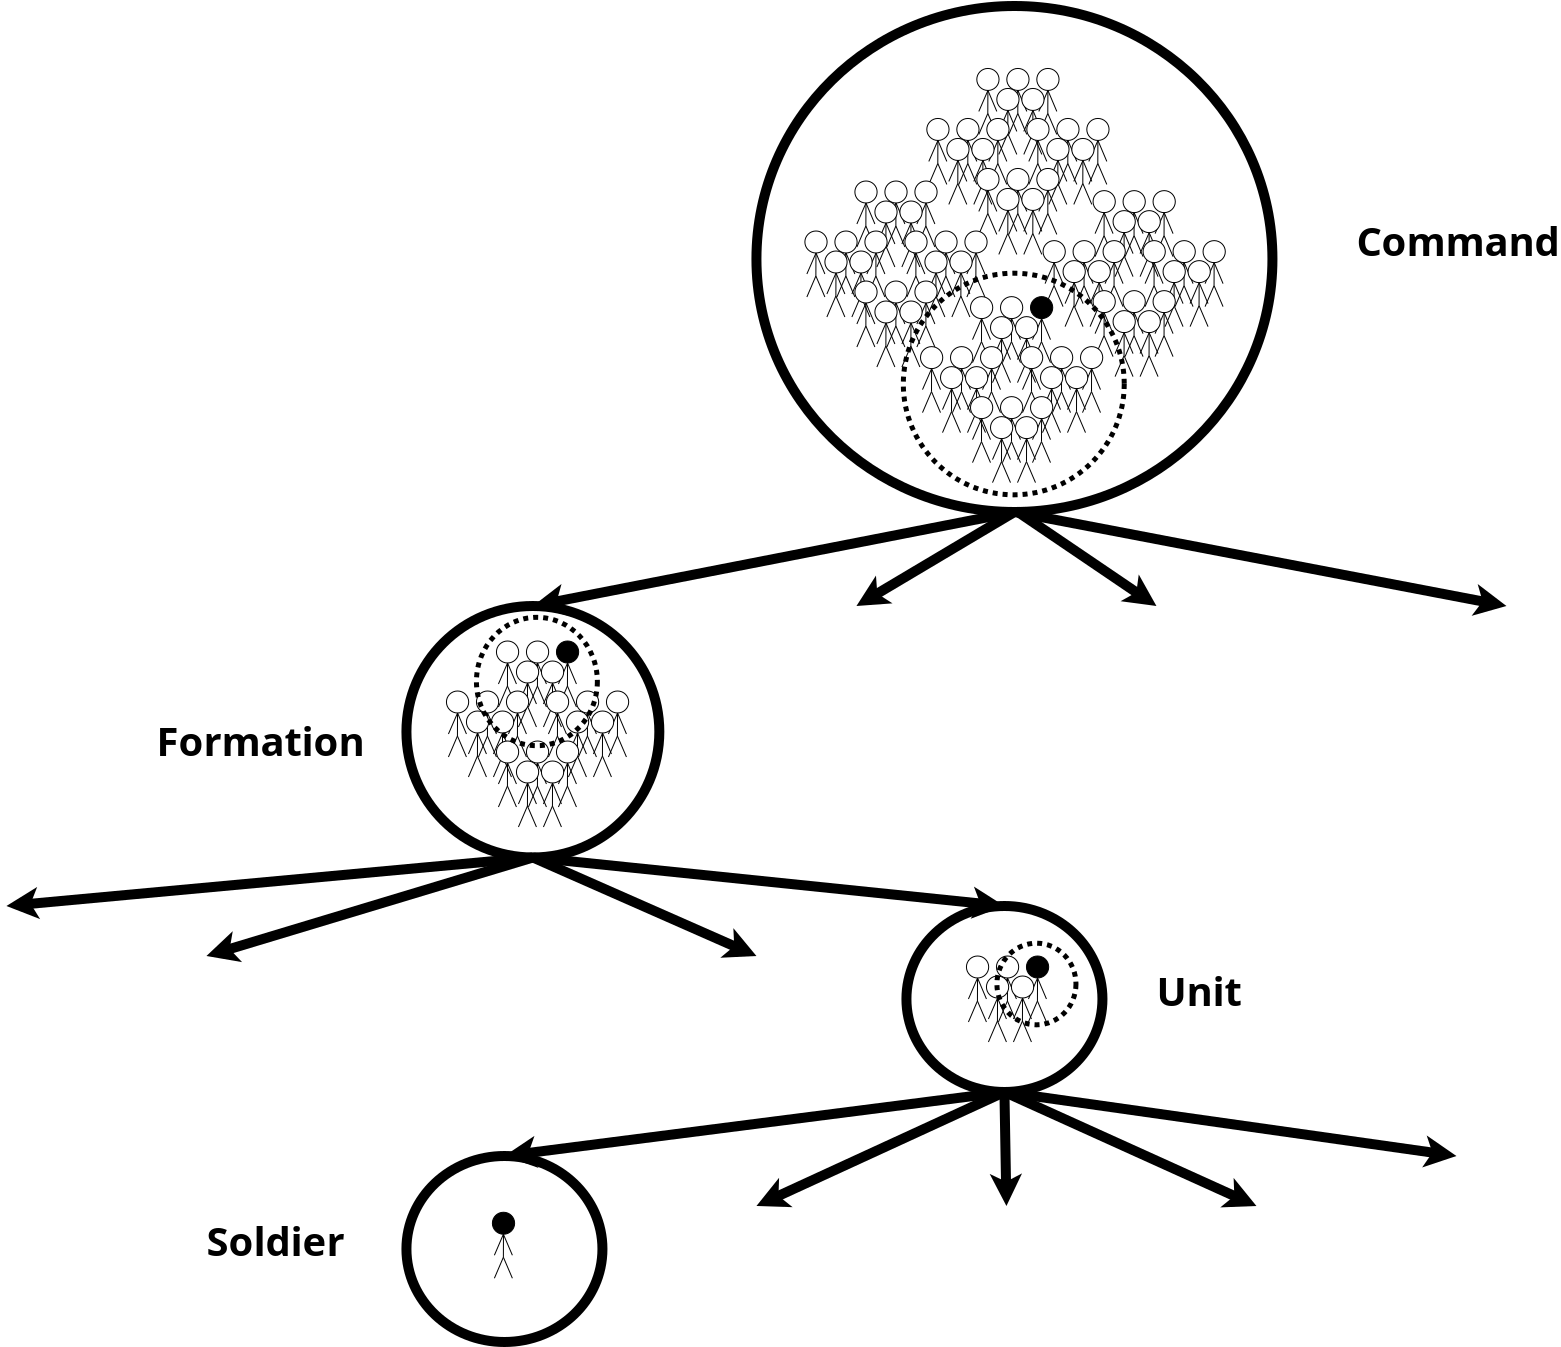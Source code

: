 <?xml version="1.0" encoding="UTF-8"?>
<dia:diagram xmlns:dia="http://www.lysator.liu.se/~alla/dia/">
  <dia:layer name="Background" visible="true" active="true">
    <dia:object type="Standard - Line" version="0" id="O0">
      <dia:attribute name="obj_pos">
        <dia:point val="21.6,-88.8"/>
      </dia:attribute>
      <dia:attribute name="obj_bb">
        <dia:rectangle val="-76.905,-89.973;22.773,-67.635"/>
      </dia:attribute>
      <dia:attribute name="conn_endpoints">
        <dia:point val="21.6,-88.8"/>
        <dia:point val="-74.711,-70"/>
      </dia:attribute>
      <dia:attribute name="numcp">
        <dia:int val="1"/>
      </dia:attribute>
      <dia:attribute name="line_width">
        <dia:real val="2"/>
      </dia:attribute>
      <dia:attribute name="end_arrow">
        <dia:enum val="22"/>
      </dia:attribute>
      <dia:attribute name="end_arrow_length">
        <dia:real val="2.0"/>
      </dia:attribute>
      <dia:attribute name="end_arrow_width">
        <dia:real val="2.0"/>
      </dia:attribute>
      <dia:connections>
        <dia:connection handle="0" to="O56" connection="6"/>
        <dia:connection handle="1" to="O539" connection="1"/>
      </dia:connections>
    </dia:object>
    <dia:object type="Standard - Line" version="0" id="O1">
      <dia:attribute name="obj_pos">
        <dia:point val="-74.711,-19.704"/>
      </dia:attribute>
      <dia:attribute name="obj_bb">
        <dia:rectangle val="-75.808,-20.801;21.824,-7.214"/>
      </dia:attribute>
      <dia:attribute name="conn_endpoints">
        <dia:point val="-74.711,-19.704"/>
        <dia:point val="19.6,-10"/>
      </dia:attribute>
      <dia:attribute name="numcp">
        <dia:int val="1"/>
      </dia:attribute>
      <dia:attribute name="line_width">
        <dia:real val="2"/>
      </dia:attribute>
      <dia:attribute name="end_arrow">
        <dia:enum val="22"/>
      </dia:attribute>
      <dia:attribute name="end_arrow_length">
        <dia:real val="2.0"/>
      </dia:attribute>
      <dia:attribute name="end_arrow_width">
        <dia:real val="2.0"/>
      </dia:attribute>
      <dia:connections>
        <dia:connection handle="0" to="O539" connection="6"/>
        <dia:connection handle="1" to="O13" connection="1"/>
      </dia:connections>
    </dia:object>
    <dia:object type="Standard - Line" version="0" id="O2">
      <dia:attribute name="obj_pos">
        <dia:point val="19.6,27.2"/>
      </dia:attribute>
      <dia:attribute name="obj_bb">
        <dia:rectangle val="-82.618,26.081;20.719,42.672"/>
      </dia:attribute>
      <dia:attribute name="conn_endpoints">
        <dia:point val="19.6,27.2"/>
        <dia:point val="-80.4,40"/>
      </dia:attribute>
      <dia:attribute name="numcp">
        <dia:int val="1"/>
      </dia:attribute>
      <dia:attribute name="line_width">
        <dia:real val="2"/>
      </dia:attribute>
      <dia:attribute name="end_arrow">
        <dia:enum val="22"/>
      </dia:attribute>
      <dia:attribute name="end_arrow_length">
        <dia:real val="2.0"/>
      </dia:attribute>
      <dia:attribute name="end_arrow_width">
        <dia:real val="2.0"/>
      </dia:attribute>
      <dia:connections>
        <dia:connection handle="0" to="O13" connection="6"/>
        <dia:connection handle="1" to="O45" connection="1"/>
      </dia:connections>
    </dia:object>
    <dia:object type="Standard - Line" version="0" id="O3">
      <dia:attribute name="obj_pos">
        <dia:point val="21.6,-88.8"/>
      </dia:attribute>
      <dia:attribute name="obj_bb">
        <dia:rectangle val="-11.922,-90.171;22.971,-68.618"/>
      </dia:attribute>
      <dia:attribute name="conn_endpoints">
        <dia:point val="21.6,-88.8"/>
        <dia:point val="-10,-70"/>
      </dia:attribute>
      <dia:attribute name="numcp">
        <dia:int val="1"/>
      </dia:attribute>
      <dia:attribute name="line_width">
        <dia:real val="2"/>
      </dia:attribute>
      <dia:attribute name="end_arrow">
        <dia:enum val="22"/>
      </dia:attribute>
      <dia:attribute name="end_arrow_length">
        <dia:real val="2.0"/>
      </dia:attribute>
      <dia:attribute name="end_arrow_width">
        <dia:real val="2.0"/>
      </dia:attribute>
      <dia:connections>
        <dia:connection handle="0" to="O56" connection="6"/>
      </dia:connections>
    </dia:object>
    <dia:object type="Standard - Line" version="0" id="O4">
      <dia:attribute name="obj_pos">
        <dia:point val="21.6,-88.8"/>
      </dia:attribute>
      <dia:attribute name="obj_bb">
        <dia:rectangle val="20.43,-89.97;122.196,-67.616"/>
      </dia:attribute>
      <dia:attribute name="conn_endpoints">
        <dia:point val="21.6,-88.8"/>
        <dia:point val="120,-70"/>
      </dia:attribute>
      <dia:attribute name="numcp">
        <dia:int val="1"/>
      </dia:attribute>
      <dia:attribute name="line_width">
        <dia:real val="2"/>
      </dia:attribute>
      <dia:attribute name="end_arrow">
        <dia:enum val="22"/>
      </dia:attribute>
      <dia:attribute name="end_arrow_length">
        <dia:real val="2.0"/>
      </dia:attribute>
      <dia:attribute name="end_arrow_width">
        <dia:real val="2.0"/>
      </dia:attribute>
      <dia:connections>
        <dia:connection handle="0" to="O56" connection="6"/>
      </dia:connections>
    </dia:object>
    <dia:object type="Standard - Line" version="0" id="O5">
      <dia:attribute name="obj_pos">
        <dia:point val="-74.711,-19.704"/>
      </dia:attribute>
      <dia:attribute name="obj_bb">
        <dia:rectangle val="-76.029,-21.022;-27.954,1.517"/>
      </dia:attribute>
      <dia:attribute name="conn_endpoints">
        <dia:point val="-74.711,-19.704"/>
        <dia:point val="-30,0"/>
      </dia:attribute>
      <dia:attribute name="numcp">
        <dia:int val="1"/>
      </dia:attribute>
      <dia:attribute name="line_width">
        <dia:real val="2"/>
      </dia:attribute>
      <dia:attribute name="end_arrow">
        <dia:enum val="22"/>
      </dia:attribute>
      <dia:attribute name="end_arrow_length">
        <dia:real val="2.0"/>
      </dia:attribute>
      <dia:attribute name="end_arrow_width">
        <dia:real val="2.0"/>
      </dia:attribute>
      <dia:connections>
        <dia:connection handle="0" to="O539" connection="6"/>
      </dia:connections>
    </dia:object>
    <dia:object type="Standard - Line" version="0" id="O6">
      <dia:attribute name="obj_pos">
        <dia:point val="-74.711,-19.704"/>
      </dia:attribute>
      <dia:attribute name="obj_bb">
        <dia:rectangle val="-182.227,-20.791;-73.623,-7.166"/>
      </dia:attribute>
      <dia:attribute name="conn_endpoints">
        <dia:point val="-74.711,-19.704"/>
        <dia:point val="-180,-10"/>
      </dia:attribute>
      <dia:attribute name="numcp">
        <dia:int val="1"/>
      </dia:attribute>
      <dia:attribute name="line_width">
        <dia:real val="2"/>
      </dia:attribute>
      <dia:attribute name="end_arrow">
        <dia:enum val="22"/>
      </dia:attribute>
      <dia:attribute name="end_arrow_length">
        <dia:real val="2.0"/>
      </dia:attribute>
      <dia:attribute name="end_arrow_width">
        <dia:real val="2.0"/>
      </dia:attribute>
      <dia:connections>
        <dia:connection handle="0" to="O539" connection="6"/>
      </dia:connections>
    </dia:object>
    <dia:object type="Standard - Text" version="1" id="O7">
      <dia:attribute name="obj_pos">
        <dia:point val="90,-140"/>
      </dia:attribute>
      <dia:attribute name="obj_bb">
        <dia:rectangle val="90,-147.425;134.855,-138.113"/>
      </dia:attribute>
      <dia:attribute name="text">
        <dia:composite type="text">
          <dia:attribute name="string">
            <dia:string>#Command#</dia:string>
          </dia:attribute>
          <dia:attribute name="font">
            <dia:font family="sans" style="80" name="Helvetica-Bold"/>
          </dia:attribute>
          <dia:attribute name="height">
            <dia:real val="10.0"/>
          </dia:attribute>
          <dia:attribute name="pos">
            <dia:point val="90,-140"/>
          </dia:attribute>
          <dia:attribute name="color">
            <dia:color val="#000000"/>
          </dia:attribute>
          <dia:attribute name="alignment">
            <dia:enum val="0"/>
          </dia:attribute>
        </dia:composite>
      </dia:attribute>
      <dia:attribute name="valign">
        <dia:enum val="3"/>
      </dia:attribute>
    </dia:object>
    <dia:object type="Standard - Text" version="1" id="O8">
      <dia:attribute name="obj_pos">
        <dia:point val="-150,-40"/>
      </dia:attribute>
      <dia:attribute name="obj_bb">
        <dia:rectangle val="-150,-47.425;-103.93,-38.112"/>
      </dia:attribute>
      <dia:attribute name="text">
        <dia:composite type="text">
          <dia:attribute name="string">
            <dia:string>#Formation#</dia:string>
          </dia:attribute>
          <dia:attribute name="font">
            <dia:font family="sans" style="80" name="Helvetica-Bold"/>
          </dia:attribute>
          <dia:attribute name="height">
            <dia:real val="10.0"/>
          </dia:attribute>
          <dia:attribute name="pos">
            <dia:point val="-150,-40"/>
          </dia:attribute>
          <dia:attribute name="color">
            <dia:color val="#000000"/>
          </dia:attribute>
          <dia:attribute name="alignment">
            <dia:enum val="0"/>
          </dia:attribute>
        </dia:composite>
      </dia:attribute>
      <dia:attribute name="valign">
        <dia:enum val="3"/>
      </dia:attribute>
    </dia:object>
    <dia:object type="Standard - Text" version="1" id="O9">
      <dia:attribute name="obj_pos">
        <dia:point val="50,20"/>
      </dia:attribute>
      <dia:attribute name="obj_bb">
        <dia:rectangle val="50,19.405;50,20.15"/>
      </dia:attribute>
      <dia:attribute name="text">
        <dia:composite type="text">
          <dia:attribute name="string">
            <dia:string>##</dia:string>
          </dia:attribute>
          <dia:attribute name="font">
            <dia:font family="sans" style="0" name="Helvetica"/>
          </dia:attribute>
          <dia:attribute name="height">
            <dia:real val="0.8"/>
          </dia:attribute>
          <dia:attribute name="pos">
            <dia:point val="50,20"/>
          </dia:attribute>
          <dia:attribute name="color">
            <dia:color val="#000000"/>
          </dia:attribute>
          <dia:attribute name="alignment">
            <dia:enum val="0"/>
          </dia:attribute>
        </dia:composite>
      </dia:attribute>
      <dia:attribute name="valign">
        <dia:enum val="3"/>
      </dia:attribute>
    </dia:object>
    <dia:object type="Standard - Text" version="1" id="O10">
      <dia:attribute name="obj_pos">
        <dia:point val="50,10"/>
      </dia:attribute>
      <dia:attribute name="obj_bb">
        <dia:rectangle val="50,2.342;68.99,12.353"/>
      </dia:attribute>
      <dia:attribute name="text">
        <dia:composite type="text">
          <dia:attribute name="string">
            <dia:string>#Unit#</dia:string>
          </dia:attribute>
          <dia:attribute name="font">
            <dia:font family="sans" style="80" name="Helvetica-Bold"/>
          </dia:attribute>
          <dia:attribute name="height">
            <dia:real val="10.0"/>
          </dia:attribute>
          <dia:attribute name="pos">
            <dia:point val="50,10"/>
          </dia:attribute>
          <dia:attribute name="color">
            <dia:color val="#000000"/>
          </dia:attribute>
          <dia:attribute name="alignment">
            <dia:enum val="0"/>
          </dia:attribute>
        </dia:composite>
      </dia:attribute>
      <dia:attribute name="valign">
        <dia:enum val="3"/>
      </dia:attribute>
    </dia:object>
    <dia:object type="Standard - Text" version="1" id="O11">
      <dia:attribute name="obj_pos">
        <dia:point val="-140,60"/>
      </dia:attribute>
      <dia:attribute name="obj_bb">
        <dia:rectangle val="-140,52.575;-108.16,61.888"/>
      </dia:attribute>
      <dia:attribute name="text">
        <dia:composite type="text">
          <dia:attribute name="string">
            <dia:string>#Soldier#</dia:string>
          </dia:attribute>
          <dia:attribute name="font">
            <dia:font family="sans" style="80" name="Helvetica-Bold"/>
          </dia:attribute>
          <dia:attribute name="height">
            <dia:real val="10.0"/>
          </dia:attribute>
          <dia:attribute name="pos">
            <dia:point val="-140,60"/>
          </dia:attribute>
          <dia:attribute name="color">
            <dia:color val="#000000"/>
          </dia:attribute>
          <dia:attribute name="alignment">
            <dia:enum val="0"/>
          </dia:attribute>
        </dia:composite>
      </dia:attribute>
      <dia:attribute name="valign">
        <dia:enum val="3"/>
      </dia:attribute>
    </dia:object>
    <dia:object type="Standard - Line" version="0" id="O12">
      <dia:attribute name="obj_pos">
        <dia:point val="-74.711,-19.704"/>
      </dia:attribute>
      <dia:attribute name="obj_bb">
        <dia:rectangle val="-142.141,-20.95;-73.465,1.874"/>
      </dia:attribute>
      <dia:attribute name="conn_endpoints">
        <dia:point val="-74.711,-19.704"/>
        <dia:point val="-140,0"/>
      </dia:attribute>
      <dia:attribute name="numcp">
        <dia:int val="1"/>
      </dia:attribute>
      <dia:attribute name="line_width">
        <dia:real val="2"/>
      </dia:attribute>
      <dia:attribute name="end_arrow">
        <dia:enum val="22"/>
      </dia:attribute>
      <dia:attribute name="end_arrow_length">
        <dia:real val="2.0"/>
      </dia:attribute>
      <dia:attribute name="end_arrow_width">
        <dia:real val="2.0"/>
      </dia:attribute>
      <dia:connections>
        <dia:connection handle="0" to="O539" connection="6"/>
      </dia:connections>
    </dia:object>
    <dia:group>
      <dia:object type="Standard - Ellipse" version="0" id="O13">
        <dia:attribute name="obj_pos">
          <dia:point val="0,-10"/>
        </dia:attribute>
        <dia:attribute name="obj_bb">
          <dia:rectangle val="-1,-11;40.2,28.2"/>
        </dia:attribute>
        <dia:attribute name="elem_corner">
          <dia:point val="0,-10"/>
        </dia:attribute>
        <dia:attribute name="elem_width">
          <dia:real val="39.2"/>
        </dia:attribute>
        <dia:attribute name="elem_height">
          <dia:real val="37.2"/>
        </dia:attribute>
        <dia:attribute name="border_width">
          <dia:real val="2"/>
        </dia:attribute>
        <dia:attribute name="show_background">
          <dia:boolean val="false"/>
        </dia:attribute>
      </dia:object>
      <dia:object type="Standard - Ellipse" version="0" id="O14">
        <dia:attribute name="obj_pos">
          <dia:point val="12,0"/>
        </dia:attribute>
        <dia:attribute name="obj_bb">
          <dia:rectangle val="11.95,-0.05;16.5,4.45"/>
        </dia:attribute>
        <dia:attribute name="elem_corner">
          <dia:point val="12,0"/>
        </dia:attribute>
        <dia:attribute name="elem_width">
          <dia:real val="4.45"/>
        </dia:attribute>
        <dia:attribute name="elem_height">
          <dia:real val="4.4"/>
        </dia:attribute>
      </dia:object>
      <dia:object type="Standard - Line" version="0" id="O15">
        <dia:attribute name="obj_pos">
          <dia:point val="14.217,4.45"/>
        </dia:attribute>
        <dia:attribute name="obj_bb">
          <dia:rectangle val="14.15,4.4;14.267,9.05"/>
        </dia:attribute>
        <dia:attribute name="conn_endpoints">
          <dia:point val="14.217,4.45"/>
          <dia:point val="14.2,9"/>
        </dia:attribute>
        <dia:attribute name="numcp">
          <dia:int val="1"/>
        </dia:attribute>
        <dia:connections>
          <dia:connection handle="0" to="O14" connection="8"/>
        </dia:connections>
      </dia:object>
      <dia:object type="Standard - Line" version="0" id="O16">
        <dia:attribute name="obj_pos">
          <dia:point val="14.2,9"/>
        </dia:attribute>
        <dia:attribute name="obj_bb">
          <dia:rectangle val="12.334,8.934;14.266,13.266"/>
        </dia:attribute>
        <dia:attribute name="conn_endpoints">
          <dia:point val="14.2,9"/>
          <dia:point val="12.4,13.2"/>
        </dia:attribute>
        <dia:attribute name="numcp">
          <dia:int val="1"/>
        </dia:attribute>
      </dia:object>
      <dia:object type="Standard - Line" version="0" id="O17">
        <dia:attribute name="obj_pos">
          <dia:point val="14.2,9"/>
        </dia:attribute>
        <dia:attribute name="obj_bb">
          <dia:rectangle val="14.134,8.934;16.066,13.266"/>
        </dia:attribute>
        <dia:attribute name="conn_endpoints">
          <dia:point val="14.2,9"/>
          <dia:point val="16,13.2"/>
        </dia:attribute>
        <dia:attribute name="numcp">
          <dia:int val="1"/>
        </dia:attribute>
      </dia:object>
      <dia:object type="Standard - Line" version="0" id="O18">
        <dia:attribute name="obj_pos">
          <dia:point val="14.225,4.4"/>
        </dia:attribute>
        <dia:attribute name="obj_bb">
          <dia:rectangle val="12.334,4.334;14.291,8.666"/>
        </dia:attribute>
        <dia:attribute name="conn_endpoints">
          <dia:point val="14.225,4.4"/>
          <dia:point val="12.4,8.6"/>
        </dia:attribute>
        <dia:attribute name="numcp">
          <dia:int val="1"/>
        </dia:attribute>
        <dia:connections>
          <dia:connection handle="0" to="O14" connection="6"/>
        </dia:connections>
      </dia:object>
      <dia:object type="Standard - Line" version="0" id="O19">
        <dia:attribute name="obj_pos">
          <dia:point val="14.225,4.4"/>
        </dia:attribute>
        <dia:attribute name="obj_bb">
          <dia:rectangle val="14.159,4.334;16.066,8.666"/>
        </dia:attribute>
        <dia:attribute name="conn_endpoints">
          <dia:point val="14.225,4.4"/>
          <dia:point val="16,8.6"/>
        </dia:attribute>
        <dia:attribute name="numcp">
          <dia:int val="1"/>
        </dia:attribute>
        <dia:connections>
          <dia:connection handle="0" to="O14" connection="6"/>
        </dia:connections>
      </dia:object>
      <dia:object type="Standard - Ellipse" version="0" id="O20">
        <dia:attribute name="obj_pos">
          <dia:point val="18,0"/>
        </dia:attribute>
        <dia:attribute name="obj_bb">
          <dia:rectangle val="17.95,-0.05;22.5,4.45"/>
        </dia:attribute>
        <dia:attribute name="elem_corner">
          <dia:point val="18,0"/>
        </dia:attribute>
        <dia:attribute name="elem_width">
          <dia:real val="4.45"/>
        </dia:attribute>
        <dia:attribute name="elem_height">
          <dia:real val="4.4"/>
        </dia:attribute>
      </dia:object>
      <dia:object type="Standard - Line" version="0" id="O21">
        <dia:attribute name="obj_pos">
          <dia:point val="20.217,4.45"/>
        </dia:attribute>
        <dia:attribute name="obj_bb">
          <dia:rectangle val="20.15,4.4;20.267,9.05"/>
        </dia:attribute>
        <dia:attribute name="conn_endpoints">
          <dia:point val="20.217,4.45"/>
          <dia:point val="20.2,9"/>
        </dia:attribute>
        <dia:attribute name="numcp">
          <dia:int val="1"/>
        </dia:attribute>
        <dia:connections>
          <dia:connection handle="0" to="O20" connection="8"/>
        </dia:connections>
      </dia:object>
      <dia:object type="Standard - Line" version="0" id="O22">
        <dia:attribute name="obj_pos">
          <dia:point val="20.2,9"/>
        </dia:attribute>
        <dia:attribute name="obj_bb">
          <dia:rectangle val="18.334,8.934;20.266,13.266"/>
        </dia:attribute>
        <dia:attribute name="conn_endpoints">
          <dia:point val="20.2,9"/>
          <dia:point val="18.4,13.2"/>
        </dia:attribute>
        <dia:attribute name="numcp">
          <dia:int val="1"/>
        </dia:attribute>
      </dia:object>
      <dia:object type="Standard - Line" version="0" id="O23">
        <dia:attribute name="obj_pos">
          <dia:point val="20.2,9"/>
        </dia:attribute>
        <dia:attribute name="obj_bb">
          <dia:rectangle val="20.134,8.934;22.066,13.266"/>
        </dia:attribute>
        <dia:attribute name="conn_endpoints">
          <dia:point val="20.2,9"/>
          <dia:point val="22,13.2"/>
        </dia:attribute>
        <dia:attribute name="numcp">
          <dia:int val="1"/>
        </dia:attribute>
      </dia:object>
      <dia:object type="Standard - Line" version="0" id="O24">
        <dia:attribute name="obj_pos">
          <dia:point val="20.225,4.4"/>
        </dia:attribute>
        <dia:attribute name="obj_bb">
          <dia:rectangle val="18.158,4.333;20.292,8.467"/>
        </dia:attribute>
        <dia:attribute name="conn_endpoints">
          <dia:point val="20.225,4.4"/>
          <dia:point val="18.225,8.4"/>
        </dia:attribute>
        <dia:attribute name="numcp">
          <dia:int val="1"/>
        </dia:attribute>
        <dia:connections>
          <dia:connection handle="0" to="O20" connection="6"/>
          <dia:connection handle="1" to="O32" connection="6"/>
        </dia:connections>
      </dia:object>
      <dia:object type="Standard - Line" version="0" id="O25">
        <dia:attribute name="obj_pos">
          <dia:point val="20.225,4.4"/>
        </dia:attribute>
        <dia:attribute name="obj_bb">
          <dia:rectangle val="20.16,4.334;22.066,8.666"/>
        </dia:attribute>
        <dia:attribute name="conn_endpoints">
          <dia:point val="20.225,4.4"/>
          <dia:point val="22,8.6"/>
        </dia:attribute>
        <dia:attribute name="numcp">
          <dia:int val="1"/>
        </dia:attribute>
        <dia:connections>
          <dia:connection handle="0" to="O20" connection="6"/>
        </dia:connections>
      </dia:object>
      <dia:object type="Standard - Ellipse" version="0" id="O26">
        <dia:attribute name="obj_pos">
          <dia:point val="24,0"/>
        </dia:attribute>
        <dia:attribute name="obj_bb">
          <dia:rectangle val="23.95,-0.05;28.5,4.45"/>
        </dia:attribute>
        <dia:attribute name="elem_corner">
          <dia:point val="24,0"/>
        </dia:attribute>
        <dia:attribute name="elem_width">
          <dia:real val="4.45"/>
        </dia:attribute>
        <dia:attribute name="elem_height">
          <dia:real val="4.4"/>
        </dia:attribute>
        <dia:attribute name="border_width">
          <dia:real val="0.1"/>
        </dia:attribute>
        <dia:attribute name="inner_color">
          <dia:color val="#000000"/>
        </dia:attribute>
      </dia:object>
      <dia:object type="Standard - Line" version="0" id="O27">
        <dia:attribute name="obj_pos">
          <dia:point val="26.217,4.45"/>
        </dia:attribute>
        <dia:attribute name="obj_bb">
          <dia:rectangle val="26.15,4.4;26.267,9.05"/>
        </dia:attribute>
        <dia:attribute name="conn_endpoints">
          <dia:point val="26.217,4.45"/>
          <dia:point val="26.2,9"/>
        </dia:attribute>
        <dia:attribute name="numcp">
          <dia:int val="1"/>
        </dia:attribute>
        <dia:connections>
          <dia:connection handle="0" to="O26" connection="8"/>
        </dia:connections>
      </dia:object>
      <dia:object type="Standard - Line" version="0" id="O28">
        <dia:attribute name="obj_pos">
          <dia:point val="26.2,9"/>
        </dia:attribute>
        <dia:attribute name="obj_bb">
          <dia:rectangle val="24.334,8.934;26.266,13.266"/>
        </dia:attribute>
        <dia:attribute name="conn_endpoints">
          <dia:point val="26.2,9"/>
          <dia:point val="24.4,13.2"/>
        </dia:attribute>
        <dia:attribute name="numcp">
          <dia:int val="1"/>
        </dia:attribute>
      </dia:object>
      <dia:object type="Standard - Line" version="0" id="O29">
        <dia:attribute name="obj_pos">
          <dia:point val="26.2,9"/>
        </dia:attribute>
        <dia:attribute name="obj_bb">
          <dia:rectangle val="26.134,8.934;28.066,13.266"/>
        </dia:attribute>
        <dia:attribute name="conn_endpoints">
          <dia:point val="26.2,9"/>
          <dia:point val="28,13.2"/>
        </dia:attribute>
        <dia:attribute name="numcp">
          <dia:int val="1"/>
        </dia:attribute>
      </dia:object>
      <dia:object type="Standard - Line" version="0" id="O30">
        <dia:attribute name="obj_pos">
          <dia:point val="26.225,4.4"/>
        </dia:attribute>
        <dia:attribute name="obj_bb">
          <dia:rectangle val="24.334,4.334;26.291,8.666"/>
        </dia:attribute>
        <dia:attribute name="conn_endpoints">
          <dia:point val="26.225,4.4"/>
          <dia:point val="24.4,8.6"/>
        </dia:attribute>
        <dia:attribute name="numcp">
          <dia:int val="1"/>
        </dia:attribute>
        <dia:connections>
          <dia:connection handle="0" to="O26" connection="6"/>
        </dia:connections>
      </dia:object>
      <dia:object type="Standard - Line" version="0" id="O31">
        <dia:attribute name="obj_pos">
          <dia:point val="26.225,4.4"/>
        </dia:attribute>
        <dia:attribute name="obj_bb">
          <dia:rectangle val="26.16,4.334;28.066,8.666"/>
        </dia:attribute>
        <dia:attribute name="conn_endpoints">
          <dia:point val="26.225,4.4"/>
          <dia:point val="28,8.6"/>
        </dia:attribute>
        <dia:attribute name="numcp">
          <dia:int val="1"/>
        </dia:attribute>
        <dia:connections>
          <dia:connection handle="0" to="O26" connection="6"/>
        </dia:connections>
      </dia:object>
      <dia:object type="Standard - Ellipse" version="0" id="O32">
        <dia:attribute name="obj_pos">
          <dia:point val="16,4"/>
        </dia:attribute>
        <dia:attribute name="obj_bb">
          <dia:rectangle val="15.95,3.95;20.5,8.45"/>
        </dia:attribute>
        <dia:attribute name="elem_corner">
          <dia:point val="16,4"/>
        </dia:attribute>
        <dia:attribute name="elem_width">
          <dia:real val="4.45"/>
        </dia:attribute>
        <dia:attribute name="elem_height">
          <dia:real val="4.4"/>
        </dia:attribute>
      </dia:object>
      <dia:object type="Standard - Line" version="0" id="O33">
        <dia:attribute name="obj_pos">
          <dia:point val="18.217,8.45"/>
        </dia:attribute>
        <dia:attribute name="obj_bb">
          <dia:rectangle val="18.15,8.4;18.267,13.05"/>
        </dia:attribute>
        <dia:attribute name="conn_endpoints">
          <dia:point val="18.217,8.45"/>
          <dia:point val="18.2,13"/>
        </dia:attribute>
        <dia:attribute name="numcp">
          <dia:int val="1"/>
        </dia:attribute>
        <dia:connections>
          <dia:connection handle="0" to="O32" connection="8"/>
        </dia:connections>
      </dia:object>
      <dia:object type="Standard - Line" version="0" id="O34">
        <dia:attribute name="obj_pos">
          <dia:point val="18.2,13"/>
        </dia:attribute>
        <dia:attribute name="obj_bb">
          <dia:rectangle val="16.334,12.934;18.266,17.266"/>
        </dia:attribute>
        <dia:attribute name="conn_endpoints">
          <dia:point val="18.2,13"/>
          <dia:point val="16.4,17.2"/>
        </dia:attribute>
        <dia:attribute name="numcp">
          <dia:int val="1"/>
        </dia:attribute>
      </dia:object>
      <dia:object type="Standard - Line" version="0" id="O35">
        <dia:attribute name="obj_pos">
          <dia:point val="18.2,13"/>
        </dia:attribute>
        <dia:attribute name="obj_bb">
          <dia:rectangle val="18.134,12.934;20.066,17.266"/>
        </dia:attribute>
        <dia:attribute name="conn_endpoints">
          <dia:point val="18.2,13"/>
          <dia:point val="20,17.2"/>
        </dia:attribute>
        <dia:attribute name="numcp">
          <dia:int val="1"/>
        </dia:attribute>
      </dia:object>
      <dia:object type="Standard - Line" version="0" id="O36">
        <dia:attribute name="obj_pos">
          <dia:point val="18.225,8.4"/>
        </dia:attribute>
        <dia:attribute name="obj_bb">
          <dia:rectangle val="16.334,8.334;18.291,12.666"/>
        </dia:attribute>
        <dia:attribute name="conn_endpoints">
          <dia:point val="18.225,8.4"/>
          <dia:point val="16.4,12.6"/>
        </dia:attribute>
        <dia:attribute name="numcp">
          <dia:int val="1"/>
        </dia:attribute>
        <dia:connections>
          <dia:connection handle="0" to="O32" connection="6"/>
        </dia:connections>
      </dia:object>
      <dia:object type="Standard - Line" version="0" id="O37">
        <dia:attribute name="obj_pos">
          <dia:point val="18.225,8.4"/>
        </dia:attribute>
        <dia:attribute name="obj_bb">
          <dia:rectangle val="18.16,8.334;20.066,12.665"/>
        </dia:attribute>
        <dia:attribute name="conn_endpoints">
          <dia:point val="18.225,8.4"/>
          <dia:point val="20,12.6"/>
        </dia:attribute>
        <dia:attribute name="numcp">
          <dia:int val="1"/>
        </dia:attribute>
        <dia:connections>
          <dia:connection handle="0" to="O32" connection="6"/>
        </dia:connections>
      </dia:object>
      <dia:object type="Standard - Ellipse" version="0" id="O38">
        <dia:attribute name="obj_pos">
          <dia:point val="21,4"/>
        </dia:attribute>
        <dia:attribute name="obj_bb">
          <dia:rectangle val="20.95,3.95;25.5,8.45"/>
        </dia:attribute>
        <dia:attribute name="elem_corner">
          <dia:point val="21,4"/>
        </dia:attribute>
        <dia:attribute name="elem_width">
          <dia:real val="4.45"/>
        </dia:attribute>
        <dia:attribute name="elem_height">
          <dia:real val="4.4"/>
        </dia:attribute>
      </dia:object>
      <dia:object type="Standard - Line" version="0" id="O39">
        <dia:attribute name="obj_pos">
          <dia:point val="23.217,8.45"/>
        </dia:attribute>
        <dia:attribute name="obj_bb">
          <dia:rectangle val="23.15,8.4;23.267,13.05"/>
        </dia:attribute>
        <dia:attribute name="conn_endpoints">
          <dia:point val="23.217,8.45"/>
          <dia:point val="23.2,13"/>
        </dia:attribute>
        <dia:attribute name="numcp">
          <dia:int val="1"/>
        </dia:attribute>
        <dia:connections>
          <dia:connection handle="0" to="O38" connection="8"/>
        </dia:connections>
      </dia:object>
      <dia:object type="Standard - Line" version="0" id="O40">
        <dia:attribute name="obj_pos">
          <dia:point val="23.2,13"/>
        </dia:attribute>
        <dia:attribute name="obj_bb">
          <dia:rectangle val="21.334,12.934;23.266,17.266"/>
        </dia:attribute>
        <dia:attribute name="conn_endpoints">
          <dia:point val="23.2,13"/>
          <dia:point val="21.4,17.2"/>
        </dia:attribute>
        <dia:attribute name="numcp">
          <dia:int val="1"/>
        </dia:attribute>
      </dia:object>
      <dia:object type="Standard - Line" version="0" id="O41">
        <dia:attribute name="obj_pos">
          <dia:point val="23.2,13"/>
        </dia:attribute>
        <dia:attribute name="obj_bb">
          <dia:rectangle val="23.134,12.934;25.066,17.266"/>
        </dia:attribute>
        <dia:attribute name="conn_endpoints">
          <dia:point val="23.2,13"/>
          <dia:point val="25,17.2"/>
        </dia:attribute>
        <dia:attribute name="numcp">
          <dia:int val="1"/>
        </dia:attribute>
      </dia:object>
      <dia:object type="Standard - Line" version="0" id="O42">
        <dia:attribute name="obj_pos">
          <dia:point val="23.225,8.4"/>
        </dia:attribute>
        <dia:attribute name="obj_bb">
          <dia:rectangle val="21.334,8.334;23.291,12.666"/>
        </dia:attribute>
        <dia:attribute name="conn_endpoints">
          <dia:point val="23.225,8.4"/>
          <dia:point val="21.4,12.6"/>
        </dia:attribute>
        <dia:attribute name="numcp">
          <dia:int val="1"/>
        </dia:attribute>
        <dia:connections>
          <dia:connection handle="0" to="O38" connection="6"/>
        </dia:connections>
      </dia:object>
      <dia:object type="Standard - Line" version="0" id="O43">
        <dia:attribute name="obj_pos">
          <dia:point val="23.225,8.4"/>
        </dia:attribute>
        <dia:attribute name="obj_bb">
          <dia:rectangle val="23.16,8.334;25.066,12.665"/>
        </dia:attribute>
        <dia:attribute name="conn_endpoints">
          <dia:point val="23.225,8.4"/>
          <dia:point val="25,12.6"/>
        </dia:attribute>
        <dia:attribute name="numcp">
          <dia:int val="1"/>
        </dia:attribute>
        <dia:connections>
          <dia:connection handle="0" to="O38" connection="6"/>
        </dia:connections>
      </dia:object>
      <dia:object type="Standard - Ellipse" version="0" id="O44">
        <dia:attribute name="obj_pos">
          <dia:point val="18.094,-2.562"/>
        </dia:attribute>
        <dia:attribute name="obj_bb">
          <dia:rectangle val="17.594,-3.062;34.407,14.265"/>
        </dia:attribute>
        <dia:attribute name="elem_corner">
          <dia:point val="18.094,-2.562"/>
        </dia:attribute>
        <dia:attribute name="elem_width">
          <dia:real val="15.813"/>
        </dia:attribute>
        <dia:attribute name="elem_height">
          <dia:real val="16.327"/>
        </dia:attribute>
        <dia:attribute name="border_width">
          <dia:real val="1"/>
        </dia:attribute>
        <dia:attribute name="show_background">
          <dia:boolean val="false"/>
        </dia:attribute>
        <dia:attribute name="line_style">
          <dia:enum val="4"/>
        </dia:attribute>
        <dia:attribute name="dashlength">
          <dia:real val="10"/>
        </dia:attribute>
      </dia:object>
    </dia:group>
    <dia:group>
      <dia:object type="Standard - Ellipse" version="0" id="O45">
        <dia:attribute name="obj_pos">
          <dia:point val="-100,40"/>
        </dia:attribute>
        <dia:attribute name="obj_bb">
          <dia:rectangle val="-101,39;-59.8,78.2"/>
        </dia:attribute>
        <dia:attribute name="elem_corner">
          <dia:point val="-100,40"/>
        </dia:attribute>
        <dia:attribute name="elem_width">
          <dia:real val="39.2"/>
        </dia:attribute>
        <dia:attribute name="elem_height">
          <dia:real val="37.2"/>
        </dia:attribute>
        <dia:attribute name="border_width">
          <dia:real val="2"/>
        </dia:attribute>
        <dia:attribute name="show_background">
          <dia:boolean val="false"/>
        </dia:attribute>
      </dia:object>
      <dia:group>
        <dia:object type="Standard - Ellipse" version="0" id="O46">
          <dia:attribute name="obj_pos">
            <dia:point val="-82.812,51.25"/>
          </dia:attribute>
          <dia:attribute name="obj_bb">
            <dia:rectangle val="-82.862,51.2;-78.312,55.7"/>
          </dia:attribute>
          <dia:attribute name="elem_corner">
            <dia:point val="-82.812,51.25"/>
          </dia:attribute>
          <dia:attribute name="elem_width">
            <dia:real val="4.45"/>
          </dia:attribute>
          <dia:attribute name="elem_height">
            <dia:real val="4.4"/>
          </dia:attribute>
          <dia:attribute name="inner_color">
            <dia:color val="#000000"/>
          </dia:attribute>
        </dia:object>
        <dia:object type="Standard - Line" version="0" id="O47">
          <dia:attribute name="obj_pos">
            <dia:point val="-80.596,55.7"/>
          </dia:attribute>
          <dia:attribute name="obj_bb">
            <dia:rectangle val="-80.663,55.65;-80.546,60.3"/>
          </dia:attribute>
          <dia:attribute name="conn_endpoints">
            <dia:point val="-80.596,55.7"/>
            <dia:point val="-80.612,60.25"/>
          </dia:attribute>
          <dia:attribute name="numcp">
            <dia:int val="1"/>
          </dia:attribute>
          <dia:connections>
            <dia:connection handle="0" to="O46" connection="8"/>
          </dia:connections>
        </dia:object>
        <dia:object type="Standard - Line" version="0" id="O48">
          <dia:attribute name="obj_pos">
            <dia:point val="-80.612,60.25"/>
          </dia:attribute>
          <dia:attribute name="obj_bb">
            <dia:rectangle val="-82.478,60.184;-80.547,64.516"/>
          </dia:attribute>
          <dia:attribute name="conn_endpoints">
            <dia:point val="-80.612,60.25"/>
            <dia:point val="-82.412,64.45"/>
          </dia:attribute>
          <dia:attribute name="numcp">
            <dia:int val="1"/>
          </dia:attribute>
        </dia:object>
        <dia:object type="Standard - Line" version="0" id="O49">
          <dia:attribute name="obj_pos">
            <dia:point val="-80.612,60.25"/>
          </dia:attribute>
          <dia:attribute name="obj_bb">
            <dia:rectangle val="-80.678,60.184;-78.747,64.516"/>
          </dia:attribute>
          <dia:attribute name="conn_endpoints">
            <dia:point val="-80.612,60.25"/>
            <dia:point val="-78.812,64.45"/>
          </dia:attribute>
          <dia:attribute name="numcp">
            <dia:int val="1"/>
          </dia:attribute>
        </dia:object>
        <dia:object type="Standard - Line" version="0" id="O50">
          <dia:attribute name="obj_pos">
            <dia:point val="-80.612,55.65"/>
          </dia:attribute>
          <dia:attribute name="obj_bb">
            <dia:rectangle val="-82.478,55.584;-80.547,59.916"/>
          </dia:attribute>
          <dia:attribute name="conn_endpoints">
            <dia:point val="-80.612,55.65"/>
            <dia:point val="-82.412,59.85"/>
          </dia:attribute>
          <dia:attribute name="numcp">
            <dia:int val="1"/>
          </dia:attribute>
        </dia:object>
        <dia:object type="Standard - Line" version="0" id="O51">
          <dia:attribute name="obj_pos">
            <dia:point val="-80.612,55.65"/>
          </dia:attribute>
          <dia:attribute name="obj_bb">
            <dia:rectangle val="-80.678,55.584;-78.747,59.916"/>
          </dia:attribute>
          <dia:attribute name="conn_endpoints">
            <dia:point val="-80.612,55.65"/>
            <dia:point val="-78.812,59.85"/>
          </dia:attribute>
          <dia:attribute name="numcp">
            <dia:int val="1"/>
          </dia:attribute>
        </dia:object>
      </dia:group>
    </dia:group>
    <dia:object type="Standard - Line" version="0" id="O52">
      <dia:attribute name="obj_pos">
        <dia:point val="19.6,27.2"/>
      </dia:attribute>
      <dia:attribute name="obj_bb">
        <dia:rectangle val="18.277,25.877;72.037,51.493"/>
      </dia:attribute>
      <dia:attribute name="conn_endpoints">
        <dia:point val="19.6,27.2"/>
        <dia:point val="70,50"/>
      </dia:attribute>
      <dia:attribute name="numcp">
        <dia:int val="1"/>
      </dia:attribute>
      <dia:attribute name="line_width">
        <dia:real val="2"/>
      </dia:attribute>
      <dia:attribute name="end_arrow">
        <dia:enum val="22"/>
      </dia:attribute>
      <dia:attribute name="end_arrow_length">
        <dia:real val="2.0"/>
      </dia:attribute>
      <dia:attribute name="end_arrow_width">
        <dia:real val="2.0"/>
      </dia:attribute>
      <dia:connections>
        <dia:connection handle="0" to="O13" connection="6"/>
      </dia:connections>
    </dia:object>
    <dia:object type="Standard - Line" version="0" id="O53">
      <dia:attribute name="obj_pos">
        <dia:point val="19.6,27.2"/>
      </dia:attribute>
      <dia:attribute name="obj_bb">
        <dia:rectangle val="16.69,26.183;23.161,52.236"/>
      </dia:attribute>
      <dia:attribute name="conn_endpoints">
        <dia:point val="19.6,27.2"/>
        <dia:point val="20,50"/>
      </dia:attribute>
      <dia:attribute name="numcp">
        <dia:int val="1"/>
      </dia:attribute>
      <dia:attribute name="line_width">
        <dia:real val="2"/>
      </dia:attribute>
      <dia:attribute name="end_arrow">
        <dia:enum val="22"/>
      </dia:attribute>
      <dia:attribute name="end_arrow_length">
        <dia:real val="2.0"/>
      </dia:attribute>
      <dia:attribute name="end_arrow_width">
        <dia:real val="2.0"/>
      </dia:attribute>
      <dia:connections>
        <dia:connection handle="0" to="O13" connection="6"/>
      </dia:connections>
    </dia:object>
    <dia:object type="Standard - Line" version="0" id="O54">
      <dia:attribute name="obj_pos">
        <dia:point val="19.6,27.2"/>
      </dia:attribute>
      <dia:attribute name="obj_bb">
        <dia:rectangle val="-32.032,25.874;20.926,51.479"/>
      </dia:attribute>
      <dia:attribute name="conn_endpoints">
        <dia:point val="19.6,27.2"/>
        <dia:point val="-30,50"/>
      </dia:attribute>
      <dia:attribute name="numcp">
        <dia:int val="1"/>
      </dia:attribute>
      <dia:attribute name="line_width">
        <dia:real val="2"/>
      </dia:attribute>
      <dia:attribute name="end_arrow">
        <dia:enum val="22"/>
      </dia:attribute>
      <dia:attribute name="end_arrow_length">
        <dia:real val="2.0"/>
      </dia:attribute>
      <dia:attribute name="end_arrow_width">
        <dia:real val="2.0"/>
      </dia:attribute>
      <dia:connections>
        <dia:connection handle="0" to="O13" connection="6"/>
      </dia:connections>
    </dia:object>
    <dia:object type="Standard - Line" version="0" id="O55">
      <dia:attribute name="obj_pos">
        <dia:point val="19.6,27.2"/>
      </dia:attribute>
      <dia:attribute name="obj_bb">
        <dia:rectangle val="18.47,26.07;112.214,42.61"/>
      </dia:attribute>
      <dia:attribute name="conn_endpoints">
        <dia:point val="19.6,27.2"/>
        <dia:point val="110,40"/>
      </dia:attribute>
      <dia:attribute name="numcp">
        <dia:int val="1"/>
      </dia:attribute>
      <dia:attribute name="line_width">
        <dia:real val="2"/>
      </dia:attribute>
      <dia:attribute name="end_arrow">
        <dia:enum val="22"/>
      </dia:attribute>
      <dia:attribute name="end_arrow_length">
        <dia:real val="2.0"/>
      </dia:attribute>
      <dia:attribute name="end_arrow_width">
        <dia:real val="2.0"/>
      </dia:attribute>
      <dia:connections>
        <dia:connection handle="0" to="O13" connection="6"/>
      </dia:connections>
    </dia:object>
    <dia:group>
      <dia:object type="Standard - Ellipse" version="0" id="O56">
        <dia:attribute name="obj_pos">
          <dia:point val="-30,-190"/>
        </dia:attribute>
        <dia:attribute name="obj_bb">
          <dia:rectangle val="-31,-191;74.2,-87.8"/>
        </dia:attribute>
        <dia:attribute name="elem_corner">
          <dia:point val="-30,-190"/>
        </dia:attribute>
        <dia:attribute name="elem_width">
          <dia:real val="103.2"/>
        </dia:attribute>
        <dia:attribute name="elem_height">
          <dia:real val="101.2"/>
        </dia:attribute>
        <dia:attribute name="border_width">
          <dia:real val="2"/>
        </dia:attribute>
        <dia:attribute name="show_background">
          <dia:boolean val="false"/>
        </dia:attribute>
      </dia:object>
      <dia:group>
        <dia:group>
          <dia:group>
            <dia:object type="Standard - Ellipse" version="0" id="O57">
              <dia:attribute name="obj_pos">
                <dia:point val="14.073,-177.512"/>
              </dia:attribute>
              <dia:attribute name="obj_bb">
                <dia:rectangle val="14.023,-177.562;18.573,-173.062"/>
              </dia:attribute>
              <dia:attribute name="elem_corner">
                <dia:point val="14.073,-177.512"/>
              </dia:attribute>
              <dia:attribute name="elem_width">
                <dia:real val="4.45"/>
              </dia:attribute>
              <dia:attribute name="elem_height">
                <dia:real val="4.4"/>
              </dia:attribute>
            </dia:object>
            <dia:object type="Standard - Line" version="0" id="O58">
              <dia:attribute name="obj_pos">
                <dia:point val="16.29,-173.062"/>
              </dia:attribute>
              <dia:attribute name="obj_bb">
                <dia:rectangle val="16.223,-173.112;16.34,-168.462"/>
              </dia:attribute>
              <dia:attribute name="conn_endpoints">
                <dia:point val="16.29,-173.062"/>
                <dia:point val="16.273,-168.512"/>
              </dia:attribute>
              <dia:attribute name="numcp">
                <dia:int val="1"/>
              </dia:attribute>
              <dia:connections>
                <dia:connection handle="0" to="O57" connection="8"/>
              </dia:connections>
            </dia:object>
            <dia:object type="Standard - Line" version="0" id="O59">
              <dia:attribute name="obj_pos">
                <dia:point val="16.273,-168.512"/>
              </dia:attribute>
              <dia:attribute name="obj_bb">
                <dia:rectangle val="14.407,-168.577;16.338,-164.246"/>
              </dia:attribute>
              <dia:attribute name="conn_endpoints">
                <dia:point val="16.273,-168.512"/>
                <dia:point val="14.473,-164.312"/>
              </dia:attribute>
              <dia:attribute name="numcp">
                <dia:int val="1"/>
              </dia:attribute>
            </dia:object>
            <dia:object type="Standard - Line" version="0" id="O60">
              <dia:attribute name="obj_pos">
                <dia:point val="16.273,-168.512"/>
              </dia:attribute>
              <dia:attribute name="obj_bb">
                <dia:rectangle val="16.207,-168.577;18.139,-164.246"/>
              </dia:attribute>
              <dia:attribute name="conn_endpoints">
                <dia:point val="16.273,-168.512"/>
                <dia:point val="18.073,-164.312"/>
              </dia:attribute>
              <dia:attribute name="numcp">
                <dia:int val="1"/>
              </dia:attribute>
            </dia:object>
            <dia:object type="Standard - Line" version="0" id="O61">
              <dia:attribute name="obj_pos">
                <dia:point val="16.298,-173.112"/>
              </dia:attribute>
              <dia:attribute name="obj_bb">
                <dia:rectangle val="14.407,-173.178;16.364,-168.846"/>
              </dia:attribute>
              <dia:attribute name="conn_endpoints">
                <dia:point val="16.298,-173.112"/>
                <dia:point val="14.473,-168.912"/>
              </dia:attribute>
              <dia:attribute name="numcp">
                <dia:int val="1"/>
              </dia:attribute>
              <dia:connections>
                <dia:connection handle="0" to="O57" connection="6"/>
              </dia:connections>
            </dia:object>
            <dia:object type="Standard - Line" version="0" id="O62">
              <dia:attribute name="obj_pos">
                <dia:point val="16.298,-173.112"/>
              </dia:attribute>
              <dia:attribute name="obj_bb">
                <dia:rectangle val="16.232,-173.177;18.138,-168.846"/>
              </dia:attribute>
              <dia:attribute name="conn_endpoints">
                <dia:point val="16.298,-173.112"/>
                <dia:point val="18.073,-168.912"/>
              </dia:attribute>
              <dia:attribute name="numcp">
                <dia:int val="1"/>
              </dia:attribute>
              <dia:connections>
                <dia:connection handle="0" to="O57" connection="6"/>
              </dia:connections>
            </dia:object>
            <dia:object type="Standard - Ellipse" version="0" id="O63">
              <dia:attribute name="obj_pos">
                <dia:point val="20.073,-177.512"/>
              </dia:attribute>
              <dia:attribute name="obj_bb">
                <dia:rectangle val="20.023,-177.562;24.573,-173.062"/>
              </dia:attribute>
              <dia:attribute name="elem_corner">
                <dia:point val="20.073,-177.512"/>
              </dia:attribute>
              <dia:attribute name="elem_width">
                <dia:real val="4.45"/>
              </dia:attribute>
              <dia:attribute name="elem_height">
                <dia:real val="4.4"/>
              </dia:attribute>
            </dia:object>
            <dia:object type="Standard - Line" version="0" id="O64">
              <dia:attribute name="obj_pos">
                <dia:point val="22.29,-173.062"/>
              </dia:attribute>
              <dia:attribute name="obj_bb">
                <dia:rectangle val="22.223,-173.112;22.34,-168.462"/>
              </dia:attribute>
              <dia:attribute name="conn_endpoints">
                <dia:point val="22.29,-173.062"/>
                <dia:point val="22.273,-168.512"/>
              </dia:attribute>
              <dia:attribute name="numcp">
                <dia:int val="1"/>
              </dia:attribute>
              <dia:connections>
                <dia:connection handle="0" to="O63" connection="8"/>
              </dia:connections>
            </dia:object>
            <dia:object type="Standard - Line" version="0" id="O65">
              <dia:attribute name="obj_pos">
                <dia:point val="22.273,-168.512"/>
              </dia:attribute>
              <dia:attribute name="obj_bb">
                <dia:rectangle val="20.407,-168.577;22.338,-164.246"/>
              </dia:attribute>
              <dia:attribute name="conn_endpoints">
                <dia:point val="22.273,-168.512"/>
                <dia:point val="20.473,-164.312"/>
              </dia:attribute>
              <dia:attribute name="numcp">
                <dia:int val="1"/>
              </dia:attribute>
            </dia:object>
            <dia:object type="Standard - Line" version="0" id="O66">
              <dia:attribute name="obj_pos">
                <dia:point val="22.273,-168.512"/>
              </dia:attribute>
              <dia:attribute name="obj_bb">
                <dia:rectangle val="22.207,-168.577;24.139,-164.246"/>
              </dia:attribute>
              <dia:attribute name="conn_endpoints">
                <dia:point val="22.273,-168.512"/>
                <dia:point val="24.073,-164.312"/>
              </dia:attribute>
              <dia:attribute name="numcp">
                <dia:int val="1"/>
              </dia:attribute>
            </dia:object>
            <dia:object type="Standard - Line" version="0" id="O67">
              <dia:attribute name="obj_pos">
                <dia:point val="22.298,-173.112"/>
              </dia:attribute>
              <dia:attribute name="obj_bb">
                <dia:rectangle val="20.231,-173.179;22.365,-169.045"/>
              </dia:attribute>
              <dia:attribute name="conn_endpoints">
                <dia:point val="22.298,-173.112"/>
                <dia:point val="20.298,-169.112"/>
              </dia:attribute>
              <dia:attribute name="numcp">
                <dia:int val="1"/>
              </dia:attribute>
              <dia:connections>
                <dia:connection handle="0" to="O63" connection="6"/>
                <dia:connection handle="1" to="O75" connection="6"/>
              </dia:connections>
            </dia:object>
            <dia:object type="Standard - Line" version="0" id="O68">
              <dia:attribute name="obj_pos">
                <dia:point val="22.298,-173.112"/>
              </dia:attribute>
              <dia:attribute name="obj_bb">
                <dia:rectangle val="22.232,-173.177;24.138,-168.846"/>
              </dia:attribute>
              <dia:attribute name="conn_endpoints">
                <dia:point val="22.298,-173.112"/>
                <dia:point val="24.073,-168.912"/>
              </dia:attribute>
              <dia:attribute name="numcp">
                <dia:int val="1"/>
              </dia:attribute>
              <dia:connections>
                <dia:connection handle="0" to="O63" connection="6"/>
              </dia:connections>
            </dia:object>
            <dia:object type="Standard - Ellipse" version="0" id="O69">
              <dia:attribute name="obj_pos">
                <dia:point val="26.073,-177.512"/>
              </dia:attribute>
              <dia:attribute name="obj_bb">
                <dia:rectangle val="26.023,-177.562;30.573,-173.062"/>
              </dia:attribute>
              <dia:attribute name="elem_corner">
                <dia:point val="26.073,-177.512"/>
              </dia:attribute>
              <dia:attribute name="elem_width">
                <dia:real val="4.45"/>
              </dia:attribute>
              <dia:attribute name="elem_height">
                <dia:real val="4.4"/>
              </dia:attribute>
            </dia:object>
            <dia:object type="Standard - Line" version="0" id="O70">
              <dia:attribute name="obj_pos">
                <dia:point val="28.29,-173.062"/>
              </dia:attribute>
              <dia:attribute name="obj_bb">
                <dia:rectangle val="28.223,-173.112;28.34,-168.462"/>
              </dia:attribute>
              <dia:attribute name="conn_endpoints">
                <dia:point val="28.29,-173.062"/>
                <dia:point val="28.273,-168.512"/>
              </dia:attribute>
              <dia:attribute name="numcp">
                <dia:int val="1"/>
              </dia:attribute>
              <dia:connections>
                <dia:connection handle="0" to="O69" connection="8"/>
              </dia:connections>
            </dia:object>
            <dia:object type="Standard - Line" version="0" id="O71">
              <dia:attribute name="obj_pos">
                <dia:point val="28.273,-168.512"/>
              </dia:attribute>
              <dia:attribute name="obj_bb">
                <dia:rectangle val="26.407,-168.577;28.338,-164.246"/>
              </dia:attribute>
              <dia:attribute name="conn_endpoints">
                <dia:point val="28.273,-168.512"/>
                <dia:point val="26.473,-164.312"/>
              </dia:attribute>
              <dia:attribute name="numcp">
                <dia:int val="1"/>
              </dia:attribute>
            </dia:object>
            <dia:object type="Standard - Line" version="0" id="O72">
              <dia:attribute name="obj_pos">
                <dia:point val="28.273,-168.512"/>
              </dia:attribute>
              <dia:attribute name="obj_bb">
                <dia:rectangle val="28.207,-168.577;30.139,-164.246"/>
              </dia:attribute>
              <dia:attribute name="conn_endpoints">
                <dia:point val="28.273,-168.512"/>
                <dia:point val="30.073,-164.312"/>
              </dia:attribute>
              <dia:attribute name="numcp">
                <dia:int val="1"/>
              </dia:attribute>
            </dia:object>
            <dia:object type="Standard - Line" version="0" id="O73">
              <dia:attribute name="obj_pos">
                <dia:point val="28.298,-173.112"/>
              </dia:attribute>
              <dia:attribute name="obj_bb">
                <dia:rectangle val="26.407,-173.178;28.364,-168.846"/>
              </dia:attribute>
              <dia:attribute name="conn_endpoints">
                <dia:point val="28.298,-173.112"/>
                <dia:point val="26.473,-168.912"/>
              </dia:attribute>
              <dia:attribute name="numcp">
                <dia:int val="1"/>
              </dia:attribute>
              <dia:connections>
                <dia:connection handle="0" to="O69" connection="6"/>
              </dia:connections>
            </dia:object>
            <dia:object type="Standard - Line" version="0" id="O74">
              <dia:attribute name="obj_pos">
                <dia:point val="28.298,-173.112"/>
              </dia:attribute>
              <dia:attribute name="obj_bb">
                <dia:rectangle val="28.232,-173.177;30.138,-168.846"/>
              </dia:attribute>
              <dia:attribute name="conn_endpoints">
                <dia:point val="28.298,-173.112"/>
                <dia:point val="30.073,-168.912"/>
              </dia:attribute>
              <dia:attribute name="numcp">
                <dia:int val="1"/>
              </dia:attribute>
              <dia:connections>
                <dia:connection handle="0" to="O69" connection="6"/>
              </dia:connections>
            </dia:object>
            <dia:object type="Standard - Ellipse" version="0" id="O75">
              <dia:attribute name="obj_pos">
                <dia:point val="18.073,-173.512"/>
              </dia:attribute>
              <dia:attribute name="obj_bb">
                <dia:rectangle val="18.023,-173.562;22.573,-169.062"/>
              </dia:attribute>
              <dia:attribute name="elem_corner">
                <dia:point val="18.073,-173.512"/>
              </dia:attribute>
              <dia:attribute name="elem_width">
                <dia:real val="4.45"/>
              </dia:attribute>
              <dia:attribute name="elem_height">
                <dia:real val="4.4"/>
              </dia:attribute>
            </dia:object>
            <dia:object type="Standard - Line" version="0" id="O76">
              <dia:attribute name="obj_pos">
                <dia:point val="20.29,-169.062"/>
              </dia:attribute>
              <dia:attribute name="obj_bb">
                <dia:rectangle val="20.223,-169.112;20.34,-164.462"/>
              </dia:attribute>
              <dia:attribute name="conn_endpoints">
                <dia:point val="20.29,-169.062"/>
                <dia:point val="20.273,-164.512"/>
              </dia:attribute>
              <dia:attribute name="numcp">
                <dia:int val="1"/>
              </dia:attribute>
              <dia:connections>
                <dia:connection handle="0" to="O75" connection="8"/>
              </dia:connections>
            </dia:object>
            <dia:object type="Standard - Line" version="0" id="O77">
              <dia:attribute name="obj_pos">
                <dia:point val="20.273,-164.512"/>
              </dia:attribute>
              <dia:attribute name="obj_bb">
                <dia:rectangle val="18.407,-164.577;20.338,-160.246"/>
              </dia:attribute>
              <dia:attribute name="conn_endpoints">
                <dia:point val="20.273,-164.512"/>
                <dia:point val="18.473,-160.312"/>
              </dia:attribute>
              <dia:attribute name="numcp">
                <dia:int val="1"/>
              </dia:attribute>
            </dia:object>
            <dia:object type="Standard - Line" version="0" id="O78">
              <dia:attribute name="obj_pos">
                <dia:point val="20.273,-164.512"/>
              </dia:attribute>
              <dia:attribute name="obj_bb">
                <dia:rectangle val="20.207,-164.577;22.139,-160.246"/>
              </dia:attribute>
              <dia:attribute name="conn_endpoints">
                <dia:point val="20.273,-164.512"/>
                <dia:point val="22.073,-160.312"/>
              </dia:attribute>
              <dia:attribute name="numcp">
                <dia:int val="1"/>
              </dia:attribute>
            </dia:object>
            <dia:object type="Standard - Line" version="0" id="O79">
              <dia:attribute name="obj_pos">
                <dia:point val="20.298,-169.112"/>
              </dia:attribute>
              <dia:attribute name="obj_bb">
                <dia:rectangle val="18.407,-169.178;20.364,-164.846"/>
              </dia:attribute>
              <dia:attribute name="conn_endpoints">
                <dia:point val="20.298,-169.112"/>
                <dia:point val="18.473,-164.912"/>
              </dia:attribute>
              <dia:attribute name="numcp">
                <dia:int val="1"/>
              </dia:attribute>
              <dia:connections>
                <dia:connection handle="0" to="O75" connection="6"/>
              </dia:connections>
            </dia:object>
            <dia:object type="Standard - Line" version="0" id="O80">
              <dia:attribute name="obj_pos">
                <dia:point val="20.298,-169.112"/>
              </dia:attribute>
              <dia:attribute name="obj_bb">
                <dia:rectangle val="20.232,-169.177;22.138,-164.846"/>
              </dia:attribute>
              <dia:attribute name="conn_endpoints">
                <dia:point val="20.298,-169.112"/>
                <dia:point val="22.073,-164.912"/>
              </dia:attribute>
              <dia:attribute name="numcp">
                <dia:int val="1"/>
              </dia:attribute>
              <dia:connections>
                <dia:connection handle="0" to="O75" connection="6"/>
              </dia:connections>
            </dia:object>
            <dia:object type="Standard - Ellipse" version="0" id="O81">
              <dia:attribute name="obj_pos">
                <dia:point val="23.073,-173.512"/>
              </dia:attribute>
              <dia:attribute name="obj_bb">
                <dia:rectangle val="23.023,-173.562;27.573,-169.062"/>
              </dia:attribute>
              <dia:attribute name="elem_corner">
                <dia:point val="23.073,-173.512"/>
              </dia:attribute>
              <dia:attribute name="elem_width">
                <dia:real val="4.45"/>
              </dia:attribute>
              <dia:attribute name="elem_height">
                <dia:real val="4.4"/>
              </dia:attribute>
            </dia:object>
            <dia:object type="Standard - Line" version="0" id="O82">
              <dia:attribute name="obj_pos">
                <dia:point val="25.29,-169.062"/>
              </dia:attribute>
              <dia:attribute name="obj_bb">
                <dia:rectangle val="25.223,-169.112;25.34,-164.462"/>
              </dia:attribute>
              <dia:attribute name="conn_endpoints">
                <dia:point val="25.29,-169.062"/>
                <dia:point val="25.273,-164.512"/>
              </dia:attribute>
              <dia:attribute name="numcp">
                <dia:int val="1"/>
              </dia:attribute>
              <dia:connections>
                <dia:connection handle="0" to="O81" connection="8"/>
              </dia:connections>
            </dia:object>
            <dia:object type="Standard - Line" version="0" id="O83">
              <dia:attribute name="obj_pos">
                <dia:point val="25.273,-164.512"/>
              </dia:attribute>
              <dia:attribute name="obj_bb">
                <dia:rectangle val="23.407,-164.577;25.338,-160.246"/>
              </dia:attribute>
              <dia:attribute name="conn_endpoints">
                <dia:point val="25.273,-164.512"/>
                <dia:point val="23.473,-160.312"/>
              </dia:attribute>
              <dia:attribute name="numcp">
                <dia:int val="1"/>
              </dia:attribute>
            </dia:object>
            <dia:object type="Standard - Line" version="0" id="O84">
              <dia:attribute name="obj_pos">
                <dia:point val="25.273,-164.512"/>
              </dia:attribute>
              <dia:attribute name="obj_bb">
                <dia:rectangle val="25.207,-164.577;27.139,-160.246"/>
              </dia:attribute>
              <dia:attribute name="conn_endpoints">
                <dia:point val="25.273,-164.512"/>
                <dia:point val="27.073,-160.312"/>
              </dia:attribute>
              <dia:attribute name="numcp">
                <dia:int val="1"/>
              </dia:attribute>
            </dia:object>
            <dia:object type="Standard - Line" version="0" id="O85">
              <dia:attribute name="obj_pos">
                <dia:point val="25.298,-169.112"/>
              </dia:attribute>
              <dia:attribute name="obj_bb">
                <dia:rectangle val="23.407,-169.178;25.364,-164.846"/>
              </dia:attribute>
              <dia:attribute name="conn_endpoints">
                <dia:point val="25.298,-169.112"/>
                <dia:point val="23.473,-164.912"/>
              </dia:attribute>
              <dia:attribute name="numcp">
                <dia:int val="1"/>
              </dia:attribute>
              <dia:connections>
                <dia:connection handle="0" to="O81" connection="6"/>
              </dia:connections>
            </dia:object>
            <dia:object type="Standard - Line" version="0" id="O86">
              <dia:attribute name="obj_pos">
                <dia:point val="25.298,-169.112"/>
              </dia:attribute>
              <dia:attribute name="obj_bb">
                <dia:rectangle val="25.232,-169.177;27.138,-164.846"/>
              </dia:attribute>
              <dia:attribute name="conn_endpoints">
                <dia:point val="25.298,-169.112"/>
                <dia:point val="27.073,-164.912"/>
              </dia:attribute>
              <dia:attribute name="numcp">
                <dia:int val="1"/>
              </dia:attribute>
              <dia:connections>
                <dia:connection handle="0" to="O81" connection="6"/>
              </dia:connections>
            </dia:object>
          </dia:group>
          <dia:group>
            <dia:object type="Standard - Ellipse" version="0" id="O87">
              <dia:attribute name="obj_pos">
                <dia:point val="4.073,-167.512"/>
              </dia:attribute>
              <dia:attribute name="obj_bb">
                <dia:rectangle val="4.023,-167.562;8.573,-163.062"/>
              </dia:attribute>
              <dia:attribute name="elem_corner">
                <dia:point val="4.073,-167.512"/>
              </dia:attribute>
              <dia:attribute name="elem_width">
                <dia:real val="4.45"/>
              </dia:attribute>
              <dia:attribute name="elem_height">
                <dia:real val="4.4"/>
              </dia:attribute>
            </dia:object>
            <dia:object type="Standard - Line" version="0" id="O88">
              <dia:attribute name="obj_pos">
                <dia:point val="6.29,-163.062"/>
              </dia:attribute>
              <dia:attribute name="obj_bb">
                <dia:rectangle val="6.223,-163.112;6.34,-158.462"/>
              </dia:attribute>
              <dia:attribute name="conn_endpoints">
                <dia:point val="6.29,-163.062"/>
                <dia:point val="6.273,-158.512"/>
              </dia:attribute>
              <dia:attribute name="numcp">
                <dia:int val="1"/>
              </dia:attribute>
              <dia:connections>
                <dia:connection handle="0" to="O87" connection="8"/>
              </dia:connections>
            </dia:object>
            <dia:object type="Standard - Line" version="0" id="O89">
              <dia:attribute name="obj_pos">
                <dia:point val="6.273,-158.512"/>
              </dia:attribute>
              <dia:attribute name="obj_bb">
                <dia:rectangle val="4.407,-158.577;6.339,-154.246"/>
              </dia:attribute>
              <dia:attribute name="conn_endpoints">
                <dia:point val="6.273,-158.512"/>
                <dia:point val="4.473,-154.312"/>
              </dia:attribute>
              <dia:attribute name="numcp">
                <dia:int val="1"/>
              </dia:attribute>
            </dia:object>
            <dia:object type="Standard - Line" version="0" id="O90">
              <dia:attribute name="obj_pos">
                <dia:point val="6.273,-158.512"/>
              </dia:attribute>
              <dia:attribute name="obj_bb">
                <dia:rectangle val="6.207,-158.577;8.139,-154.246"/>
              </dia:attribute>
              <dia:attribute name="conn_endpoints">
                <dia:point val="6.273,-158.512"/>
                <dia:point val="8.073,-154.312"/>
              </dia:attribute>
              <dia:attribute name="numcp">
                <dia:int val="1"/>
              </dia:attribute>
            </dia:object>
            <dia:object type="Standard - Line" version="0" id="O91">
              <dia:attribute name="obj_pos">
                <dia:point val="6.298,-163.112"/>
              </dia:attribute>
              <dia:attribute name="obj_bb">
                <dia:rectangle val="4.407,-163.178;6.364,-158.846"/>
              </dia:attribute>
              <dia:attribute name="conn_endpoints">
                <dia:point val="6.298,-163.112"/>
                <dia:point val="4.473,-158.912"/>
              </dia:attribute>
              <dia:attribute name="numcp">
                <dia:int val="1"/>
              </dia:attribute>
              <dia:connections>
                <dia:connection handle="0" to="O87" connection="6"/>
              </dia:connections>
            </dia:object>
            <dia:object type="Standard - Line" version="0" id="O92">
              <dia:attribute name="obj_pos">
                <dia:point val="6.298,-163.112"/>
              </dia:attribute>
              <dia:attribute name="obj_bb">
                <dia:rectangle val="6.232,-163.177;8.138,-158.846"/>
              </dia:attribute>
              <dia:attribute name="conn_endpoints">
                <dia:point val="6.298,-163.112"/>
                <dia:point val="8.073,-158.912"/>
              </dia:attribute>
              <dia:attribute name="numcp">
                <dia:int val="1"/>
              </dia:attribute>
              <dia:connections>
                <dia:connection handle="0" to="O87" connection="6"/>
              </dia:connections>
            </dia:object>
            <dia:object type="Standard - Ellipse" version="0" id="O93">
              <dia:attribute name="obj_pos">
                <dia:point val="10.073,-167.512"/>
              </dia:attribute>
              <dia:attribute name="obj_bb">
                <dia:rectangle val="10.023,-167.562;14.573,-163.062"/>
              </dia:attribute>
              <dia:attribute name="elem_corner">
                <dia:point val="10.073,-167.512"/>
              </dia:attribute>
              <dia:attribute name="elem_width">
                <dia:real val="4.45"/>
              </dia:attribute>
              <dia:attribute name="elem_height">
                <dia:real val="4.4"/>
              </dia:attribute>
            </dia:object>
            <dia:object type="Standard - Line" version="0" id="O94">
              <dia:attribute name="obj_pos">
                <dia:point val="12.29,-163.062"/>
              </dia:attribute>
              <dia:attribute name="obj_bb">
                <dia:rectangle val="12.223,-163.112;12.34,-158.462"/>
              </dia:attribute>
              <dia:attribute name="conn_endpoints">
                <dia:point val="12.29,-163.062"/>
                <dia:point val="12.273,-158.512"/>
              </dia:attribute>
              <dia:attribute name="numcp">
                <dia:int val="1"/>
              </dia:attribute>
              <dia:connections>
                <dia:connection handle="0" to="O93" connection="8"/>
              </dia:connections>
            </dia:object>
            <dia:object type="Standard - Line" version="0" id="O95">
              <dia:attribute name="obj_pos">
                <dia:point val="12.273,-158.512"/>
              </dia:attribute>
              <dia:attribute name="obj_bb">
                <dia:rectangle val="10.407,-158.577;12.338,-154.246"/>
              </dia:attribute>
              <dia:attribute name="conn_endpoints">
                <dia:point val="12.273,-158.512"/>
                <dia:point val="10.473,-154.312"/>
              </dia:attribute>
              <dia:attribute name="numcp">
                <dia:int val="1"/>
              </dia:attribute>
            </dia:object>
            <dia:object type="Standard - Line" version="0" id="O96">
              <dia:attribute name="obj_pos">
                <dia:point val="12.273,-158.512"/>
              </dia:attribute>
              <dia:attribute name="obj_bb">
                <dia:rectangle val="12.207,-158.577;14.139,-154.246"/>
              </dia:attribute>
              <dia:attribute name="conn_endpoints">
                <dia:point val="12.273,-158.512"/>
                <dia:point val="14.073,-154.312"/>
              </dia:attribute>
              <dia:attribute name="numcp">
                <dia:int val="1"/>
              </dia:attribute>
            </dia:object>
            <dia:object type="Standard - Line" version="0" id="O97">
              <dia:attribute name="obj_pos">
                <dia:point val="12.298,-163.112"/>
              </dia:attribute>
              <dia:attribute name="obj_bb">
                <dia:rectangle val="10.231,-163.179;12.365,-159.045"/>
              </dia:attribute>
              <dia:attribute name="conn_endpoints">
                <dia:point val="12.298,-163.112"/>
                <dia:point val="10.298,-159.112"/>
              </dia:attribute>
              <dia:attribute name="numcp">
                <dia:int val="1"/>
              </dia:attribute>
              <dia:connections>
                <dia:connection handle="0" to="O93" connection="6"/>
                <dia:connection handle="1" to="O105" connection="6"/>
              </dia:connections>
            </dia:object>
            <dia:object type="Standard - Line" version="0" id="O98">
              <dia:attribute name="obj_pos">
                <dia:point val="12.298,-163.112"/>
              </dia:attribute>
              <dia:attribute name="obj_bb">
                <dia:rectangle val="12.232,-163.177;14.138,-158.846"/>
              </dia:attribute>
              <dia:attribute name="conn_endpoints">
                <dia:point val="12.298,-163.112"/>
                <dia:point val="14.073,-158.912"/>
              </dia:attribute>
              <dia:attribute name="numcp">
                <dia:int val="1"/>
              </dia:attribute>
              <dia:connections>
                <dia:connection handle="0" to="O93" connection="6"/>
              </dia:connections>
            </dia:object>
            <dia:object type="Standard - Ellipse" version="0" id="O99">
              <dia:attribute name="obj_pos">
                <dia:point val="16.073,-167.512"/>
              </dia:attribute>
              <dia:attribute name="obj_bb">
                <dia:rectangle val="16.023,-167.562;20.573,-163.062"/>
              </dia:attribute>
              <dia:attribute name="elem_corner">
                <dia:point val="16.073,-167.512"/>
              </dia:attribute>
              <dia:attribute name="elem_width">
                <dia:real val="4.45"/>
              </dia:attribute>
              <dia:attribute name="elem_height">
                <dia:real val="4.4"/>
              </dia:attribute>
            </dia:object>
            <dia:object type="Standard - Line" version="0" id="O100">
              <dia:attribute name="obj_pos">
                <dia:point val="18.29,-163.062"/>
              </dia:attribute>
              <dia:attribute name="obj_bb">
                <dia:rectangle val="18.223,-163.112;18.34,-158.462"/>
              </dia:attribute>
              <dia:attribute name="conn_endpoints">
                <dia:point val="18.29,-163.062"/>
                <dia:point val="18.273,-158.512"/>
              </dia:attribute>
              <dia:attribute name="numcp">
                <dia:int val="1"/>
              </dia:attribute>
              <dia:connections>
                <dia:connection handle="0" to="O99" connection="8"/>
              </dia:connections>
            </dia:object>
            <dia:object type="Standard - Line" version="0" id="O101">
              <dia:attribute name="obj_pos">
                <dia:point val="18.273,-158.512"/>
              </dia:attribute>
              <dia:attribute name="obj_bb">
                <dia:rectangle val="16.407,-158.577;18.338,-154.246"/>
              </dia:attribute>
              <dia:attribute name="conn_endpoints">
                <dia:point val="18.273,-158.512"/>
                <dia:point val="16.473,-154.312"/>
              </dia:attribute>
              <dia:attribute name="numcp">
                <dia:int val="1"/>
              </dia:attribute>
            </dia:object>
            <dia:object type="Standard - Line" version="0" id="O102">
              <dia:attribute name="obj_pos">
                <dia:point val="18.273,-158.512"/>
              </dia:attribute>
              <dia:attribute name="obj_bb">
                <dia:rectangle val="18.207,-158.577;20.139,-154.246"/>
              </dia:attribute>
              <dia:attribute name="conn_endpoints">
                <dia:point val="18.273,-158.512"/>
                <dia:point val="20.073,-154.312"/>
              </dia:attribute>
              <dia:attribute name="numcp">
                <dia:int val="1"/>
              </dia:attribute>
            </dia:object>
            <dia:object type="Standard - Line" version="0" id="O103">
              <dia:attribute name="obj_pos">
                <dia:point val="18.298,-163.112"/>
              </dia:attribute>
              <dia:attribute name="obj_bb">
                <dia:rectangle val="16.407,-163.178;18.364,-158.846"/>
              </dia:attribute>
              <dia:attribute name="conn_endpoints">
                <dia:point val="18.298,-163.112"/>
                <dia:point val="16.473,-158.912"/>
              </dia:attribute>
              <dia:attribute name="numcp">
                <dia:int val="1"/>
              </dia:attribute>
              <dia:connections>
                <dia:connection handle="0" to="O99" connection="6"/>
              </dia:connections>
            </dia:object>
            <dia:object type="Standard - Line" version="0" id="O104">
              <dia:attribute name="obj_pos">
                <dia:point val="18.298,-163.112"/>
              </dia:attribute>
              <dia:attribute name="obj_bb">
                <dia:rectangle val="18.232,-163.177;20.138,-158.846"/>
              </dia:attribute>
              <dia:attribute name="conn_endpoints">
                <dia:point val="18.298,-163.112"/>
                <dia:point val="20.073,-158.912"/>
              </dia:attribute>
              <dia:attribute name="numcp">
                <dia:int val="1"/>
              </dia:attribute>
              <dia:connections>
                <dia:connection handle="0" to="O99" connection="6"/>
              </dia:connections>
            </dia:object>
            <dia:object type="Standard - Ellipse" version="0" id="O105">
              <dia:attribute name="obj_pos">
                <dia:point val="8.073,-163.512"/>
              </dia:attribute>
              <dia:attribute name="obj_bb">
                <dia:rectangle val="8.023,-163.562;12.573,-159.062"/>
              </dia:attribute>
              <dia:attribute name="elem_corner">
                <dia:point val="8.073,-163.512"/>
              </dia:attribute>
              <dia:attribute name="elem_width">
                <dia:real val="4.45"/>
              </dia:attribute>
              <dia:attribute name="elem_height">
                <dia:real val="4.4"/>
              </dia:attribute>
            </dia:object>
            <dia:object type="Standard - Line" version="0" id="O106">
              <dia:attribute name="obj_pos">
                <dia:point val="10.29,-159.062"/>
              </dia:attribute>
              <dia:attribute name="obj_bb">
                <dia:rectangle val="10.223,-159.112;10.34,-154.462"/>
              </dia:attribute>
              <dia:attribute name="conn_endpoints">
                <dia:point val="10.29,-159.062"/>
                <dia:point val="10.273,-154.512"/>
              </dia:attribute>
              <dia:attribute name="numcp">
                <dia:int val="1"/>
              </dia:attribute>
              <dia:connections>
                <dia:connection handle="0" to="O105" connection="8"/>
              </dia:connections>
            </dia:object>
            <dia:object type="Standard - Line" version="0" id="O107">
              <dia:attribute name="obj_pos">
                <dia:point val="10.273,-154.512"/>
              </dia:attribute>
              <dia:attribute name="obj_bb">
                <dia:rectangle val="8.407,-154.577;10.338,-150.246"/>
              </dia:attribute>
              <dia:attribute name="conn_endpoints">
                <dia:point val="10.273,-154.512"/>
                <dia:point val="8.473,-150.312"/>
              </dia:attribute>
              <dia:attribute name="numcp">
                <dia:int val="1"/>
              </dia:attribute>
            </dia:object>
            <dia:object type="Standard - Line" version="0" id="O108">
              <dia:attribute name="obj_pos">
                <dia:point val="10.273,-154.512"/>
              </dia:attribute>
              <dia:attribute name="obj_bb">
                <dia:rectangle val="10.207,-154.577;12.139,-150.246"/>
              </dia:attribute>
              <dia:attribute name="conn_endpoints">
                <dia:point val="10.273,-154.512"/>
                <dia:point val="12.073,-150.312"/>
              </dia:attribute>
              <dia:attribute name="numcp">
                <dia:int val="1"/>
              </dia:attribute>
            </dia:object>
            <dia:object type="Standard - Line" version="0" id="O109">
              <dia:attribute name="obj_pos">
                <dia:point val="10.298,-159.112"/>
              </dia:attribute>
              <dia:attribute name="obj_bb">
                <dia:rectangle val="8.407,-159.178;10.364,-154.846"/>
              </dia:attribute>
              <dia:attribute name="conn_endpoints">
                <dia:point val="10.298,-159.112"/>
                <dia:point val="8.473,-154.912"/>
              </dia:attribute>
              <dia:attribute name="numcp">
                <dia:int val="1"/>
              </dia:attribute>
              <dia:connections>
                <dia:connection handle="0" to="O105" connection="6"/>
              </dia:connections>
            </dia:object>
            <dia:object type="Standard - Line" version="0" id="O110">
              <dia:attribute name="obj_pos">
                <dia:point val="10.298,-159.112"/>
              </dia:attribute>
              <dia:attribute name="obj_bb">
                <dia:rectangle val="10.232,-159.177;12.138,-154.846"/>
              </dia:attribute>
              <dia:attribute name="conn_endpoints">
                <dia:point val="10.298,-159.112"/>
                <dia:point val="12.073,-154.912"/>
              </dia:attribute>
              <dia:attribute name="numcp">
                <dia:int val="1"/>
              </dia:attribute>
              <dia:connections>
                <dia:connection handle="0" to="O105" connection="6"/>
              </dia:connections>
            </dia:object>
            <dia:object type="Standard - Ellipse" version="0" id="O111">
              <dia:attribute name="obj_pos">
                <dia:point val="13.073,-163.512"/>
              </dia:attribute>
              <dia:attribute name="obj_bb">
                <dia:rectangle val="13.023,-163.562;17.573,-159.062"/>
              </dia:attribute>
              <dia:attribute name="elem_corner">
                <dia:point val="13.073,-163.512"/>
              </dia:attribute>
              <dia:attribute name="elem_width">
                <dia:real val="4.45"/>
              </dia:attribute>
              <dia:attribute name="elem_height">
                <dia:real val="4.4"/>
              </dia:attribute>
            </dia:object>
            <dia:object type="Standard - Line" version="0" id="O112">
              <dia:attribute name="obj_pos">
                <dia:point val="15.29,-159.062"/>
              </dia:attribute>
              <dia:attribute name="obj_bb">
                <dia:rectangle val="15.223,-159.112;15.34,-154.462"/>
              </dia:attribute>
              <dia:attribute name="conn_endpoints">
                <dia:point val="15.29,-159.062"/>
                <dia:point val="15.273,-154.512"/>
              </dia:attribute>
              <dia:attribute name="numcp">
                <dia:int val="1"/>
              </dia:attribute>
              <dia:connections>
                <dia:connection handle="0" to="O111" connection="8"/>
              </dia:connections>
            </dia:object>
            <dia:object type="Standard - Line" version="0" id="O113">
              <dia:attribute name="obj_pos">
                <dia:point val="15.273,-154.512"/>
              </dia:attribute>
              <dia:attribute name="obj_bb">
                <dia:rectangle val="13.407,-154.577;15.338,-150.246"/>
              </dia:attribute>
              <dia:attribute name="conn_endpoints">
                <dia:point val="15.273,-154.512"/>
                <dia:point val="13.473,-150.312"/>
              </dia:attribute>
              <dia:attribute name="numcp">
                <dia:int val="1"/>
              </dia:attribute>
            </dia:object>
            <dia:object type="Standard - Line" version="0" id="O114">
              <dia:attribute name="obj_pos">
                <dia:point val="15.273,-154.512"/>
              </dia:attribute>
              <dia:attribute name="obj_bb">
                <dia:rectangle val="15.207,-154.577;17.139,-150.246"/>
              </dia:attribute>
              <dia:attribute name="conn_endpoints">
                <dia:point val="15.273,-154.512"/>
                <dia:point val="17.073,-150.312"/>
              </dia:attribute>
              <dia:attribute name="numcp">
                <dia:int val="1"/>
              </dia:attribute>
            </dia:object>
            <dia:object type="Standard - Line" version="0" id="O115">
              <dia:attribute name="obj_pos">
                <dia:point val="15.298,-159.112"/>
              </dia:attribute>
              <dia:attribute name="obj_bb">
                <dia:rectangle val="13.407,-159.178;15.364,-154.846"/>
              </dia:attribute>
              <dia:attribute name="conn_endpoints">
                <dia:point val="15.298,-159.112"/>
                <dia:point val="13.473,-154.912"/>
              </dia:attribute>
              <dia:attribute name="numcp">
                <dia:int val="1"/>
              </dia:attribute>
              <dia:connections>
                <dia:connection handle="0" to="O111" connection="6"/>
              </dia:connections>
            </dia:object>
            <dia:object type="Standard - Line" version="0" id="O116">
              <dia:attribute name="obj_pos">
                <dia:point val="15.298,-159.112"/>
              </dia:attribute>
              <dia:attribute name="obj_bb">
                <dia:rectangle val="15.232,-159.177;17.138,-154.846"/>
              </dia:attribute>
              <dia:attribute name="conn_endpoints">
                <dia:point val="15.298,-159.112"/>
                <dia:point val="17.073,-154.912"/>
              </dia:attribute>
              <dia:attribute name="numcp">
                <dia:int val="1"/>
              </dia:attribute>
              <dia:connections>
                <dia:connection handle="0" to="O111" connection="6"/>
              </dia:connections>
            </dia:object>
          </dia:group>
          <dia:group>
            <dia:object type="Standard - Ellipse" version="0" id="O117">
              <dia:attribute name="obj_pos">
                <dia:point val="24.073,-167.512"/>
              </dia:attribute>
              <dia:attribute name="obj_bb">
                <dia:rectangle val="24.023,-167.562;28.573,-163.062"/>
              </dia:attribute>
              <dia:attribute name="elem_corner">
                <dia:point val="24.073,-167.512"/>
              </dia:attribute>
              <dia:attribute name="elem_width">
                <dia:real val="4.45"/>
              </dia:attribute>
              <dia:attribute name="elem_height">
                <dia:real val="4.4"/>
              </dia:attribute>
            </dia:object>
            <dia:object type="Standard - Line" version="0" id="O118">
              <dia:attribute name="obj_pos">
                <dia:point val="26.29,-163.062"/>
              </dia:attribute>
              <dia:attribute name="obj_bb">
                <dia:rectangle val="26.223,-163.112;26.34,-158.462"/>
              </dia:attribute>
              <dia:attribute name="conn_endpoints">
                <dia:point val="26.29,-163.062"/>
                <dia:point val="26.273,-158.512"/>
              </dia:attribute>
              <dia:attribute name="numcp">
                <dia:int val="1"/>
              </dia:attribute>
              <dia:connections>
                <dia:connection handle="0" to="O117" connection="8"/>
              </dia:connections>
            </dia:object>
            <dia:object type="Standard - Line" version="0" id="O119">
              <dia:attribute name="obj_pos">
                <dia:point val="26.273,-158.512"/>
              </dia:attribute>
              <dia:attribute name="obj_bb">
                <dia:rectangle val="24.407,-158.577;26.338,-154.246"/>
              </dia:attribute>
              <dia:attribute name="conn_endpoints">
                <dia:point val="26.273,-158.512"/>
                <dia:point val="24.473,-154.312"/>
              </dia:attribute>
              <dia:attribute name="numcp">
                <dia:int val="1"/>
              </dia:attribute>
            </dia:object>
            <dia:object type="Standard - Line" version="0" id="O120">
              <dia:attribute name="obj_pos">
                <dia:point val="26.273,-158.512"/>
              </dia:attribute>
              <dia:attribute name="obj_bb">
                <dia:rectangle val="26.207,-158.577;28.139,-154.246"/>
              </dia:attribute>
              <dia:attribute name="conn_endpoints">
                <dia:point val="26.273,-158.512"/>
                <dia:point val="28.073,-154.312"/>
              </dia:attribute>
              <dia:attribute name="numcp">
                <dia:int val="1"/>
              </dia:attribute>
            </dia:object>
            <dia:object type="Standard - Line" version="0" id="O121">
              <dia:attribute name="obj_pos">
                <dia:point val="26.298,-163.112"/>
              </dia:attribute>
              <dia:attribute name="obj_bb">
                <dia:rectangle val="24.407,-163.178;26.364,-158.846"/>
              </dia:attribute>
              <dia:attribute name="conn_endpoints">
                <dia:point val="26.298,-163.112"/>
                <dia:point val="24.473,-158.912"/>
              </dia:attribute>
              <dia:attribute name="numcp">
                <dia:int val="1"/>
              </dia:attribute>
              <dia:connections>
                <dia:connection handle="0" to="O117" connection="6"/>
              </dia:connections>
            </dia:object>
            <dia:object type="Standard - Line" version="0" id="O122">
              <dia:attribute name="obj_pos">
                <dia:point val="26.298,-163.112"/>
              </dia:attribute>
              <dia:attribute name="obj_bb">
                <dia:rectangle val="26.232,-163.177;28.138,-158.846"/>
              </dia:attribute>
              <dia:attribute name="conn_endpoints">
                <dia:point val="26.298,-163.112"/>
                <dia:point val="28.073,-158.912"/>
              </dia:attribute>
              <dia:attribute name="numcp">
                <dia:int val="1"/>
              </dia:attribute>
              <dia:connections>
                <dia:connection handle="0" to="O117" connection="6"/>
              </dia:connections>
            </dia:object>
            <dia:object type="Standard - Ellipse" version="0" id="O123">
              <dia:attribute name="obj_pos">
                <dia:point val="30.073,-167.512"/>
              </dia:attribute>
              <dia:attribute name="obj_bb">
                <dia:rectangle val="30.023,-167.562;34.573,-163.062"/>
              </dia:attribute>
              <dia:attribute name="elem_corner">
                <dia:point val="30.073,-167.512"/>
              </dia:attribute>
              <dia:attribute name="elem_width">
                <dia:real val="4.45"/>
              </dia:attribute>
              <dia:attribute name="elem_height">
                <dia:real val="4.4"/>
              </dia:attribute>
            </dia:object>
            <dia:object type="Standard - Line" version="0" id="O124">
              <dia:attribute name="obj_pos">
                <dia:point val="32.29,-163.062"/>
              </dia:attribute>
              <dia:attribute name="obj_bb">
                <dia:rectangle val="32.223,-163.112;32.34,-158.462"/>
              </dia:attribute>
              <dia:attribute name="conn_endpoints">
                <dia:point val="32.29,-163.062"/>
                <dia:point val="32.273,-158.512"/>
              </dia:attribute>
              <dia:attribute name="numcp">
                <dia:int val="1"/>
              </dia:attribute>
              <dia:connections>
                <dia:connection handle="0" to="O123" connection="8"/>
              </dia:connections>
            </dia:object>
            <dia:object type="Standard - Line" version="0" id="O125">
              <dia:attribute name="obj_pos">
                <dia:point val="32.273,-158.512"/>
              </dia:attribute>
              <dia:attribute name="obj_bb">
                <dia:rectangle val="30.407,-158.577;32.339,-154.246"/>
              </dia:attribute>
              <dia:attribute name="conn_endpoints">
                <dia:point val="32.273,-158.512"/>
                <dia:point val="30.473,-154.312"/>
              </dia:attribute>
              <dia:attribute name="numcp">
                <dia:int val="1"/>
              </dia:attribute>
            </dia:object>
            <dia:object type="Standard - Line" version="0" id="O126">
              <dia:attribute name="obj_pos">
                <dia:point val="32.273,-158.512"/>
              </dia:attribute>
              <dia:attribute name="obj_bb">
                <dia:rectangle val="32.207,-158.577;34.139,-154.246"/>
              </dia:attribute>
              <dia:attribute name="conn_endpoints">
                <dia:point val="32.273,-158.512"/>
                <dia:point val="34.073,-154.312"/>
              </dia:attribute>
              <dia:attribute name="numcp">
                <dia:int val="1"/>
              </dia:attribute>
            </dia:object>
            <dia:object type="Standard - Line" version="0" id="O127">
              <dia:attribute name="obj_pos">
                <dia:point val="32.298,-163.112"/>
              </dia:attribute>
              <dia:attribute name="obj_bb">
                <dia:rectangle val="30.231,-163.179;32.365,-159.045"/>
              </dia:attribute>
              <dia:attribute name="conn_endpoints">
                <dia:point val="32.298,-163.112"/>
                <dia:point val="30.298,-159.112"/>
              </dia:attribute>
              <dia:attribute name="numcp">
                <dia:int val="1"/>
              </dia:attribute>
              <dia:connections>
                <dia:connection handle="0" to="O123" connection="6"/>
                <dia:connection handle="1" to="O135" connection="6"/>
              </dia:connections>
            </dia:object>
            <dia:object type="Standard - Line" version="0" id="O128">
              <dia:attribute name="obj_pos">
                <dia:point val="32.298,-163.112"/>
              </dia:attribute>
              <dia:attribute name="obj_bb">
                <dia:rectangle val="32.232,-163.177;34.138,-158.846"/>
              </dia:attribute>
              <dia:attribute name="conn_endpoints">
                <dia:point val="32.298,-163.112"/>
                <dia:point val="34.073,-158.912"/>
              </dia:attribute>
              <dia:attribute name="numcp">
                <dia:int val="1"/>
              </dia:attribute>
              <dia:connections>
                <dia:connection handle="0" to="O123" connection="6"/>
              </dia:connections>
            </dia:object>
            <dia:object type="Standard - Ellipse" version="0" id="O129">
              <dia:attribute name="obj_pos">
                <dia:point val="36.073,-167.512"/>
              </dia:attribute>
              <dia:attribute name="obj_bb">
                <dia:rectangle val="36.023,-167.562;40.573,-163.062"/>
              </dia:attribute>
              <dia:attribute name="elem_corner">
                <dia:point val="36.073,-167.512"/>
              </dia:attribute>
              <dia:attribute name="elem_width">
                <dia:real val="4.45"/>
              </dia:attribute>
              <dia:attribute name="elem_height">
                <dia:real val="4.4"/>
              </dia:attribute>
            </dia:object>
            <dia:object type="Standard - Line" version="0" id="O130">
              <dia:attribute name="obj_pos">
                <dia:point val="38.29,-163.062"/>
              </dia:attribute>
              <dia:attribute name="obj_bb">
                <dia:rectangle val="38.223,-163.112;38.34,-158.462"/>
              </dia:attribute>
              <dia:attribute name="conn_endpoints">
                <dia:point val="38.29,-163.062"/>
                <dia:point val="38.273,-158.512"/>
              </dia:attribute>
              <dia:attribute name="numcp">
                <dia:int val="1"/>
              </dia:attribute>
              <dia:connections>
                <dia:connection handle="0" to="O129" connection="8"/>
              </dia:connections>
            </dia:object>
            <dia:object type="Standard - Line" version="0" id="O131">
              <dia:attribute name="obj_pos">
                <dia:point val="38.273,-158.512"/>
              </dia:attribute>
              <dia:attribute name="obj_bb">
                <dia:rectangle val="36.407,-158.577;38.339,-154.246"/>
              </dia:attribute>
              <dia:attribute name="conn_endpoints">
                <dia:point val="38.273,-158.512"/>
                <dia:point val="36.473,-154.312"/>
              </dia:attribute>
              <dia:attribute name="numcp">
                <dia:int val="1"/>
              </dia:attribute>
            </dia:object>
            <dia:object type="Standard - Line" version="0" id="O132">
              <dia:attribute name="obj_pos">
                <dia:point val="38.273,-158.512"/>
              </dia:attribute>
              <dia:attribute name="obj_bb">
                <dia:rectangle val="38.207,-158.577;40.139,-154.246"/>
              </dia:attribute>
              <dia:attribute name="conn_endpoints">
                <dia:point val="38.273,-158.512"/>
                <dia:point val="40.073,-154.312"/>
              </dia:attribute>
              <dia:attribute name="numcp">
                <dia:int val="1"/>
              </dia:attribute>
            </dia:object>
            <dia:object type="Standard - Line" version="0" id="O133">
              <dia:attribute name="obj_pos">
                <dia:point val="38.298,-163.112"/>
              </dia:attribute>
              <dia:attribute name="obj_bb">
                <dia:rectangle val="36.407,-163.178;38.364,-158.846"/>
              </dia:attribute>
              <dia:attribute name="conn_endpoints">
                <dia:point val="38.298,-163.112"/>
                <dia:point val="36.473,-158.912"/>
              </dia:attribute>
              <dia:attribute name="numcp">
                <dia:int val="1"/>
              </dia:attribute>
              <dia:connections>
                <dia:connection handle="0" to="O129" connection="6"/>
              </dia:connections>
            </dia:object>
            <dia:object type="Standard - Line" version="0" id="O134">
              <dia:attribute name="obj_pos">
                <dia:point val="38.298,-163.112"/>
              </dia:attribute>
              <dia:attribute name="obj_bb">
                <dia:rectangle val="38.232,-163.177;40.138,-158.846"/>
              </dia:attribute>
              <dia:attribute name="conn_endpoints">
                <dia:point val="38.298,-163.112"/>
                <dia:point val="40.073,-158.912"/>
              </dia:attribute>
              <dia:attribute name="numcp">
                <dia:int val="1"/>
              </dia:attribute>
              <dia:connections>
                <dia:connection handle="0" to="O129" connection="6"/>
              </dia:connections>
            </dia:object>
            <dia:object type="Standard - Ellipse" version="0" id="O135">
              <dia:attribute name="obj_pos">
                <dia:point val="28.073,-163.512"/>
              </dia:attribute>
              <dia:attribute name="obj_bb">
                <dia:rectangle val="28.023,-163.562;32.573,-159.062"/>
              </dia:attribute>
              <dia:attribute name="elem_corner">
                <dia:point val="28.073,-163.512"/>
              </dia:attribute>
              <dia:attribute name="elem_width">
                <dia:real val="4.45"/>
              </dia:attribute>
              <dia:attribute name="elem_height">
                <dia:real val="4.4"/>
              </dia:attribute>
            </dia:object>
            <dia:object type="Standard - Line" version="0" id="O136">
              <dia:attribute name="obj_pos">
                <dia:point val="30.29,-159.062"/>
              </dia:attribute>
              <dia:attribute name="obj_bb">
                <dia:rectangle val="30.223,-159.112;30.34,-154.462"/>
              </dia:attribute>
              <dia:attribute name="conn_endpoints">
                <dia:point val="30.29,-159.062"/>
                <dia:point val="30.273,-154.512"/>
              </dia:attribute>
              <dia:attribute name="numcp">
                <dia:int val="1"/>
              </dia:attribute>
              <dia:connections>
                <dia:connection handle="0" to="O135" connection="8"/>
              </dia:connections>
            </dia:object>
            <dia:object type="Standard - Line" version="0" id="O137">
              <dia:attribute name="obj_pos">
                <dia:point val="30.273,-154.512"/>
              </dia:attribute>
              <dia:attribute name="obj_bb">
                <dia:rectangle val="28.407,-154.577;30.338,-150.246"/>
              </dia:attribute>
              <dia:attribute name="conn_endpoints">
                <dia:point val="30.273,-154.512"/>
                <dia:point val="28.473,-150.312"/>
              </dia:attribute>
              <dia:attribute name="numcp">
                <dia:int val="1"/>
              </dia:attribute>
            </dia:object>
            <dia:object type="Standard - Line" version="0" id="O138">
              <dia:attribute name="obj_pos">
                <dia:point val="30.273,-154.512"/>
              </dia:attribute>
              <dia:attribute name="obj_bb">
                <dia:rectangle val="30.207,-154.577;32.139,-150.246"/>
              </dia:attribute>
              <dia:attribute name="conn_endpoints">
                <dia:point val="30.273,-154.512"/>
                <dia:point val="32.073,-150.312"/>
              </dia:attribute>
              <dia:attribute name="numcp">
                <dia:int val="1"/>
              </dia:attribute>
            </dia:object>
            <dia:object type="Standard - Line" version="0" id="O139">
              <dia:attribute name="obj_pos">
                <dia:point val="30.298,-159.112"/>
              </dia:attribute>
              <dia:attribute name="obj_bb">
                <dia:rectangle val="28.407,-159.178;30.364,-154.846"/>
              </dia:attribute>
              <dia:attribute name="conn_endpoints">
                <dia:point val="30.298,-159.112"/>
                <dia:point val="28.473,-154.912"/>
              </dia:attribute>
              <dia:attribute name="numcp">
                <dia:int val="1"/>
              </dia:attribute>
              <dia:connections>
                <dia:connection handle="0" to="O135" connection="6"/>
              </dia:connections>
            </dia:object>
            <dia:object type="Standard - Line" version="0" id="O140">
              <dia:attribute name="obj_pos">
                <dia:point val="30.298,-159.112"/>
              </dia:attribute>
              <dia:attribute name="obj_bb">
                <dia:rectangle val="30.232,-159.177;32.138,-154.846"/>
              </dia:attribute>
              <dia:attribute name="conn_endpoints">
                <dia:point val="30.298,-159.112"/>
                <dia:point val="32.073,-154.912"/>
              </dia:attribute>
              <dia:attribute name="numcp">
                <dia:int val="1"/>
              </dia:attribute>
              <dia:connections>
                <dia:connection handle="0" to="O135" connection="6"/>
              </dia:connections>
            </dia:object>
            <dia:object type="Standard - Ellipse" version="0" id="O141">
              <dia:attribute name="obj_pos">
                <dia:point val="33.073,-163.512"/>
              </dia:attribute>
              <dia:attribute name="obj_bb">
                <dia:rectangle val="33.023,-163.562;37.573,-159.062"/>
              </dia:attribute>
              <dia:attribute name="elem_corner">
                <dia:point val="33.073,-163.512"/>
              </dia:attribute>
              <dia:attribute name="elem_width">
                <dia:real val="4.45"/>
              </dia:attribute>
              <dia:attribute name="elem_height">
                <dia:real val="4.4"/>
              </dia:attribute>
            </dia:object>
            <dia:object type="Standard - Line" version="0" id="O142">
              <dia:attribute name="obj_pos">
                <dia:point val="35.29,-159.062"/>
              </dia:attribute>
              <dia:attribute name="obj_bb">
                <dia:rectangle val="35.223,-159.112;35.34,-154.462"/>
              </dia:attribute>
              <dia:attribute name="conn_endpoints">
                <dia:point val="35.29,-159.062"/>
                <dia:point val="35.273,-154.512"/>
              </dia:attribute>
              <dia:attribute name="numcp">
                <dia:int val="1"/>
              </dia:attribute>
              <dia:connections>
                <dia:connection handle="0" to="O141" connection="8"/>
              </dia:connections>
            </dia:object>
            <dia:object type="Standard - Line" version="0" id="O143">
              <dia:attribute name="obj_pos">
                <dia:point val="35.273,-154.512"/>
              </dia:attribute>
              <dia:attribute name="obj_bb">
                <dia:rectangle val="33.407,-154.577;35.339,-150.246"/>
              </dia:attribute>
              <dia:attribute name="conn_endpoints">
                <dia:point val="35.273,-154.512"/>
                <dia:point val="33.473,-150.312"/>
              </dia:attribute>
              <dia:attribute name="numcp">
                <dia:int val="1"/>
              </dia:attribute>
            </dia:object>
            <dia:object type="Standard - Line" version="0" id="O144">
              <dia:attribute name="obj_pos">
                <dia:point val="35.273,-154.512"/>
              </dia:attribute>
              <dia:attribute name="obj_bb">
                <dia:rectangle val="35.207,-154.577;37.139,-150.246"/>
              </dia:attribute>
              <dia:attribute name="conn_endpoints">
                <dia:point val="35.273,-154.512"/>
                <dia:point val="37.073,-150.312"/>
              </dia:attribute>
              <dia:attribute name="numcp">
                <dia:int val="1"/>
              </dia:attribute>
            </dia:object>
            <dia:object type="Standard - Line" version="0" id="O145">
              <dia:attribute name="obj_pos">
                <dia:point val="35.298,-159.112"/>
              </dia:attribute>
              <dia:attribute name="obj_bb">
                <dia:rectangle val="33.407,-159.178;35.364,-154.846"/>
              </dia:attribute>
              <dia:attribute name="conn_endpoints">
                <dia:point val="35.298,-159.112"/>
                <dia:point val="33.473,-154.912"/>
              </dia:attribute>
              <dia:attribute name="numcp">
                <dia:int val="1"/>
              </dia:attribute>
              <dia:connections>
                <dia:connection handle="0" to="O141" connection="6"/>
              </dia:connections>
            </dia:object>
            <dia:object type="Standard - Line" version="0" id="O146">
              <dia:attribute name="obj_pos">
                <dia:point val="35.298,-159.112"/>
              </dia:attribute>
              <dia:attribute name="obj_bb">
                <dia:rectangle val="35.232,-159.177;37.138,-154.846"/>
              </dia:attribute>
              <dia:attribute name="conn_endpoints">
                <dia:point val="35.298,-159.112"/>
                <dia:point val="37.073,-154.912"/>
              </dia:attribute>
              <dia:attribute name="numcp">
                <dia:int val="1"/>
              </dia:attribute>
              <dia:connections>
                <dia:connection handle="0" to="O141" connection="6"/>
              </dia:connections>
            </dia:object>
          </dia:group>
        </dia:group>
        <dia:group>
          <dia:object type="Standard - Ellipse" version="0" id="O147">
            <dia:attribute name="obj_pos">
              <dia:point val="14.073,-157.512"/>
            </dia:attribute>
            <dia:attribute name="obj_bb">
              <dia:rectangle val="14.023,-157.562;18.573,-153.062"/>
            </dia:attribute>
            <dia:attribute name="elem_corner">
              <dia:point val="14.073,-157.512"/>
            </dia:attribute>
            <dia:attribute name="elem_width">
              <dia:real val="4.45"/>
            </dia:attribute>
            <dia:attribute name="elem_height">
              <dia:real val="4.4"/>
            </dia:attribute>
          </dia:object>
          <dia:object type="Standard - Line" version="0" id="O148">
            <dia:attribute name="obj_pos">
              <dia:point val="16.29,-153.062"/>
            </dia:attribute>
            <dia:attribute name="obj_bb">
              <dia:rectangle val="16.223,-153.112;16.34,-148.462"/>
            </dia:attribute>
            <dia:attribute name="conn_endpoints">
              <dia:point val="16.29,-153.062"/>
              <dia:point val="16.273,-148.512"/>
            </dia:attribute>
            <dia:attribute name="numcp">
              <dia:int val="1"/>
            </dia:attribute>
            <dia:connections>
              <dia:connection handle="0" to="O147" connection="8"/>
            </dia:connections>
          </dia:object>
          <dia:object type="Standard - Line" version="0" id="O149">
            <dia:attribute name="obj_pos">
              <dia:point val="16.273,-148.512"/>
            </dia:attribute>
            <dia:attribute name="obj_bb">
              <dia:rectangle val="14.407,-148.577;16.338,-144.246"/>
            </dia:attribute>
            <dia:attribute name="conn_endpoints">
              <dia:point val="16.273,-148.512"/>
              <dia:point val="14.473,-144.312"/>
            </dia:attribute>
            <dia:attribute name="numcp">
              <dia:int val="1"/>
            </dia:attribute>
          </dia:object>
          <dia:object type="Standard - Line" version="0" id="O150">
            <dia:attribute name="obj_pos">
              <dia:point val="16.273,-148.512"/>
            </dia:attribute>
            <dia:attribute name="obj_bb">
              <dia:rectangle val="16.207,-148.577;18.139,-144.246"/>
            </dia:attribute>
            <dia:attribute name="conn_endpoints">
              <dia:point val="16.273,-148.512"/>
              <dia:point val="18.073,-144.312"/>
            </dia:attribute>
            <dia:attribute name="numcp">
              <dia:int val="1"/>
            </dia:attribute>
          </dia:object>
          <dia:object type="Standard - Line" version="0" id="O151">
            <dia:attribute name="obj_pos">
              <dia:point val="16.298,-153.112"/>
            </dia:attribute>
            <dia:attribute name="obj_bb">
              <dia:rectangle val="14.407,-153.178;16.364,-148.846"/>
            </dia:attribute>
            <dia:attribute name="conn_endpoints">
              <dia:point val="16.298,-153.112"/>
              <dia:point val="14.473,-148.912"/>
            </dia:attribute>
            <dia:attribute name="numcp">
              <dia:int val="1"/>
            </dia:attribute>
            <dia:connections>
              <dia:connection handle="0" to="O147" connection="6"/>
            </dia:connections>
          </dia:object>
          <dia:object type="Standard - Line" version="0" id="O152">
            <dia:attribute name="obj_pos">
              <dia:point val="16.298,-153.112"/>
            </dia:attribute>
            <dia:attribute name="obj_bb">
              <dia:rectangle val="16.232,-153.177;18.138,-148.846"/>
            </dia:attribute>
            <dia:attribute name="conn_endpoints">
              <dia:point val="16.298,-153.112"/>
              <dia:point val="18.073,-148.912"/>
            </dia:attribute>
            <dia:attribute name="numcp">
              <dia:int val="1"/>
            </dia:attribute>
            <dia:connections>
              <dia:connection handle="0" to="O147" connection="6"/>
            </dia:connections>
          </dia:object>
          <dia:object type="Standard - Ellipse" version="0" id="O153">
            <dia:attribute name="obj_pos">
              <dia:point val="20.073,-157.512"/>
            </dia:attribute>
            <dia:attribute name="obj_bb">
              <dia:rectangle val="20.023,-157.562;24.573,-153.062"/>
            </dia:attribute>
            <dia:attribute name="elem_corner">
              <dia:point val="20.073,-157.512"/>
            </dia:attribute>
            <dia:attribute name="elem_width">
              <dia:real val="4.45"/>
            </dia:attribute>
            <dia:attribute name="elem_height">
              <dia:real val="4.4"/>
            </dia:attribute>
          </dia:object>
          <dia:object type="Standard - Line" version="0" id="O154">
            <dia:attribute name="obj_pos">
              <dia:point val="22.29,-153.062"/>
            </dia:attribute>
            <dia:attribute name="obj_bb">
              <dia:rectangle val="22.223,-153.112;22.34,-148.462"/>
            </dia:attribute>
            <dia:attribute name="conn_endpoints">
              <dia:point val="22.29,-153.062"/>
              <dia:point val="22.273,-148.512"/>
            </dia:attribute>
            <dia:attribute name="numcp">
              <dia:int val="1"/>
            </dia:attribute>
            <dia:connections>
              <dia:connection handle="0" to="O153" connection="8"/>
            </dia:connections>
          </dia:object>
          <dia:object type="Standard - Line" version="0" id="O155">
            <dia:attribute name="obj_pos">
              <dia:point val="22.273,-148.512"/>
            </dia:attribute>
            <dia:attribute name="obj_bb">
              <dia:rectangle val="20.407,-148.577;22.338,-144.246"/>
            </dia:attribute>
            <dia:attribute name="conn_endpoints">
              <dia:point val="22.273,-148.512"/>
              <dia:point val="20.473,-144.312"/>
            </dia:attribute>
            <dia:attribute name="numcp">
              <dia:int val="1"/>
            </dia:attribute>
          </dia:object>
          <dia:object type="Standard - Line" version="0" id="O156">
            <dia:attribute name="obj_pos">
              <dia:point val="22.273,-148.512"/>
            </dia:attribute>
            <dia:attribute name="obj_bb">
              <dia:rectangle val="22.207,-148.577;24.139,-144.246"/>
            </dia:attribute>
            <dia:attribute name="conn_endpoints">
              <dia:point val="22.273,-148.512"/>
              <dia:point val="24.073,-144.312"/>
            </dia:attribute>
            <dia:attribute name="numcp">
              <dia:int val="1"/>
            </dia:attribute>
          </dia:object>
          <dia:object type="Standard - Line" version="0" id="O157">
            <dia:attribute name="obj_pos">
              <dia:point val="22.298,-153.112"/>
            </dia:attribute>
            <dia:attribute name="obj_bb">
              <dia:rectangle val="20.231,-153.179;22.365,-149.045"/>
            </dia:attribute>
            <dia:attribute name="conn_endpoints">
              <dia:point val="22.298,-153.112"/>
              <dia:point val="20.298,-149.112"/>
            </dia:attribute>
            <dia:attribute name="numcp">
              <dia:int val="1"/>
            </dia:attribute>
            <dia:connections>
              <dia:connection handle="0" to="O153" connection="6"/>
              <dia:connection handle="1" to="O165" connection="6"/>
            </dia:connections>
          </dia:object>
          <dia:object type="Standard - Line" version="0" id="O158">
            <dia:attribute name="obj_pos">
              <dia:point val="22.298,-153.112"/>
            </dia:attribute>
            <dia:attribute name="obj_bb">
              <dia:rectangle val="22.232,-153.177;24.138,-148.846"/>
            </dia:attribute>
            <dia:attribute name="conn_endpoints">
              <dia:point val="22.298,-153.112"/>
              <dia:point val="24.073,-148.912"/>
            </dia:attribute>
            <dia:attribute name="numcp">
              <dia:int val="1"/>
            </dia:attribute>
            <dia:connections>
              <dia:connection handle="0" to="O153" connection="6"/>
            </dia:connections>
          </dia:object>
          <dia:object type="Standard - Ellipse" version="0" id="O159">
            <dia:attribute name="obj_pos">
              <dia:point val="26.073,-157.512"/>
            </dia:attribute>
            <dia:attribute name="obj_bb">
              <dia:rectangle val="26.023,-157.562;30.573,-153.062"/>
            </dia:attribute>
            <dia:attribute name="elem_corner">
              <dia:point val="26.073,-157.512"/>
            </dia:attribute>
            <dia:attribute name="elem_width">
              <dia:real val="4.45"/>
            </dia:attribute>
            <dia:attribute name="elem_height">
              <dia:real val="4.4"/>
            </dia:attribute>
          </dia:object>
          <dia:object type="Standard - Line" version="0" id="O160">
            <dia:attribute name="obj_pos">
              <dia:point val="28.29,-153.062"/>
            </dia:attribute>
            <dia:attribute name="obj_bb">
              <dia:rectangle val="28.223,-153.112;28.34,-148.462"/>
            </dia:attribute>
            <dia:attribute name="conn_endpoints">
              <dia:point val="28.29,-153.062"/>
              <dia:point val="28.273,-148.512"/>
            </dia:attribute>
            <dia:attribute name="numcp">
              <dia:int val="1"/>
            </dia:attribute>
            <dia:connections>
              <dia:connection handle="0" to="O159" connection="8"/>
            </dia:connections>
          </dia:object>
          <dia:object type="Standard - Line" version="0" id="O161">
            <dia:attribute name="obj_pos">
              <dia:point val="28.273,-148.512"/>
            </dia:attribute>
            <dia:attribute name="obj_bb">
              <dia:rectangle val="26.407,-148.577;28.338,-144.246"/>
            </dia:attribute>
            <dia:attribute name="conn_endpoints">
              <dia:point val="28.273,-148.512"/>
              <dia:point val="26.473,-144.312"/>
            </dia:attribute>
            <dia:attribute name="numcp">
              <dia:int val="1"/>
            </dia:attribute>
          </dia:object>
          <dia:object type="Standard - Line" version="0" id="O162">
            <dia:attribute name="obj_pos">
              <dia:point val="28.273,-148.512"/>
            </dia:attribute>
            <dia:attribute name="obj_bb">
              <dia:rectangle val="28.207,-148.577;30.139,-144.246"/>
            </dia:attribute>
            <dia:attribute name="conn_endpoints">
              <dia:point val="28.273,-148.512"/>
              <dia:point val="30.073,-144.312"/>
            </dia:attribute>
            <dia:attribute name="numcp">
              <dia:int val="1"/>
            </dia:attribute>
          </dia:object>
          <dia:object type="Standard - Line" version="0" id="O163">
            <dia:attribute name="obj_pos">
              <dia:point val="28.298,-153.112"/>
            </dia:attribute>
            <dia:attribute name="obj_bb">
              <dia:rectangle val="26.407,-153.178;28.364,-148.846"/>
            </dia:attribute>
            <dia:attribute name="conn_endpoints">
              <dia:point val="28.298,-153.112"/>
              <dia:point val="26.473,-148.912"/>
            </dia:attribute>
            <dia:attribute name="numcp">
              <dia:int val="1"/>
            </dia:attribute>
            <dia:connections>
              <dia:connection handle="0" to="O159" connection="6"/>
            </dia:connections>
          </dia:object>
          <dia:object type="Standard - Line" version="0" id="O164">
            <dia:attribute name="obj_pos">
              <dia:point val="28.298,-153.112"/>
            </dia:attribute>
            <dia:attribute name="obj_bb">
              <dia:rectangle val="28.232,-153.177;30.138,-148.846"/>
            </dia:attribute>
            <dia:attribute name="conn_endpoints">
              <dia:point val="28.298,-153.112"/>
              <dia:point val="30.073,-148.912"/>
            </dia:attribute>
            <dia:attribute name="numcp">
              <dia:int val="1"/>
            </dia:attribute>
            <dia:connections>
              <dia:connection handle="0" to="O159" connection="6"/>
            </dia:connections>
          </dia:object>
          <dia:object type="Standard - Ellipse" version="0" id="O165">
            <dia:attribute name="obj_pos">
              <dia:point val="18.073,-153.512"/>
            </dia:attribute>
            <dia:attribute name="obj_bb">
              <dia:rectangle val="18.023,-153.562;22.573,-149.062"/>
            </dia:attribute>
            <dia:attribute name="elem_corner">
              <dia:point val="18.073,-153.512"/>
            </dia:attribute>
            <dia:attribute name="elem_width">
              <dia:real val="4.45"/>
            </dia:attribute>
            <dia:attribute name="elem_height">
              <dia:real val="4.4"/>
            </dia:attribute>
          </dia:object>
          <dia:object type="Standard - Line" version="0" id="O166">
            <dia:attribute name="obj_pos">
              <dia:point val="20.29,-149.062"/>
            </dia:attribute>
            <dia:attribute name="obj_bb">
              <dia:rectangle val="20.223,-149.112;20.34,-144.462"/>
            </dia:attribute>
            <dia:attribute name="conn_endpoints">
              <dia:point val="20.29,-149.062"/>
              <dia:point val="20.273,-144.512"/>
            </dia:attribute>
            <dia:attribute name="numcp">
              <dia:int val="1"/>
            </dia:attribute>
            <dia:connections>
              <dia:connection handle="0" to="O165" connection="8"/>
            </dia:connections>
          </dia:object>
          <dia:object type="Standard - Line" version="0" id="O167">
            <dia:attribute name="obj_pos">
              <dia:point val="20.273,-144.512"/>
            </dia:attribute>
            <dia:attribute name="obj_bb">
              <dia:rectangle val="18.407,-144.577;20.338,-140.246"/>
            </dia:attribute>
            <dia:attribute name="conn_endpoints">
              <dia:point val="20.273,-144.512"/>
              <dia:point val="18.473,-140.312"/>
            </dia:attribute>
            <dia:attribute name="numcp">
              <dia:int val="1"/>
            </dia:attribute>
          </dia:object>
          <dia:object type="Standard - Line" version="0" id="O168">
            <dia:attribute name="obj_pos">
              <dia:point val="20.273,-144.512"/>
            </dia:attribute>
            <dia:attribute name="obj_bb">
              <dia:rectangle val="20.207,-144.577;22.139,-140.246"/>
            </dia:attribute>
            <dia:attribute name="conn_endpoints">
              <dia:point val="20.273,-144.512"/>
              <dia:point val="22.073,-140.312"/>
            </dia:attribute>
            <dia:attribute name="numcp">
              <dia:int val="1"/>
            </dia:attribute>
          </dia:object>
          <dia:object type="Standard - Line" version="0" id="O169">
            <dia:attribute name="obj_pos">
              <dia:point val="20.298,-149.112"/>
            </dia:attribute>
            <dia:attribute name="obj_bb">
              <dia:rectangle val="18.407,-149.178;20.364,-144.846"/>
            </dia:attribute>
            <dia:attribute name="conn_endpoints">
              <dia:point val="20.298,-149.112"/>
              <dia:point val="18.473,-144.912"/>
            </dia:attribute>
            <dia:attribute name="numcp">
              <dia:int val="1"/>
            </dia:attribute>
            <dia:connections>
              <dia:connection handle="0" to="O165" connection="6"/>
            </dia:connections>
          </dia:object>
          <dia:object type="Standard - Line" version="0" id="O170">
            <dia:attribute name="obj_pos">
              <dia:point val="20.298,-149.112"/>
            </dia:attribute>
            <dia:attribute name="obj_bb">
              <dia:rectangle val="20.232,-149.177;22.138,-144.846"/>
            </dia:attribute>
            <dia:attribute name="conn_endpoints">
              <dia:point val="20.298,-149.112"/>
              <dia:point val="22.073,-144.912"/>
            </dia:attribute>
            <dia:attribute name="numcp">
              <dia:int val="1"/>
            </dia:attribute>
            <dia:connections>
              <dia:connection handle="0" to="O165" connection="6"/>
            </dia:connections>
          </dia:object>
          <dia:object type="Standard - Ellipse" version="0" id="O171">
            <dia:attribute name="obj_pos">
              <dia:point val="23.073,-153.512"/>
            </dia:attribute>
            <dia:attribute name="obj_bb">
              <dia:rectangle val="23.023,-153.562;27.573,-149.062"/>
            </dia:attribute>
            <dia:attribute name="elem_corner">
              <dia:point val="23.073,-153.512"/>
            </dia:attribute>
            <dia:attribute name="elem_width">
              <dia:real val="4.45"/>
            </dia:attribute>
            <dia:attribute name="elem_height">
              <dia:real val="4.4"/>
            </dia:attribute>
          </dia:object>
          <dia:object type="Standard - Line" version="0" id="O172">
            <dia:attribute name="obj_pos">
              <dia:point val="25.29,-149.062"/>
            </dia:attribute>
            <dia:attribute name="obj_bb">
              <dia:rectangle val="25.223,-149.112;25.34,-144.462"/>
            </dia:attribute>
            <dia:attribute name="conn_endpoints">
              <dia:point val="25.29,-149.062"/>
              <dia:point val="25.273,-144.512"/>
            </dia:attribute>
            <dia:attribute name="numcp">
              <dia:int val="1"/>
            </dia:attribute>
            <dia:connections>
              <dia:connection handle="0" to="O171" connection="8"/>
            </dia:connections>
          </dia:object>
          <dia:object type="Standard - Line" version="0" id="O173">
            <dia:attribute name="obj_pos">
              <dia:point val="25.273,-144.512"/>
            </dia:attribute>
            <dia:attribute name="obj_bb">
              <dia:rectangle val="23.407,-144.577;25.338,-140.246"/>
            </dia:attribute>
            <dia:attribute name="conn_endpoints">
              <dia:point val="25.273,-144.512"/>
              <dia:point val="23.473,-140.312"/>
            </dia:attribute>
            <dia:attribute name="numcp">
              <dia:int val="1"/>
            </dia:attribute>
          </dia:object>
          <dia:object type="Standard - Line" version="0" id="O174">
            <dia:attribute name="obj_pos">
              <dia:point val="25.273,-144.512"/>
            </dia:attribute>
            <dia:attribute name="obj_bb">
              <dia:rectangle val="25.207,-144.577;27.139,-140.246"/>
            </dia:attribute>
            <dia:attribute name="conn_endpoints">
              <dia:point val="25.273,-144.512"/>
              <dia:point val="27.073,-140.312"/>
            </dia:attribute>
            <dia:attribute name="numcp">
              <dia:int val="1"/>
            </dia:attribute>
          </dia:object>
          <dia:object type="Standard - Line" version="0" id="O175">
            <dia:attribute name="obj_pos">
              <dia:point val="25.298,-149.112"/>
            </dia:attribute>
            <dia:attribute name="obj_bb">
              <dia:rectangle val="23.407,-149.178;25.364,-144.846"/>
            </dia:attribute>
            <dia:attribute name="conn_endpoints">
              <dia:point val="25.298,-149.112"/>
              <dia:point val="23.473,-144.912"/>
            </dia:attribute>
            <dia:attribute name="numcp">
              <dia:int val="1"/>
            </dia:attribute>
            <dia:connections>
              <dia:connection handle="0" to="O171" connection="6"/>
            </dia:connections>
          </dia:object>
          <dia:object type="Standard - Line" version="0" id="O176">
            <dia:attribute name="obj_pos">
              <dia:point val="25.298,-149.112"/>
            </dia:attribute>
            <dia:attribute name="obj_bb">
              <dia:rectangle val="25.232,-149.177;27.138,-144.846"/>
            </dia:attribute>
            <dia:attribute name="conn_endpoints">
              <dia:point val="25.298,-149.112"/>
              <dia:point val="27.073,-144.912"/>
            </dia:attribute>
            <dia:attribute name="numcp">
              <dia:int val="1"/>
            </dia:attribute>
            <dia:connections>
              <dia:connection handle="0" to="O171" connection="6"/>
            </dia:connections>
          </dia:object>
        </dia:group>
      </dia:group>
      <dia:group>
        <dia:group>
          <dia:group>
            <dia:object type="Standard - Ellipse" version="0" id="O177">
              <dia:attribute name="obj_pos">
                <dia:point val="-10.312,-155"/>
              </dia:attribute>
              <dia:attribute name="obj_bb">
                <dia:rectangle val="-10.363,-155.05;-5.812,-150.55"/>
              </dia:attribute>
              <dia:attribute name="elem_corner">
                <dia:point val="-10.312,-155"/>
              </dia:attribute>
              <dia:attribute name="elem_width">
                <dia:real val="4.45"/>
              </dia:attribute>
              <dia:attribute name="elem_height">
                <dia:real val="4.4"/>
              </dia:attribute>
            </dia:object>
            <dia:object type="Standard - Line" version="0" id="O178">
              <dia:attribute name="obj_pos">
                <dia:point val="-8.096,-150.55"/>
              </dia:attribute>
              <dia:attribute name="obj_bb">
                <dia:rectangle val="-8.163,-150.6;-8.046,-145.95"/>
              </dia:attribute>
              <dia:attribute name="conn_endpoints">
                <dia:point val="-8.096,-150.55"/>
                <dia:point val="-8.113,-146"/>
              </dia:attribute>
              <dia:attribute name="numcp">
                <dia:int val="1"/>
              </dia:attribute>
              <dia:connections>
                <dia:connection handle="0" to="O177" connection="8"/>
              </dia:connections>
            </dia:object>
            <dia:object type="Standard - Line" version="0" id="O179">
              <dia:attribute name="obj_pos">
                <dia:point val="-8.113,-146"/>
              </dia:attribute>
              <dia:attribute name="obj_bb">
                <dia:rectangle val="-9.978,-146.066;-8.047,-141.734"/>
              </dia:attribute>
              <dia:attribute name="conn_endpoints">
                <dia:point val="-8.113,-146"/>
                <dia:point val="-9.912,-141.8"/>
              </dia:attribute>
              <dia:attribute name="numcp">
                <dia:int val="1"/>
              </dia:attribute>
            </dia:object>
            <dia:object type="Standard - Line" version="0" id="O180">
              <dia:attribute name="obj_pos">
                <dia:point val="-8.113,-146"/>
              </dia:attribute>
              <dia:attribute name="obj_bb">
                <dia:rectangle val="-8.178,-146.066;-6.247,-141.734"/>
              </dia:attribute>
              <dia:attribute name="conn_endpoints">
                <dia:point val="-8.113,-146"/>
                <dia:point val="-6.312,-141.8"/>
              </dia:attribute>
              <dia:attribute name="numcp">
                <dia:int val="1"/>
              </dia:attribute>
            </dia:object>
            <dia:object type="Standard - Line" version="0" id="O181">
              <dia:attribute name="obj_pos">
                <dia:point val="-8.088,-150.6"/>
              </dia:attribute>
              <dia:attribute name="obj_bb">
                <dia:rectangle val="-9.978,-150.666;-8.022,-146.334"/>
              </dia:attribute>
              <dia:attribute name="conn_endpoints">
                <dia:point val="-8.088,-150.6"/>
                <dia:point val="-9.912,-146.4"/>
              </dia:attribute>
              <dia:attribute name="numcp">
                <dia:int val="1"/>
              </dia:attribute>
              <dia:connections>
                <dia:connection handle="0" to="O177" connection="6"/>
              </dia:connections>
            </dia:object>
            <dia:object type="Standard - Line" version="0" id="O182">
              <dia:attribute name="obj_pos">
                <dia:point val="-8.088,-150.6"/>
              </dia:attribute>
              <dia:attribute name="obj_bb">
                <dia:rectangle val="-8.153,-150.666;-6.247,-146.334"/>
              </dia:attribute>
              <dia:attribute name="conn_endpoints">
                <dia:point val="-8.088,-150.6"/>
                <dia:point val="-6.312,-146.4"/>
              </dia:attribute>
              <dia:attribute name="numcp">
                <dia:int val="1"/>
              </dia:attribute>
              <dia:connections>
                <dia:connection handle="0" to="O177" connection="6"/>
              </dia:connections>
            </dia:object>
            <dia:object type="Standard - Ellipse" version="0" id="O183">
              <dia:attribute name="obj_pos">
                <dia:point val="-4.312,-155"/>
              </dia:attribute>
              <dia:attribute name="obj_bb">
                <dia:rectangle val="-4.362,-155.05;0.188,-150.55"/>
              </dia:attribute>
              <dia:attribute name="elem_corner">
                <dia:point val="-4.312,-155"/>
              </dia:attribute>
              <dia:attribute name="elem_width">
                <dia:real val="4.45"/>
              </dia:attribute>
              <dia:attribute name="elem_height">
                <dia:real val="4.4"/>
              </dia:attribute>
            </dia:object>
            <dia:object type="Standard - Line" version="0" id="O184">
              <dia:attribute name="obj_pos">
                <dia:point val="-2.096,-150.55"/>
              </dia:attribute>
              <dia:attribute name="obj_bb">
                <dia:rectangle val="-2.163,-150.6;-2.046,-145.95"/>
              </dia:attribute>
              <dia:attribute name="conn_endpoints">
                <dia:point val="-2.096,-150.55"/>
                <dia:point val="-2.112,-146"/>
              </dia:attribute>
              <dia:attribute name="numcp">
                <dia:int val="1"/>
              </dia:attribute>
              <dia:connections>
                <dia:connection handle="0" to="O183" connection="8"/>
              </dia:connections>
            </dia:object>
            <dia:object type="Standard - Line" version="0" id="O185">
              <dia:attribute name="obj_pos">
                <dia:point val="-2.112,-146"/>
              </dia:attribute>
              <dia:attribute name="obj_bb">
                <dia:rectangle val="-3.978,-146.066;-2.047,-141.734"/>
              </dia:attribute>
              <dia:attribute name="conn_endpoints">
                <dia:point val="-2.112,-146"/>
                <dia:point val="-3.913,-141.8"/>
              </dia:attribute>
              <dia:attribute name="numcp">
                <dia:int val="1"/>
              </dia:attribute>
            </dia:object>
            <dia:object type="Standard - Line" version="0" id="O186">
              <dia:attribute name="obj_pos">
                <dia:point val="-2.112,-146"/>
              </dia:attribute>
              <dia:attribute name="obj_bb">
                <dia:rectangle val="-2.178,-146.066;-0.247,-141.734"/>
              </dia:attribute>
              <dia:attribute name="conn_endpoints">
                <dia:point val="-2.112,-146"/>
                <dia:point val="-0.312,-141.8"/>
              </dia:attribute>
              <dia:attribute name="numcp">
                <dia:int val="1"/>
              </dia:attribute>
            </dia:object>
            <dia:object type="Standard - Line" version="0" id="O187">
              <dia:attribute name="obj_pos">
                <dia:point val="-2.087,-150.6"/>
              </dia:attribute>
              <dia:attribute name="obj_bb">
                <dia:rectangle val="-4.155,-150.667;-2.02,-146.533"/>
              </dia:attribute>
              <dia:attribute name="conn_endpoints">
                <dia:point val="-2.087,-150.6"/>
                <dia:point val="-4.088,-146.6"/>
              </dia:attribute>
              <dia:attribute name="numcp">
                <dia:int val="1"/>
              </dia:attribute>
              <dia:connections>
                <dia:connection handle="0" to="O183" connection="6"/>
                <dia:connection handle="1" to="O195" connection="6"/>
              </dia:connections>
            </dia:object>
            <dia:object type="Standard - Line" version="0" id="O188">
              <dia:attribute name="obj_pos">
                <dia:point val="-2.087,-150.6"/>
              </dia:attribute>
              <dia:attribute name="obj_bb">
                <dia:rectangle val="-2.153,-150.666;-0.247,-146.334"/>
              </dia:attribute>
              <dia:attribute name="conn_endpoints">
                <dia:point val="-2.087,-150.6"/>
                <dia:point val="-0.312,-146.4"/>
              </dia:attribute>
              <dia:attribute name="numcp">
                <dia:int val="1"/>
              </dia:attribute>
              <dia:connections>
                <dia:connection handle="0" to="O183" connection="6"/>
              </dia:connections>
            </dia:object>
            <dia:object type="Standard - Ellipse" version="0" id="O189">
              <dia:attribute name="obj_pos">
                <dia:point val="1.688,-155"/>
              </dia:attribute>
              <dia:attribute name="obj_bb">
                <dia:rectangle val="1.637,-155.05;6.188,-150.55"/>
              </dia:attribute>
              <dia:attribute name="elem_corner">
                <dia:point val="1.688,-155"/>
              </dia:attribute>
              <dia:attribute name="elem_width">
                <dia:real val="4.45"/>
              </dia:attribute>
              <dia:attribute name="elem_height">
                <dia:real val="4.4"/>
              </dia:attribute>
            </dia:object>
            <dia:object type="Standard - Line" version="0" id="O190">
              <dia:attribute name="obj_pos">
                <dia:point val="3.904,-150.55"/>
              </dia:attribute>
              <dia:attribute name="obj_bb">
                <dia:rectangle val="3.837,-150.6;3.954,-145.95"/>
              </dia:attribute>
              <dia:attribute name="conn_endpoints">
                <dia:point val="3.904,-150.55"/>
                <dia:point val="3.888,-146"/>
              </dia:attribute>
              <dia:attribute name="numcp">
                <dia:int val="1"/>
              </dia:attribute>
              <dia:connections>
                <dia:connection handle="0" to="O189" connection="8"/>
              </dia:connections>
            </dia:object>
            <dia:object type="Standard - Line" version="0" id="O191">
              <dia:attribute name="obj_pos">
                <dia:point val="3.888,-146"/>
              </dia:attribute>
              <dia:attribute name="obj_bb">
                <dia:rectangle val="2.022,-146.066;3.953,-141.734"/>
              </dia:attribute>
              <dia:attribute name="conn_endpoints">
                <dia:point val="3.888,-146"/>
                <dia:point val="2.087,-141.8"/>
              </dia:attribute>
              <dia:attribute name="numcp">
                <dia:int val="1"/>
              </dia:attribute>
            </dia:object>
            <dia:object type="Standard - Line" version="0" id="O192">
              <dia:attribute name="obj_pos">
                <dia:point val="3.888,-146"/>
              </dia:attribute>
              <dia:attribute name="obj_bb">
                <dia:rectangle val="3.822,-146.066;5.753,-141.734"/>
              </dia:attribute>
              <dia:attribute name="conn_endpoints">
                <dia:point val="3.888,-146"/>
                <dia:point val="5.688,-141.8"/>
              </dia:attribute>
              <dia:attribute name="numcp">
                <dia:int val="1"/>
              </dia:attribute>
            </dia:object>
            <dia:object type="Standard - Line" version="0" id="O193">
              <dia:attribute name="obj_pos">
                <dia:point val="3.913,-150.6"/>
              </dia:attribute>
              <dia:attribute name="obj_bb">
                <dia:rectangle val="2.022,-150.666;3.978,-146.334"/>
              </dia:attribute>
              <dia:attribute name="conn_endpoints">
                <dia:point val="3.913,-150.6"/>
                <dia:point val="2.087,-146.4"/>
              </dia:attribute>
              <dia:attribute name="numcp">
                <dia:int val="1"/>
              </dia:attribute>
              <dia:connections>
                <dia:connection handle="0" to="O189" connection="6"/>
              </dia:connections>
            </dia:object>
            <dia:object type="Standard - Line" version="0" id="O194">
              <dia:attribute name="obj_pos">
                <dia:point val="3.913,-150.6"/>
              </dia:attribute>
              <dia:attribute name="obj_bb">
                <dia:rectangle val="3.847,-150.666;5.753,-146.334"/>
              </dia:attribute>
              <dia:attribute name="conn_endpoints">
                <dia:point val="3.913,-150.6"/>
                <dia:point val="5.688,-146.4"/>
              </dia:attribute>
              <dia:attribute name="numcp">
                <dia:int val="1"/>
              </dia:attribute>
              <dia:connections>
                <dia:connection handle="0" to="O189" connection="6"/>
              </dia:connections>
            </dia:object>
            <dia:object type="Standard - Ellipse" version="0" id="O195">
              <dia:attribute name="obj_pos">
                <dia:point val="-6.312,-151"/>
              </dia:attribute>
              <dia:attribute name="obj_bb">
                <dia:rectangle val="-6.362,-151.05;-1.812,-146.55"/>
              </dia:attribute>
              <dia:attribute name="elem_corner">
                <dia:point val="-6.312,-151"/>
              </dia:attribute>
              <dia:attribute name="elem_width">
                <dia:real val="4.45"/>
              </dia:attribute>
              <dia:attribute name="elem_height">
                <dia:real val="4.4"/>
              </dia:attribute>
            </dia:object>
            <dia:object type="Standard - Line" version="0" id="O196">
              <dia:attribute name="obj_pos">
                <dia:point val="-4.096,-146.55"/>
              </dia:attribute>
              <dia:attribute name="obj_bb">
                <dia:rectangle val="-4.163,-146.6;-4.046,-141.95"/>
              </dia:attribute>
              <dia:attribute name="conn_endpoints">
                <dia:point val="-4.096,-146.55"/>
                <dia:point val="-4.112,-142"/>
              </dia:attribute>
              <dia:attribute name="numcp">
                <dia:int val="1"/>
              </dia:attribute>
              <dia:connections>
                <dia:connection handle="0" to="O195" connection="8"/>
              </dia:connections>
            </dia:object>
            <dia:object type="Standard - Line" version="0" id="O197">
              <dia:attribute name="obj_pos">
                <dia:point val="-4.112,-142"/>
              </dia:attribute>
              <dia:attribute name="obj_bb">
                <dia:rectangle val="-5.978,-142.066;-4.047,-137.734"/>
              </dia:attribute>
              <dia:attribute name="conn_endpoints">
                <dia:point val="-4.112,-142"/>
                <dia:point val="-5.912,-137.8"/>
              </dia:attribute>
              <dia:attribute name="numcp">
                <dia:int val="1"/>
              </dia:attribute>
            </dia:object>
            <dia:object type="Standard - Line" version="0" id="O198">
              <dia:attribute name="obj_pos">
                <dia:point val="-4.112,-142"/>
              </dia:attribute>
              <dia:attribute name="obj_bb">
                <dia:rectangle val="-4.178,-142.066;-2.247,-137.734"/>
              </dia:attribute>
              <dia:attribute name="conn_endpoints">
                <dia:point val="-4.112,-142"/>
                <dia:point val="-2.312,-137.8"/>
              </dia:attribute>
              <dia:attribute name="numcp">
                <dia:int val="1"/>
              </dia:attribute>
            </dia:object>
            <dia:object type="Standard - Line" version="0" id="O199">
              <dia:attribute name="obj_pos">
                <dia:point val="-4.088,-146.6"/>
              </dia:attribute>
              <dia:attribute name="obj_bb">
                <dia:rectangle val="-5.978,-146.666;-4.022,-142.334"/>
              </dia:attribute>
              <dia:attribute name="conn_endpoints">
                <dia:point val="-4.088,-146.6"/>
                <dia:point val="-5.912,-142.4"/>
              </dia:attribute>
              <dia:attribute name="numcp">
                <dia:int val="1"/>
              </dia:attribute>
              <dia:connections>
                <dia:connection handle="0" to="O195" connection="6"/>
              </dia:connections>
            </dia:object>
            <dia:object type="Standard - Line" version="0" id="O200">
              <dia:attribute name="obj_pos">
                <dia:point val="-4.088,-146.6"/>
              </dia:attribute>
              <dia:attribute name="obj_bb">
                <dia:rectangle val="-4.153,-146.666;-2.247,-142.334"/>
              </dia:attribute>
              <dia:attribute name="conn_endpoints">
                <dia:point val="-4.088,-146.6"/>
                <dia:point val="-2.312,-142.4"/>
              </dia:attribute>
              <dia:attribute name="numcp">
                <dia:int val="1"/>
              </dia:attribute>
              <dia:connections>
                <dia:connection handle="0" to="O195" connection="6"/>
              </dia:connections>
            </dia:object>
            <dia:object type="Standard - Ellipse" version="0" id="O201">
              <dia:attribute name="obj_pos">
                <dia:point val="-1.312,-151"/>
              </dia:attribute>
              <dia:attribute name="obj_bb">
                <dia:rectangle val="-1.363,-151.05;3.188,-146.55"/>
              </dia:attribute>
              <dia:attribute name="elem_corner">
                <dia:point val="-1.312,-151"/>
              </dia:attribute>
              <dia:attribute name="elem_width">
                <dia:real val="4.45"/>
              </dia:attribute>
              <dia:attribute name="elem_height">
                <dia:real val="4.4"/>
              </dia:attribute>
            </dia:object>
            <dia:object type="Standard - Line" version="0" id="O202">
              <dia:attribute name="obj_pos">
                <dia:point val="0.904,-146.55"/>
              </dia:attribute>
              <dia:attribute name="obj_bb">
                <dia:rectangle val="0.837,-146.6;0.954,-141.95"/>
              </dia:attribute>
              <dia:attribute name="conn_endpoints">
                <dia:point val="0.904,-146.55"/>
                <dia:point val="0.887,-142"/>
              </dia:attribute>
              <dia:attribute name="numcp">
                <dia:int val="1"/>
              </dia:attribute>
              <dia:connections>
                <dia:connection handle="0" to="O201" connection="8"/>
              </dia:connections>
            </dia:object>
            <dia:object type="Standard - Line" version="0" id="O203">
              <dia:attribute name="obj_pos">
                <dia:point val="0.887,-142"/>
              </dia:attribute>
              <dia:attribute name="obj_bb">
                <dia:rectangle val="-0.978,-142.066;0.953,-137.734"/>
              </dia:attribute>
              <dia:attribute name="conn_endpoints">
                <dia:point val="0.887,-142"/>
                <dia:point val="-0.912,-137.8"/>
              </dia:attribute>
              <dia:attribute name="numcp">
                <dia:int val="1"/>
              </dia:attribute>
            </dia:object>
            <dia:object type="Standard - Line" version="0" id="O204">
              <dia:attribute name="obj_pos">
                <dia:point val="0.887,-142"/>
              </dia:attribute>
              <dia:attribute name="obj_bb">
                <dia:rectangle val="0.822,-142.066;2.753,-137.734"/>
              </dia:attribute>
              <dia:attribute name="conn_endpoints">
                <dia:point val="0.887,-142"/>
                <dia:point val="2.688,-137.8"/>
              </dia:attribute>
              <dia:attribute name="numcp">
                <dia:int val="1"/>
              </dia:attribute>
            </dia:object>
            <dia:object type="Standard - Line" version="0" id="O205">
              <dia:attribute name="obj_pos">
                <dia:point val="0.912,-146.6"/>
              </dia:attribute>
              <dia:attribute name="obj_bb">
                <dia:rectangle val="-0.978,-146.666;0.978,-142.334"/>
              </dia:attribute>
              <dia:attribute name="conn_endpoints">
                <dia:point val="0.912,-146.6"/>
                <dia:point val="-0.912,-142.4"/>
              </dia:attribute>
              <dia:attribute name="numcp">
                <dia:int val="1"/>
              </dia:attribute>
              <dia:connections>
                <dia:connection handle="0" to="O201" connection="6"/>
              </dia:connections>
            </dia:object>
            <dia:object type="Standard - Line" version="0" id="O206">
              <dia:attribute name="obj_pos">
                <dia:point val="0.912,-146.6"/>
              </dia:attribute>
              <dia:attribute name="obj_bb">
                <dia:rectangle val="0.847,-146.666;2.753,-142.334"/>
              </dia:attribute>
              <dia:attribute name="conn_endpoints">
                <dia:point val="0.912,-146.6"/>
                <dia:point val="2.688,-142.4"/>
              </dia:attribute>
              <dia:attribute name="numcp">
                <dia:int val="1"/>
              </dia:attribute>
              <dia:connections>
                <dia:connection handle="0" to="O201" connection="6"/>
              </dia:connections>
            </dia:object>
          </dia:group>
          <dia:group>
            <dia:object type="Standard - Ellipse" version="0" id="O207">
              <dia:attribute name="obj_pos">
                <dia:point val="-20.312,-145"/>
              </dia:attribute>
              <dia:attribute name="obj_bb">
                <dia:rectangle val="-20.363,-145.05;-15.812,-140.55"/>
              </dia:attribute>
              <dia:attribute name="elem_corner">
                <dia:point val="-20.312,-145"/>
              </dia:attribute>
              <dia:attribute name="elem_width">
                <dia:real val="4.45"/>
              </dia:attribute>
              <dia:attribute name="elem_height">
                <dia:real val="4.4"/>
              </dia:attribute>
            </dia:object>
            <dia:object type="Standard - Line" version="0" id="O208">
              <dia:attribute name="obj_pos">
                <dia:point val="-18.096,-140.55"/>
              </dia:attribute>
              <dia:attribute name="obj_bb">
                <dia:rectangle val="-18.163,-140.6;-18.046,-135.95"/>
              </dia:attribute>
              <dia:attribute name="conn_endpoints">
                <dia:point val="-18.096,-140.55"/>
                <dia:point val="-18.113,-136"/>
              </dia:attribute>
              <dia:attribute name="numcp">
                <dia:int val="1"/>
              </dia:attribute>
              <dia:connections>
                <dia:connection handle="0" to="O207" connection="8"/>
              </dia:connections>
            </dia:object>
            <dia:object type="Standard - Line" version="0" id="O209">
              <dia:attribute name="obj_pos">
                <dia:point val="-18.113,-136"/>
              </dia:attribute>
              <dia:attribute name="obj_bb">
                <dia:rectangle val="-19.978,-136.066;-18.047,-131.734"/>
              </dia:attribute>
              <dia:attribute name="conn_endpoints">
                <dia:point val="-18.113,-136"/>
                <dia:point val="-19.913,-131.8"/>
              </dia:attribute>
              <dia:attribute name="numcp">
                <dia:int val="1"/>
              </dia:attribute>
            </dia:object>
            <dia:object type="Standard - Line" version="0" id="O210">
              <dia:attribute name="obj_pos">
                <dia:point val="-18.113,-136"/>
              </dia:attribute>
              <dia:attribute name="obj_bb">
                <dia:rectangle val="-18.178,-136.066;-16.247,-131.734"/>
              </dia:attribute>
              <dia:attribute name="conn_endpoints">
                <dia:point val="-18.113,-136"/>
                <dia:point val="-16.312,-131.8"/>
              </dia:attribute>
              <dia:attribute name="numcp">
                <dia:int val="1"/>
              </dia:attribute>
            </dia:object>
            <dia:object type="Standard - Line" version="0" id="O211">
              <dia:attribute name="obj_pos">
                <dia:point val="-18.087,-140.6"/>
              </dia:attribute>
              <dia:attribute name="obj_bb">
                <dia:rectangle val="-19.978,-140.666;-18.022,-136.334"/>
              </dia:attribute>
              <dia:attribute name="conn_endpoints">
                <dia:point val="-18.087,-140.6"/>
                <dia:point val="-19.913,-136.4"/>
              </dia:attribute>
              <dia:attribute name="numcp">
                <dia:int val="1"/>
              </dia:attribute>
              <dia:connections>
                <dia:connection handle="0" to="O207" connection="6"/>
              </dia:connections>
            </dia:object>
            <dia:object type="Standard - Line" version="0" id="O212">
              <dia:attribute name="obj_pos">
                <dia:point val="-18.087,-140.6"/>
              </dia:attribute>
              <dia:attribute name="obj_bb">
                <dia:rectangle val="-18.153,-140.666;-16.247,-136.334"/>
              </dia:attribute>
              <dia:attribute name="conn_endpoints">
                <dia:point val="-18.087,-140.6"/>
                <dia:point val="-16.312,-136.4"/>
              </dia:attribute>
              <dia:attribute name="numcp">
                <dia:int val="1"/>
              </dia:attribute>
              <dia:connections>
                <dia:connection handle="0" to="O207" connection="6"/>
              </dia:connections>
            </dia:object>
            <dia:object type="Standard - Ellipse" version="0" id="O213">
              <dia:attribute name="obj_pos">
                <dia:point val="-14.312,-145"/>
              </dia:attribute>
              <dia:attribute name="obj_bb">
                <dia:rectangle val="-14.363,-145.05;-9.812,-140.55"/>
              </dia:attribute>
              <dia:attribute name="elem_corner">
                <dia:point val="-14.312,-145"/>
              </dia:attribute>
              <dia:attribute name="elem_width">
                <dia:real val="4.45"/>
              </dia:attribute>
              <dia:attribute name="elem_height">
                <dia:real val="4.4"/>
              </dia:attribute>
            </dia:object>
            <dia:object type="Standard - Line" version="0" id="O214">
              <dia:attribute name="obj_pos">
                <dia:point val="-12.096,-140.55"/>
              </dia:attribute>
              <dia:attribute name="obj_bb">
                <dia:rectangle val="-12.163,-140.6;-12.046,-135.95"/>
              </dia:attribute>
              <dia:attribute name="conn_endpoints">
                <dia:point val="-12.096,-140.55"/>
                <dia:point val="-12.113,-136"/>
              </dia:attribute>
              <dia:attribute name="numcp">
                <dia:int val="1"/>
              </dia:attribute>
              <dia:connections>
                <dia:connection handle="0" to="O213" connection="8"/>
              </dia:connections>
            </dia:object>
            <dia:object type="Standard - Line" version="0" id="O215">
              <dia:attribute name="obj_pos">
                <dia:point val="-12.113,-136"/>
              </dia:attribute>
              <dia:attribute name="obj_bb">
                <dia:rectangle val="-13.978,-136.066;-12.047,-131.734"/>
              </dia:attribute>
              <dia:attribute name="conn_endpoints">
                <dia:point val="-12.113,-136"/>
                <dia:point val="-13.912,-131.8"/>
              </dia:attribute>
              <dia:attribute name="numcp">
                <dia:int val="1"/>
              </dia:attribute>
            </dia:object>
            <dia:object type="Standard - Line" version="0" id="O216">
              <dia:attribute name="obj_pos">
                <dia:point val="-12.113,-136"/>
              </dia:attribute>
              <dia:attribute name="obj_bb">
                <dia:rectangle val="-12.178,-136.066;-10.247,-131.734"/>
              </dia:attribute>
              <dia:attribute name="conn_endpoints">
                <dia:point val="-12.113,-136"/>
                <dia:point val="-10.312,-131.8"/>
              </dia:attribute>
              <dia:attribute name="numcp">
                <dia:int val="1"/>
              </dia:attribute>
            </dia:object>
            <dia:object type="Standard - Line" version="0" id="O217">
              <dia:attribute name="obj_pos">
                <dia:point val="-12.088,-140.6"/>
              </dia:attribute>
              <dia:attribute name="obj_bb">
                <dia:rectangle val="-14.155,-140.667;-12.02,-136.533"/>
              </dia:attribute>
              <dia:attribute name="conn_endpoints">
                <dia:point val="-12.088,-140.6"/>
                <dia:point val="-14.088,-136.6"/>
              </dia:attribute>
              <dia:attribute name="numcp">
                <dia:int val="1"/>
              </dia:attribute>
              <dia:connections>
                <dia:connection handle="0" to="O213" connection="6"/>
                <dia:connection handle="1" to="O225" connection="6"/>
              </dia:connections>
            </dia:object>
            <dia:object type="Standard - Line" version="0" id="O218">
              <dia:attribute name="obj_pos">
                <dia:point val="-12.088,-140.6"/>
              </dia:attribute>
              <dia:attribute name="obj_bb">
                <dia:rectangle val="-12.153,-140.666;-10.247,-136.334"/>
              </dia:attribute>
              <dia:attribute name="conn_endpoints">
                <dia:point val="-12.088,-140.6"/>
                <dia:point val="-10.312,-136.4"/>
              </dia:attribute>
              <dia:attribute name="numcp">
                <dia:int val="1"/>
              </dia:attribute>
              <dia:connections>
                <dia:connection handle="0" to="O213" connection="6"/>
              </dia:connections>
            </dia:object>
            <dia:object type="Standard - Ellipse" version="0" id="O219">
              <dia:attribute name="obj_pos">
                <dia:point val="-8.312,-145"/>
              </dia:attribute>
              <dia:attribute name="obj_bb">
                <dia:rectangle val="-8.363,-145.05;-3.812,-140.55"/>
              </dia:attribute>
              <dia:attribute name="elem_corner">
                <dia:point val="-8.312,-145"/>
              </dia:attribute>
              <dia:attribute name="elem_width">
                <dia:real val="4.45"/>
              </dia:attribute>
              <dia:attribute name="elem_height">
                <dia:real val="4.4"/>
              </dia:attribute>
            </dia:object>
            <dia:object type="Standard - Line" version="0" id="O220">
              <dia:attribute name="obj_pos">
                <dia:point val="-6.096,-140.55"/>
              </dia:attribute>
              <dia:attribute name="obj_bb">
                <dia:rectangle val="-6.163,-140.6;-6.046,-135.95"/>
              </dia:attribute>
              <dia:attribute name="conn_endpoints">
                <dia:point val="-6.096,-140.55"/>
                <dia:point val="-6.112,-136"/>
              </dia:attribute>
              <dia:attribute name="numcp">
                <dia:int val="1"/>
              </dia:attribute>
              <dia:connections>
                <dia:connection handle="0" to="O219" connection="8"/>
              </dia:connections>
            </dia:object>
            <dia:object type="Standard - Line" version="0" id="O221">
              <dia:attribute name="obj_pos">
                <dia:point val="-6.112,-136"/>
              </dia:attribute>
              <dia:attribute name="obj_bb">
                <dia:rectangle val="-7.978,-136.066;-6.047,-131.734"/>
              </dia:attribute>
              <dia:attribute name="conn_endpoints">
                <dia:point val="-6.112,-136"/>
                <dia:point val="-7.912,-131.8"/>
              </dia:attribute>
              <dia:attribute name="numcp">
                <dia:int val="1"/>
              </dia:attribute>
            </dia:object>
            <dia:object type="Standard - Line" version="0" id="O222">
              <dia:attribute name="obj_pos">
                <dia:point val="-6.112,-136"/>
              </dia:attribute>
              <dia:attribute name="obj_bb">
                <dia:rectangle val="-6.178,-136.066;-4.247,-131.734"/>
              </dia:attribute>
              <dia:attribute name="conn_endpoints">
                <dia:point val="-6.112,-136"/>
                <dia:point val="-4.312,-131.8"/>
              </dia:attribute>
              <dia:attribute name="numcp">
                <dia:int val="1"/>
              </dia:attribute>
            </dia:object>
            <dia:object type="Standard - Line" version="0" id="O223">
              <dia:attribute name="obj_pos">
                <dia:point val="-6.088,-140.6"/>
              </dia:attribute>
              <dia:attribute name="obj_bb">
                <dia:rectangle val="-7.978,-140.666;-6.022,-136.334"/>
              </dia:attribute>
              <dia:attribute name="conn_endpoints">
                <dia:point val="-6.088,-140.6"/>
                <dia:point val="-7.912,-136.4"/>
              </dia:attribute>
              <dia:attribute name="numcp">
                <dia:int val="1"/>
              </dia:attribute>
              <dia:connections>
                <dia:connection handle="0" to="O219" connection="6"/>
              </dia:connections>
            </dia:object>
            <dia:object type="Standard - Line" version="0" id="O224">
              <dia:attribute name="obj_pos">
                <dia:point val="-6.088,-140.6"/>
              </dia:attribute>
              <dia:attribute name="obj_bb">
                <dia:rectangle val="-6.153,-140.666;-4.247,-136.334"/>
              </dia:attribute>
              <dia:attribute name="conn_endpoints">
                <dia:point val="-6.088,-140.6"/>
                <dia:point val="-4.312,-136.4"/>
              </dia:attribute>
              <dia:attribute name="numcp">
                <dia:int val="1"/>
              </dia:attribute>
              <dia:connections>
                <dia:connection handle="0" to="O219" connection="6"/>
              </dia:connections>
            </dia:object>
            <dia:object type="Standard - Ellipse" version="0" id="O225">
              <dia:attribute name="obj_pos">
                <dia:point val="-16.312,-141"/>
              </dia:attribute>
              <dia:attribute name="obj_bb">
                <dia:rectangle val="-16.363,-141.05;-11.812,-136.55"/>
              </dia:attribute>
              <dia:attribute name="elem_corner">
                <dia:point val="-16.312,-141"/>
              </dia:attribute>
              <dia:attribute name="elem_width">
                <dia:real val="4.45"/>
              </dia:attribute>
              <dia:attribute name="elem_height">
                <dia:real val="4.4"/>
              </dia:attribute>
            </dia:object>
            <dia:object type="Standard - Line" version="0" id="O226">
              <dia:attribute name="obj_pos">
                <dia:point val="-14.096,-136.55"/>
              </dia:attribute>
              <dia:attribute name="obj_bb">
                <dia:rectangle val="-14.163,-136.6;-14.046,-131.95"/>
              </dia:attribute>
              <dia:attribute name="conn_endpoints">
                <dia:point val="-14.096,-136.55"/>
                <dia:point val="-14.113,-132"/>
              </dia:attribute>
              <dia:attribute name="numcp">
                <dia:int val="1"/>
              </dia:attribute>
              <dia:connections>
                <dia:connection handle="0" to="O225" connection="8"/>
              </dia:connections>
            </dia:object>
            <dia:object type="Standard - Line" version="0" id="O227">
              <dia:attribute name="obj_pos">
                <dia:point val="-14.113,-132"/>
              </dia:attribute>
              <dia:attribute name="obj_bb">
                <dia:rectangle val="-15.978,-132.066;-14.047,-127.734"/>
              </dia:attribute>
              <dia:attribute name="conn_endpoints">
                <dia:point val="-14.113,-132"/>
                <dia:point val="-15.912,-127.8"/>
              </dia:attribute>
              <dia:attribute name="numcp">
                <dia:int val="1"/>
              </dia:attribute>
            </dia:object>
            <dia:object type="Standard - Line" version="0" id="O228">
              <dia:attribute name="obj_pos">
                <dia:point val="-14.113,-132"/>
              </dia:attribute>
              <dia:attribute name="obj_bb">
                <dia:rectangle val="-14.178,-132.066;-12.247,-127.734"/>
              </dia:attribute>
              <dia:attribute name="conn_endpoints">
                <dia:point val="-14.113,-132"/>
                <dia:point val="-12.312,-127.8"/>
              </dia:attribute>
              <dia:attribute name="numcp">
                <dia:int val="1"/>
              </dia:attribute>
            </dia:object>
            <dia:object type="Standard - Line" version="0" id="O229">
              <dia:attribute name="obj_pos">
                <dia:point val="-14.088,-136.6"/>
              </dia:attribute>
              <dia:attribute name="obj_bb">
                <dia:rectangle val="-15.978,-136.666;-14.022,-132.334"/>
              </dia:attribute>
              <dia:attribute name="conn_endpoints">
                <dia:point val="-14.088,-136.6"/>
                <dia:point val="-15.912,-132.4"/>
              </dia:attribute>
              <dia:attribute name="numcp">
                <dia:int val="1"/>
              </dia:attribute>
              <dia:connections>
                <dia:connection handle="0" to="O225" connection="6"/>
              </dia:connections>
            </dia:object>
            <dia:object type="Standard - Line" version="0" id="O230">
              <dia:attribute name="obj_pos">
                <dia:point val="-14.088,-136.6"/>
              </dia:attribute>
              <dia:attribute name="obj_bb">
                <dia:rectangle val="-14.153,-136.666;-12.247,-132.334"/>
              </dia:attribute>
              <dia:attribute name="conn_endpoints">
                <dia:point val="-14.088,-136.6"/>
                <dia:point val="-12.312,-132.4"/>
              </dia:attribute>
              <dia:attribute name="numcp">
                <dia:int val="1"/>
              </dia:attribute>
              <dia:connections>
                <dia:connection handle="0" to="O225" connection="6"/>
              </dia:connections>
            </dia:object>
            <dia:object type="Standard - Ellipse" version="0" id="O231">
              <dia:attribute name="obj_pos">
                <dia:point val="-11.312,-141"/>
              </dia:attribute>
              <dia:attribute name="obj_bb">
                <dia:rectangle val="-11.363,-141.05;-6.812,-136.55"/>
              </dia:attribute>
              <dia:attribute name="elem_corner">
                <dia:point val="-11.312,-141"/>
              </dia:attribute>
              <dia:attribute name="elem_width">
                <dia:real val="4.45"/>
              </dia:attribute>
              <dia:attribute name="elem_height">
                <dia:real val="4.4"/>
              </dia:attribute>
            </dia:object>
            <dia:object type="Standard - Line" version="0" id="O232">
              <dia:attribute name="obj_pos">
                <dia:point val="-9.096,-136.55"/>
              </dia:attribute>
              <dia:attribute name="obj_bb">
                <dia:rectangle val="-9.163,-136.6;-9.046,-131.95"/>
              </dia:attribute>
              <dia:attribute name="conn_endpoints">
                <dia:point val="-9.096,-136.55"/>
                <dia:point val="-9.113,-132"/>
              </dia:attribute>
              <dia:attribute name="numcp">
                <dia:int val="1"/>
              </dia:attribute>
              <dia:connections>
                <dia:connection handle="0" to="O231" connection="8"/>
              </dia:connections>
            </dia:object>
            <dia:object type="Standard - Line" version="0" id="O233">
              <dia:attribute name="obj_pos">
                <dia:point val="-9.113,-132"/>
              </dia:attribute>
              <dia:attribute name="obj_bb">
                <dia:rectangle val="-10.978,-132.066;-9.047,-127.734"/>
              </dia:attribute>
              <dia:attribute name="conn_endpoints">
                <dia:point val="-9.113,-132"/>
                <dia:point val="-10.912,-127.8"/>
              </dia:attribute>
              <dia:attribute name="numcp">
                <dia:int val="1"/>
              </dia:attribute>
            </dia:object>
            <dia:object type="Standard - Line" version="0" id="O234">
              <dia:attribute name="obj_pos">
                <dia:point val="-9.113,-132"/>
              </dia:attribute>
              <dia:attribute name="obj_bb">
                <dia:rectangle val="-9.178,-132.066;-7.247,-127.734"/>
              </dia:attribute>
              <dia:attribute name="conn_endpoints">
                <dia:point val="-9.113,-132"/>
                <dia:point val="-7.312,-127.8"/>
              </dia:attribute>
              <dia:attribute name="numcp">
                <dia:int val="1"/>
              </dia:attribute>
            </dia:object>
            <dia:object type="Standard - Line" version="0" id="O235">
              <dia:attribute name="obj_pos">
                <dia:point val="-9.088,-136.6"/>
              </dia:attribute>
              <dia:attribute name="obj_bb">
                <dia:rectangle val="-10.978,-136.666;-9.022,-132.334"/>
              </dia:attribute>
              <dia:attribute name="conn_endpoints">
                <dia:point val="-9.088,-136.6"/>
                <dia:point val="-10.912,-132.4"/>
              </dia:attribute>
              <dia:attribute name="numcp">
                <dia:int val="1"/>
              </dia:attribute>
              <dia:connections>
                <dia:connection handle="0" to="O231" connection="6"/>
              </dia:connections>
            </dia:object>
            <dia:object type="Standard - Line" version="0" id="O236">
              <dia:attribute name="obj_pos">
                <dia:point val="-9.088,-136.6"/>
              </dia:attribute>
              <dia:attribute name="obj_bb">
                <dia:rectangle val="-9.153,-136.666;-7.247,-132.334"/>
              </dia:attribute>
              <dia:attribute name="conn_endpoints">
                <dia:point val="-9.088,-136.6"/>
                <dia:point val="-7.312,-132.4"/>
              </dia:attribute>
              <dia:attribute name="numcp">
                <dia:int val="1"/>
              </dia:attribute>
              <dia:connections>
                <dia:connection handle="0" to="O231" connection="6"/>
              </dia:connections>
            </dia:object>
          </dia:group>
          <dia:group>
            <dia:object type="Standard - Ellipse" version="0" id="O237">
              <dia:attribute name="obj_pos">
                <dia:point val="-0.312,-145"/>
              </dia:attribute>
              <dia:attribute name="obj_bb">
                <dia:rectangle val="-0.362,-145.05;4.188,-140.55"/>
              </dia:attribute>
              <dia:attribute name="elem_corner">
                <dia:point val="-0.312,-145"/>
              </dia:attribute>
              <dia:attribute name="elem_width">
                <dia:real val="4.45"/>
              </dia:attribute>
              <dia:attribute name="elem_height">
                <dia:real val="4.4"/>
              </dia:attribute>
            </dia:object>
            <dia:object type="Standard - Line" version="0" id="O238">
              <dia:attribute name="obj_pos">
                <dia:point val="1.904,-140.55"/>
              </dia:attribute>
              <dia:attribute name="obj_bb">
                <dia:rectangle val="1.837,-140.6;1.954,-135.95"/>
              </dia:attribute>
              <dia:attribute name="conn_endpoints">
                <dia:point val="1.904,-140.55"/>
                <dia:point val="1.887,-136"/>
              </dia:attribute>
              <dia:attribute name="numcp">
                <dia:int val="1"/>
              </dia:attribute>
              <dia:connections>
                <dia:connection handle="0" to="O237" connection="8"/>
              </dia:connections>
            </dia:object>
            <dia:object type="Standard - Line" version="0" id="O239">
              <dia:attribute name="obj_pos">
                <dia:point val="1.887,-136"/>
              </dia:attribute>
              <dia:attribute name="obj_bb">
                <dia:rectangle val="0.022,-136.066;1.953,-131.734"/>
              </dia:attribute>
              <dia:attribute name="conn_endpoints">
                <dia:point val="1.887,-136"/>
                <dia:point val="0.087,-131.8"/>
              </dia:attribute>
              <dia:attribute name="numcp">
                <dia:int val="1"/>
              </dia:attribute>
            </dia:object>
            <dia:object type="Standard - Line" version="0" id="O240">
              <dia:attribute name="obj_pos">
                <dia:point val="1.887,-136"/>
              </dia:attribute>
              <dia:attribute name="obj_bb">
                <dia:rectangle val="1.822,-136.066;3.753,-131.734"/>
              </dia:attribute>
              <dia:attribute name="conn_endpoints">
                <dia:point val="1.887,-136"/>
                <dia:point val="3.688,-131.8"/>
              </dia:attribute>
              <dia:attribute name="numcp">
                <dia:int val="1"/>
              </dia:attribute>
            </dia:object>
            <dia:object type="Standard - Line" version="0" id="O241">
              <dia:attribute name="obj_pos">
                <dia:point val="1.913,-140.6"/>
              </dia:attribute>
              <dia:attribute name="obj_bb">
                <dia:rectangle val="0.022,-140.666;1.978,-136.334"/>
              </dia:attribute>
              <dia:attribute name="conn_endpoints">
                <dia:point val="1.913,-140.6"/>
                <dia:point val="0.087,-136.4"/>
              </dia:attribute>
              <dia:attribute name="numcp">
                <dia:int val="1"/>
              </dia:attribute>
              <dia:connections>
                <dia:connection handle="0" to="O237" connection="6"/>
              </dia:connections>
            </dia:object>
            <dia:object type="Standard - Line" version="0" id="O242">
              <dia:attribute name="obj_pos">
                <dia:point val="1.913,-140.6"/>
              </dia:attribute>
              <dia:attribute name="obj_bb">
                <dia:rectangle val="1.847,-140.666;3.753,-136.334"/>
              </dia:attribute>
              <dia:attribute name="conn_endpoints">
                <dia:point val="1.913,-140.6"/>
                <dia:point val="3.688,-136.4"/>
              </dia:attribute>
              <dia:attribute name="numcp">
                <dia:int val="1"/>
              </dia:attribute>
              <dia:connections>
                <dia:connection handle="0" to="O237" connection="6"/>
              </dia:connections>
            </dia:object>
            <dia:object type="Standard - Ellipse" version="0" id="O243">
              <dia:attribute name="obj_pos">
                <dia:point val="5.688,-145"/>
              </dia:attribute>
              <dia:attribute name="obj_bb">
                <dia:rectangle val="5.638,-145.05;10.188,-140.55"/>
              </dia:attribute>
              <dia:attribute name="elem_corner">
                <dia:point val="5.688,-145"/>
              </dia:attribute>
              <dia:attribute name="elem_width">
                <dia:real val="4.45"/>
              </dia:attribute>
              <dia:attribute name="elem_height">
                <dia:real val="4.4"/>
              </dia:attribute>
            </dia:object>
            <dia:object type="Standard - Line" version="0" id="O244">
              <dia:attribute name="obj_pos">
                <dia:point val="7.904,-140.55"/>
              </dia:attribute>
              <dia:attribute name="obj_bb">
                <dia:rectangle val="7.837,-140.6;7.954,-135.95"/>
              </dia:attribute>
              <dia:attribute name="conn_endpoints">
                <dia:point val="7.904,-140.55"/>
                <dia:point val="7.888,-136"/>
              </dia:attribute>
              <dia:attribute name="numcp">
                <dia:int val="1"/>
              </dia:attribute>
              <dia:connections>
                <dia:connection handle="0" to="O243" connection="8"/>
              </dia:connections>
            </dia:object>
            <dia:object type="Standard - Line" version="0" id="O245">
              <dia:attribute name="obj_pos">
                <dia:point val="7.888,-136"/>
              </dia:attribute>
              <dia:attribute name="obj_bb">
                <dia:rectangle val="6.022,-136.066;7.953,-131.734"/>
              </dia:attribute>
              <dia:attribute name="conn_endpoints">
                <dia:point val="7.888,-136"/>
                <dia:point val="6.088,-131.8"/>
              </dia:attribute>
              <dia:attribute name="numcp">
                <dia:int val="1"/>
              </dia:attribute>
            </dia:object>
            <dia:object type="Standard - Line" version="0" id="O246">
              <dia:attribute name="obj_pos">
                <dia:point val="7.888,-136"/>
              </dia:attribute>
              <dia:attribute name="obj_bb">
                <dia:rectangle val="7.822,-136.066;9.753,-131.734"/>
              </dia:attribute>
              <dia:attribute name="conn_endpoints">
                <dia:point val="7.888,-136"/>
                <dia:point val="9.688,-131.8"/>
              </dia:attribute>
              <dia:attribute name="numcp">
                <dia:int val="1"/>
              </dia:attribute>
            </dia:object>
            <dia:object type="Standard - Line" version="0" id="O247">
              <dia:attribute name="obj_pos">
                <dia:point val="7.912,-140.6"/>
              </dia:attribute>
              <dia:attribute name="obj_bb">
                <dia:rectangle val="5.845,-140.667;7.98,-136.533"/>
              </dia:attribute>
              <dia:attribute name="conn_endpoints">
                <dia:point val="7.912,-140.6"/>
                <dia:point val="5.912,-136.6"/>
              </dia:attribute>
              <dia:attribute name="numcp">
                <dia:int val="1"/>
              </dia:attribute>
              <dia:connections>
                <dia:connection handle="0" to="O243" connection="6"/>
                <dia:connection handle="1" to="O255" connection="6"/>
              </dia:connections>
            </dia:object>
            <dia:object type="Standard - Line" version="0" id="O248">
              <dia:attribute name="obj_pos">
                <dia:point val="7.912,-140.6"/>
              </dia:attribute>
              <dia:attribute name="obj_bb">
                <dia:rectangle val="7.847,-140.666;9.753,-136.334"/>
              </dia:attribute>
              <dia:attribute name="conn_endpoints">
                <dia:point val="7.912,-140.6"/>
                <dia:point val="9.688,-136.4"/>
              </dia:attribute>
              <dia:attribute name="numcp">
                <dia:int val="1"/>
              </dia:attribute>
              <dia:connections>
                <dia:connection handle="0" to="O243" connection="6"/>
              </dia:connections>
            </dia:object>
            <dia:object type="Standard - Ellipse" version="0" id="O249">
              <dia:attribute name="obj_pos">
                <dia:point val="11.688,-145"/>
              </dia:attribute>
              <dia:attribute name="obj_bb">
                <dia:rectangle val="11.637,-145.05;16.188,-140.55"/>
              </dia:attribute>
              <dia:attribute name="elem_corner">
                <dia:point val="11.688,-145"/>
              </dia:attribute>
              <dia:attribute name="elem_width">
                <dia:real val="4.45"/>
              </dia:attribute>
              <dia:attribute name="elem_height">
                <dia:real val="4.4"/>
              </dia:attribute>
            </dia:object>
            <dia:object type="Standard - Line" version="0" id="O250">
              <dia:attribute name="obj_pos">
                <dia:point val="13.904,-140.55"/>
              </dia:attribute>
              <dia:attribute name="obj_bb">
                <dia:rectangle val="13.837,-140.6;13.954,-135.95"/>
              </dia:attribute>
              <dia:attribute name="conn_endpoints">
                <dia:point val="13.904,-140.55"/>
                <dia:point val="13.887,-136"/>
              </dia:attribute>
              <dia:attribute name="numcp">
                <dia:int val="1"/>
              </dia:attribute>
              <dia:connections>
                <dia:connection handle="0" to="O249" connection="8"/>
              </dia:connections>
            </dia:object>
            <dia:object type="Standard - Line" version="0" id="O251">
              <dia:attribute name="obj_pos">
                <dia:point val="13.887,-136"/>
              </dia:attribute>
              <dia:attribute name="obj_bb">
                <dia:rectangle val="12.022,-136.066;13.953,-131.734"/>
              </dia:attribute>
              <dia:attribute name="conn_endpoints">
                <dia:point val="13.887,-136"/>
                <dia:point val="12.088,-131.8"/>
              </dia:attribute>
              <dia:attribute name="numcp">
                <dia:int val="1"/>
              </dia:attribute>
            </dia:object>
            <dia:object type="Standard - Line" version="0" id="O252">
              <dia:attribute name="obj_pos">
                <dia:point val="13.887,-136"/>
              </dia:attribute>
              <dia:attribute name="obj_bb">
                <dia:rectangle val="13.822,-136.066;15.753,-131.734"/>
              </dia:attribute>
              <dia:attribute name="conn_endpoints">
                <dia:point val="13.887,-136"/>
                <dia:point val="15.688,-131.8"/>
              </dia:attribute>
              <dia:attribute name="numcp">
                <dia:int val="1"/>
              </dia:attribute>
            </dia:object>
            <dia:object type="Standard - Line" version="0" id="O253">
              <dia:attribute name="obj_pos">
                <dia:point val="13.912,-140.6"/>
              </dia:attribute>
              <dia:attribute name="obj_bb">
                <dia:rectangle val="12.022,-140.666;13.978,-136.334"/>
              </dia:attribute>
              <dia:attribute name="conn_endpoints">
                <dia:point val="13.912,-140.6"/>
                <dia:point val="12.088,-136.4"/>
              </dia:attribute>
              <dia:attribute name="numcp">
                <dia:int val="1"/>
              </dia:attribute>
              <dia:connections>
                <dia:connection handle="0" to="O249" connection="6"/>
              </dia:connections>
            </dia:object>
            <dia:object type="Standard - Line" version="0" id="O254">
              <dia:attribute name="obj_pos">
                <dia:point val="13.912,-140.6"/>
              </dia:attribute>
              <dia:attribute name="obj_bb">
                <dia:rectangle val="13.847,-140.666;15.753,-136.334"/>
              </dia:attribute>
              <dia:attribute name="conn_endpoints">
                <dia:point val="13.912,-140.6"/>
                <dia:point val="15.688,-136.4"/>
              </dia:attribute>
              <dia:attribute name="numcp">
                <dia:int val="1"/>
              </dia:attribute>
              <dia:connections>
                <dia:connection handle="0" to="O249" connection="6"/>
              </dia:connections>
            </dia:object>
            <dia:object type="Standard - Ellipse" version="0" id="O255">
              <dia:attribute name="obj_pos">
                <dia:point val="3.688,-141"/>
              </dia:attribute>
              <dia:attribute name="obj_bb">
                <dia:rectangle val="3.638,-141.05;8.188,-136.55"/>
              </dia:attribute>
              <dia:attribute name="elem_corner">
                <dia:point val="3.688,-141"/>
              </dia:attribute>
              <dia:attribute name="elem_width">
                <dia:real val="4.45"/>
              </dia:attribute>
              <dia:attribute name="elem_height">
                <dia:real val="4.4"/>
              </dia:attribute>
            </dia:object>
            <dia:object type="Standard - Line" version="0" id="O256">
              <dia:attribute name="obj_pos">
                <dia:point val="5.904,-136.55"/>
              </dia:attribute>
              <dia:attribute name="obj_bb">
                <dia:rectangle val="5.837,-136.6;5.954,-131.95"/>
              </dia:attribute>
              <dia:attribute name="conn_endpoints">
                <dia:point val="5.904,-136.55"/>
                <dia:point val="5.888,-132"/>
              </dia:attribute>
              <dia:attribute name="numcp">
                <dia:int val="1"/>
              </dia:attribute>
              <dia:connections>
                <dia:connection handle="0" to="O255" connection="8"/>
              </dia:connections>
            </dia:object>
            <dia:object type="Standard - Line" version="0" id="O257">
              <dia:attribute name="obj_pos">
                <dia:point val="5.888,-132"/>
              </dia:attribute>
              <dia:attribute name="obj_bb">
                <dia:rectangle val="4.022,-132.066;5.953,-127.734"/>
              </dia:attribute>
              <dia:attribute name="conn_endpoints">
                <dia:point val="5.888,-132"/>
                <dia:point val="4.088,-127.8"/>
              </dia:attribute>
              <dia:attribute name="numcp">
                <dia:int val="1"/>
              </dia:attribute>
            </dia:object>
            <dia:object type="Standard - Line" version="0" id="O258">
              <dia:attribute name="obj_pos">
                <dia:point val="5.888,-132"/>
              </dia:attribute>
              <dia:attribute name="obj_bb">
                <dia:rectangle val="5.822,-132.066;7.753,-127.734"/>
              </dia:attribute>
              <dia:attribute name="conn_endpoints">
                <dia:point val="5.888,-132"/>
                <dia:point val="7.688,-127.8"/>
              </dia:attribute>
              <dia:attribute name="numcp">
                <dia:int val="1"/>
              </dia:attribute>
            </dia:object>
            <dia:object type="Standard - Line" version="0" id="O259">
              <dia:attribute name="obj_pos">
                <dia:point val="5.912,-136.6"/>
              </dia:attribute>
              <dia:attribute name="obj_bb">
                <dia:rectangle val="4.022,-136.666;5.978,-132.334"/>
              </dia:attribute>
              <dia:attribute name="conn_endpoints">
                <dia:point val="5.912,-136.6"/>
                <dia:point val="4.088,-132.4"/>
              </dia:attribute>
              <dia:attribute name="numcp">
                <dia:int val="1"/>
              </dia:attribute>
              <dia:connections>
                <dia:connection handle="0" to="O255" connection="6"/>
              </dia:connections>
            </dia:object>
            <dia:object type="Standard - Line" version="0" id="O260">
              <dia:attribute name="obj_pos">
                <dia:point val="5.912,-136.6"/>
              </dia:attribute>
              <dia:attribute name="obj_bb">
                <dia:rectangle val="5.847,-136.666;7.753,-132.334"/>
              </dia:attribute>
              <dia:attribute name="conn_endpoints">
                <dia:point val="5.912,-136.6"/>
                <dia:point val="7.688,-132.4"/>
              </dia:attribute>
              <dia:attribute name="numcp">
                <dia:int val="1"/>
              </dia:attribute>
              <dia:connections>
                <dia:connection handle="0" to="O255" connection="6"/>
              </dia:connections>
            </dia:object>
            <dia:object type="Standard - Ellipse" version="0" id="O261">
              <dia:attribute name="obj_pos">
                <dia:point val="8.688,-141"/>
              </dia:attribute>
              <dia:attribute name="obj_bb">
                <dia:rectangle val="8.637,-141.05;13.188,-136.55"/>
              </dia:attribute>
              <dia:attribute name="elem_corner">
                <dia:point val="8.688,-141"/>
              </dia:attribute>
              <dia:attribute name="elem_width">
                <dia:real val="4.45"/>
              </dia:attribute>
              <dia:attribute name="elem_height">
                <dia:real val="4.4"/>
              </dia:attribute>
            </dia:object>
            <dia:object type="Standard - Line" version="0" id="O262">
              <dia:attribute name="obj_pos">
                <dia:point val="10.904,-136.55"/>
              </dia:attribute>
              <dia:attribute name="obj_bb">
                <dia:rectangle val="10.837,-136.6;10.954,-131.95"/>
              </dia:attribute>
              <dia:attribute name="conn_endpoints">
                <dia:point val="10.904,-136.55"/>
                <dia:point val="10.887,-132"/>
              </dia:attribute>
              <dia:attribute name="numcp">
                <dia:int val="1"/>
              </dia:attribute>
              <dia:connections>
                <dia:connection handle="0" to="O261" connection="8"/>
              </dia:connections>
            </dia:object>
            <dia:object type="Standard - Line" version="0" id="O263">
              <dia:attribute name="obj_pos">
                <dia:point val="10.887,-132"/>
              </dia:attribute>
              <dia:attribute name="obj_bb">
                <dia:rectangle val="9.022,-132.066;10.953,-127.734"/>
              </dia:attribute>
              <dia:attribute name="conn_endpoints">
                <dia:point val="10.887,-132"/>
                <dia:point val="9.088,-127.8"/>
              </dia:attribute>
              <dia:attribute name="numcp">
                <dia:int val="1"/>
              </dia:attribute>
            </dia:object>
            <dia:object type="Standard - Line" version="0" id="O264">
              <dia:attribute name="obj_pos">
                <dia:point val="10.887,-132"/>
              </dia:attribute>
              <dia:attribute name="obj_bb">
                <dia:rectangle val="10.822,-132.066;12.753,-127.734"/>
              </dia:attribute>
              <dia:attribute name="conn_endpoints">
                <dia:point val="10.887,-132"/>
                <dia:point val="12.688,-127.8"/>
              </dia:attribute>
              <dia:attribute name="numcp">
                <dia:int val="1"/>
              </dia:attribute>
            </dia:object>
            <dia:object type="Standard - Line" version="0" id="O265">
              <dia:attribute name="obj_pos">
                <dia:point val="10.912,-136.6"/>
              </dia:attribute>
              <dia:attribute name="obj_bb">
                <dia:rectangle val="9.022,-136.666;10.978,-132.334"/>
              </dia:attribute>
              <dia:attribute name="conn_endpoints">
                <dia:point val="10.912,-136.6"/>
                <dia:point val="9.088,-132.4"/>
              </dia:attribute>
              <dia:attribute name="numcp">
                <dia:int val="1"/>
              </dia:attribute>
              <dia:connections>
                <dia:connection handle="0" to="O261" connection="6"/>
              </dia:connections>
            </dia:object>
            <dia:object type="Standard - Line" version="0" id="O266">
              <dia:attribute name="obj_pos">
                <dia:point val="10.912,-136.6"/>
              </dia:attribute>
              <dia:attribute name="obj_bb">
                <dia:rectangle val="10.847,-136.666;12.753,-132.334"/>
              </dia:attribute>
              <dia:attribute name="conn_endpoints">
                <dia:point val="10.912,-136.6"/>
                <dia:point val="12.688,-132.4"/>
              </dia:attribute>
              <dia:attribute name="numcp">
                <dia:int val="1"/>
              </dia:attribute>
              <dia:connections>
                <dia:connection handle="0" to="O261" connection="6"/>
              </dia:connections>
            </dia:object>
          </dia:group>
        </dia:group>
        <dia:group>
          <dia:object type="Standard - Ellipse" version="0" id="O267">
            <dia:attribute name="obj_pos">
              <dia:point val="-10.312,-135"/>
            </dia:attribute>
            <dia:attribute name="obj_bb">
              <dia:rectangle val="-10.363,-135.05;-5.812,-130.55"/>
            </dia:attribute>
            <dia:attribute name="elem_corner">
              <dia:point val="-10.312,-135"/>
            </dia:attribute>
            <dia:attribute name="elem_width">
              <dia:real val="4.45"/>
            </dia:attribute>
            <dia:attribute name="elem_height">
              <dia:real val="4.4"/>
            </dia:attribute>
          </dia:object>
          <dia:object type="Standard - Line" version="0" id="O268">
            <dia:attribute name="obj_pos">
              <dia:point val="-8.096,-130.55"/>
            </dia:attribute>
            <dia:attribute name="obj_bb">
              <dia:rectangle val="-8.163,-130.6;-8.046,-125.95"/>
            </dia:attribute>
            <dia:attribute name="conn_endpoints">
              <dia:point val="-8.096,-130.55"/>
              <dia:point val="-8.113,-126"/>
            </dia:attribute>
            <dia:attribute name="numcp">
              <dia:int val="1"/>
            </dia:attribute>
            <dia:connections>
              <dia:connection handle="0" to="O267" connection="8"/>
            </dia:connections>
          </dia:object>
          <dia:object type="Standard - Line" version="0" id="O269">
            <dia:attribute name="obj_pos">
              <dia:point val="-8.113,-126"/>
            </dia:attribute>
            <dia:attribute name="obj_bb">
              <dia:rectangle val="-9.978,-126.066;-8.047,-121.734"/>
            </dia:attribute>
            <dia:attribute name="conn_endpoints">
              <dia:point val="-8.113,-126"/>
              <dia:point val="-9.912,-121.8"/>
            </dia:attribute>
            <dia:attribute name="numcp">
              <dia:int val="1"/>
            </dia:attribute>
          </dia:object>
          <dia:object type="Standard - Line" version="0" id="O270">
            <dia:attribute name="obj_pos">
              <dia:point val="-8.113,-126"/>
            </dia:attribute>
            <dia:attribute name="obj_bb">
              <dia:rectangle val="-8.178,-126.066;-6.247,-121.734"/>
            </dia:attribute>
            <dia:attribute name="conn_endpoints">
              <dia:point val="-8.113,-126"/>
              <dia:point val="-6.312,-121.8"/>
            </dia:attribute>
            <dia:attribute name="numcp">
              <dia:int val="1"/>
            </dia:attribute>
          </dia:object>
          <dia:object type="Standard - Line" version="0" id="O271">
            <dia:attribute name="obj_pos">
              <dia:point val="-8.088,-130.6"/>
            </dia:attribute>
            <dia:attribute name="obj_bb">
              <dia:rectangle val="-9.978,-130.666;-8.022,-126.334"/>
            </dia:attribute>
            <dia:attribute name="conn_endpoints">
              <dia:point val="-8.088,-130.6"/>
              <dia:point val="-9.912,-126.4"/>
            </dia:attribute>
            <dia:attribute name="numcp">
              <dia:int val="1"/>
            </dia:attribute>
            <dia:connections>
              <dia:connection handle="0" to="O267" connection="6"/>
            </dia:connections>
          </dia:object>
          <dia:object type="Standard - Line" version="0" id="O272">
            <dia:attribute name="obj_pos">
              <dia:point val="-8.088,-130.6"/>
            </dia:attribute>
            <dia:attribute name="obj_bb">
              <dia:rectangle val="-8.153,-130.666;-6.247,-126.334"/>
            </dia:attribute>
            <dia:attribute name="conn_endpoints">
              <dia:point val="-8.088,-130.6"/>
              <dia:point val="-6.312,-126.4"/>
            </dia:attribute>
            <dia:attribute name="numcp">
              <dia:int val="1"/>
            </dia:attribute>
            <dia:connections>
              <dia:connection handle="0" to="O267" connection="6"/>
            </dia:connections>
          </dia:object>
          <dia:object type="Standard - Ellipse" version="0" id="O273">
            <dia:attribute name="obj_pos">
              <dia:point val="-4.312,-135"/>
            </dia:attribute>
            <dia:attribute name="obj_bb">
              <dia:rectangle val="-4.362,-135.05;0.188,-130.55"/>
            </dia:attribute>
            <dia:attribute name="elem_corner">
              <dia:point val="-4.312,-135"/>
            </dia:attribute>
            <dia:attribute name="elem_width">
              <dia:real val="4.45"/>
            </dia:attribute>
            <dia:attribute name="elem_height">
              <dia:real val="4.4"/>
            </dia:attribute>
          </dia:object>
          <dia:object type="Standard - Line" version="0" id="O274">
            <dia:attribute name="obj_pos">
              <dia:point val="-2.096,-130.55"/>
            </dia:attribute>
            <dia:attribute name="obj_bb">
              <dia:rectangle val="-2.163,-130.6;-2.046,-125.95"/>
            </dia:attribute>
            <dia:attribute name="conn_endpoints">
              <dia:point val="-2.096,-130.55"/>
              <dia:point val="-2.112,-126"/>
            </dia:attribute>
            <dia:attribute name="numcp">
              <dia:int val="1"/>
            </dia:attribute>
            <dia:connections>
              <dia:connection handle="0" to="O273" connection="8"/>
            </dia:connections>
          </dia:object>
          <dia:object type="Standard - Line" version="0" id="O275">
            <dia:attribute name="obj_pos">
              <dia:point val="-2.112,-126"/>
            </dia:attribute>
            <dia:attribute name="obj_bb">
              <dia:rectangle val="-3.978,-126.066;-2.047,-121.734"/>
            </dia:attribute>
            <dia:attribute name="conn_endpoints">
              <dia:point val="-2.112,-126"/>
              <dia:point val="-3.913,-121.8"/>
            </dia:attribute>
            <dia:attribute name="numcp">
              <dia:int val="1"/>
            </dia:attribute>
          </dia:object>
          <dia:object type="Standard - Line" version="0" id="O276">
            <dia:attribute name="obj_pos">
              <dia:point val="-2.112,-126"/>
            </dia:attribute>
            <dia:attribute name="obj_bb">
              <dia:rectangle val="-2.178,-126.066;-0.247,-121.734"/>
            </dia:attribute>
            <dia:attribute name="conn_endpoints">
              <dia:point val="-2.112,-126"/>
              <dia:point val="-0.312,-121.8"/>
            </dia:attribute>
            <dia:attribute name="numcp">
              <dia:int val="1"/>
            </dia:attribute>
          </dia:object>
          <dia:object type="Standard - Line" version="0" id="O277">
            <dia:attribute name="obj_pos">
              <dia:point val="-2.087,-130.6"/>
            </dia:attribute>
            <dia:attribute name="obj_bb">
              <dia:rectangle val="-4.155,-130.667;-2.02,-126.533"/>
            </dia:attribute>
            <dia:attribute name="conn_endpoints">
              <dia:point val="-2.087,-130.6"/>
              <dia:point val="-4.088,-126.6"/>
            </dia:attribute>
            <dia:attribute name="numcp">
              <dia:int val="1"/>
            </dia:attribute>
            <dia:connections>
              <dia:connection handle="0" to="O273" connection="6"/>
              <dia:connection handle="1" to="O285" connection="6"/>
            </dia:connections>
          </dia:object>
          <dia:object type="Standard - Line" version="0" id="O278">
            <dia:attribute name="obj_pos">
              <dia:point val="-2.087,-130.6"/>
            </dia:attribute>
            <dia:attribute name="obj_bb">
              <dia:rectangle val="-2.153,-130.666;-0.247,-126.334"/>
            </dia:attribute>
            <dia:attribute name="conn_endpoints">
              <dia:point val="-2.087,-130.6"/>
              <dia:point val="-0.312,-126.4"/>
            </dia:attribute>
            <dia:attribute name="numcp">
              <dia:int val="1"/>
            </dia:attribute>
            <dia:connections>
              <dia:connection handle="0" to="O273" connection="6"/>
            </dia:connections>
          </dia:object>
          <dia:object type="Standard - Ellipse" version="0" id="O279">
            <dia:attribute name="obj_pos">
              <dia:point val="1.688,-135"/>
            </dia:attribute>
            <dia:attribute name="obj_bb">
              <dia:rectangle val="1.637,-135.05;6.188,-130.55"/>
            </dia:attribute>
            <dia:attribute name="elem_corner">
              <dia:point val="1.688,-135"/>
            </dia:attribute>
            <dia:attribute name="elem_width">
              <dia:real val="4.45"/>
            </dia:attribute>
            <dia:attribute name="elem_height">
              <dia:real val="4.4"/>
            </dia:attribute>
          </dia:object>
          <dia:object type="Standard - Line" version="0" id="O280">
            <dia:attribute name="obj_pos">
              <dia:point val="3.904,-130.55"/>
            </dia:attribute>
            <dia:attribute name="obj_bb">
              <dia:rectangle val="3.837,-130.6;3.954,-125.95"/>
            </dia:attribute>
            <dia:attribute name="conn_endpoints">
              <dia:point val="3.904,-130.55"/>
              <dia:point val="3.888,-126"/>
            </dia:attribute>
            <dia:attribute name="numcp">
              <dia:int val="1"/>
            </dia:attribute>
            <dia:connections>
              <dia:connection handle="0" to="O279" connection="8"/>
            </dia:connections>
          </dia:object>
          <dia:object type="Standard - Line" version="0" id="O281">
            <dia:attribute name="obj_pos">
              <dia:point val="3.888,-126"/>
            </dia:attribute>
            <dia:attribute name="obj_bb">
              <dia:rectangle val="2.022,-126.066;3.953,-121.734"/>
            </dia:attribute>
            <dia:attribute name="conn_endpoints">
              <dia:point val="3.888,-126"/>
              <dia:point val="2.087,-121.8"/>
            </dia:attribute>
            <dia:attribute name="numcp">
              <dia:int val="1"/>
            </dia:attribute>
          </dia:object>
          <dia:object type="Standard - Line" version="0" id="O282">
            <dia:attribute name="obj_pos">
              <dia:point val="3.888,-126"/>
            </dia:attribute>
            <dia:attribute name="obj_bb">
              <dia:rectangle val="3.822,-126.066;5.753,-121.734"/>
            </dia:attribute>
            <dia:attribute name="conn_endpoints">
              <dia:point val="3.888,-126"/>
              <dia:point val="5.688,-121.8"/>
            </dia:attribute>
            <dia:attribute name="numcp">
              <dia:int val="1"/>
            </dia:attribute>
          </dia:object>
          <dia:object type="Standard - Line" version="0" id="O283">
            <dia:attribute name="obj_pos">
              <dia:point val="3.913,-130.6"/>
            </dia:attribute>
            <dia:attribute name="obj_bb">
              <dia:rectangle val="2.022,-130.666;3.978,-126.334"/>
            </dia:attribute>
            <dia:attribute name="conn_endpoints">
              <dia:point val="3.913,-130.6"/>
              <dia:point val="2.087,-126.4"/>
            </dia:attribute>
            <dia:attribute name="numcp">
              <dia:int val="1"/>
            </dia:attribute>
            <dia:connections>
              <dia:connection handle="0" to="O279" connection="6"/>
            </dia:connections>
          </dia:object>
          <dia:object type="Standard - Line" version="0" id="O284">
            <dia:attribute name="obj_pos">
              <dia:point val="3.913,-130.6"/>
            </dia:attribute>
            <dia:attribute name="obj_bb">
              <dia:rectangle val="3.847,-130.666;5.753,-126.334"/>
            </dia:attribute>
            <dia:attribute name="conn_endpoints">
              <dia:point val="3.913,-130.6"/>
              <dia:point val="5.688,-126.4"/>
            </dia:attribute>
            <dia:attribute name="numcp">
              <dia:int val="1"/>
            </dia:attribute>
            <dia:connections>
              <dia:connection handle="0" to="O279" connection="6"/>
            </dia:connections>
          </dia:object>
          <dia:object type="Standard - Ellipse" version="0" id="O285">
            <dia:attribute name="obj_pos">
              <dia:point val="-6.312,-131"/>
            </dia:attribute>
            <dia:attribute name="obj_bb">
              <dia:rectangle val="-6.362,-131.05;-1.812,-126.55"/>
            </dia:attribute>
            <dia:attribute name="elem_corner">
              <dia:point val="-6.312,-131"/>
            </dia:attribute>
            <dia:attribute name="elem_width">
              <dia:real val="4.45"/>
            </dia:attribute>
            <dia:attribute name="elem_height">
              <dia:real val="4.4"/>
            </dia:attribute>
          </dia:object>
          <dia:object type="Standard - Line" version="0" id="O286">
            <dia:attribute name="obj_pos">
              <dia:point val="-4.096,-126.55"/>
            </dia:attribute>
            <dia:attribute name="obj_bb">
              <dia:rectangle val="-4.163,-126.6;-4.046,-121.95"/>
            </dia:attribute>
            <dia:attribute name="conn_endpoints">
              <dia:point val="-4.096,-126.55"/>
              <dia:point val="-4.112,-122"/>
            </dia:attribute>
            <dia:attribute name="numcp">
              <dia:int val="1"/>
            </dia:attribute>
            <dia:connections>
              <dia:connection handle="0" to="O285" connection="8"/>
            </dia:connections>
          </dia:object>
          <dia:object type="Standard - Line" version="0" id="O287">
            <dia:attribute name="obj_pos">
              <dia:point val="-4.112,-122"/>
            </dia:attribute>
            <dia:attribute name="obj_bb">
              <dia:rectangle val="-5.978,-122.066;-4.047,-117.734"/>
            </dia:attribute>
            <dia:attribute name="conn_endpoints">
              <dia:point val="-4.112,-122"/>
              <dia:point val="-5.912,-117.8"/>
            </dia:attribute>
            <dia:attribute name="numcp">
              <dia:int val="1"/>
            </dia:attribute>
          </dia:object>
          <dia:object type="Standard - Line" version="0" id="O288">
            <dia:attribute name="obj_pos">
              <dia:point val="-4.112,-122"/>
            </dia:attribute>
            <dia:attribute name="obj_bb">
              <dia:rectangle val="-4.178,-122.066;-2.247,-117.734"/>
            </dia:attribute>
            <dia:attribute name="conn_endpoints">
              <dia:point val="-4.112,-122"/>
              <dia:point val="-2.312,-117.8"/>
            </dia:attribute>
            <dia:attribute name="numcp">
              <dia:int val="1"/>
            </dia:attribute>
          </dia:object>
          <dia:object type="Standard - Line" version="0" id="O289">
            <dia:attribute name="obj_pos">
              <dia:point val="-4.088,-126.6"/>
            </dia:attribute>
            <dia:attribute name="obj_bb">
              <dia:rectangle val="-5.978,-126.666;-4.022,-122.334"/>
            </dia:attribute>
            <dia:attribute name="conn_endpoints">
              <dia:point val="-4.088,-126.6"/>
              <dia:point val="-5.912,-122.4"/>
            </dia:attribute>
            <dia:attribute name="numcp">
              <dia:int val="1"/>
            </dia:attribute>
            <dia:connections>
              <dia:connection handle="0" to="O285" connection="6"/>
            </dia:connections>
          </dia:object>
          <dia:object type="Standard - Line" version="0" id="O290">
            <dia:attribute name="obj_pos">
              <dia:point val="-4.088,-126.6"/>
            </dia:attribute>
            <dia:attribute name="obj_bb">
              <dia:rectangle val="-4.153,-126.666;-2.247,-122.334"/>
            </dia:attribute>
            <dia:attribute name="conn_endpoints">
              <dia:point val="-4.088,-126.6"/>
              <dia:point val="-2.312,-122.4"/>
            </dia:attribute>
            <dia:attribute name="numcp">
              <dia:int val="1"/>
            </dia:attribute>
            <dia:connections>
              <dia:connection handle="0" to="O285" connection="6"/>
            </dia:connections>
          </dia:object>
          <dia:object type="Standard - Ellipse" version="0" id="O291">
            <dia:attribute name="obj_pos">
              <dia:point val="-1.312,-131"/>
            </dia:attribute>
            <dia:attribute name="obj_bb">
              <dia:rectangle val="-1.363,-131.05;3.188,-126.55"/>
            </dia:attribute>
            <dia:attribute name="elem_corner">
              <dia:point val="-1.312,-131"/>
            </dia:attribute>
            <dia:attribute name="elem_width">
              <dia:real val="4.45"/>
            </dia:attribute>
            <dia:attribute name="elem_height">
              <dia:real val="4.4"/>
            </dia:attribute>
          </dia:object>
          <dia:object type="Standard - Line" version="0" id="O292">
            <dia:attribute name="obj_pos">
              <dia:point val="0.904,-126.55"/>
            </dia:attribute>
            <dia:attribute name="obj_bb">
              <dia:rectangle val="0.837,-126.6;0.954,-121.95"/>
            </dia:attribute>
            <dia:attribute name="conn_endpoints">
              <dia:point val="0.904,-126.55"/>
              <dia:point val="0.887,-122"/>
            </dia:attribute>
            <dia:attribute name="numcp">
              <dia:int val="1"/>
            </dia:attribute>
            <dia:connections>
              <dia:connection handle="0" to="O291" connection="8"/>
            </dia:connections>
          </dia:object>
          <dia:object type="Standard - Line" version="0" id="O293">
            <dia:attribute name="obj_pos">
              <dia:point val="0.887,-122"/>
            </dia:attribute>
            <dia:attribute name="obj_bb">
              <dia:rectangle val="-0.978,-122.066;0.953,-117.734"/>
            </dia:attribute>
            <dia:attribute name="conn_endpoints">
              <dia:point val="0.887,-122"/>
              <dia:point val="-0.912,-117.8"/>
            </dia:attribute>
            <dia:attribute name="numcp">
              <dia:int val="1"/>
            </dia:attribute>
          </dia:object>
          <dia:object type="Standard - Line" version="0" id="O294">
            <dia:attribute name="obj_pos">
              <dia:point val="0.887,-122"/>
            </dia:attribute>
            <dia:attribute name="obj_bb">
              <dia:rectangle val="0.822,-122.066;2.753,-117.734"/>
            </dia:attribute>
            <dia:attribute name="conn_endpoints">
              <dia:point val="0.887,-122"/>
              <dia:point val="2.688,-117.8"/>
            </dia:attribute>
            <dia:attribute name="numcp">
              <dia:int val="1"/>
            </dia:attribute>
          </dia:object>
          <dia:object type="Standard - Line" version="0" id="O295">
            <dia:attribute name="obj_pos">
              <dia:point val="0.912,-126.6"/>
            </dia:attribute>
            <dia:attribute name="obj_bb">
              <dia:rectangle val="-0.978,-126.666;0.978,-122.334"/>
            </dia:attribute>
            <dia:attribute name="conn_endpoints">
              <dia:point val="0.912,-126.6"/>
              <dia:point val="-0.912,-122.4"/>
            </dia:attribute>
            <dia:attribute name="numcp">
              <dia:int val="1"/>
            </dia:attribute>
            <dia:connections>
              <dia:connection handle="0" to="O291" connection="6"/>
            </dia:connections>
          </dia:object>
          <dia:object type="Standard - Line" version="0" id="O296">
            <dia:attribute name="obj_pos">
              <dia:point val="0.912,-126.6"/>
            </dia:attribute>
            <dia:attribute name="obj_bb">
              <dia:rectangle val="0.847,-126.666;2.753,-122.334"/>
            </dia:attribute>
            <dia:attribute name="conn_endpoints">
              <dia:point val="0.912,-126.6"/>
              <dia:point val="2.688,-122.4"/>
            </dia:attribute>
            <dia:attribute name="numcp">
              <dia:int val="1"/>
            </dia:attribute>
            <dia:connections>
              <dia:connection handle="0" to="O291" connection="6"/>
            </dia:connections>
          </dia:object>
        </dia:group>
      </dia:group>
      <dia:group>
        <dia:group>
          <dia:group>
            <dia:object type="Standard - Ellipse" version="0" id="O297">
              <dia:attribute name="obj_pos">
                <dia:point val="37.323,-153.074"/>
              </dia:attribute>
              <dia:attribute name="obj_bb">
                <dia:rectangle val="37.273,-153.124;41.823,-148.624"/>
              </dia:attribute>
              <dia:attribute name="elem_corner">
                <dia:point val="37.323,-153.074"/>
              </dia:attribute>
              <dia:attribute name="elem_width">
                <dia:real val="4.45"/>
              </dia:attribute>
              <dia:attribute name="elem_height">
                <dia:real val="4.4"/>
              </dia:attribute>
            </dia:object>
            <dia:object type="Standard - Line" version="0" id="O298">
              <dia:attribute name="obj_pos">
                <dia:point val="39.54,-148.624"/>
              </dia:attribute>
              <dia:attribute name="obj_bb">
                <dia:rectangle val="39.473,-148.674;39.59,-144.024"/>
              </dia:attribute>
              <dia:attribute name="conn_endpoints">
                <dia:point val="39.54,-148.624"/>
                <dia:point val="39.523,-144.074"/>
              </dia:attribute>
              <dia:attribute name="numcp">
                <dia:int val="1"/>
              </dia:attribute>
              <dia:connections>
                <dia:connection handle="0" to="O297" connection="8"/>
              </dia:connections>
            </dia:object>
            <dia:object type="Standard - Line" version="0" id="O299">
              <dia:attribute name="obj_pos">
                <dia:point val="39.523,-144.074"/>
              </dia:attribute>
              <dia:attribute name="obj_bb">
                <dia:rectangle val="37.657,-144.14;39.589,-139.809"/>
              </dia:attribute>
              <dia:attribute name="conn_endpoints">
                <dia:point val="39.523,-144.074"/>
                <dia:point val="37.723,-139.874"/>
              </dia:attribute>
              <dia:attribute name="numcp">
                <dia:int val="1"/>
              </dia:attribute>
            </dia:object>
            <dia:object type="Standard - Line" version="0" id="O300">
              <dia:attribute name="obj_pos">
                <dia:point val="39.523,-144.074"/>
              </dia:attribute>
              <dia:attribute name="obj_bb">
                <dia:rectangle val="39.457,-144.14;41.389,-139.809"/>
              </dia:attribute>
              <dia:attribute name="conn_endpoints">
                <dia:point val="39.523,-144.074"/>
                <dia:point val="41.323,-139.874"/>
              </dia:attribute>
              <dia:attribute name="numcp">
                <dia:int val="1"/>
              </dia:attribute>
            </dia:object>
            <dia:object type="Standard - Line" version="0" id="O301">
              <dia:attribute name="obj_pos">
                <dia:point val="39.548,-148.674"/>
              </dia:attribute>
              <dia:attribute name="obj_bb">
                <dia:rectangle val="37.657,-148.74;39.614,-144.408"/>
              </dia:attribute>
              <dia:attribute name="conn_endpoints">
                <dia:point val="39.548,-148.674"/>
                <dia:point val="37.723,-144.474"/>
              </dia:attribute>
              <dia:attribute name="numcp">
                <dia:int val="1"/>
              </dia:attribute>
              <dia:connections>
                <dia:connection handle="0" to="O297" connection="6"/>
              </dia:connections>
            </dia:object>
            <dia:object type="Standard - Line" version="0" id="O302">
              <dia:attribute name="obj_pos">
                <dia:point val="39.548,-148.674"/>
              </dia:attribute>
              <dia:attribute name="obj_bb">
                <dia:rectangle val="39.482,-148.74;41.388,-144.409"/>
              </dia:attribute>
              <dia:attribute name="conn_endpoints">
                <dia:point val="39.548,-148.674"/>
                <dia:point val="41.323,-144.474"/>
              </dia:attribute>
              <dia:attribute name="numcp">
                <dia:int val="1"/>
              </dia:attribute>
              <dia:connections>
                <dia:connection handle="0" to="O297" connection="6"/>
              </dia:connections>
            </dia:object>
            <dia:object type="Standard - Ellipse" version="0" id="O303">
              <dia:attribute name="obj_pos">
                <dia:point val="43.323,-153.074"/>
              </dia:attribute>
              <dia:attribute name="obj_bb">
                <dia:rectangle val="43.273,-153.124;47.823,-148.624"/>
              </dia:attribute>
              <dia:attribute name="elem_corner">
                <dia:point val="43.323,-153.074"/>
              </dia:attribute>
              <dia:attribute name="elem_width">
                <dia:real val="4.45"/>
              </dia:attribute>
              <dia:attribute name="elem_height">
                <dia:real val="4.4"/>
              </dia:attribute>
            </dia:object>
            <dia:object type="Standard - Line" version="0" id="O304">
              <dia:attribute name="obj_pos">
                <dia:point val="45.54,-148.624"/>
              </dia:attribute>
              <dia:attribute name="obj_bb">
                <dia:rectangle val="45.473,-148.674;45.59,-144.024"/>
              </dia:attribute>
              <dia:attribute name="conn_endpoints">
                <dia:point val="45.54,-148.624"/>
                <dia:point val="45.523,-144.074"/>
              </dia:attribute>
              <dia:attribute name="numcp">
                <dia:int val="1"/>
              </dia:attribute>
              <dia:connections>
                <dia:connection handle="0" to="O303" connection="8"/>
              </dia:connections>
            </dia:object>
            <dia:object type="Standard - Line" version="0" id="O305">
              <dia:attribute name="obj_pos">
                <dia:point val="45.523,-144.074"/>
              </dia:attribute>
              <dia:attribute name="obj_bb">
                <dia:rectangle val="43.657,-144.14;45.589,-139.809"/>
              </dia:attribute>
              <dia:attribute name="conn_endpoints">
                <dia:point val="45.523,-144.074"/>
                <dia:point val="43.723,-139.874"/>
              </dia:attribute>
              <dia:attribute name="numcp">
                <dia:int val="1"/>
              </dia:attribute>
            </dia:object>
            <dia:object type="Standard - Line" version="0" id="O306">
              <dia:attribute name="obj_pos">
                <dia:point val="45.523,-144.074"/>
              </dia:attribute>
              <dia:attribute name="obj_bb">
                <dia:rectangle val="45.457,-144.14;47.389,-139.809"/>
              </dia:attribute>
              <dia:attribute name="conn_endpoints">
                <dia:point val="45.523,-144.074"/>
                <dia:point val="47.323,-139.874"/>
              </dia:attribute>
              <dia:attribute name="numcp">
                <dia:int val="1"/>
              </dia:attribute>
            </dia:object>
            <dia:object type="Standard - Line" version="0" id="O307">
              <dia:attribute name="obj_pos">
                <dia:point val="45.548,-148.674"/>
              </dia:attribute>
              <dia:attribute name="obj_bb">
                <dia:rectangle val="43.481,-148.741;45.615,-144.607"/>
              </dia:attribute>
              <dia:attribute name="conn_endpoints">
                <dia:point val="45.548,-148.674"/>
                <dia:point val="43.548,-144.674"/>
              </dia:attribute>
              <dia:attribute name="numcp">
                <dia:int val="1"/>
              </dia:attribute>
              <dia:connections>
                <dia:connection handle="0" to="O303" connection="6"/>
                <dia:connection handle="1" to="O315" connection="6"/>
              </dia:connections>
            </dia:object>
            <dia:object type="Standard - Line" version="0" id="O308">
              <dia:attribute name="obj_pos">
                <dia:point val="45.548,-148.674"/>
              </dia:attribute>
              <dia:attribute name="obj_bb">
                <dia:rectangle val="45.482,-148.74;47.388,-144.409"/>
              </dia:attribute>
              <dia:attribute name="conn_endpoints">
                <dia:point val="45.548,-148.674"/>
                <dia:point val="47.323,-144.474"/>
              </dia:attribute>
              <dia:attribute name="numcp">
                <dia:int val="1"/>
              </dia:attribute>
              <dia:connections>
                <dia:connection handle="0" to="O303" connection="6"/>
              </dia:connections>
            </dia:object>
            <dia:object type="Standard - Ellipse" version="0" id="O309">
              <dia:attribute name="obj_pos">
                <dia:point val="49.323,-153.074"/>
              </dia:attribute>
              <dia:attribute name="obj_bb">
                <dia:rectangle val="49.273,-153.124;53.823,-148.624"/>
              </dia:attribute>
              <dia:attribute name="elem_corner">
                <dia:point val="49.323,-153.074"/>
              </dia:attribute>
              <dia:attribute name="elem_width">
                <dia:real val="4.45"/>
              </dia:attribute>
              <dia:attribute name="elem_height">
                <dia:real val="4.4"/>
              </dia:attribute>
            </dia:object>
            <dia:object type="Standard - Line" version="0" id="O310">
              <dia:attribute name="obj_pos">
                <dia:point val="51.54,-148.624"/>
              </dia:attribute>
              <dia:attribute name="obj_bb">
                <dia:rectangle val="51.473,-148.674;51.59,-144.024"/>
              </dia:attribute>
              <dia:attribute name="conn_endpoints">
                <dia:point val="51.54,-148.624"/>
                <dia:point val="51.523,-144.074"/>
              </dia:attribute>
              <dia:attribute name="numcp">
                <dia:int val="1"/>
              </dia:attribute>
              <dia:connections>
                <dia:connection handle="0" to="O309" connection="8"/>
              </dia:connections>
            </dia:object>
            <dia:object type="Standard - Line" version="0" id="O311">
              <dia:attribute name="obj_pos">
                <dia:point val="51.523,-144.074"/>
              </dia:attribute>
              <dia:attribute name="obj_bb">
                <dia:rectangle val="49.657,-144.14;51.589,-139.809"/>
              </dia:attribute>
              <dia:attribute name="conn_endpoints">
                <dia:point val="51.523,-144.074"/>
                <dia:point val="49.723,-139.874"/>
              </dia:attribute>
              <dia:attribute name="numcp">
                <dia:int val="1"/>
              </dia:attribute>
            </dia:object>
            <dia:object type="Standard - Line" version="0" id="O312">
              <dia:attribute name="obj_pos">
                <dia:point val="51.523,-144.074"/>
              </dia:attribute>
              <dia:attribute name="obj_bb">
                <dia:rectangle val="51.457,-144.14;53.389,-139.809"/>
              </dia:attribute>
              <dia:attribute name="conn_endpoints">
                <dia:point val="51.523,-144.074"/>
                <dia:point val="53.323,-139.874"/>
              </dia:attribute>
              <dia:attribute name="numcp">
                <dia:int val="1"/>
              </dia:attribute>
            </dia:object>
            <dia:object type="Standard - Line" version="0" id="O313">
              <dia:attribute name="obj_pos">
                <dia:point val="51.548,-148.674"/>
              </dia:attribute>
              <dia:attribute name="obj_bb">
                <dia:rectangle val="49.657,-148.74;51.614,-144.408"/>
              </dia:attribute>
              <dia:attribute name="conn_endpoints">
                <dia:point val="51.548,-148.674"/>
                <dia:point val="49.723,-144.474"/>
              </dia:attribute>
              <dia:attribute name="numcp">
                <dia:int val="1"/>
              </dia:attribute>
              <dia:connections>
                <dia:connection handle="0" to="O309" connection="6"/>
              </dia:connections>
            </dia:object>
            <dia:object type="Standard - Line" version="0" id="O314">
              <dia:attribute name="obj_pos">
                <dia:point val="51.548,-148.674"/>
              </dia:attribute>
              <dia:attribute name="obj_bb">
                <dia:rectangle val="51.482,-148.74;53.388,-144.409"/>
              </dia:attribute>
              <dia:attribute name="conn_endpoints">
                <dia:point val="51.548,-148.674"/>
                <dia:point val="53.323,-144.474"/>
              </dia:attribute>
              <dia:attribute name="numcp">
                <dia:int val="1"/>
              </dia:attribute>
              <dia:connections>
                <dia:connection handle="0" to="O309" connection="6"/>
              </dia:connections>
            </dia:object>
            <dia:object type="Standard - Ellipse" version="0" id="O315">
              <dia:attribute name="obj_pos">
                <dia:point val="41.323,-149.074"/>
              </dia:attribute>
              <dia:attribute name="obj_bb">
                <dia:rectangle val="41.273,-149.124;45.823,-144.624"/>
              </dia:attribute>
              <dia:attribute name="elem_corner">
                <dia:point val="41.323,-149.074"/>
              </dia:attribute>
              <dia:attribute name="elem_width">
                <dia:real val="4.45"/>
              </dia:attribute>
              <dia:attribute name="elem_height">
                <dia:real val="4.4"/>
              </dia:attribute>
            </dia:object>
            <dia:object type="Standard - Line" version="0" id="O316">
              <dia:attribute name="obj_pos">
                <dia:point val="43.54,-144.624"/>
              </dia:attribute>
              <dia:attribute name="obj_bb">
                <dia:rectangle val="43.473,-144.674;43.59,-140.024"/>
              </dia:attribute>
              <dia:attribute name="conn_endpoints">
                <dia:point val="43.54,-144.624"/>
                <dia:point val="43.523,-140.074"/>
              </dia:attribute>
              <dia:attribute name="numcp">
                <dia:int val="1"/>
              </dia:attribute>
              <dia:connections>
                <dia:connection handle="0" to="O315" connection="8"/>
              </dia:connections>
            </dia:object>
            <dia:object type="Standard - Line" version="0" id="O317">
              <dia:attribute name="obj_pos">
                <dia:point val="43.523,-140.074"/>
              </dia:attribute>
              <dia:attribute name="obj_bb">
                <dia:rectangle val="41.657,-140.14;43.589,-135.809"/>
              </dia:attribute>
              <dia:attribute name="conn_endpoints">
                <dia:point val="43.523,-140.074"/>
                <dia:point val="41.723,-135.874"/>
              </dia:attribute>
              <dia:attribute name="numcp">
                <dia:int val="1"/>
              </dia:attribute>
            </dia:object>
            <dia:object type="Standard - Line" version="0" id="O318">
              <dia:attribute name="obj_pos">
                <dia:point val="43.523,-140.074"/>
              </dia:attribute>
              <dia:attribute name="obj_bb">
                <dia:rectangle val="43.457,-140.14;45.389,-135.809"/>
              </dia:attribute>
              <dia:attribute name="conn_endpoints">
                <dia:point val="43.523,-140.074"/>
                <dia:point val="45.323,-135.874"/>
              </dia:attribute>
              <dia:attribute name="numcp">
                <dia:int val="1"/>
              </dia:attribute>
            </dia:object>
            <dia:object type="Standard - Line" version="0" id="O319">
              <dia:attribute name="obj_pos">
                <dia:point val="43.548,-144.674"/>
              </dia:attribute>
              <dia:attribute name="obj_bb">
                <dia:rectangle val="41.657,-144.74;43.614,-140.408"/>
              </dia:attribute>
              <dia:attribute name="conn_endpoints">
                <dia:point val="43.548,-144.674"/>
                <dia:point val="41.723,-140.474"/>
              </dia:attribute>
              <dia:attribute name="numcp">
                <dia:int val="1"/>
              </dia:attribute>
              <dia:connections>
                <dia:connection handle="0" to="O315" connection="6"/>
              </dia:connections>
            </dia:object>
            <dia:object type="Standard - Line" version="0" id="O320">
              <dia:attribute name="obj_pos">
                <dia:point val="43.548,-144.674"/>
              </dia:attribute>
              <dia:attribute name="obj_bb">
                <dia:rectangle val="43.482,-144.74;45.388,-140.409"/>
              </dia:attribute>
              <dia:attribute name="conn_endpoints">
                <dia:point val="43.548,-144.674"/>
                <dia:point val="45.323,-140.474"/>
              </dia:attribute>
              <dia:attribute name="numcp">
                <dia:int val="1"/>
              </dia:attribute>
              <dia:connections>
                <dia:connection handle="0" to="O315" connection="6"/>
              </dia:connections>
            </dia:object>
            <dia:object type="Standard - Ellipse" version="0" id="O321">
              <dia:attribute name="obj_pos">
                <dia:point val="46.323,-149.074"/>
              </dia:attribute>
              <dia:attribute name="obj_bb">
                <dia:rectangle val="46.273,-149.124;50.823,-144.624"/>
              </dia:attribute>
              <dia:attribute name="elem_corner">
                <dia:point val="46.323,-149.074"/>
              </dia:attribute>
              <dia:attribute name="elem_width">
                <dia:real val="4.45"/>
              </dia:attribute>
              <dia:attribute name="elem_height">
                <dia:real val="4.4"/>
              </dia:attribute>
            </dia:object>
            <dia:object type="Standard - Line" version="0" id="O322">
              <dia:attribute name="obj_pos">
                <dia:point val="48.54,-144.624"/>
              </dia:attribute>
              <dia:attribute name="obj_bb">
                <dia:rectangle val="48.473,-144.674;48.59,-140.024"/>
              </dia:attribute>
              <dia:attribute name="conn_endpoints">
                <dia:point val="48.54,-144.624"/>
                <dia:point val="48.523,-140.074"/>
              </dia:attribute>
              <dia:attribute name="numcp">
                <dia:int val="1"/>
              </dia:attribute>
              <dia:connections>
                <dia:connection handle="0" to="O321" connection="8"/>
              </dia:connections>
            </dia:object>
            <dia:object type="Standard - Line" version="0" id="O323">
              <dia:attribute name="obj_pos">
                <dia:point val="48.523,-140.074"/>
              </dia:attribute>
              <dia:attribute name="obj_bb">
                <dia:rectangle val="46.657,-140.14;48.589,-135.809"/>
              </dia:attribute>
              <dia:attribute name="conn_endpoints">
                <dia:point val="48.523,-140.074"/>
                <dia:point val="46.723,-135.874"/>
              </dia:attribute>
              <dia:attribute name="numcp">
                <dia:int val="1"/>
              </dia:attribute>
            </dia:object>
            <dia:object type="Standard - Line" version="0" id="O324">
              <dia:attribute name="obj_pos">
                <dia:point val="48.523,-140.074"/>
              </dia:attribute>
              <dia:attribute name="obj_bb">
                <dia:rectangle val="48.457,-140.14;50.389,-135.809"/>
              </dia:attribute>
              <dia:attribute name="conn_endpoints">
                <dia:point val="48.523,-140.074"/>
                <dia:point val="50.323,-135.874"/>
              </dia:attribute>
              <dia:attribute name="numcp">
                <dia:int val="1"/>
              </dia:attribute>
            </dia:object>
            <dia:object type="Standard - Line" version="0" id="O325">
              <dia:attribute name="obj_pos">
                <dia:point val="48.548,-144.674"/>
              </dia:attribute>
              <dia:attribute name="obj_bb">
                <dia:rectangle val="46.657,-144.74;48.614,-140.408"/>
              </dia:attribute>
              <dia:attribute name="conn_endpoints">
                <dia:point val="48.548,-144.674"/>
                <dia:point val="46.723,-140.474"/>
              </dia:attribute>
              <dia:attribute name="numcp">
                <dia:int val="1"/>
              </dia:attribute>
              <dia:connections>
                <dia:connection handle="0" to="O321" connection="6"/>
              </dia:connections>
            </dia:object>
            <dia:object type="Standard - Line" version="0" id="O326">
              <dia:attribute name="obj_pos">
                <dia:point val="48.548,-144.674"/>
              </dia:attribute>
              <dia:attribute name="obj_bb">
                <dia:rectangle val="48.482,-144.74;50.388,-140.409"/>
              </dia:attribute>
              <dia:attribute name="conn_endpoints">
                <dia:point val="48.548,-144.674"/>
                <dia:point val="50.323,-140.474"/>
              </dia:attribute>
              <dia:attribute name="numcp">
                <dia:int val="1"/>
              </dia:attribute>
              <dia:connections>
                <dia:connection handle="0" to="O321" connection="6"/>
              </dia:connections>
            </dia:object>
          </dia:group>
          <dia:group>
            <dia:object type="Standard - Ellipse" version="0" id="O327">
              <dia:attribute name="obj_pos">
                <dia:point val="27.323,-143.074"/>
              </dia:attribute>
              <dia:attribute name="obj_bb">
                <dia:rectangle val="27.273,-143.124;31.823,-138.624"/>
              </dia:attribute>
              <dia:attribute name="elem_corner">
                <dia:point val="27.323,-143.074"/>
              </dia:attribute>
              <dia:attribute name="elem_width">
                <dia:real val="4.45"/>
              </dia:attribute>
              <dia:attribute name="elem_height">
                <dia:real val="4.4"/>
              </dia:attribute>
            </dia:object>
            <dia:object type="Standard - Line" version="0" id="O328">
              <dia:attribute name="obj_pos">
                <dia:point val="29.54,-138.624"/>
              </dia:attribute>
              <dia:attribute name="obj_bb">
                <dia:rectangle val="29.473,-138.674;29.59,-134.024"/>
              </dia:attribute>
              <dia:attribute name="conn_endpoints">
                <dia:point val="29.54,-138.624"/>
                <dia:point val="29.523,-134.074"/>
              </dia:attribute>
              <dia:attribute name="numcp">
                <dia:int val="1"/>
              </dia:attribute>
              <dia:connections>
                <dia:connection handle="0" to="O327" connection="8"/>
              </dia:connections>
            </dia:object>
            <dia:object type="Standard - Line" version="0" id="O329">
              <dia:attribute name="obj_pos">
                <dia:point val="29.523,-134.074"/>
              </dia:attribute>
              <dia:attribute name="obj_bb">
                <dia:rectangle val="27.657,-134.14;29.588,-129.809"/>
              </dia:attribute>
              <dia:attribute name="conn_endpoints">
                <dia:point val="29.523,-134.074"/>
                <dia:point val="27.723,-129.874"/>
              </dia:attribute>
              <dia:attribute name="numcp">
                <dia:int val="1"/>
              </dia:attribute>
            </dia:object>
            <dia:object type="Standard - Line" version="0" id="O330">
              <dia:attribute name="obj_pos">
                <dia:point val="29.523,-134.074"/>
              </dia:attribute>
              <dia:attribute name="obj_bb">
                <dia:rectangle val="29.457,-134.14;31.389,-129.809"/>
              </dia:attribute>
              <dia:attribute name="conn_endpoints">
                <dia:point val="29.523,-134.074"/>
                <dia:point val="31.323,-129.874"/>
              </dia:attribute>
              <dia:attribute name="numcp">
                <dia:int val="1"/>
              </dia:attribute>
            </dia:object>
            <dia:object type="Standard - Line" version="0" id="O331">
              <dia:attribute name="obj_pos">
                <dia:point val="29.548,-138.674"/>
              </dia:attribute>
              <dia:attribute name="obj_bb">
                <dia:rectangle val="27.657,-138.74;29.614,-134.408"/>
              </dia:attribute>
              <dia:attribute name="conn_endpoints">
                <dia:point val="29.548,-138.674"/>
                <dia:point val="27.723,-134.474"/>
              </dia:attribute>
              <dia:attribute name="numcp">
                <dia:int val="1"/>
              </dia:attribute>
              <dia:connections>
                <dia:connection handle="0" to="O327" connection="6"/>
              </dia:connections>
            </dia:object>
            <dia:object type="Standard - Line" version="0" id="O332">
              <dia:attribute name="obj_pos">
                <dia:point val="29.548,-138.674"/>
              </dia:attribute>
              <dia:attribute name="obj_bb">
                <dia:rectangle val="29.482,-138.74;31.388,-134.409"/>
              </dia:attribute>
              <dia:attribute name="conn_endpoints">
                <dia:point val="29.548,-138.674"/>
                <dia:point val="31.323,-134.474"/>
              </dia:attribute>
              <dia:attribute name="numcp">
                <dia:int val="1"/>
              </dia:attribute>
              <dia:connections>
                <dia:connection handle="0" to="O327" connection="6"/>
              </dia:connections>
            </dia:object>
            <dia:object type="Standard - Ellipse" version="0" id="O333">
              <dia:attribute name="obj_pos">
                <dia:point val="33.323,-143.074"/>
              </dia:attribute>
              <dia:attribute name="obj_bb">
                <dia:rectangle val="33.273,-143.124;37.823,-138.624"/>
              </dia:attribute>
              <dia:attribute name="elem_corner">
                <dia:point val="33.323,-143.074"/>
              </dia:attribute>
              <dia:attribute name="elem_width">
                <dia:real val="4.45"/>
              </dia:attribute>
              <dia:attribute name="elem_height">
                <dia:real val="4.4"/>
              </dia:attribute>
            </dia:object>
            <dia:object type="Standard - Line" version="0" id="O334">
              <dia:attribute name="obj_pos">
                <dia:point val="35.54,-138.624"/>
              </dia:attribute>
              <dia:attribute name="obj_bb">
                <dia:rectangle val="35.473,-138.674;35.59,-134.024"/>
              </dia:attribute>
              <dia:attribute name="conn_endpoints">
                <dia:point val="35.54,-138.624"/>
                <dia:point val="35.523,-134.074"/>
              </dia:attribute>
              <dia:attribute name="numcp">
                <dia:int val="1"/>
              </dia:attribute>
              <dia:connections>
                <dia:connection handle="0" to="O333" connection="8"/>
              </dia:connections>
            </dia:object>
            <dia:object type="Standard - Line" version="0" id="O335">
              <dia:attribute name="obj_pos">
                <dia:point val="35.523,-134.074"/>
              </dia:attribute>
              <dia:attribute name="obj_bb">
                <dia:rectangle val="33.657,-134.14;35.589,-129.809"/>
              </dia:attribute>
              <dia:attribute name="conn_endpoints">
                <dia:point val="35.523,-134.074"/>
                <dia:point val="33.723,-129.874"/>
              </dia:attribute>
              <dia:attribute name="numcp">
                <dia:int val="1"/>
              </dia:attribute>
            </dia:object>
            <dia:object type="Standard - Line" version="0" id="O336">
              <dia:attribute name="obj_pos">
                <dia:point val="35.523,-134.074"/>
              </dia:attribute>
              <dia:attribute name="obj_bb">
                <dia:rectangle val="35.457,-134.14;37.389,-129.809"/>
              </dia:attribute>
              <dia:attribute name="conn_endpoints">
                <dia:point val="35.523,-134.074"/>
                <dia:point val="37.323,-129.874"/>
              </dia:attribute>
              <dia:attribute name="numcp">
                <dia:int val="1"/>
              </dia:attribute>
            </dia:object>
            <dia:object type="Standard - Line" version="0" id="O337">
              <dia:attribute name="obj_pos">
                <dia:point val="35.548,-138.674"/>
              </dia:attribute>
              <dia:attribute name="obj_bb">
                <dia:rectangle val="33.481,-138.741;35.615,-134.607"/>
              </dia:attribute>
              <dia:attribute name="conn_endpoints">
                <dia:point val="35.548,-138.674"/>
                <dia:point val="33.548,-134.674"/>
              </dia:attribute>
              <dia:attribute name="numcp">
                <dia:int val="1"/>
              </dia:attribute>
              <dia:connections>
                <dia:connection handle="0" to="O333" connection="6"/>
                <dia:connection handle="1" to="O345" connection="6"/>
              </dia:connections>
            </dia:object>
            <dia:object type="Standard - Line" version="0" id="O338">
              <dia:attribute name="obj_pos">
                <dia:point val="35.548,-138.674"/>
              </dia:attribute>
              <dia:attribute name="obj_bb">
                <dia:rectangle val="35.482,-138.74;37.388,-134.409"/>
              </dia:attribute>
              <dia:attribute name="conn_endpoints">
                <dia:point val="35.548,-138.674"/>
                <dia:point val="37.323,-134.474"/>
              </dia:attribute>
              <dia:attribute name="numcp">
                <dia:int val="1"/>
              </dia:attribute>
              <dia:connections>
                <dia:connection handle="0" to="O333" connection="6"/>
              </dia:connections>
            </dia:object>
            <dia:object type="Standard - Ellipse" version="0" id="O339">
              <dia:attribute name="obj_pos">
                <dia:point val="39.323,-143.074"/>
              </dia:attribute>
              <dia:attribute name="obj_bb">
                <dia:rectangle val="39.273,-143.124;43.823,-138.624"/>
              </dia:attribute>
              <dia:attribute name="elem_corner">
                <dia:point val="39.323,-143.074"/>
              </dia:attribute>
              <dia:attribute name="elem_width">
                <dia:real val="4.45"/>
              </dia:attribute>
              <dia:attribute name="elem_height">
                <dia:real val="4.4"/>
              </dia:attribute>
            </dia:object>
            <dia:object type="Standard - Line" version="0" id="O340">
              <dia:attribute name="obj_pos">
                <dia:point val="41.54,-138.624"/>
              </dia:attribute>
              <dia:attribute name="obj_bb">
                <dia:rectangle val="41.473,-138.674;41.59,-134.024"/>
              </dia:attribute>
              <dia:attribute name="conn_endpoints">
                <dia:point val="41.54,-138.624"/>
                <dia:point val="41.523,-134.074"/>
              </dia:attribute>
              <dia:attribute name="numcp">
                <dia:int val="1"/>
              </dia:attribute>
              <dia:connections>
                <dia:connection handle="0" to="O339" connection="8"/>
              </dia:connections>
            </dia:object>
            <dia:object type="Standard - Line" version="0" id="O341">
              <dia:attribute name="obj_pos">
                <dia:point val="41.523,-134.074"/>
              </dia:attribute>
              <dia:attribute name="obj_bb">
                <dia:rectangle val="39.657,-134.14;41.589,-129.809"/>
              </dia:attribute>
              <dia:attribute name="conn_endpoints">
                <dia:point val="41.523,-134.074"/>
                <dia:point val="39.723,-129.874"/>
              </dia:attribute>
              <dia:attribute name="numcp">
                <dia:int val="1"/>
              </dia:attribute>
            </dia:object>
            <dia:object type="Standard - Line" version="0" id="O342">
              <dia:attribute name="obj_pos">
                <dia:point val="41.523,-134.074"/>
              </dia:attribute>
              <dia:attribute name="obj_bb">
                <dia:rectangle val="41.457,-134.14;43.389,-129.809"/>
              </dia:attribute>
              <dia:attribute name="conn_endpoints">
                <dia:point val="41.523,-134.074"/>
                <dia:point val="43.323,-129.874"/>
              </dia:attribute>
              <dia:attribute name="numcp">
                <dia:int val="1"/>
              </dia:attribute>
            </dia:object>
            <dia:object type="Standard - Line" version="0" id="O343">
              <dia:attribute name="obj_pos">
                <dia:point val="41.548,-138.674"/>
              </dia:attribute>
              <dia:attribute name="obj_bb">
                <dia:rectangle val="39.657,-138.74;41.614,-134.408"/>
              </dia:attribute>
              <dia:attribute name="conn_endpoints">
                <dia:point val="41.548,-138.674"/>
                <dia:point val="39.723,-134.474"/>
              </dia:attribute>
              <dia:attribute name="numcp">
                <dia:int val="1"/>
              </dia:attribute>
              <dia:connections>
                <dia:connection handle="0" to="O339" connection="6"/>
              </dia:connections>
            </dia:object>
            <dia:object type="Standard - Line" version="0" id="O344">
              <dia:attribute name="obj_pos">
                <dia:point val="41.548,-138.674"/>
              </dia:attribute>
              <dia:attribute name="obj_bb">
                <dia:rectangle val="41.482,-138.74;43.388,-134.409"/>
              </dia:attribute>
              <dia:attribute name="conn_endpoints">
                <dia:point val="41.548,-138.674"/>
                <dia:point val="43.323,-134.474"/>
              </dia:attribute>
              <dia:attribute name="numcp">
                <dia:int val="1"/>
              </dia:attribute>
              <dia:connections>
                <dia:connection handle="0" to="O339" connection="6"/>
              </dia:connections>
            </dia:object>
            <dia:object type="Standard - Ellipse" version="0" id="O345">
              <dia:attribute name="obj_pos">
                <dia:point val="31.323,-139.074"/>
              </dia:attribute>
              <dia:attribute name="obj_bb">
                <dia:rectangle val="31.273,-139.124;35.823,-134.624"/>
              </dia:attribute>
              <dia:attribute name="elem_corner">
                <dia:point val="31.323,-139.074"/>
              </dia:attribute>
              <dia:attribute name="elem_width">
                <dia:real val="4.45"/>
              </dia:attribute>
              <dia:attribute name="elem_height">
                <dia:real val="4.4"/>
              </dia:attribute>
            </dia:object>
            <dia:object type="Standard - Line" version="0" id="O346">
              <dia:attribute name="obj_pos">
                <dia:point val="33.54,-134.624"/>
              </dia:attribute>
              <dia:attribute name="obj_bb">
                <dia:rectangle val="33.473,-134.674;33.59,-130.024"/>
              </dia:attribute>
              <dia:attribute name="conn_endpoints">
                <dia:point val="33.54,-134.624"/>
                <dia:point val="33.523,-130.074"/>
              </dia:attribute>
              <dia:attribute name="numcp">
                <dia:int val="1"/>
              </dia:attribute>
              <dia:connections>
                <dia:connection handle="0" to="O345" connection="8"/>
              </dia:connections>
            </dia:object>
            <dia:object type="Standard - Line" version="0" id="O347">
              <dia:attribute name="obj_pos">
                <dia:point val="33.523,-130.074"/>
              </dia:attribute>
              <dia:attribute name="obj_bb">
                <dia:rectangle val="31.657,-130.14;33.589,-125.809"/>
              </dia:attribute>
              <dia:attribute name="conn_endpoints">
                <dia:point val="33.523,-130.074"/>
                <dia:point val="31.723,-125.874"/>
              </dia:attribute>
              <dia:attribute name="numcp">
                <dia:int val="1"/>
              </dia:attribute>
            </dia:object>
            <dia:object type="Standard - Line" version="0" id="O348">
              <dia:attribute name="obj_pos">
                <dia:point val="33.523,-130.074"/>
              </dia:attribute>
              <dia:attribute name="obj_bb">
                <dia:rectangle val="33.457,-130.14;35.389,-125.809"/>
              </dia:attribute>
              <dia:attribute name="conn_endpoints">
                <dia:point val="33.523,-130.074"/>
                <dia:point val="35.323,-125.874"/>
              </dia:attribute>
              <dia:attribute name="numcp">
                <dia:int val="1"/>
              </dia:attribute>
            </dia:object>
            <dia:object type="Standard - Line" version="0" id="O349">
              <dia:attribute name="obj_pos">
                <dia:point val="33.548,-134.674"/>
              </dia:attribute>
              <dia:attribute name="obj_bb">
                <dia:rectangle val="31.657,-134.74;33.614,-130.408"/>
              </dia:attribute>
              <dia:attribute name="conn_endpoints">
                <dia:point val="33.548,-134.674"/>
                <dia:point val="31.723,-130.474"/>
              </dia:attribute>
              <dia:attribute name="numcp">
                <dia:int val="1"/>
              </dia:attribute>
              <dia:connections>
                <dia:connection handle="0" to="O345" connection="6"/>
              </dia:connections>
            </dia:object>
            <dia:object type="Standard - Line" version="0" id="O350">
              <dia:attribute name="obj_pos">
                <dia:point val="33.548,-134.674"/>
              </dia:attribute>
              <dia:attribute name="obj_bb">
                <dia:rectangle val="33.482,-134.74;35.388,-130.409"/>
              </dia:attribute>
              <dia:attribute name="conn_endpoints">
                <dia:point val="33.548,-134.674"/>
                <dia:point val="35.323,-130.474"/>
              </dia:attribute>
              <dia:attribute name="numcp">
                <dia:int val="1"/>
              </dia:attribute>
              <dia:connections>
                <dia:connection handle="0" to="O345" connection="6"/>
              </dia:connections>
            </dia:object>
            <dia:object type="Standard - Ellipse" version="0" id="O351">
              <dia:attribute name="obj_pos">
                <dia:point val="36.323,-139.074"/>
              </dia:attribute>
              <dia:attribute name="obj_bb">
                <dia:rectangle val="36.273,-139.124;40.823,-134.624"/>
              </dia:attribute>
              <dia:attribute name="elem_corner">
                <dia:point val="36.323,-139.074"/>
              </dia:attribute>
              <dia:attribute name="elem_width">
                <dia:real val="4.45"/>
              </dia:attribute>
              <dia:attribute name="elem_height">
                <dia:real val="4.4"/>
              </dia:attribute>
            </dia:object>
            <dia:object type="Standard - Line" version="0" id="O352">
              <dia:attribute name="obj_pos">
                <dia:point val="38.54,-134.624"/>
              </dia:attribute>
              <dia:attribute name="obj_bb">
                <dia:rectangle val="38.473,-134.674;38.59,-130.024"/>
              </dia:attribute>
              <dia:attribute name="conn_endpoints">
                <dia:point val="38.54,-134.624"/>
                <dia:point val="38.523,-130.074"/>
              </dia:attribute>
              <dia:attribute name="numcp">
                <dia:int val="1"/>
              </dia:attribute>
              <dia:connections>
                <dia:connection handle="0" to="O351" connection="8"/>
              </dia:connections>
            </dia:object>
            <dia:object type="Standard - Line" version="0" id="O353">
              <dia:attribute name="obj_pos">
                <dia:point val="38.523,-130.074"/>
              </dia:attribute>
              <dia:attribute name="obj_bb">
                <dia:rectangle val="36.657,-130.14;38.589,-125.809"/>
              </dia:attribute>
              <dia:attribute name="conn_endpoints">
                <dia:point val="38.523,-130.074"/>
                <dia:point val="36.723,-125.874"/>
              </dia:attribute>
              <dia:attribute name="numcp">
                <dia:int val="1"/>
              </dia:attribute>
            </dia:object>
            <dia:object type="Standard - Line" version="0" id="O354">
              <dia:attribute name="obj_pos">
                <dia:point val="38.523,-130.074"/>
              </dia:attribute>
              <dia:attribute name="obj_bb">
                <dia:rectangle val="38.457,-130.14;40.389,-125.809"/>
              </dia:attribute>
              <dia:attribute name="conn_endpoints">
                <dia:point val="38.523,-130.074"/>
                <dia:point val="40.323,-125.874"/>
              </dia:attribute>
              <dia:attribute name="numcp">
                <dia:int val="1"/>
              </dia:attribute>
            </dia:object>
            <dia:object type="Standard - Line" version="0" id="O355">
              <dia:attribute name="obj_pos">
                <dia:point val="38.548,-134.674"/>
              </dia:attribute>
              <dia:attribute name="obj_bb">
                <dia:rectangle val="36.657,-134.74;38.614,-130.408"/>
              </dia:attribute>
              <dia:attribute name="conn_endpoints">
                <dia:point val="38.548,-134.674"/>
                <dia:point val="36.723,-130.474"/>
              </dia:attribute>
              <dia:attribute name="numcp">
                <dia:int val="1"/>
              </dia:attribute>
              <dia:connections>
                <dia:connection handle="0" to="O351" connection="6"/>
              </dia:connections>
            </dia:object>
            <dia:object type="Standard - Line" version="0" id="O356">
              <dia:attribute name="obj_pos">
                <dia:point val="38.548,-134.674"/>
              </dia:attribute>
              <dia:attribute name="obj_bb">
                <dia:rectangle val="38.482,-134.74;40.388,-130.409"/>
              </dia:attribute>
              <dia:attribute name="conn_endpoints">
                <dia:point val="38.548,-134.674"/>
                <dia:point val="40.323,-130.474"/>
              </dia:attribute>
              <dia:attribute name="numcp">
                <dia:int val="1"/>
              </dia:attribute>
              <dia:connections>
                <dia:connection handle="0" to="O351" connection="6"/>
              </dia:connections>
            </dia:object>
          </dia:group>
          <dia:group>
            <dia:object type="Standard - Ellipse" version="0" id="O357">
              <dia:attribute name="obj_pos">
                <dia:point val="47.323,-143.074"/>
              </dia:attribute>
              <dia:attribute name="obj_bb">
                <dia:rectangle val="47.273,-143.124;51.823,-138.624"/>
              </dia:attribute>
              <dia:attribute name="elem_corner">
                <dia:point val="47.323,-143.074"/>
              </dia:attribute>
              <dia:attribute name="elem_width">
                <dia:real val="4.45"/>
              </dia:attribute>
              <dia:attribute name="elem_height">
                <dia:real val="4.4"/>
              </dia:attribute>
            </dia:object>
            <dia:object type="Standard - Line" version="0" id="O358">
              <dia:attribute name="obj_pos">
                <dia:point val="49.54,-138.624"/>
              </dia:attribute>
              <dia:attribute name="obj_bb">
                <dia:rectangle val="49.473,-138.674;49.59,-134.024"/>
              </dia:attribute>
              <dia:attribute name="conn_endpoints">
                <dia:point val="49.54,-138.624"/>
                <dia:point val="49.523,-134.074"/>
              </dia:attribute>
              <dia:attribute name="numcp">
                <dia:int val="1"/>
              </dia:attribute>
              <dia:connections>
                <dia:connection handle="0" to="O357" connection="8"/>
              </dia:connections>
            </dia:object>
            <dia:object type="Standard - Line" version="0" id="O359">
              <dia:attribute name="obj_pos">
                <dia:point val="49.523,-134.074"/>
              </dia:attribute>
              <dia:attribute name="obj_bb">
                <dia:rectangle val="47.657,-134.14;49.589,-129.809"/>
              </dia:attribute>
              <dia:attribute name="conn_endpoints">
                <dia:point val="49.523,-134.074"/>
                <dia:point val="47.723,-129.874"/>
              </dia:attribute>
              <dia:attribute name="numcp">
                <dia:int val="1"/>
              </dia:attribute>
            </dia:object>
            <dia:object type="Standard - Line" version="0" id="O360">
              <dia:attribute name="obj_pos">
                <dia:point val="49.523,-134.074"/>
              </dia:attribute>
              <dia:attribute name="obj_bb">
                <dia:rectangle val="49.457,-134.14;51.389,-129.809"/>
              </dia:attribute>
              <dia:attribute name="conn_endpoints">
                <dia:point val="49.523,-134.074"/>
                <dia:point val="51.323,-129.874"/>
              </dia:attribute>
              <dia:attribute name="numcp">
                <dia:int val="1"/>
              </dia:attribute>
            </dia:object>
            <dia:object type="Standard - Line" version="0" id="O361">
              <dia:attribute name="obj_pos">
                <dia:point val="49.548,-138.674"/>
              </dia:attribute>
              <dia:attribute name="obj_bb">
                <dia:rectangle val="47.657,-138.74;49.614,-134.408"/>
              </dia:attribute>
              <dia:attribute name="conn_endpoints">
                <dia:point val="49.548,-138.674"/>
                <dia:point val="47.723,-134.474"/>
              </dia:attribute>
              <dia:attribute name="numcp">
                <dia:int val="1"/>
              </dia:attribute>
              <dia:connections>
                <dia:connection handle="0" to="O357" connection="6"/>
              </dia:connections>
            </dia:object>
            <dia:object type="Standard - Line" version="0" id="O362">
              <dia:attribute name="obj_pos">
                <dia:point val="49.548,-138.674"/>
              </dia:attribute>
              <dia:attribute name="obj_bb">
                <dia:rectangle val="49.482,-138.74;51.388,-134.409"/>
              </dia:attribute>
              <dia:attribute name="conn_endpoints">
                <dia:point val="49.548,-138.674"/>
                <dia:point val="51.323,-134.474"/>
              </dia:attribute>
              <dia:attribute name="numcp">
                <dia:int val="1"/>
              </dia:attribute>
              <dia:connections>
                <dia:connection handle="0" to="O357" connection="6"/>
              </dia:connections>
            </dia:object>
            <dia:object type="Standard - Ellipse" version="0" id="O363">
              <dia:attribute name="obj_pos">
                <dia:point val="53.323,-143.074"/>
              </dia:attribute>
              <dia:attribute name="obj_bb">
                <dia:rectangle val="53.273,-143.124;57.823,-138.624"/>
              </dia:attribute>
              <dia:attribute name="elem_corner">
                <dia:point val="53.323,-143.074"/>
              </dia:attribute>
              <dia:attribute name="elem_width">
                <dia:real val="4.45"/>
              </dia:attribute>
              <dia:attribute name="elem_height">
                <dia:real val="4.4"/>
              </dia:attribute>
            </dia:object>
            <dia:object type="Standard - Line" version="0" id="O364">
              <dia:attribute name="obj_pos">
                <dia:point val="55.54,-138.624"/>
              </dia:attribute>
              <dia:attribute name="obj_bb">
                <dia:rectangle val="55.473,-138.674;55.59,-134.024"/>
              </dia:attribute>
              <dia:attribute name="conn_endpoints">
                <dia:point val="55.54,-138.624"/>
                <dia:point val="55.523,-134.074"/>
              </dia:attribute>
              <dia:attribute name="numcp">
                <dia:int val="1"/>
              </dia:attribute>
              <dia:connections>
                <dia:connection handle="0" to="O363" connection="8"/>
              </dia:connections>
            </dia:object>
            <dia:object type="Standard - Line" version="0" id="O365">
              <dia:attribute name="obj_pos">
                <dia:point val="55.523,-134.074"/>
              </dia:attribute>
              <dia:attribute name="obj_bb">
                <dia:rectangle val="53.657,-134.14;55.589,-129.809"/>
              </dia:attribute>
              <dia:attribute name="conn_endpoints">
                <dia:point val="55.523,-134.074"/>
                <dia:point val="53.723,-129.874"/>
              </dia:attribute>
              <dia:attribute name="numcp">
                <dia:int val="1"/>
              </dia:attribute>
            </dia:object>
            <dia:object type="Standard - Line" version="0" id="O366">
              <dia:attribute name="obj_pos">
                <dia:point val="55.523,-134.074"/>
              </dia:attribute>
              <dia:attribute name="obj_bb">
                <dia:rectangle val="55.457,-134.14;57.389,-129.809"/>
              </dia:attribute>
              <dia:attribute name="conn_endpoints">
                <dia:point val="55.523,-134.074"/>
                <dia:point val="57.323,-129.874"/>
              </dia:attribute>
              <dia:attribute name="numcp">
                <dia:int val="1"/>
              </dia:attribute>
            </dia:object>
            <dia:object type="Standard - Line" version="0" id="O367">
              <dia:attribute name="obj_pos">
                <dia:point val="55.548,-138.674"/>
              </dia:attribute>
              <dia:attribute name="obj_bb">
                <dia:rectangle val="53.481,-138.741;55.615,-134.607"/>
              </dia:attribute>
              <dia:attribute name="conn_endpoints">
                <dia:point val="55.548,-138.674"/>
                <dia:point val="53.548,-134.674"/>
              </dia:attribute>
              <dia:attribute name="numcp">
                <dia:int val="1"/>
              </dia:attribute>
              <dia:connections>
                <dia:connection handle="0" to="O363" connection="6"/>
                <dia:connection handle="1" to="O375" connection="6"/>
              </dia:connections>
            </dia:object>
            <dia:object type="Standard - Line" version="0" id="O368">
              <dia:attribute name="obj_pos">
                <dia:point val="55.548,-138.674"/>
              </dia:attribute>
              <dia:attribute name="obj_bb">
                <dia:rectangle val="55.482,-138.74;57.388,-134.409"/>
              </dia:attribute>
              <dia:attribute name="conn_endpoints">
                <dia:point val="55.548,-138.674"/>
                <dia:point val="57.323,-134.474"/>
              </dia:attribute>
              <dia:attribute name="numcp">
                <dia:int val="1"/>
              </dia:attribute>
              <dia:connections>
                <dia:connection handle="0" to="O363" connection="6"/>
              </dia:connections>
            </dia:object>
            <dia:object type="Standard - Ellipse" version="0" id="O369">
              <dia:attribute name="obj_pos">
                <dia:point val="59.323,-143.074"/>
              </dia:attribute>
              <dia:attribute name="obj_bb">
                <dia:rectangle val="59.273,-143.124;63.823,-138.624"/>
              </dia:attribute>
              <dia:attribute name="elem_corner">
                <dia:point val="59.323,-143.074"/>
              </dia:attribute>
              <dia:attribute name="elem_width">
                <dia:real val="4.45"/>
              </dia:attribute>
              <dia:attribute name="elem_height">
                <dia:real val="4.4"/>
              </dia:attribute>
            </dia:object>
            <dia:object type="Standard - Line" version="0" id="O370">
              <dia:attribute name="obj_pos">
                <dia:point val="61.54,-138.624"/>
              </dia:attribute>
              <dia:attribute name="obj_bb">
                <dia:rectangle val="61.473,-138.674;61.59,-134.024"/>
              </dia:attribute>
              <dia:attribute name="conn_endpoints">
                <dia:point val="61.54,-138.624"/>
                <dia:point val="61.523,-134.074"/>
              </dia:attribute>
              <dia:attribute name="numcp">
                <dia:int val="1"/>
              </dia:attribute>
              <dia:connections>
                <dia:connection handle="0" to="O369" connection="8"/>
              </dia:connections>
            </dia:object>
            <dia:object type="Standard - Line" version="0" id="O371">
              <dia:attribute name="obj_pos">
                <dia:point val="61.523,-134.074"/>
              </dia:attribute>
              <dia:attribute name="obj_bb">
                <dia:rectangle val="59.657,-134.14;61.589,-129.809"/>
              </dia:attribute>
              <dia:attribute name="conn_endpoints">
                <dia:point val="61.523,-134.074"/>
                <dia:point val="59.723,-129.874"/>
              </dia:attribute>
              <dia:attribute name="numcp">
                <dia:int val="1"/>
              </dia:attribute>
            </dia:object>
            <dia:object type="Standard - Line" version="0" id="O372">
              <dia:attribute name="obj_pos">
                <dia:point val="61.523,-134.074"/>
              </dia:attribute>
              <dia:attribute name="obj_bb">
                <dia:rectangle val="61.457,-134.14;63.389,-129.809"/>
              </dia:attribute>
              <dia:attribute name="conn_endpoints">
                <dia:point val="61.523,-134.074"/>
                <dia:point val="63.323,-129.874"/>
              </dia:attribute>
              <dia:attribute name="numcp">
                <dia:int val="1"/>
              </dia:attribute>
            </dia:object>
            <dia:object type="Standard - Line" version="0" id="O373">
              <dia:attribute name="obj_pos">
                <dia:point val="61.548,-138.674"/>
              </dia:attribute>
              <dia:attribute name="obj_bb">
                <dia:rectangle val="59.657,-138.74;61.614,-134.408"/>
              </dia:attribute>
              <dia:attribute name="conn_endpoints">
                <dia:point val="61.548,-138.674"/>
                <dia:point val="59.723,-134.474"/>
              </dia:attribute>
              <dia:attribute name="numcp">
                <dia:int val="1"/>
              </dia:attribute>
              <dia:connections>
                <dia:connection handle="0" to="O369" connection="6"/>
              </dia:connections>
            </dia:object>
            <dia:object type="Standard - Line" version="0" id="O374">
              <dia:attribute name="obj_pos">
                <dia:point val="61.548,-138.674"/>
              </dia:attribute>
              <dia:attribute name="obj_bb">
                <dia:rectangle val="61.482,-138.74;63.388,-134.409"/>
              </dia:attribute>
              <dia:attribute name="conn_endpoints">
                <dia:point val="61.548,-138.674"/>
                <dia:point val="63.323,-134.474"/>
              </dia:attribute>
              <dia:attribute name="numcp">
                <dia:int val="1"/>
              </dia:attribute>
              <dia:connections>
                <dia:connection handle="0" to="O369" connection="6"/>
              </dia:connections>
            </dia:object>
            <dia:object type="Standard - Ellipse" version="0" id="O375">
              <dia:attribute name="obj_pos">
                <dia:point val="51.323,-139.074"/>
              </dia:attribute>
              <dia:attribute name="obj_bb">
                <dia:rectangle val="51.273,-139.124;55.823,-134.624"/>
              </dia:attribute>
              <dia:attribute name="elem_corner">
                <dia:point val="51.323,-139.074"/>
              </dia:attribute>
              <dia:attribute name="elem_width">
                <dia:real val="4.45"/>
              </dia:attribute>
              <dia:attribute name="elem_height">
                <dia:real val="4.4"/>
              </dia:attribute>
            </dia:object>
            <dia:object type="Standard - Line" version="0" id="O376">
              <dia:attribute name="obj_pos">
                <dia:point val="53.54,-134.624"/>
              </dia:attribute>
              <dia:attribute name="obj_bb">
                <dia:rectangle val="53.473,-134.674;53.59,-130.024"/>
              </dia:attribute>
              <dia:attribute name="conn_endpoints">
                <dia:point val="53.54,-134.624"/>
                <dia:point val="53.523,-130.074"/>
              </dia:attribute>
              <dia:attribute name="numcp">
                <dia:int val="1"/>
              </dia:attribute>
              <dia:connections>
                <dia:connection handle="0" to="O375" connection="8"/>
              </dia:connections>
            </dia:object>
            <dia:object type="Standard - Line" version="0" id="O377">
              <dia:attribute name="obj_pos">
                <dia:point val="53.523,-130.074"/>
              </dia:attribute>
              <dia:attribute name="obj_bb">
                <dia:rectangle val="51.657,-130.14;53.589,-125.809"/>
              </dia:attribute>
              <dia:attribute name="conn_endpoints">
                <dia:point val="53.523,-130.074"/>
                <dia:point val="51.723,-125.874"/>
              </dia:attribute>
              <dia:attribute name="numcp">
                <dia:int val="1"/>
              </dia:attribute>
            </dia:object>
            <dia:object type="Standard - Line" version="0" id="O378">
              <dia:attribute name="obj_pos">
                <dia:point val="53.523,-130.074"/>
              </dia:attribute>
              <dia:attribute name="obj_bb">
                <dia:rectangle val="53.457,-130.14;55.389,-125.809"/>
              </dia:attribute>
              <dia:attribute name="conn_endpoints">
                <dia:point val="53.523,-130.074"/>
                <dia:point val="55.323,-125.874"/>
              </dia:attribute>
              <dia:attribute name="numcp">
                <dia:int val="1"/>
              </dia:attribute>
            </dia:object>
            <dia:object type="Standard - Line" version="0" id="O379">
              <dia:attribute name="obj_pos">
                <dia:point val="53.548,-134.674"/>
              </dia:attribute>
              <dia:attribute name="obj_bb">
                <dia:rectangle val="51.657,-134.74;53.614,-130.408"/>
              </dia:attribute>
              <dia:attribute name="conn_endpoints">
                <dia:point val="53.548,-134.674"/>
                <dia:point val="51.723,-130.474"/>
              </dia:attribute>
              <dia:attribute name="numcp">
                <dia:int val="1"/>
              </dia:attribute>
              <dia:connections>
                <dia:connection handle="0" to="O375" connection="6"/>
              </dia:connections>
            </dia:object>
            <dia:object type="Standard - Line" version="0" id="O380">
              <dia:attribute name="obj_pos">
                <dia:point val="53.548,-134.674"/>
              </dia:attribute>
              <dia:attribute name="obj_bb">
                <dia:rectangle val="53.482,-134.74;55.388,-130.409"/>
              </dia:attribute>
              <dia:attribute name="conn_endpoints">
                <dia:point val="53.548,-134.674"/>
                <dia:point val="55.323,-130.474"/>
              </dia:attribute>
              <dia:attribute name="numcp">
                <dia:int val="1"/>
              </dia:attribute>
              <dia:connections>
                <dia:connection handle="0" to="O375" connection="6"/>
              </dia:connections>
            </dia:object>
            <dia:object type="Standard - Ellipse" version="0" id="O381">
              <dia:attribute name="obj_pos">
                <dia:point val="56.323,-139.074"/>
              </dia:attribute>
              <dia:attribute name="obj_bb">
                <dia:rectangle val="56.273,-139.124;60.823,-134.624"/>
              </dia:attribute>
              <dia:attribute name="elem_corner">
                <dia:point val="56.323,-139.074"/>
              </dia:attribute>
              <dia:attribute name="elem_width">
                <dia:real val="4.45"/>
              </dia:attribute>
              <dia:attribute name="elem_height">
                <dia:real val="4.4"/>
              </dia:attribute>
            </dia:object>
            <dia:object type="Standard - Line" version="0" id="O382">
              <dia:attribute name="obj_pos">
                <dia:point val="58.54,-134.624"/>
              </dia:attribute>
              <dia:attribute name="obj_bb">
                <dia:rectangle val="58.473,-134.674;58.59,-130.024"/>
              </dia:attribute>
              <dia:attribute name="conn_endpoints">
                <dia:point val="58.54,-134.624"/>
                <dia:point val="58.523,-130.074"/>
              </dia:attribute>
              <dia:attribute name="numcp">
                <dia:int val="1"/>
              </dia:attribute>
              <dia:connections>
                <dia:connection handle="0" to="O381" connection="8"/>
              </dia:connections>
            </dia:object>
            <dia:object type="Standard - Line" version="0" id="O383">
              <dia:attribute name="obj_pos">
                <dia:point val="58.523,-130.074"/>
              </dia:attribute>
              <dia:attribute name="obj_bb">
                <dia:rectangle val="56.657,-130.14;58.589,-125.809"/>
              </dia:attribute>
              <dia:attribute name="conn_endpoints">
                <dia:point val="58.523,-130.074"/>
                <dia:point val="56.723,-125.874"/>
              </dia:attribute>
              <dia:attribute name="numcp">
                <dia:int val="1"/>
              </dia:attribute>
            </dia:object>
            <dia:object type="Standard - Line" version="0" id="O384">
              <dia:attribute name="obj_pos">
                <dia:point val="58.523,-130.074"/>
              </dia:attribute>
              <dia:attribute name="obj_bb">
                <dia:rectangle val="58.457,-130.14;60.389,-125.809"/>
              </dia:attribute>
              <dia:attribute name="conn_endpoints">
                <dia:point val="58.523,-130.074"/>
                <dia:point val="60.323,-125.874"/>
              </dia:attribute>
              <dia:attribute name="numcp">
                <dia:int val="1"/>
              </dia:attribute>
            </dia:object>
            <dia:object type="Standard - Line" version="0" id="O385">
              <dia:attribute name="obj_pos">
                <dia:point val="58.548,-134.674"/>
              </dia:attribute>
              <dia:attribute name="obj_bb">
                <dia:rectangle val="56.657,-134.74;58.614,-130.408"/>
              </dia:attribute>
              <dia:attribute name="conn_endpoints">
                <dia:point val="58.548,-134.674"/>
                <dia:point val="56.723,-130.474"/>
              </dia:attribute>
              <dia:attribute name="numcp">
                <dia:int val="1"/>
              </dia:attribute>
              <dia:connections>
                <dia:connection handle="0" to="O381" connection="6"/>
              </dia:connections>
            </dia:object>
            <dia:object type="Standard - Line" version="0" id="O386">
              <dia:attribute name="obj_pos">
                <dia:point val="58.548,-134.674"/>
              </dia:attribute>
              <dia:attribute name="obj_bb">
                <dia:rectangle val="58.482,-134.74;60.388,-130.409"/>
              </dia:attribute>
              <dia:attribute name="conn_endpoints">
                <dia:point val="58.548,-134.674"/>
                <dia:point val="60.323,-130.474"/>
              </dia:attribute>
              <dia:attribute name="numcp">
                <dia:int val="1"/>
              </dia:attribute>
              <dia:connections>
                <dia:connection handle="0" to="O381" connection="6"/>
              </dia:connections>
            </dia:object>
          </dia:group>
        </dia:group>
        <dia:group>
          <dia:object type="Standard - Ellipse" version="0" id="O387">
            <dia:attribute name="obj_pos">
              <dia:point val="37.323,-133.074"/>
            </dia:attribute>
            <dia:attribute name="obj_bb">
              <dia:rectangle val="37.273,-133.124;41.823,-128.624"/>
            </dia:attribute>
            <dia:attribute name="elem_corner">
              <dia:point val="37.323,-133.074"/>
            </dia:attribute>
            <dia:attribute name="elem_width">
              <dia:real val="4.45"/>
            </dia:attribute>
            <dia:attribute name="elem_height">
              <dia:real val="4.4"/>
            </dia:attribute>
          </dia:object>
          <dia:object type="Standard - Line" version="0" id="O388">
            <dia:attribute name="obj_pos">
              <dia:point val="39.54,-128.624"/>
            </dia:attribute>
            <dia:attribute name="obj_bb">
              <dia:rectangle val="39.473,-128.674;39.59,-124.024"/>
            </dia:attribute>
            <dia:attribute name="conn_endpoints">
              <dia:point val="39.54,-128.624"/>
              <dia:point val="39.523,-124.074"/>
            </dia:attribute>
            <dia:attribute name="numcp">
              <dia:int val="1"/>
            </dia:attribute>
            <dia:connections>
              <dia:connection handle="0" to="O387" connection="8"/>
            </dia:connections>
          </dia:object>
          <dia:object type="Standard - Line" version="0" id="O389">
            <dia:attribute name="obj_pos">
              <dia:point val="39.523,-124.074"/>
            </dia:attribute>
            <dia:attribute name="obj_bb">
              <dia:rectangle val="37.657,-124.14;39.589,-119.809"/>
            </dia:attribute>
            <dia:attribute name="conn_endpoints">
              <dia:point val="39.523,-124.074"/>
              <dia:point val="37.723,-119.874"/>
            </dia:attribute>
            <dia:attribute name="numcp">
              <dia:int val="1"/>
            </dia:attribute>
          </dia:object>
          <dia:object type="Standard - Line" version="0" id="O390">
            <dia:attribute name="obj_pos">
              <dia:point val="39.523,-124.074"/>
            </dia:attribute>
            <dia:attribute name="obj_bb">
              <dia:rectangle val="39.457,-124.14;41.389,-119.809"/>
            </dia:attribute>
            <dia:attribute name="conn_endpoints">
              <dia:point val="39.523,-124.074"/>
              <dia:point val="41.323,-119.874"/>
            </dia:attribute>
            <dia:attribute name="numcp">
              <dia:int val="1"/>
            </dia:attribute>
          </dia:object>
          <dia:object type="Standard - Line" version="0" id="O391">
            <dia:attribute name="obj_pos">
              <dia:point val="39.548,-128.674"/>
            </dia:attribute>
            <dia:attribute name="obj_bb">
              <dia:rectangle val="37.657,-128.74;39.614,-124.408"/>
            </dia:attribute>
            <dia:attribute name="conn_endpoints">
              <dia:point val="39.548,-128.674"/>
              <dia:point val="37.723,-124.474"/>
            </dia:attribute>
            <dia:attribute name="numcp">
              <dia:int val="1"/>
            </dia:attribute>
            <dia:connections>
              <dia:connection handle="0" to="O387" connection="6"/>
            </dia:connections>
          </dia:object>
          <dia:object type="Standard - Line" version="0" id="O392">
            <dia:attribute name="obj_pos">
              <dia:point val="39.548,-128.674"/>
            </dia:attribute>
            <dia:attribute name="obj_bb">
              <dia:rectangle val="39.482,-128.74;41.388,-124.409"/>
            </dia:attribute>
            <dia:attribute name="conn_endpoints">
              <dia:point val="39.548,-128.674"/>
              <dia:point val="41.323,-124.474"/>
            </dia:attribute>
            <dia:attribute name="numcp">
              <dia:int val="1"/>
            </dia:attribute>
            <dia:connections>
              <dia:connection handle="0" to="O387" connection="6"/>
            </dia:connections>
          </dia:object>
          <dia:object type="Standard - Ellipse" version="0" id="O393">
            <dia:attribute name="obj_pos">
              <dia:point val="43.323,-133.074"/>
            </dia:attribute>
            <dia:attribute name="obj_bb">
              <dia:rectangle val="43.273,-133.124;47.823,-128.624"/>
            </dia:attribute>
            <dia:attribute name="elem_corner">
              <dia:point val="43.323,-133.074"/>
            </dia:attribute>
            <dia:attribute name="elem_width">
              <dia:real val="4.45"/>
            </dia:attribute>
            <dia:attribute name="elem_height">
              <dia:real val="4.4"/>
            </dia:attribute>
          </dia:object>
          <dia:object type="Standard - Line" version="0" id="O394">
            <dia:attribute name="obj_pos">
              <dia:point val="45.54,-128.624"/>
            </dia:attribute>
            <dia:attribute name="obj_bb">
              <dia:rectangle val="45.473,-128.674;45.59,-124.024"/>
            </dia:attribute>
            <dia:attribute name="conn_endpoints">
              <dia:point val="45.54,-128.624"/>
              <dia:point val="45.523,-124.074"/>
            </dia:attribute>
            <dia:attribute name="numcp">
              <dia:int val="1"/>
            </dia:attribute>
            <dia:connections>
              <dia:connection handle="0" to="O393" connection="8"/>
            </dia:connections>
          </dia:object>
          <dia:object type="Standard - Line" version="0" id="O395">
            <dia:attribute name="obj_pos">
              <dia:point val="45.523,-124.074"/>
            </dia:attribute>
            <dia:attribute name="obj_bb">
              <dia:rectangle val="43.657,-124.14;45.589,-119.809"/>
            </dia:attribute>
            <dia:attribute name="conn_endpoints">
              <dia:point val="45.523,-124.074"/>
              <dia:point val="43.723,-119.874"/>
            </dia:attribute>
            <dia:attribute name="numcp">
              <dia:int val="1"/>
            </dia:attribute>
          </dia:object>
          <dia:object type="Standard - Line" version="0" id="O396">
            <dia:attribute name="obj_pos">
              <dia:point val="45.523,-124.074"/>
            </dia:attribute>
            <dia:attribute name="obj_bb">
              <dia:rectangle val="45.457,-124.14;47.389,-119.809"/>
            </dia:attribute>
            <dia:attribute name="conn_endpoints">
              <dia:point val="45.523,-124.074"/>
              <dia:point val="47.323,-119.874"/>
            </dia:attribute>
            <dia:attribute name="numcp">
              <dia:int val="1"/>
            </dia:attribute>
          </dia:object>
          <dia:object type="Standard - Line" version="0" id="O397">
            <dia:attribute name="obj_pos">
              <dia:point val="45.548,-128.674"/>
            </dia:attribute>
            <dia:attribute name="obj_bb">
              <dia:rectangle val="43.481,-128.741;45.615,-124.607"/>
            </dia:attribute>
            <dia:attribute name="conn_endpoints">
              <dia:point val="45.548,-128.674"/>
              <dia:point val="43.548,-124.674"/>
            </dia:attribute>
            <dia:attribute name="numcp">
              <dia:int val="1"/>
            </dia:attribute>
            <dia:connections>
              <dia:connection handle="0" to="O393" connection="6"/>
              <dia:connection handle="1" to="O405" connection="6"/>
            </dia:connections>
          </dia:object>
          <dia:object type="Standard - Line" version="0" id="O398">
            <dia:attribute name="obj_pos">
              <dia:point val="45.548,-128.674"/>
            </dia:attribute>
            <dia:attribute name="obj_bb">
              <dia:rectangle val="45.482,-128.74;47.388,-124.409"/>
            </dia:attribute>
            <dia:attribute name="conn_endpoints">
              <dia:point val="45.548,-128.674"/>
              <dia:point val="47.323,-124.474"/>
            </dia:attribute>
            <dia:attribute name="numcp">
              <dia:int val="1"/>
            </dia:attribute>
            <dia:connections>
              <dia:connection handle="0" to="O393" connection="6"/>
            </dia:connections>
          </dia:object>
          <dia:object type="Standard - Ellipse" version="0" id="O399">
            <dia:attribute name="obj_pos">
              <dia:point val="49.323,-133.074"/>
            </dia:attribute>
            <dia:attribute name="obj_bb">
              <dia:rectangle val="49.273,-133.124;53.823,-128.624"/>
            </dia:attribute>
            <dia:attribute name="elem_corner">
              <dia:point val="49.323,-133.074"/>
            </dia:attribute>
            <dia:attribute name="elem_width">
              <dia:real val="4.45"/>
            </dia:attribute>
            <dia:attribute name="elem_height">
              <dia:real val="4.4"/>
            </dia:attribute>
          </dia:object>
          <dia:object type="Standard - Line" version="0" id="O400">
            <dia:attribute name="obj_pos">
              <dia:point val="51.54,-128.624"/>
            </dia:attribute>
            <dia:attribute name="obj_bb">
              <dia:rectangle val="51.473,-128.674;51.59,-124.024"/>
            </dia:attribute>
            <dia:attribute name="conn_endpoints">
              <dia:point val="51.54,-128.624"/>
              <dia:point val="51.523,-124.074"/>
            </dia:attribute>
            <dia:attribute name="numcp">
              <dia:int val="1"/>
            </dia:attribute>
            <dia:connections>
              <dia:connection handle="0" to="O399" connection="8"/>
            </dia:connections>
          </dia:object>
          <dia:object type="Standard - Line" version="0" id="O401">
            <dia:attribute name="obj_pos">
              <dia:point val="51.523,-124.074"/>
            </dia:attribute>
            <dia:attribute name="obj_bb">
              <dia:rectangle val="49.657,-124.14;51.589,-119.809"/>
            </dia:attribute>
            <dia:attribute name="conn_endpoints">
              <dia:point val="51.523,-124.074"/>
              <dia:point val="49.723,-119.874"/>
            </dia:attribute>
            <dia:attribute name="numcp">
              <dia:int val="1"/>
            </dia:attribute>
          </dia:object>
          <dia:object type="Standard - Line" version="0" id="O402">
            <dia:attribute name="obj_pos">
              <dia:point val="51.523,-124.074"/>
            </dia:attribute>
            <dia:attribute name="obj_bb">
              <dia:rectangle val="51.457,-124.14;53.389,-119.809"/>
            </dia:attribute>
            <dia:attribute name="conn_endpoints">
              <dia:point val="51.523,-124.074"/>
              <dia:point val="53.323,-119.874"/>
            </dia:attribute>
            <dia:attribute name="numcp">
              <dia:int val="1"/>
            </dia:attribute>
          </dia:object>
          <dia:object type="Standard - Line" version="0" id="O403">
            <dia:attribute name="obj_pos">
              <dia:point val="51.548,-128.674"/>
            </dia:attribute>
            <dia:attribute name="obj_bb">
              <dia:rectangle val="49.657,-128.74;51.614,-124.408"/>
            </dia:attribute>
            <dia:attribute name="conn_endpoints">
              <dia:point val="51.548,-128.674"/>
              <dia:point val="49.723,-124.474"/>
            </dia:attribute>
            <dia:attribute name="numcp">
              <dia:int val="1"/>
            </dia:attribute>
            <dia:connections>
              <dia:connection handle="0" to="O399" connection="6"/>
            </dia:connections>
          </dia:object>
          <dia:object type="Standard - Line" version="0" id="O404">
            <dia:attribute name="obj_pos">
              <dia:point val="51.548,-128.674"/>
            </dia:attribute>
            <dia:attribute name="obj_bb">
              <dia:rectangle val="51.482,-128.74;53.388,-124.409"/>
            </dia:attribute>
            <dia:attribute name="conn_endpoints">
              <dia:point val="51.548,-128.674"/>
              <dia:point val="53.323,-124.474"/>
            </dia:attribute>
            <dia:attribute name="numcp">
              <dia:int val="1"/>
            </dia:attribute>
            <dia:connections>
              <dia:connection handle="0" to="O399" connection="6"/>
            </dia:connections>
          </dia:object>
          <dia:object type="Standard - Ellipse" version="0" id="O405">
            <dia:attribute name="obj_pos">
              <dia:point val="41.323,-129.074"/>
            </dia:attribute>
            <dia:attribute name="obj_bb">
              <dia:rectangle val="41.273,-129.124;45.823,-124.624"/>
            </dia:attribute>
            <dia:attribute name="elem_corner">
              <dia:point val="41.323,-129.074"/>
            </dia:attribute>
            <dia:attribute name="elem_width">
              <dia:real val="4.45"/>
            </dia:attribute>
            <dia:attribute name="elem_height">
              <dia:real val="4.4"/>
            </dia:attribute>
          </dia:object>
          <dia:object type="Standard - Line" version="0" id="O406">
            <dia:attribute name="obj_pos">
              <dia:point val="43.54,-124.624"/>
            </dia:attribute>
            <dia:attribute name="obj_bb">
              <dia:rectangle val="43.473,-124.674;43.59,-120.024"/>
            </dia:attribute>
            <dia:attribute name="conn_endpoints">
              <dia:point val="43.54,-124.624"/>
              <dia:point val="43.523,-120.074"/>
            </dia:attribute>
            <dia:attribute name="numcp">
              <dia:int val="1"/>
            </dia:attribute>
            <dia:connections>
              <dia:connection handle="0" to="O405" connection="8"/>
            </dia:connections>
          </dia:object>
          <dia:object type="Standard - Line" version="0" id="O407">
            <dia:attribute name="obj_pos">
              <dia:point val="43.523,-120.074"/>
            </dia:attribute>
            <dia:attribute name="obj_bb">
              <dia:rectangle val="41.657,-120.14;43.589,-115.809"/>
            </dia:attribute>
            <dia:attribute name="conn_endpoints">
              <dia:point val="43.523,-120.074"/>
              <dia:point val="41.723,-115.874"/>
            </dia:attribute>
            <dia:attribute name="numcp">
              <dia:int val="1"/>
            </dia:attribute>
          </dia:object>
          <dia:object type="Standard - Line" version="0" id="O408">
            <dia:attribute name="obj_pos">
              <dia:point val="43.523,-120.074"/>
            </dia:attribute>
            <dia:attribute name="obj_bb">
              <dia:rectangle val="43.457,-120.14;45.389,-115.809"/>
            </dia:attribute>
            <dia:attribute name="conn_endpoints">
              <dia:point val="43.523,-120.074"/>
              <dia:point val="45.323,-115.874"/>
            </dia:attribute>
            <dia:attribute name="numcp">
              <dia:int val="1"/>
            </dia:attribute>
          </dia:object>
          <dia:object type="Standard - Line" version="0" id="O409">
            <dia:attribute name="obj_pos">
              <dia:point val="43.548,-124.674"/>
            </dia:attribute>
            <dia:attribute name="obj_bb">
              <dia:rectangle val="41.657,-124.74;43.614,-120.408"/>
            </dia:attribute>
            <dia:attribute name="conn_endpoints">
              <dia:point val="43.548,-124.674"/>
              <dia:point val="41.723,-120.474"/>
            </dia:attribute>
            <dia:attribute name="numcp">
              <dia:int val="1"/>
            </dia:attribute>
            <dia:connections>
              <dia:connection handle="0" to="O405" connection="6"/>
            </dia:connections>
          </dia:object>
          <dia:object type="Standard - Line" version="0" id="O410">
            <dia:attribute name="obj_pos">
              <dia:point val="43.548,-124.674"/>
            </dia:attribute>
            <dia:attribute name="obj_bb">
              <dia:rectangle val="43.482,-124.74;45.388,-120.409"/>
            </dia:attribute>
            <dia:attribute name="conn_endpoints">
              <dia:point val="43.548,-124.674"/>
              <dia:point val="45.323,-120.474"/>
            </dia:attribute>
            <dia:attribute name="numcp">
              <dia:int val="1"/>
            </dia:attribute>
            <dia:connections>
              <dia:connection handle="0" to="O405" connection="6"/>
            </dia:connections>
          </dia:object>
          <dia:object type="Standard - Ellipse" version="0" id="O411">
            <dia:attribute name="obj_pos">
              <dia:point val="46.323,-129.074"/>
            </dia:attribute>
            <dia:attribute name="obj_bb">
              <dia:rectangle val="46.273,-129.124;50.823,-124.624"/>
            </dia:attribute>
            <dia:attribute name="elem_corner">
              <dia:point val="46.323,-129.074"/>
            </dia:attribute>
            <dia:attribute name="elem_width">
              <dia:real val="4.45"/>
            </dia:attribute>
            <dia:attribute name="elem_height">
              <dia:real val="4.4"/>
            </dia:attribute>
          </dia:object>
          <dia:object type="Standard - Line" version="0" id="O412">
            <dia:attribute name="obj_pos">
              <dia:point val="48.54,-124.624"/>
            </dia:attribute>
            <dia:attribute name="obj_bb">
              <dia:rectangle val="48.473,-124.674;48.59,-120.024"/>
            </dia:attribute>
            <dia:attribute name="conn_endpoints">
              <dia:point val="48.54,-124.624"/>
              <dia:point val="48.523,-120.074"/>
            </dia:attribute>
            <dia:attribute name="numcp">
              <dia:int val="1"/>
            </dia:attribute>
            <dia:connections>
              <dia:connection handle="0" to="O411" connection="8"/>
            </dia:connections>
          </dia:object>
          <dia:object type="Standard - Line" version="0" id="O413">
            <dia:attribute name="obj_pos">
              <dia:point val="48.523,-120.074"/>
            </dia:attribute>
            <dia:attribute name="obj_bb">
              <dia:rectangle val="46.657,-120.14;48.589,-115.809"/>
            </dia:attribute>
            <dia:attribute name="conn_endpoints">
              <dia:point val="48.523,-120.074"/>
              <dia:point val="46.723,-115.874"/>
            </dia:attribute>
            <dia:attribute name="numcp">
              <dia:int val="1"/>
            </dia:attribute>
          </dia:object>
          <dia:object type="Standard - Line" version="0" id="O414">
            <dia:attribute name="obj_pos">
              <dia:point val="48.523,-120.074"/>
            </dia:attribute>
            <dia:attribute name="obj_bb">
              <dia:rectangle val="48.457,-120.14;50.389,-115.809"/>
            </dia:attribute>
            <dia:attribute name="conn_endpoints">
              <dia:point val="48.523,-120.074"/>
              <dia:point val="50.323,-115.874"/>
            </dia:attribute>
            <dia:attribute name="numcp">
              <dia:int val="1"/>
            </dia:attribute>
          </dia:object>
          <dia:object type="Standard - Line" version="0" id="O415">
            <dia:attribute name="obj_pos">
              <dia:point val="48.548,-124.674"/>
            </dia:attribute>
            <dia:attribute name="obj_bb">
              <dia:rectangle val="46.657,-124.74;48.614,-120.408"/>
            </dia:attribute>
            <dia:attribute name="conn_endpoints">
              <dia:point val="48.548,-124.674"/>
              <dia:point val="46.723,-120.474"/>
            </dia:attribute>
            <dia:attribute name="numcp">
              <dia:int val="1"/>
            </dia:attribute>
            <dia:connections>
              <dia:connection handle="0" to="O411" connection="6"/>
            </dia:connections>
          </dia:object>
          <dia:object type="Standard - Line" version="0" id="O416">
            <dia:attribute name="obj_pos">
              <dia:point val="48.548,-124.674"/>
            </dia:attribute>
            <dia:attribute name="obj_bb">
              <dia:rectangle val="48.482,-124.74;50.388,-120.409"/>
            </dia:attribute>
            <dia:attribute name="conn_endpoints">
              <dia:point val="48.548,-124.674"/>
              <dia:point val="50.323,-120.474"/>
            </dia:attribute>
            <dia:attribute name="numcp">
              <dia:int val="1"/>
            </dia:attribute>
            <dia:connections>
              <dia:connection handle="0" to="O411" connection="6"/>
            </dia:connections>
          </dia:object>
        </dia:group>
      </dia:group>
      <dia:object type="Standard - Ellipse" version="0" id="O417">
        <dia:attribute name="obj_pos">
          <dia:point val="12.812,-131.875"/>
        </dia:attribute>
        <dia:attribute name="obj_bb">
          <dia:rectangle val="12.762,-131.925;17.312,-127.425"/>
        </dia:attribute>
        <dia:attribute name="elem_corner">
          <dia:point val="12.812,-131.875"/>
        </dia:attribute>
        <dia:attribute name="elem_width">
          <dia:real val="4.45"/>
        </dia:attribute>
        <dia:attribute name="elem_height">
          <dia:real val="4.4"/>
        </dia:attribute>
      </dia:object>
      <dia:object type="Standard - Line" version="0" id="O418">
        <dia:attribute name="obj_pos">
          <dia:point val="15.029,-127.425"/>
        </dia:attribute>
        <dia:attribute name="obj_bb">
          <dia:rectangle val="14.962,-127.475;15.079,-122.825"/>
        </dia:attribute>
        <dia:attribute name="conn_endpoints">
          <dia:point val="15.029,-127.425"/>
          <dia:point val="15.012,-122.875"/>
        </dia:attribute>
        <dia:attribute name="numcp">
          <dia:int val="1"/>
        </dia:attribute>
        <dia:connections>
          <dia:connection handle="0" to="O417" connection="8"/>
        </dia:connections>
      </dia:object>
      <dia:object type="Standard - Line" version="0" id="O419">
        <dia:attribute name="obj_pos">
          <dia:point val="15.012,-122.875"/>
        </dia:attribute>
        <dia:attribute name="obj_bb">
          <dia:rectangle val="13.147,-122.941;15.078,-118.609"/>
        </dia:attribute>
        <dia:attribute name="conn_endpoints">
          <dia:point val="15.012,-122.875"/>
          <dia:point val="13.213,-118.675"/>
        </dia:attribute>
        <dia:attribute name="numcp">
          <dia:int val="1"/>
        </dia:attribute>
      </dia:object>
      <dia:object type="Standard - Line" version="0" id="O420">
        <dia:attribute name="obj_pos">
          <dia:point val="15.012,-122.875"/>
        </dia:attribute>
        <dia:attribute name="obj_bb">
          <dia:rectangle val="14.947,-122.941;16.878,-118.609"/>
        </dia:attribute>
        <dia:attribute name="conn_endpoints">
          <dia:point val="15.012,-122.875"/>
          <dia:point val="16.812,-118.675"/>
        </dia:attribute>
        <dia:attribute name="numcp">
          <dia:int val="1"/>
        </dia:attribute>
      </dia:object>
      <dia:object type="Standard - Line" version="0" id="O421">
        <dia:attribute name="obj_pos">
          <dia:point val="15.037,-127.475"/>
        </dia:attribute>
        <dia:attribute name="obj_bb">
          <dia:rectangle val="13.147,-127.541;15.103,-123.209"/>
        </dia:attribute>
        <dia:attribute name="conn_endpoints">
          <dia:point val="15.037,-127.475"/>
          <dia:point val="13.213,-123.275"/>
        </dia:attribute>
        <dia:attribute name="numcp">
          <dia:int val="1"/>
        </dia:attribute>
        <dia:connections>
          <dia:connection handle="0" to="O417" connection="6"/>
        </dia:connections>
      </dia:object>
      <dia:object type="Standard - Line" version="0" id="O422">
        <dia:attribute name="obj_pos">
          <dia:point val="15.037,-127.475"/>
        </dia:attribute>
        <dia:attribute name="obj_bb">
          <dia:rectangle val="14.972,-127.541;16.878,-123.209"/>
        </dia:attribute>
        <dia:attribute name="conn_endpoints">
          <dia:point val="15.037,-127.475"/>
          <dia:point val="16.812,-123.275"/>
        </dia:attribute>
        <dia:attribute name="numcp">
          <dia:int val="1"/>
        </dia:attribute>
        <dia:connections>
          <dia:connection handle="0" to="O417" connection="6"/>
        </dia:connections>
      </dia:object>
      <dia:object type="Standard - Ellipse" version="0" id="O423">
        <dia:attribute name="obj_pos">
          <dia:point val="18.812,-131.875"/>
        </dia:attribute>
        <dia:attribute name="obj_bb">
          <dia:rectangle val="18.762,-131.925;23.312,-127.425"/>
        </dia:attribute>
        <dia:attribute name="elem_corner">
          <dia:point val="18.812,-131.875"/>
        </dia:attribute>
        <dia:attribute name="elem_width">
          <dia:real val="4.45"/>
        </dia:attribute>
        <dia:attribute name="elem_height">
          <dia:real val="4.4"/>
        </dia:attribute>
      </dia:object>
      <dia:object type="Standard - Line" version="0" id="O424">
        <dia:attribute name="obj_pos">
          <dia:point val="21.029,-127.425"/>
        </dia:attribute>
        <dia:attribute name="obj_bb">
          <dia:rectangle val="20.962,-127.475;21.079,-122.825"/>
        </dia:attribute>
        <dia:attribute name="conn_endpoints">
          <dia:point val="21.029,-127.425"/>
          <dia:point val="21.012,-122.875"/>
        </dia:attribute>
        <dia:attribute name="numcp">
          <dia:int val="1"/>
        </dia:attribute>
        <dia:connections>
          <dia:connection handle="0" to="O423" connection="8"/>
        </dia:connections>
      </dia:object>
      <dia:object type="Standard - Line" version="0" id="O425">
        <dia:attribute name="obj_pos">
          <dia:point val="21.012,-122.875"/>
        </dia:attribute>
        <dia:attribute name="obj_bb">
          <dia:rectangle val="19.147,-122.941;21.078,-118.609"/>
        </dia:attribute>
        <dia:attribute name="conn_endpoints">
          <dia:point val="21.012,-122.875"/>
          <dia:point val="19.212,-118.675"/>
        </dia:attribute>
        <dia:attribute name="numcp">
          <dia:int val="1"/>
        </dia:attribute>
      </dia:object>
      <dia:object type="Standard - Line" version="0" id="O426">
        <dia:attribute name="obj_pos">
          <dia:point val="21.012,-122.875"/>
        </dia:attribute>
        <dia:attribute name="obj_bb">
          <dia:rectangle val="20.947,-122.941;22.878,-118.609"/>
        </dia:attribute>
        <dia:attribute name="conn_endpoints">
          <dia:point val="21.012,-122.875"/>
          <dia:point val="22.812,-118.675"/>
        </dia:attribute>
        <dia:attribute name="numcp">
          <dia:int val="1"/>
        </dia:attribute>
      </dia:object>
      <dia:object type="Standard - Line" version="0" id="O427">
        <dia:attribute name="obj_pos">
          <dia:point val="21.038,-127.475"/>
        </dia:attribute>
        <dia:attribute name="obj_bb">
          <dia:rectangle val="18.97,-127.542;21.105,-123.408"/>
        </dia:attribute>
        <dia:attribute name="conn_endpoints">
          <dia:point val="21.038,-127.475"/>
          <dia:point val="19.038,-123.475"/>
        </dia:attribute>
        <dia:attribute name="numcp">
          <dia:int val="1"/>
        </dia:attribute>
        <dia:connections>
          <dia:connection handle="0" to="O423" connection="6"/>
          <dia:connection handle="1" to="O435" connection="6"/>
        </dia:connections>
      </dia:object>
      <dia:object type="Standard - Line" version="0" id="O428">
        <dia:attribute name="obj_pos">
          <dia:point val="21.038,-127.475"/>
        </dia:attribute>
        <dia:attribute name="obj_bb">
          <dia:rectangle val="20.972,-127.541;22.878,-123.209"/>
        </dia:attribute>
        <dia:attribute name="conn_endpoints">
          <dia:point val="21.038,-127.475"/>
          <dia:point val="22.812,-123.275"/>
        </dia:attribute>
        <dia:attribute name="numcp">
          <dia:int val="1"/>
        </dia:attribute>
        <dia:connections>
          <dia:connection handle="0" to="O423" connection="6"/>
        </dia:connections>
      </dia:object>
      <dia:object type="Standard - Ellipse" version="0" id="O429">
        <dia:attribute name="obj_pos">
          <dia:point val="24.812,-131.875"/>
        </dia:attribute>
        <dia:attribute name="obj_bb">
          <dia:rectangle val="24.762,-131.925;29.312,-127.425"/>
        </dia:attribute>
        <dia:attribute name="elem_corner">
          <dia:point val="24.812,-131.875"/>
        </dia:attribute>
        <dia:attribute name="elem_width">
          <dia:real val="4.45"/>
        </dia:attribute>
        <dia:attribute name="elem_height">
          <dia:real val="4.4"/>
        </dia:attribute>
        <dia:attribute name="border_width">
          <dia:real val="0.1"/>
        </dia:attribute>
        <dia:attribute name="inner_color">
          <dia:color val="#000000"/>
        </dia:attribute>
      </dia:object>
      <dia:object type="Standard - Line" version="0" id="O430">
        <dia:attribute name="obj_pos">
          <dia:point val="27.029,-127.425"/>
        </dia:attribute>
        <dia:attribute name="obj_bb">
          <dia:rectangle val="26.962,-127.475;27.079,-122.825"/>
        </dia:attribute>
        <dia:attribute name="conn_endpoints">
          <dia:point val="27.029,-127.425"/>
          <dia:point val="27.012,-122.875"/>
        </dia:attribute>
        <dia:attribute name="numcp">
          <dia:int val="1"/>
        </dia:attribute>
        <dia:connections>
          <dia:connection handle="0" to="O429" connection="8"/>
        </dia:connections>
      </dia:object>
      <dia:object type="Standard - Line" version="0" id="O431">
        <dia:attribute name="obj_pos">
          <dia:point val="27.012,-122.875"/>
        </dia:attribute>
        <dia:attribute name="obj_bb">
          <dia:rectangle val="25.147,-122.941;27.078,-118.609"/>
        </dia:attribute>
        <dia:attribute name="conn_endpoints">
          <dia:point val="27.012,-122.875"/>
          <dia:point val="25.212,-118.675"/>
        </dia:attribute>
        <dia:attribute name="numcp">
          <dia:int val="1"/>
        </dia:attribute>
      </dia:object>
      <dia:object type="Standard - Line" version="0" id="O432">
        <dia:attribute name="obj_pos">
          <dia:point val="27.012,-122.875"/>
        </dia:attribute>
        <dia:attribute name="obj_bb">
          <dia:rectangle val="26.947,-122.941;28.878,-118.609"/>
        </dia:attribute>
        <dia:attribute name="conn_endpoints">
          <dia:point val="27.012,-122.875"/>
          <dia:point val="28.812,-118.675"/>
        </dia:attribute>
        <dia:attribute name="numcp">
          <dia:int val="1"/>
        </dia:attribute>
      </dia:object>
      <dia:object type="Standard - Line" version="0" id="O433">
        <dia:attribute name="obj_pos">
          <dia:point val="27.038,-127.475"/>
        </dia:attribute>
        <dia:attribute name="obj_bb">
          <dia:rectangle val="25.147,-127.541;27.103,-123.209"/>
        </dia:attribute>
        <dia:attribute name="conn_endpoints">
          <dia:point val="27.038,-127.475"/>
          <dia:point val="25.212,-123.275"/>
        </dia:attribute>
        <dia:attribute name="numcp">
          <dia:int val="1"/>
        </dia:attribute>
        <dia:connections>
          <dia:connection handle="0" to="O429" connection="6"/>
        </dia:connections>
      </dia:object>
      <dia:object type="Standard - Line" version="0" id="O434">
        <dia:attribute name="obj_pos">
          <dia:point val="27.038,-127.475"/>
        </dia:attribute>
        <dia:attribute name="obj_bb">
          <dia:rectangle val="26.972,-127.541;28.878,-123.209"/>
        </dia:attribute>
        <dia:attribute name="conn_endpoints">
          <dia:point val="27.038,-127.475"/>
          <dia:point val="28.812,-123.275"/>
        </dia:attribute>
        <dia:attribute name="numcp">
          <dia:int val="1"/>
        </dia:attribute>
        <dia:connections>
          <dia:connection handle="0" to="O429" connection="6"/>
        </dia:connections>
      </dia:object>
      <dia:object type="Standard - Ellipse" version="0" id="O435">
        <dia:attribute name="obj_pos">
          <dia:point val="16.812,-127.875"/>
        </dia:attribute>
        <dia:attribute name="obj_bb">
          <dia:rectangle val="16.762,-127.925;21.312,-123.425"/>
        </dia:attribute>
        <dia:attribute name="elem_corner">
          <dia:point val="16.812,-127.875"/>
        </dia:attribute>
        <dia:attribute name="elem_width">
          <dia:real val="4.45"/>
        </dia:attribute>
        <dia:attribute name="elem_height">
          <dia:real val="4.4"/>
        </dia:attribute>
      </dia:object>
      <dia:object type="Standard - Line" version="0" id="O436">
        <dia:attribute name="obj_pos">
          <dia:point val="19.029,-123.425"/>
        </dia:attribute>
        <dia:attribute name="obj_bb">
          <dia:rectangle val="18.962,-123.475;19.079,-118.825"/>
        </dia:attribute>
        <dia:attribute name="conn_endpoints">
          <dia:point val="19.029,-123.425"/>
          <dia:point val="19.012,-118.875"/>
        </dia:attribute>
        <dia:attribute name="numcp">
          <dia:int val="1"/>
        </dia:attribute>
        <dia:connections>
          <dia:connection handle="0" to="O435" connection="8"/>
        </dia:connections>
      </dia:object>
      <dia:object type="Standard - Line" version="0" id="O437">
        <dia:attribute name="obj_pos">
          <dia:point val="19.012,-118.875"/>
        </dia:attribute>
        <dia:attribute name="obj_bb">
          <dia:rectangle val="17.147,-118.941;19.078,-114.609"/>
        </dia:attribute>
        <dia:attribute name="conn_endpoints">
          <dia:point val="19.012,-118.875"/>
          <dia:point val="17.212,-114.675"/>
        </dia:attribute>
        <dia:attribute name="numcp">
          <dia:int val="1"/>
        </dia:attribute>
      </dia:object>
      <dia:object type="Standard - Line" version="0" id="O438">
        <dia:attribute name="obj_pos">
          <dia:point val="19.012,-118.875"/>
        </dia:attribute>
        <dia:attribute name="obj_bb">
          <dia:rectangle val="18.947,-118.941;20.878,-114.609"/>
        </dia:attribute>
        <dia:attribute name="conn_endpoints">
          <dia:point val="19.012,-118.875"/>
          <dia:point val="20.812,-114.675"/>
        </dia:attribute>
        <dia:attribute name="numcp">
          <dia:int val="1"/>
        </dia:attribute>
      </dia:object>
      <dia:object type="Standard - Line" version="0" id="O439">
        <dia:attribute name="obj_pos">
          <dia:point val="19.038,-123.475"/>
        </dia:attribute>
        <dia:attribute name="obj_bb">
          <dia:rectangle val="17.147,-123.541;19.103,-119.209"/>
        </dia:attribute>
        <dia:attribute name="conn_endpoints">
          <dia:point val="19.038,-123.475"/>
          <dia:point val="17.212,-119.275"/>
        </dia:attribute>
        <dia:attribute name="numcp">
          <dia:int val="1"/>
        </dia:attribute>
        <dia:connections>
          <dia:connection handle="0" to="O435" connection="6"/>
        </dia:connections>
      </dia:object>
      <dia:object type="Standard - Line" version="0" id="O440">
        <dia:attribute name="obj_pos">
          <dia:point val="19.038,-123.475"/>
        </dia:attribute>
        <dia:attribute name="obj_bb">
          <dia:rectangle val="18.972,-123.541;20.878,-119.209"/>
        </dia:attribute>
        <dia:attribute name="conn_endpoints">
          <dia:point val="19.038,-123.475"/>
          <dia:point val="20.812,-119.275"/>
        </dia:attribute>
        <dia:attribute name="numcp">
          <dia:int val="1"/>
        </dia:attribute>
        <dia:connections>
          <dia:connection handle="0" to="O435" connection="6"/>
        </dia:connections>
      </dia:object>
      <dia:object type="Standard - Ellipse" version="0" id="O441">
        <dia:attribute name="obj_pos">
          <dia:point val="21.812,-127.875"/>
        </dia:attribute>
        <dia:attribute name="obj_bb">
          <dia:rectangle val="21.762,-127.925;26.312,-123.425"/>
        </dia:attribute>
        <dia:attribute name="elem_corner">
          <dia:point val="21.812,-127.875"/>
        </dia:attribute>
        <dia:attribute name="elem_width">
          <dia:real val="4.45"/>
        </dia:attribute>
        <dia:attribute name="elem_height">
          <dia:real val="4.4"/>
        </dia:attribute>
      </dia:object>
      <dia:object type="Standard - Line" version="0" id="O442">
        <dia:attribute name="obj_pos">
          <dia:point val="24.029,-123.425"/>
        </dia:attribute>
        <dia:attribute name="obj_bb">
          <dia:rectangle val="23.962,-123.475;24.079,-118.825"/>
        </dia:attribute>
        <dia:attribute name="conn_endpoints">
          <dia:point val="24.029,-123.425"/>
          <dia:point val="24.012,-118.875"/>
        </dia:attribute>
        <dia:attribute name="numcp">
          <dia:int val="1"/>
        </dia:attribute>
        <dia:connections>
          <dia:connection handle="0" to="O441" connection="8"/>
        </dia:connections>
      </dia:object>
      <dia:object type="Standard - Line" version="0" id="O443">
        <dia:attribute name="obj_pos">
          <dia:point val="24.012,-118.875"/>
        </dia:attribute>
        <dia:attribute name="obj_bb">
          <dia:rectangle val="22.147,-118.941;24.078,-114.609"/>
        </dia:attribute>
        <dia:attribute name="conn_endpoints">
          <dia:point val="24.012,-118.875"/>
          <dia:point val="22.212,-114.675"/>
        </dia:attribute>
        <dia:attribute name="numcp">
          <dia:int val="1"/>
        </dia:attribute>
      </dia:object>
      <dia:object type="Standard - Line" version="0" id="O444">
        <dia:attribute name="obj_pos">
          <dia:point val="24.012,-118.875"/>
        </dia:attribute>
        <dia:attribute name="obj_bb">
          <dia:rectangle val="23.947,-118.941;25.878,-114.609"/>
        </dia:attribute>
        <dia:attribute name="conn_endpoints">
          <dia:point val="24.012,-118.875"/>
          <dia:point val="25.812,-114.675"/>
        </dia:attribute>
        <dia:attribute name="numcp">
          <dia:int val="1"/>
        </dia:attribute>
      </dia:object>
      <dia:object type="Standard - Line" version="0" id="O445">
        <dia:attribute name="obj_pos">
          <dia:point val="24.038,-123.475"/>
        </dia:attribute>
        <dia:attribute name="obj_bb">
          <dia:rectangle val="22.147,-123.541;24.103,-119.209"/>
        </dia:attribute>
        <dia:attribute name="conn_endpoints">
          <dia:point val="24.038,-123.475"/>
          <dia:point val="22.212,-119.275"/>
        </dia:attribute>
        <dia:attribute name="numcp">
          <dia:int val="1"/>
        </dia:attribute>
        <dia:connections>
          <dia:connection handle="0" to="O441" connection="6"/>
        </dia:connections>
      </dia:object>
      <dia:object type="Standard - Line" version="0" id="O446">
        <dia:attribute name="obj_pos">
          <dia:point val="24.038,-123.475"/>
        </dia:attribute>
        <dia:attribute name="obj_bb">
          <dia:rectangle val="23.972,-123.541;25.878,-119.209"/>
        </dia:attribute>
        <dia:attribute name="conn_endpoints">
          <dia:point val="24.038,-123.475"/>
          <dia:point val="25.812,-119.275"/>
        </dia:attribute>
        <dia:attribute name="numcp">
          <dia:int val="1"/>
        </dia:attribute>
        <dia:connections>
          <dia:connection handle="0" to="O441" connection="6"/>
        </dia:connections>
      </dia:object>
      <dia:group>
        <dia:object type="Standard - Ellipse" version="0" id="O447">
          <dia:attribute name="obj_pos">
            <dia:point val="2.812,-121.875"/>
          </dia:attribute>
          <dia:attribute name="obj_bb">
            <dia:rectangle val="2.763,-121.925;7.312,-117.425"/>
          </dia:attribute>
          <dia:attribute name="elem_corner">
            <dia:point val="2.812,-121.875"/>
          </dia:attribute>
          <dia:attribute name="elem_width">
            <dia:real val="4.45"/>
          </dia:attribute>
          <dia:attribute name="elem_height">
            <dia:real val="4.4"/>
          </dia:attribute>
        </dia:object>
        <dia:object type="Standard - Line" version="0" id="O448">
          <dia:attribute name="obj_pos">
            <dia:point val="5.029,-117.425"/>
          </dia:attribute>
          <dia:attribute name="obj_bb">
            <dia:rectangle val="4.962,-117.475;5.079,-112.825"/>
          </dia:attribute>
          <dia:attribute name="conn_endpoints">
            <dia:point val="5.029,-117.425"/>
            <dia:point val="5.013,-112.875"/>
          </dia:attribute>
          <dia:attribute name="numcp">
            <dia:int val="1"/>
          </dia:attribute>
          <dia:connections>
            <dia:connection handle="0" to="O447" connection="8"/>
          </dia:connections>
        </dia:object>
        <dia:object type="Standard - Line" version="0" id="O449">
          <dia:attribute name="obj_pos">
            <dia:point val="5.013,-112.875"/>
          </dia:attribute>
          <dia:attribute name="obj_bb">
            <dia:rectangle val="3.147,-112.941;5.078,-108.609"/>
          </dia:attribute>
          <dia:attribute name="conn_endpoints">
            <dia:point val="5.013,-112.875"/>
            <dia:point val="3.212,-108.675"/>
          </dia:attribute>
          <dia:attribute name="numcp">
            <dia:int val="1"/>
          </dia:attribute>
        </dia:object>
        <dia:object type="Standard - Line" version="0" id="O450">
          <dia:attribute name="obj_pos">
            <dia:point val="5.013,-112.875"/>
          </dia:attribute>
          <dia:attribute name="obj_bb">
            <dia:rectangle val="4.947,-112.941;6.878,-108.609"/>
          </dia:attribute>
          <dia:attribute name="conn_endpoints">
            <dia:point val="5.013,-112.875"/>
            <dia:point val="6.812,-108.675"/>
          </dia:attribute>
          <dia:attribute name="numcp">
            <dia:int val="1"/>
          </dia:attribute>
        </dia:object>
        <dia:object type="Standard - Line" version="0" id="O451">
          <dia:attribute name="obj_pos">
            <dia:point val="5.037,-117.475"/>
          </dia:attribute>
          <dia:attribute name="obj_bb">
            <dia:rectangle val="3.147,-117.541;5.103,-113.209"/>
          </dia:attribute>
          <dia:attribute name="conn_endpoints">
            <dia:point val="5.037,-117.475"/>
            <dia:point val="3.212,-113.275"/>
          </dia:attribute>
          <dia:attribute name="numcp">
            <dia:int val="1"/>
          </dia:attribute>
          <dia:connections>
            <dia:connection handle="0" to="O447" connection="6"/>
          </dia:connections>
        </dia:object>
        <dia:object type="Standard - Line" version="0" id="O452">
          <dia:attribute name="obj_pos">
            <dia:point val="5.037,-117.475"/>
          </dia:attribute>
          <dia:attribute name="obj_bb">
            <dia:rectangle val="4.972,-117.541;6.878,-113.209"/>
          </dia:attribute>
          <dia:attribute name="conn_endpoints">
            <dia:point val="5.037,-117.475"/>
            <dia:point val="6.812,-113.275"/>
          </dia:attribute>
          <dia:attribute name="numcp">
            <dia:int val="1"/>
          </dia:attribute>
          <dia:connections>
            <dia:connection handle="0" to="O447" connection="6"/>
          </dia:connections>
        </dia:object>
        <dia:object type="Standard - Ellipse" version="0" id="O453">
          <dia:attribute name="obj_pos">
            <dia:point val="8.812,-121.875"/>
          </dia:attribute>
          <dia:attribute name="obj_bb">
            <dia:rectangle val="8.762,-121.925;13.312,-117.425"/>
          </dia:attribute>
          <dia:attribute name="elem_corner">
            <dia:point val="8.812,-121.875"/>
          </dia:attribute>
          <dia:attribute name="elem_width">
            <dia:real val="4.45"/>
          </dia:attribute>
          <dia:attribute name="elem_height">
            <dia:real val="4.4"/>
          </dia:attribute>
        </dia:object>
        <dia:object type="Standard - Line" version="0" id="O454">
          <dia:attribute name="obj_pos">
            <dia:point val="11.029,-117.425"/>
          </dia:attribute>
          <dia:attribute name="obj_bb">
            <dia:rectangle val="10.962,-117.475;11.079,-112.825"/>
          </dia:attribute>
          <dia:attribute name="conn_endpoints">
            <dia:point val="11.029,-117.425"/>
            <dia:point val="11.012,-112.875"/>
          </dia:attribute>
          <dia:attribute name="numcp">
            <dia:int val="1"/>
          </dia:attribute>
          <dia:connections>
            <dia:connection handle="0" to="O453" connection="8"/>
          </dia:connections>
        </dia:object>
        <dia:object type="Standard - Line" version="0" id="O455">
          <dia:attribute name="obj_pos">
            <dia:point val="11.012,-112.875"/>
          </dia:attribute>
          <dia:attribute name="obj_bb">
            <dia:rectangle val="9.147,-112.941;11.078,-108.609"/>
          </dia:attribute>
          <dia:attribute name="conn_endpoints">
            <dia:point val="11.012,-112.875"/>
            <dia:point val="9.213,-108.675"/>
          </dia:attribute>
          <dia:attribute name="numcp">
            <dia:int val="1"/>
          </dia:attribute>
        </dia:object>
        <dia:object type="Standard - Line" version="0" id="O456">
          <dia:attribute name="obj_pos">
            <dia:point val="11.012,-112.875"/>
          </dia:attribute>
          <dia:attribute name="obj_bb">
            <dia:rectangle val="10.947,-112.941;12.878,-108.609"/>
          </dia:attribute>
          <dia:attribute name="conn_endpoints">
            <dia:point val="11.012,-112.875"/>
            <dia:point val="12.812,-108.675"/>
          </dia:attribute>
          <dia:attribute name="numcp">
            <dia:int val="1"/>
          </dia:attribute>
        </dia:object>
        <dia:object type="Standard - Line" version="0" id="O457">
          <dia:attribute name="obj_pos">
            <dia:point val="11.037,-117.475"/>
          </dia:attribute>
          <dia:attribute name="obj_bb">
            <dia:rectangle val="8.97,-117.542;11.105,-113.408"/>
          </dia:attribute>
          <dia:attribute name="conn_endpoints">
            <dia:point val="11.037,-117.475"/>
            <dia:point val="9.037,-113.475"/>
          </dia:attribute>
          <dia:attribute name="numcp">
            <dia:int val="1"/>
          </dia:attribute>
          <dia:connections>
            <dia:connection handle="0" to="O453" connection="6"/>
            <dia:connection handle="1" to="O465" connection="6"/>
          </dia:connections>
        </dia:object>
        <dia:object type="Standard - Line" version="0" id="O458">
          <dia:attribute name="obj_pos">
            <dia:point val="11.037,-117.475"/>
          </dia:attribute>
          <dia:attribute name="obj_bb">
            <dia:rectangle val="10.972,-117.541;12.878,-113.209"/>
          </dia:attribute>
          <dia:attribute name="conn_endpoints">
            <dia:point val="11.037,-117.475"/>
            <dia:point val="12.812,-113.275"/>
          </dia:attribute>
          <dia:attribute name="numcp">
            <dia:int val="1"/>
          </dia:attribute>
          <dia:connections>
            <dia:connection handle="0" to="O453" connection="6"/>
          </dia:connections>
        </dia:object>
        <dia:object type="Standard - Ellipse" version="0" id="O459">
          <dia:attribute name="obj_pos">
            <dia:point val="14.812,-121.875"/>
          </dia:attribute>
          <dia:attribute name="obj_bb">
            <dia:rectangle val="14.762,-121.925;19.312,-117.425"/>
          </dia:attribute>
          <dia:attribute name="elem_corner">
            <dia:point val="14.812,-121.875"/>
          </dia:attribute>
          <dia:attribute name="elem_width">
            <dia:real val="4.45"/>
          </dia:attribute>
          <dia:attribute name="elem_height">
            <dia:real val="4.4"/>
          </dia:attribute>
        </dia:object>
        <dia:object type="Standard - Line" version="0" id="O460">
          <dia:attribute name="obj_pos">
            <dia:point val="17.029,-117.425"/>
          </dia:attribute>
          <dia:attribute name="obj_bb">
            <dia:rectangle val="16.962,-117.475;17.079,-112.825"/>
          </dia:attribute>
          <dia:attribute name="conn_endpoints">
            <dia:point val="17.029,-117.425"/>
            <dia:point val="17.012,-112.875"/>
          </dia:attribute>
          <dia:attribute name="numcp">
            <dia:int val="1"/>
          </dia:attribute>
          <dia:connections>
            <dia:connection handle="0" to="O459" connection="8"/>
          </dia:connections>
        </dia:object>
        <dia:object type="Standard - Line" version="0" id="O461">
          <dia:attribute name="obj_pos">
            <dia:point val="17.012,-112.875"/>
          </dia:attribute>
          <dia:attribute name="obj_bb">
            <dia:rectangle val="15.147,-112.941;17.078,-108.609"/>
          </dia:attribute>
          <dia:attribute name="conn_endpoints">
            <dia:point val="17.012,-112.875"/>
            <dia:point val="15.213,-108.675"/>
          </dia:attribute>
          <dia:attribute name="numcp">
            <dia:int val="1"/>
          </dia:attribute>
        </dia:object>
        <dia:object type="Standard - Line" version="0" id="O462">
          <dia:attribute name="obj_pos">
            <dia:point val="17.012,-112.875"/>
          </dia:attribute>
          <dia:attribute name="obj_bb">
            <dia:rectangle val="16.947,-112.941;18.878,-108.609"/>
          </dia:attribute>
          <dia:attribute name="conn_endpoints">
            <dia:point val="17.012,-112.875"/>
            <dia:point val="18.812,-108.675"/>
          </dia:attribute>
          <dia:attribute name="numcp">
            <dia:int val="1"/>
          </dia:attribute>
        </dia:object>
        <dia:object type="Standard - Line" version="0" id="O463">
          <dia:attribute name="obj_pos">
            <dia:point val="17.038,-117.475"/>
          </dia:attribute>
          <dia:attribute name="obj_bb">
            <dia:rectangle val="15.147,-117.541;17.103,-113.209"/>
          </dia:attribute>
          <dia:attribute name="conn_endpoints">
            <dia:point val="17.038,-117.475"/>
            <dia:point val="15.213,-113.275"/>
          </dia:attribute>
          <dia:attribute name="numcp">
            <dia:int val="1"/>
          </dia:attribute>
          <dia:connections>
            <dia:connection handle="0" to="O459" connection="6"/>
          </dia:connections>
        </dia:object>
        <dia:object type="Standard - Line" version="0" id="O464">
          <dia:attribute name="obj_pos">
            <dia:point val="17.038,-117.475"/>
          </dia:attribute>
          <dia:attribute name="obj_bb">
            <dia:rectangle val="16.972,-117.541;18.878,-113.209"/>
          </dia:attribute>
          <dia:attribute name="conn_endpoints">
            <dia:point val="17.038,-117.475"/>
            <dia:point val="18.812,-113.275"/>
          </dia:attribute>
          <dia:attribute name="numcp">
            <dia:int val="1"/>
          </dia:attribute>
          <dia:connections>
            <dia:connection handle="0" to="O459" connection="6"/>
          </dia:connections>
        </dia:object>
        <dia:object type="Standard - Ellipse" version="0" id="O465">
          <dia:attribute name="obj_pos">
            <dia:point val="6.812,-117.875"/>
          </dia:attribute>
          <dia:attribute name="obj_bb">
            <dia:rectangle val="6.763,-117.925;11.312,-113.425"/>
          </dia:attribute>
          <dia:attribute name="elem_corner">
            <dia:point val="6.812,-117.875"/>
          </dia:attribute>
          <dia:attribute name="elem_width">
            <dia:real val="4.45"/>
          </dia:attribute>
          <dia:attribute name="elem_height">
            <dia:real val="4.4"/>
          </dia:attribute>
        </dia:object>
        <dia:object type="Standard - Line" version="0" id="O466">
          <dia:attribute name="obj_pos">
            <dia:point val="9.029,-113.425"/>
          </dia:attribute>
          <dia:attribute name="obj_bb">
            <dia:rectangle val="8.962,-113.475;9.079,-108.825"/>
          </dia:attribute>
          <dia:attribute name="conn_endpoints">
            <dia:point val="9.029,-113.425"/>
            <dia:point val="9.012,-108.875"/>
          </dia:attribute>
          <dia:attribute name="numcp">
            <dia:int val="1"/>
          </dia:attribute>
          <dia:connections>
            <dia:connection handle="0" to="O465" connection="8"/>
          </dia:connections>
        </dia:object>
        <dia:object type="Standard - Line" version="0" id="O467">
          <dia:attribute name="obj_pos">
            <dia:point val="9.012,-108.875"/>
          </dia:attribute>
          <dia:attribute name="obj_bb">
            <dia:rectangle val="7.147,-108.941;9.078,-104.609"/>
          </dia:attribute>
          <dia:attribute name="conn_endpoints">
            <dia:point val="9.012,-108.875"/>
            <dia:point val="7.213,-104.675"/>
          </dia:attribute>
          <dia:attribute name="numcp">
            <dia:int val="1"/>
          </dia:attribute>
        </dia:object>
        <dia:object type="Standard - Line" version="0" id="O468">
          <dia:attribute name="obj_pos">
            <dia:point val="9.012,-108.875"/>
          </dia:attribute>
          <dia:attribute name="obj_bb">
            <dia:rectangle val="8.947,-108.941;10.878,-104.609"/>
          </dia:attribute>
          <dia:attribute name="conn_endpoints">
            <dia:point val="9.012,-108.875"/>
            <dia:point val="10.812,-104.675"/>
          </dia:attribute>
          <dia:attribute name="numcp">
            <dia:int val="1"/>
          </dia:attribute>
        </dia:object>
        <dia:object type="Standard - Line" version="0" id="O469">
          <dia:attribute name="obj_pos">
            <dia:point val="9.037,-113.475"/>
          </dia:attribute>
          <dia:attribute name="obj_bb">
            <dia:rectangle val="7.147,-113.541;9.103,-109.209"/>
          </dia:attribute>
          <dia:attribute name="conn_endpoints">
            <dia:point val="9.037,-113.475"/>
            <dia:point val="7.213,-109.275"/>
          </dia:attribute>
          <dia:attribute name="numcp">
            <dia:int val="1"/>
          </dia:attribute>
          <dia:connections>
            <dia:connection handle="0" to="O465" connection="6"/>
          </dia:connections>
        </dia:object>
        <dia:object type="Standard - Line" version="0" id="O470">
          <dia:attribute name="obj_pos">
            <dia:point val="9.037,-113.475"/>
          </dia:attribute>
          <dia:attribute name="obj_bb">
            <dia:rectangle val="8.972,-113.541;10.878,-109.209"/>
          </dia:attribute>
          <dia:attribute name="conn_endpoints">
            <dia:point val="9.037,-113.475"/>
            <dia:point val="10.812,-109.275"/>
          </dia:attribute>
          <dia:attribute name="numcp">
            <dia:int val="1"/>
          </dia:attribute>
          <dia:connections>
            <dia:connection handle="0" to="O465" connection="6"/>
          </dia:connections>
        </dia:object>
        <dia:object type="Standard - Ellipse" version="0" id="O471">
          <dia:attribute name="obj_pos">
            <dia:point val="11.812,-117.875"/>
          </dia:attribute>
          <dia:attribute name="obj_bb">
            <dia:rectangle val="11.762,-117.925;16.312,-113.425"/>
          </dia:attribute>
          <dia:attribute name="elem_corner">
            <dia:point val="11.812,-117.875"/>
          </dia:attribute>
          <dia:attribute name="elem_width">
            <dia:real val="4.45"/>
          </dia:attribute>
          <dia:attribute name="elem_height">
            <dia:real val="4.4"/>
          </dia:attribute>
        </dia:object>
        <dia:object type="Standard - Line" version="0" id="O472">
          <dia:attribute name="obj_pos">
            <dia:point val="14.029,-113.425"/>
          </dia:attribute>
          <dia:attribute name="obj_bb">
            <dia:rectangle val="13.962,-113.475;14.079,-108.825"/>
          </dia:attribute>
          <dia:attribute name="conn_endpoints">
            <dia:point val="14.029,-113.425"/>
            <dia:point val="14.012,-108.875"/>
          </dia:attribute>
          <dia:attribute name="numcp">
            <dia:int val="1"/>
          </dia:attribute>
          <dia:connections>
            <dia:connection handle="0" to="O471" connection="8"/>
          </dia:connections>
        </dia:object>
        <dia:object type="Standard - Line" version="0" id="O473">
          <dia:attribute name="obj_pos">
            <dia:point val="14.012,-108.875"/>
          </dia:attribute>
          <dia:attribute name="obj_bb">
            <dia:rectangle val="12.147,-108.941;14.078,-104.609"/>
          </dia:attribute>
          <dia:attribute name="conn_endpoints">
            <dia:point val="14.012,-108.875"/>
            <dia:point val="12.213,-104.675"/>
          </dia:attribute>
          <dia:attribute name="numcp">
            <dia:int val="1"/>
          </dia:attribute>
        </dia:object>
        <dia:object type="Standard - Line" version="0" id="O474">
          <dia:attribute name="obj_pos">
            <dia:point val="14.012,-108.875"/>
          </dia:attribute>
          <dia:attribute name="obj_bb">
            <dia:rectangle val="13.947,-108.941;15.878,-104.609"/>
          </dia:attribute>
          <dia:attribute name="conn_endpoints">
            <dia:point val="14.012,-108.875"/>
            <dia:point val="15.812,-104.675"/>
          </dia:attribute>
          <dia:attribute name="numcp">
            <dia:int val="1"/>
          </dia:attribute>
        </dia:object>
        <dia:object type="Standard - Line" version="0" id="O475">
          <dia:attribute name="obj_pos">
            <dia:point val="14.037,-113.475"/>
          </dia:attribute>
          <dia:attribute name="obj_bb">
            <dia:rectangle val="12.147,-113.541;14.103,-109.209"/>
          </dia:attribute>
          <dia:attribute name="conn_endpoints">
            <dia:point val="14.037,-113.475"/>
            <dia:point val="12.213,-109.275"/>
          </dia:attribute>
          <dia:attribute name="numcp">
            <dia:int val="1"/>
          </dia:attribute>
          <dia:connections>
            <dia:connection handle="0" to="O471" connection="6"/>
          </dia:connections>
        </dia:object>
        <dia:object type="Standard - Line" version="0" id="O476">
          <dia:attribute name="obj_pos">
            <dia:point val="14.037,-113.475"/>
          </dia:attribute>
          <dia:attribute name="obj_bb">
            <dia:rectangle val="13.972,-113.541;15.878,-109.209"/>
          </dia:attribute>
          <dia:attribute name="conn_endpoints">
            <dia:point val="14.037,-113.475"/>
            <dia:point val="15.812,-109.275"/>
          </dia:attribute>
          <dia:attribute name="numcp">
            <dia:int val="1"/>
          </dia:attribute>
          <dia:connections>
            <dia:connection handle="0" to="O471" connection="6"/>
          </dia:connections>
        </dia:object>
      </dia:group>
      <dia:group>
        <dia:object type="Standard - Ellipse" version="0" id="O477">
          <dia:attribute name="obj_pos">
            <dia:point val="22.812,-121.875"/>
          </dia:attribute>
          <dia:attribute name="obj_bb">
            <dia:rectangle val="22.762,-121.925;27.312,-117.425"/>
          </dia:attribute>
          <dia:attribute name="elem_corner">
            <dia:point val="22.812,-121.875"/>
          </dia:attribute>
          <dia:attribute name="elem_width">
            <dia:real val="4.45"/>
          </dia:attribute>
          <dia:attribute name="elem_height">
            <dia:real val="4.4"/>
          </dia:attribute>
        </dia:object>
        <dia:object type="Standard - Line" version="0" id="O478">
          <dia:attribute name="obj_pos">
            <dia:point val="25.029,-117.425"/>
          </dia:attribute>
          <dia:attribute name="obj_bb">
            <dia:rectangle val="24.962,-117.475;25.079,-112.825"/>
          </dia:attribute>
          <dia:attribute name="conn_endpoints">
            <dia:point val="25.029,-117.425"/>
            <dia:point val="25.012,-112.875"/>
          </dia:attribute>
          <dia:attribute name="numcp">
            <dia:int val="1"/>
          </dia:attribute>
          <dia:connections>
            <dia:connection handle="0" to="O477" connection="8"/>
          </dia:connections>
        </dia:object>
        <dia:object type="Standard - Line" version="0" id="O479">
          <dia:attribute name="obj_pos">
            <dia:point val="25.012,-112.875"/>
          </dia:attribute>
          <dia:attribute name="obj_bb">
            <dia:rectangle val="23.147,-112.941;25.078,-108.609"/>
          </dia:attribute>
          <dia:attribute name="conn_endpoints">
            <dia:point val="25.012,-112.875"/>
            <dia:point val="23.212,-108.675"/>
          </dia:attribute>
          <dia:attribute name="numcp">
            <dia:int val="1"/>
          </dia:attribute>
        </dia:object>
        <dia:object type="Standard - Line" version="0" id="O480">
          <dia:attribute name="obj_pos">
            <dia:point val="25.012,-112.875"/>
          </dia:attribute>
          <dia:attribute name="obj_bb">
            <dia:rectangle val="24.947,-112.941;26.878,-108.609"/>
          </dia:attribute>
          <dia:attribute name="conn_endpoints">
            <dia:point val="25.012,-112.875"/>
            <dia:point val="26.812,-108.675"/>
          </dia:attribute>
          <dia:attribute name="numcp">
            <dia:int val="1"/>
          </dia:attribute>
        </dia:object>
        <dia:object type="Standard - Line" version="0" id="O481">
          <dia:attribute name="obj_pos">
            <dia:point val="25.038,-117.475"/>
          </dia:attribute>
          <dia:attribute name="obj_bb">
            <dia:rectangle val="23.147,-117.541;25.103,-113.209"/>
          </dia:attribute>
          <dia:attribute name="conn_endpoints">
            <dia:point val="25.038,-117.475"/>
            <dia:point val="23.212,-113.275"/>
          </dia:attribute>
          <dia:attribute name="numcp">
            <dia:int val="1"/>
          </dia:attribute>
          <dia:connections>
            <dia:connection handle="0" to="O477" connection="6"/>
          </dia:connections>
        </dia:object>
        <dia:object type="Standard - Line" version="0" id="O482">
          <dia:attribute name="obj_pos">
            <dia:point val="25.038,-117.475"/>
          </dia:attribute>
          <dia:attribute name="obj_bb">
            <dia:rectangle val="24.972,-117.541;26.878,-113.209"/>
          </dia:attribute>
          <dia:attribute name="conn_endpoints">
            <dia:point val="25.038,-117.475"/>
            <dia:point val="26.812,-113.275"/>
          </dia:attribute>
          <dia:attribute name="numcp">
            <dia:int val="1"/>
          </dia:attribute>
          <dia:connections>
            <dia:connection handle="0" to="O477" connection="6"/>
          </dia:connections>
        </dia:object>
        <dia:object type="Standard - Ellipse" version="0" id="O483">
          <dia:attribute name="obj_pos">
            <dia:point val="28.812,-121.875"/>
          </dia:attribute>
          <dia:attribute name="obj_bb">
            <dia:rectangle val="28.762,-121.925;33.312,-117.425"/>
          </dia:attribute>
          <dia:attribute name="elem_corner">
            <dia:point val="28.812,-121.875"/>
          </dia:attribute>
          <dia:attribute name="elem_width">
            <dia:real val="4.45"/>
          </dia:attribute>
          <dia:attribute name="elem_height">
            <dia:real val="4.4"/>
          </dia:attribute>
        </dia:object>
        <dia:object type="Standard - Line" version="0" id="O484">
          <dia:attribute name="obj_pos">
            <dia:point val="31.029,-117.425"/>
          </dia:attribute>
          <dia:attribute name="obj_bb">
            <dia:rectangle val="30.962,-117.475;31.079,-112.825"/>
          </dia:attribute>
          <dia:attribute name="conn_endpoints">
            <dia:point val="31.029,-117.425"/>
            <dia:point val="31.012,-112.875"/>
          </dia:attribute>
          <dia:attribute name="numcp">
            <dia:int val="1"/>
          </dia:attribute>
          <dia:connections>
            <dia:connection handle="0" to="O483" connection="8"/>
          </dia:connections>
        </dia:object>
        <dia:object type="Standard - Line" version="0" id="O485">
          <dia:attribute name="obj_pos">
            <dia:point val="31.012,-112.875"/>
          </dia:attribute>
          <dia:attribute name="obj_bb">
            <dia:rectangle val="29.147,-112.941;31.078,-108.609"/>
          </dia:attribute>
          <dia:attribute name="conn_endpoints">
            <dia:point val="31.012,-112.875"/>
            <dia:point val="29.212,-108.675"/>
          </dia:attribute>
          <dia:attribute name="numcp">
            <dia:int val="1"/>
          </dia:attribute>
        </dia:object>
        <dia:object type="Standard - Line" version="0" id="O486">
          <dia:attribute name="obj_pos">
            <dia:point val="31.012,-112.875"/>
          </dia:attribute>
          <dia:attribute name="obj_bb">
            <dia:rectangle val="30.947,-112.941;32.878,-108.609"/>
          </dia:attribute>
          <dia:attribute name="conn_endpoints">
            <dia:point val="31.012,-112.875"/>
            <dia:point val="32.812,-108.675"/>
          </dia:attribute>
          <dia:attribute name="numcp">
            <dia:int val="1"/>
          </dia:attribute>
        </dia:object>
        <dia:object type="Standard - Line" version="0" id="O487">
          <dia:attribute name="obj_pos">
            <dia:point val="31.038,-117.475"/>
          </dia:attribute>
          <dia:attribute name="obj_bb">
            <dia:rectangle val="28.97,-117.542;31.105,-113.408"/>
          </dia:attribute>
          <dia:attribute name="conn_endpoints">
            <dia:point val="31.038,-117.475"/>
            <dia:point val="29.038,-113.475"/>
          </dia:attribute>
          <dia:attribute name="numcp">
            <dia:int val="1"/>
          </dia:attribute>
          <dia:connections>
            <dia:connection handle="0" to="O483" connection="6"/>
            <dia:connection handle="1" to="O495" connection="6"/>
          </dia:connections>
        </dia:object>
        <dia:object type="Standard - Line" version="0" id="O488">
          <dia:attribute name="obj_pos">
            <dia:point val="31.038,-117.475"/>
          </dia:attribute>
          <dia:attribute name="obj_bb">
            <dia:rectangle val="30.972,-117.541;32.878,-113.209"/>
          </dia:attribute>
          <dia:attribute name="conn_endpoints">
            <dia:point val="31.038,-117.475"/>
            <dia:point val="32.812,-113.275"/>
          </dia:attribute>
          <dia:attribute name="numcp">
            <dia:int val="1"/>
          </dia:attribute>
          <dia:connections>
            <dia:connection handle="0" to="O483" connection="6"/>
          </dia:connections>
        </dia:object>
        <dia:object type="Standard - Ellipse" version="0" id="O489">
          <dia:attribute name="obj_pos">
            <dia:point val="34.812,-121.875"/>
          </dia:attribute>
          <dia:attribute name="obj_bb">
            <dia:rectangle val="34.763,-121.925;39.312,-117.425"/>
          </dia:attribute>
          <dia:attribute name="elem_corner">
            <dia:point val="34.812,-121.875"/>
          </dia:attribute>
          <dia:attribute name="elem_width">
            <dia:real val="4.45"/>
          </dia:attribute>
          <dia:attribute name="elem_height">
            <dia:real val="4.4"/>
          </dia:attribute>
        </dia:object>
        <dia:object type="Standard - Line" version="0" id="O490">
          <dia:attribute name="obj_pos">
            <dia:point val="37.029,-117.425"/>
          </dia:attribute>
          <dia:attribute name="obj_bb">
            <dia:rectangle val="36.962,-117.475;37.079,-112.825"/>
          </dia:attribute>
          <dia:attribute name="conn_endpoints">
            <dia:point val="37.029,-117.425"/>
            <dia:point val="37.013,-112.875"/>
          </dia:attribute>
          <dia:attribute name="numcp">
            <dia:int val="1"/>
          </dia:attribute>
          <dia:connections>
            <dia:connection handle="0" to="O489" connection="8"/>
          </dia:connections>
        </dia:object>
        <dia:object type="Standard - Line" version="0" id="O491">
          <dia:attribute name="obj_pos">
            <dia:point val="37.013,-112.875"/>
          </dia:attribute>
          <dia:attribute name="obj_bb">
            <dia:rectangle val="35.147,-112.941;37.078,-108.609"/>
          </dia:attribute>
          <dia:attribute name="conn_endpoints">
            <dia:point val="37.013,-112.875"/>
            <dia:point val="35.212,-108.675"/>
          </dia:attribute>
          <dia:attribute name="numcp">
            <dia:int val="1"/>
          </dia:attribute>
        </dia:object>
        <dia:object type="Standard - Line" version="0" id="O492">
          <dia:attribute name="obj_pos">
            <dia:point val="37.013,-112.875"/>
          </dia:attribute>
          <dia:attribute name="obj_bb">
            <dia:rectangle val="36.947,-112.941;38.878,-108.609"/>
          </dia:attribute>
          <dia:attribute name="conn_endpoints">
            <dia:point val="37.013,-112.875"/>
            <dia:point val="38.812,-108.675"/>
          </dia:attribute>
          <dia:attribute name="numcp">
            <dia:int val="1"/>
          </dia:attribute>
        </dia:object>
        <dia:object type="Standard - Line" version="0" id="O493">
          <dia:attribute name="obj_pos">
            <dia:point val="37.038,-117.475"/>
          </dia:attribute>
          <dia:attribute name="obj_bb">
            <dia:rectangle val="35.147,-117.541;37.103,-113.209"/>
          </dia:attribute>
          <dia:attribute name="conn_endpoints">
            <dia:point val="37.038,-117.475"/>
            <dia:point val="35.212,-113.275"/>
          </dia:attribute>
          <dia:attribute name="numcp">
            <dia:int val="1"/>
          </dia:attribute>
          <dia:connections>
            <dia:connection handle="0" to="O489" connection="6"/>
          </dia:connections>
        </dia:object>
        <dia:object type="Standard - Line" version="0" id="O494">
          <dia:attribute name="obj_pos">
            <dia:point val="37.038,-117.475"/>
          </dia:attribute>
          <dia:attribute name="obj_bb">
            <dia:rectangle val="36.972,-117.541;38.878,-113.209"/>
          </dia:attribute>
          <dia:attribute name="conn_endpoints">
            <dia:point val="37.038,-117.475"/>
            <dia:point val="38.812,-113.275"/>
          </dia:attribute>
          <dia:attribute name="numcp">
            <dia:int val="1"/>
          </dia:attribute>
          <dia:connections>
            <dia:connection handle="0" to="O489" connection="6"/>
          </dia:connections>
        </dia:object>
        <dia:object type="Standard - Ellipse" version="0" id="O495">
          <dia:attribute name="obj_pos">
            <dia:point val="26.812,-117.875"/>
          </dia:attribute>
          <dia:attribute name="obj_bb">
            <dia:rectangle val="26.762,-117.925;31.312,-113.425"/>
          </dia:attribute>
          <dia:attribute name="elem_corner">
            <dia:point val="26.812,-117.875"/>
          </dia:attribute>
          <dia:attribute name="elem_width">
            <dia:real val="4.45"/>
          </dia:attribute>
          <dia:attribute name="elem_height">
            <dia:real val="4.4"/>
          </dia:attribute>
        </dia:object>
        <dia:object type="Standard - Line" version="0" id="O496">
          <dia:attribute name="obj_pos">
            <dia:point val="29.029,-113.425"/>
          </dia:attribute>
          <dia:attribute name="obj_bb">
            <dia:rectangle val="28.962,-113.475;29.079,-108.825"/>
          </dia:attribute>
          <dia:attribute name="conn_endpoints">
            <dia:point val="29.029,-113.425"/>
            <dia:point val="29.012,-108.875"/>
          </dia:attribute>
          <dia:attribute name="numcp">
            <dia:int val="1"/>
          </dia:attribute>
          <dia:connections>
            <dia:connection handle="0" to="O495" connection="8"/>
          </dia:connections>
        </dia:object>
        <dia:object type="Standard - Line" version="0" id="O497">
          <dia:attribute name="obj_pos">
            <dia:point val="29.012,-108.875"/>
          </dia:attribute>
          <dia:attribute name="obj_bb">
            <dia:rectangle val="27.147,-108.941;29.078,-104.609"/>
          </dia:attribute>
          <dia:attribute name="conn_endpoints">
            <dia:point val="29.012,-108.875"/>
            <dia:point val="27.212,-104.675"/>
          </dia:attribute>
          <dia:attribute name="numcp">
            <dia:int val="1"/>
          </dia:attribute>
        </dia:object>
        <dia:object type="Standard - Line" version="0" id="O498">
          <dia:attribute name="obj_pos">
            <dia:point val="29.012,-108.875"/>
          </dia:attribute>
          <dia:attribute name="obj_bb">
            <dia:rectangle val="28.947,-108.941;30.878,-104.609"/>
          </dia:attribute>
          <dia:attribute name="conn_endpoints">
            <dia:point val="29.012,-108.875"/>
            <dia:point val="30.812,-104.675"/>
          </dia:attribute>
          <dia:attribute name="numcp">
            <dia:int val="1"/>
          </dia:attribute>
        </dia:object>
        <dia:object type="Standard - Line" version="0" id="O499">
          <dia:attribute name="obj_pos">
            <dia:point val="29.038,-113.475"/>
          </dia:attribute>
          <dia:attribute name="obj_bb">
            <dia:rectangle val="27.147,-113.541;29.103,-109.209"/>
          </dia:attribute>
          <dia:attribute name="conn_endpoints">
            <dia:point val="29.038,-113.475"/>
            <dia:point val="27.212,-109.275"/>
          </dia:attribute>
          <dia:attribute name="numcp">
            <dia:int val="1"/>
          </dia:attribute>
          <dia:connections>
            <dia:connection handle="0" to="O495" connection="6"/>
          </dia:connections>
        </dia:object>
        <dia:object type="Standard - Line" version="0" id="O500">
          <dia:attribute name="obj_pos">
            <dia:point val="29.038,-113.475"/>
          </dia:attribute>
          <dia:attribute name="obj_bb">
            <dia:rectangle val="28.972,-113.541;30.878,-109.209"/>
          </dia:attribute>
          <dia:attribute name="conn_endpoints">
            <dia:point val="29.038,-113.475"/>
            <dia:point val="30.812,-109.275"/>
          </dia:attribute>
          <dia:attribute name="numcp">
            <dia:int val="1"/>
          </dia:attribute>
          <dia:connections>
            <dia:connection handle="0" to="O495" connection="6"/>
          </dia:connections>
        </dia:object>
        <dia:object type="Standard - Ellipse" version="0" id="O501">
          <dia:attribute name="obj_pos">
            <dia:point val="31.812,-117.875"/>
          </dia:attribute>
          <dia:attribute name="obj_bb">
            <dia:rectangle val="31.762,-117.925;36.312,-113.425"/>
          </dia:attribute>
          <dia:attribute name="elem_corner">
            <dia:point val="31.812,-117.875"/>
          </dia:attribute>
          <dia:attribute name="elem_width">
            <dia:real val="4.45"/>
          </dia:attribute>
          <dia:attribute name="elem_height">
            <dia:real val="4.4"/>
          </dia:attribute>
        </dia:object>
        <dia:object type="Standard - Line" version="0" id="O502">
          <dia:attribute name="obj_pos">
            <dia:point val="34.029,-113.425"/>
          </dia:attribute>
          <dia:attribute name="obj_bb">
            <dia:rectangle val="33.962,-113.475;34.079,-108.825"/>
          </dia:attribute>
          <dia:attribute name="conn_endpoints">
            <dia:point val="34.029,-113.425"/>
            <dia:point val="34.013,-108.875"/>
          </dia:attribute>
          <dia:attribute name="numcp">
            <dia:int val="1"/>
          </dia:attribute>
          <dia:connections>
            <dia:connection handle="0" to="O501" connection="8"/>
          </dia:connections>
        </dia:object>
        <dia:object type="Standard - Line" version="0" id="O503">
          <dia:attribute name="obj_pos">
            <dia:point val="34.013,-108.875"/>
          </dia:attribute>
          <dia:attribute name="obj_bb">
            <dia:rectangle val="32.147,-108.941;34.078,-104.609"/>
          </dia:attribute>
          <dia:attribute name="conn_endpoints">
            <dia:point val="34.013,-108.875"/>
            <dia:point val="32.212,-104.675"/>
          </dia:attribute>
          <dia:attribute name="numcp">
            <dia:int val="1"/>
          </dia:attribute>
        </dia:object>
        <dia:object type="Standard - Line" version="0" id="O504">
          <dia:attribute name="obj_pos">
            <dia:point val="34.013,-108.875"/>
          </dia:attribute>
          <dia:attribute name="obj_bb">
            <dia:rectangle val="33.947,-108.941;35.878,-104.609"/>
          </dia:attribute>
          <dia:attribute name="conn_endpoints">
            <dia:point val="34.013,-108.875"/>
            <dia:point val="35.812,-104.675"/>
          </dia:attribute>
          <dia:attribute name="numcp">
            <dia:int val="1"/>
          </dia:attribute>
        </dia:object>
        <dia:object type="Standard - Line" version="0" id="O505">
          <dia:attribute name="obj_pos">
            <dia:point val="34.038,-113.475"/>
          </dia:attribute>
          <dia:attribute name="obj_bb">
            <dia:rectangle val="32.147,-113.541;34.103,-109.209"/>
          </dia:attribute>
          <dia:attribute name="conn_endpoints">
            <dia:point val="34.038,-113.475"/>
            <dia:point val="32.212,-109.275"/>
          </dia:attribute>
          <dia:attribute name="numcp">
            <dia:int val="1"/>
          </dia:attribute>
          <dia:connections>
            <dia:connection handle="0" to="O501" connection="6"/>
          </dia:connections>
        </dia:object>
        <dia:object type="Standard - Line" version="0" id="O506">
          <dia:attribute name="obj_pos">
            <dia:point val="34.038,-113.475"/>
          </dia:attribute>
          <dia:attribute name="obj_bb">
            <dia:rectangle val="33.972,-113.541;35.878,-109.209"/>
          </dia:attribute>
          <dia:attribute name="conn_endpoints">
            <dia:point val="34.038,-113.475"/>
            <dia:point val="35.812,-109.275"/>
          </dia:attribute>
          <dia:attribute name="numcp">
            <dia:int val="1"/>
          </dia:attribute>
          <dia:connections>
            <dia:connection handle="0" to="O501" connection="6"/>
          </dia:connections>
        </dia:object>
      </dia:group>
      <dia:group>
        <dia:object type="Standard - Ellipse" version="0" id="O507">
          <dia:attribute name="obj_pos">
            <dia:point val="12.812,-111.875"/>
          </dia:attribute>
          <dia:attribute name="obj_bb">
            <dia:rectangle val="12.762,-111.925;17.312,-107.425"/>
          </dia:attribute>
          <dia:attribute name="elem_corner">
            <dia:point val="12.812,-111.875"/>
          </dia:attribute>
          <dia:attribute name="elem_width">
            <dia:real val="4.45"/>
          </dia:attribute>
          <dia:attribute name="elem_height">
            <dia:real val="4.4"/>
          </dia:attribute>
        </dia:object>
        <dia:object type="Standard - Line" version="0" id="O508">
          <dia:attribute name="obj_pos">
            <dia:point val="15.029,-107.425"/>
          </dia:attribute>
          <dia:attribute name="obj_bb">
            <dia:rectangle val="14.962,-107.475;15.079,-102.825"/>
          </dia:attribute>
          <dia:attribute name="conn_endpoints">
            <dia:point val="15.029,-107.425"/>
            <dia:point val="15.012,-102.875"/>
          </dia:attribute>
          <dia:attribute name="numcp">
            <dia:int val="1"/>
          </dia:attribute>
          <dia:connections>
            <dia:connection handle="0" to="O507" connection="8"/>
          </dia:connections>
        </dia:object>
        <dia:object type="Standard - Line" version="0" id="O509">
          <dia:attribute name="obj_pos">
            <dia:point val="15.012,-102.875"/>
          </dia:attribute>
          <dia:attribute name="obj_bb">
            <dia:rectangle val="13.147,-102.941;15.078,-98.609"/>
          </dia:attribute>
          <dia:attribute name="conn_endpoints">
            <dia:point val="15.012,-102.875"/>
            <dia:point val="13.213,-98.675"/>
          </dia:attribute>
          <dia:attribute name="numcp">
            <dia:int val="1"/>
          </dia:attribute>
        </dia:object>
        <dia:object type="Standard - Line" version="0" id="O510">
          <dia:attribute name="obj_pos">
            <dia:point val="15.012,-102.875"/>
          </dia:attribute>
          <dia:attribute name="obj_bb">
            <dia:rectangle val="14.947,-102.941;16.878,-98.609"/>
          </dia:attribute>
          <dia:attribute name="conn_endpoints">
            <dia:point val="15.012,-102.875"/>
            <dia:point val="16.812,-98.675"/>
          </dia:attribute>
          <dia:attribute name="numcp">
            <dia:int val="1"/>
          </dia:attribute>
        </dia:object>
        <dia:object type="Standard - Line" version="0" id="O511">
          <dia:attribute name="obj_pos">
            <dia:point val="15.037,-107.475"/>
          </dia:attribute>
          <dia:attribute name="obj_bb">
            <dia:rectangle val="13.147,-107.541;15.103,-103.209"/>
          </dia:attribute>
          <dia:attribute name="conn_endpoints">
            <dia:point val="15.037,-107.475"/>
            <dia:point val="13.213,-103.275"/>
          </dia:attribute>
          <dia:attribute name="numcp">
            <dia:int val="1"/>
          </dia:attribute>
          <dia:connections>
            <dia:connection handle="0" to="O507" connection="6"/>
          </dia:connections>
        </dia:object>
        <dia:object type="Standard - Line" version="0" id="O512">
          <dia:attribute name="obj_pos">
            <dia:point val="15.037,-107.475"/>
          </dia:attribute>
          <dia:attribute name="obj_bb">
            <dia:rectangle val="14.972,-107.541;16.878,-103.209"/>
          </dia:attribute>
          <dia:attribute name="conn_endpoints">
            <dia:point val="15.037,-107.475"/>
            <dia:point val="16.812,-103.275"/>
          </dia:attribute>
          <dia:attribute name="numcp">
            <dia:int val="1"/>
          </dia:attribute>
          <dia:connections>
            <dia:connection handle="0" to="O507" connection="6"/>
          </dia:connections>
        </dia:object>
        <dia:object type="Standard - Ellipse" version="0" id="O513">
          <dia:attribute name="obj_pos">
            <dia:point val="18.812,-111.875"/>
          </dia:attribute>
          <dia:attribute name="obj_bb">
            <dia:rectangle val="18.762,-111.925;23.312,-107.425"/>
          </dia:attribute>
          <dia:attribute name="elem_corner">
            <dia:point val="18.812,-111.875"/>
          </dia:attribute>
          <dia:attribute name="elem_width">
            <dia:real val="4.45"/>
          </dia:attribute>
          <dia:attribute name="elem_height">
            <dia:real val="4.4"/>
          </dia:attribute>
        </dia:object>
        <dia:object type="Standard - Line" version="0" id="O514">
          <dia:attribute name="obj_pos">
            <dia:point val="21.029,-107.425"/>
          </dia:attribute>
          <dia:attribute name="obj_bb">
            <dia:rectangle val="20.962,-107.475;21.079,-102.825"/>
          </dia:attribute>
          <dia:attribute name="conn_endpoints">
            <dia:point val="21.029,-107.425"/>
            <dia:point val="21.012,-102.875"/>
          </dia:attribute>
          <dia:attribute name="numcp">
            <dia:int val="1"/>
          </dia:attribute>
          <dia:connections>
            <dia:connection handle="0" to="O513" connection="8"/>
          </dia:connections>
        </dia:object>
        <dia:object type="Standard - Line" version="0" id="O515">
          <dia:attribute name="obj_pos">
            <dia:point val="21.012,-102.875"/>
          </dia:attribute>
          <dia:attribute name="obj_bb">
            <dia:rectangle val="19.147,-102.941;21.078,-98.609"/>
          </dia:attribute>
          <dia:attribute name="conn_endpoints">
            <dia:point val="21.012,-102.875"/>
            <dia:point val="19.212,-98.675"/>
          </dia:attribute>
          <dia:attribute name="numcp">
            <dia:int val="1"/>
          </dia:attribute>
        </dia:object>
        <dia:object type="Standard - Line" version="0" id="O516">
          <dia:attribute name="obj_pos">
            <dia:point val="21.012,-102.875"/>
          </dia:attribute>
          <dia:attribute name="obj_bb">
            <dia:rectangle val="20.947,-102.941;22.878,-98.609"/>
          </dia:attribute>
          <dia:attribute name="conn_endpoints">
            <dia:point val="21.012,-102.875"/>
            <dia:point val="22.812,-98.675"/>
          </dia:attribute>
          <dia:attribute name="numcp">
            <dia:int val="1"/>
          </dia:attribute>
        </dia:object>
        <dia:object type="Standard - Line" version="0" id="O517">
          <dia:attribute name="obj_pos">
            <dia:point val="21.038,-107.475"/>
          </dia:attribute>
          <dia:attribute name="obj_bb">
            <dia:rectangle val="18.97,-107.542;21.105,-103.408"/>
          </dia:attribute>
          <dia:attribute name="conn_endpoints">
            <dia:point val="21.038,-107.475"/>
            <dia:point val="19.038,-103.475"/>
          </dia:attribute>
          <dia:attribute name="numcp">
            <dia:int val="1"/>
          </dia:attribute>
          <dia:connections>
            <dia:connection handle="0" to="O513" connection="6"/>
            <dia:connection handle="1" to="O525" connection="6"/>
          </dia:connections>
        </dia:object>
        <dia:object type="Standard - Line" version="0" id="O518">
          <dia:attribute name="obj_pos">
            <dia:point val="21.038,-107.475"/>
          </dia:attribute>
          <dia:attribute name="obj_bb">
            <dia:rectangle val="20.972,-107.541;22.878,-103.209"/>
          </dia:attribute>
          <dia:attribute name="conn_endpoints">
            <dia:point val="21.038,-107.475"/>
            <dia:point val="22.812,-103.275"/>
          </dia:attribute>
          <dia:attribute name="numcp">
            <dia:int val="1"/>
          </dia:attribute>
          <dia:connections>
            <dia:connection handle="0" to="O513" connection="6"/>
          </dia:connections>
        </dia:object>
        <dia:object type="Standard - Ellipse" version="0" id="O519">
          <dia:attribute name="obj_pos">
            <dia:point val="24.812,-111.875"/>
          </dia:attribute>
          <dia:attribute name="obj_bb">
            <dia:rectangle val="24.762,-111.925;29.312,-107.425"/>
          </dia:attribute>
          <dia:attribute name="elem_corner">
            <dia:point val="24.812,-111.875"/>
          </dia:attribute>
          <dia:attribute name="elem_width">
            <dia:real val="4.45"/>
          </dia:attribute>
          <dia:attribute name="elem_height">
            <dia:real val="4.4"/>
          </dia:attribute>
        </dia:object>
        <dia:object type="Standard - Line" version="0" id="O520">
          <dia:attribute name="obj_pos">
            <dia:point val="27.029,-107.425"/>
          </dia:attribute>
          <dia:attribute name="obj_bb">
            <dia:rectangle val="26.962,-107.475;27.079,-102.825"/>
          </dia:attribute>
          <dia:attribute name="conn_endpoints">
            <dia:point val="27.029,-107.425"/>
            <dia:point val="27.012,-102.875"/>
          </dia:attribute>
          <dia:attribute name="numcp">
            <dia:int val="1"/>
          </dia:attribute>
          <dia:connections>
            <dia:connection handle="0" to="O519" connection="8"/>
          </dia:connections>
        </dia:object>
        <dia:object type="Standard - Line" version="0" id="O521">
          <dia:attribute name="obj_pos">
            <dia:point val="27.012,-102.875"/>
          </dia:attribute>
          <dia:attribute name="obj_bb">
            <dia:rectangle val="25.147,-102.941;27.078,-98.609"/>
          </dia:attribute>
          <dia:attribute name="conn_endpoints">
            <dia:point val="27.012,-102.875"/>
            <dia:point val="25.212,-98.675"/>
          </dia:attribute>
          <dia:attribute name="numcp">
            <dia:int val="1"/>
          </dia:attribute>
        </dia:object>
        <dia:object type="Standard - Line" version="0" id="O522">
          <dia:attribute name="obj_pos">
            <dia:point val="27.012,-102.875"/>
          </dia:attribute>
          <dia:attribute name="obj_bb">
            <dia:rectangle val="26.947,-102.941;28.878,-98.609"/>
          </dia:attribute>
          <dia:attribute name="conn_endpoints">
            <dia:point val="27.012,-102.875"/>
            <dia:point val="28.812,-98.675"/>
          </dia:attribute>
          <dia:attribute name="numcp">
            <dia:int val="1"/>
          </dia:attribute>
        </dia:object>
        <dia:object type="Standard - Line" version="0" id="O523">
          <dia:attribute name="obj_pos">
            <dia:point val="27.038,-107.475"/>
          </dia:attribute>
          <dia:attribute name="obj_bb">
            <dia:rectangle val="25.147,-107.541;27.103,-103.209"/>
          </dia:attribute>
          <dia:attribute name="conn_endpoints">
            <dia:point val="27.038,-107.475"/>
            <dia:point val="25.212,-103.275"/>
          </dia:attribute>
          <dia:attribute name="numcp">
            <dia:int val="1"/>
          </dia:attribute>
          <dia:connections>
            <dia:connection handle="0" to="O519" connection="6"/>
          </dia:connections>
        </dia:object>
        <dia:object type="Standard - Line" version="0" id="O524">
          <dia:attribute name="obj_pos">
            <dia:point val="27.038,-107.475"/>
          </dia:attribute>
          <dia:attribute name="obj_bb">
            <dia:rectangle val="26.972,-107.541;28.878,-103.209"/>
          </dia:attribute>
          <dia:attribute name="conn_endpoints">
            <dia:point val="27.038,-107.475"/>
            <dia:point val="28.812,-103.275"/>
          </dia:attribute>
          <dia:attribute name="numcp">
            <dia:int val="1"/>
          </dia:attribute>
          <dia:connections>
            <dia:connection handle="0" to="O519" connection="6"/>
          </dia:connections>
        </dia:object>
        <dia:object type="Standard - Ellipse" version="0" id="O525">
          <dia:attribute name="obj_pos">
            <dia:point val="16.812,-107.875"/>
          </dia:attribute>
          <dia:attribute name="obj_bb">
            <dia:rectangle val="16.762,-107.925;21.312,-103.425"/>
          </dia:attribute>
          <dia:attribute name="elem_corner">
            <dia:point val="16.812,-107.875"/>
          </dia:attribute>
          <dia:attribute name="elem_width">
            <dia:real val="4.45"/>
          </dia:attribute>
          <dia:attribute name="elem_height">
            <dia:real val="4.4"/>
          </dia:attribute>
        </dia:object>
        <dia:object type="Standard - Line" version="0" id="O526">
          <dia:attribute name="obj_pos">
            <dia:point val="19.029,-103.425"/>
          </dia:attribute>
          <dia:attribute name="obj_bb">
            <dia:rectangle val="18.962,-103.475;19.079,-98.825"/>
          </dia:attribute>
          <dia:attribute name="conn_endpoints">
            <dia:point val="19.029,-103.425"/>
            <dia:point val="19.012,-98.875"/>
          </dia:attribute>
          <dia:attribute name="numcp">
            <dia:int val="1"/>
          </dia:attribute>
          <dia:connections>
            <dia:connection handle="0" to="O525" connection="8"/>
          </dia:connections>
        </dia:object>
        <dia:object type="Standard - Line" version="0" id="O527">
          <dia:attribute name="obj_pos">
            <dia:point val="19.012,-98.875"/>
          </dia:attribute>
          <dia:attribute name="obj_bb">
            <dia:rectangle val="17.147,-98.941;19.078,-94.609"/>
          </dia:attribute>
          <dia:attribute name="conn_endpoints">
            <dia:point val="19.012,-98.875"/>
            <dia:point val="17.212,-94.675"/>
          </dia:attribute>
          <dia:attribute name="numcp">
            <dia:int val="1"/>
          </dia:attribute>
        </dia:object>
        <dia:object type="Standard - Line" version="0" id="O528">
          <dia:attribute name="obj_pos">
            <dia:point val="19.012,-98.875"/>
          </dia:attribute>
          <dia:attribute name="obj_bb">
            <dia:rectangle val="18.947,-98.941;20.878,-94.609"/>
          </dia:attribute>
          <dia:attribute name="conn_endpoints">
            <dia:point val="19.012,-98.875"/>
            <dia:point val="20.812,-94.675"/>
          </dia:attribute>
          <dia:attribute name="numcp">
            <dia:int val="1"/>
          </dia:attribute>
        </dia:object>
        <dia:object type="Standard - Line" version="0" id="O529">
          <dia:attribute name="obj_pos">
            <dia:point val="19.038,-103.475"/>
          </dia:attribute>
          <dia:attribute name="obj_bb">
            <dia:rectangle val="17.147,-103.541;19.103,-99.209"/>
          </dia:attribute>
          <dia:attribute name="conn_endpoints">
            <dia:point val="19.038,-103.475"/>
            <dia:point val="17.212,-99.275"/>
          </dia:attribute>
          <dia:attribute name="numcp">
            <dia:int val="1"/>
          </dia:attribute>
          <dia:connections>
            <dia:connection handle="0" to="O525" connection="6"/>
          </dia:connections>
        </dia:object>
        <dia:object type="Standard - Line" version="0" id="O530">
          <dia:attribute name="obj_pos">
            <dia:point val="19.038,-103.475"/>
          </dia:attribute>
          <dia:attribute name="obj_bb">
            <dia:rectangle val="18.972,-103.541;20.878,-99.21"/>
          </dia:attribute>
          <dia:attribute name="conn_endpoints">
            <dia:point val="19.038,-103.475"/>
            <dia:point val="20.812,-99.275"/>
          </dia:attribute>
          <dia:attribute name="numcp">
            <dia:int val="1"/>
          </dia:attribute>
          <dia:connections>
            <dia:connection handle="0" to="O525" connection="6"/>
          </dia:connections>
        </dia:object>
        <dia:object type="Standard - Ellipse" version="0" id="O531">
          <dia:attribute name="obj_pos">
            <dia:point val="21.812,-107.875"/>
          </dia:attribute>
          <dia:attribute name="obj_bb">
            <dia:rectangle val="21.762,-107.925;26.312,-103.425"/>
          </dia:attribute>
          <dia:attribute name="elem_corner">
            <dia:point val="21.812,-107.875"/>
          </dia:attribute>
          <dia:attribute name="elem_width">
            <dia:real val="4.45"/>
          </dia:attribute>
          <dia:attribute name="elem_height">
            <dia:real val="4.4"/>
          </dia:attribute>
        </dia:object>
        <dia:object type="Standard - Line" version="0" id="O532">
          <dia:attribute name="obj_pos">
            <dia:point val="24.029,-103.425"/>
          </dia:attribute>
          <dia:attribute name="obj_bb">
            <dia:rectangle val="23.962,-103.475;24.079,-98.825"/>
          </dia:attribute>
          <dia:attribute name="conn_endpoints">
            <dia:point val="24.029,-103.425"/>
            <dia:point val="24.012,-98.875"/>
          </dia:attribute>
          <dia:attribute name="numcp">
            <dia:int val="1"/>
          </dia:attribute>
          <dia:connections>
            <dia:connection handle="0" to="O531" connection="8"/>
          </dia:connections>
        </dia:object>
        <dia:object type="Standard - Line" version="0" id="O533">
          <dia:attribute name="obj_pos">
            <dia:point val="24.012,-98.875"/>
          </dia:attribute>
          <dia:attribute name="obj_bb">
            <dia:rectangle val="22.147,-98.941;24.078,-94.609"/>
          </dia:attribute>
          <dia:attribute name="conn_endpoints">
            <dia:point val="24.012,-98.875"/>
            <dia:point val="22.212,-94.675"/>
          </dia:attribute>
          <dia:attribute name="numcp">
            <dia:int val="1"/>
          </dia:attribute>
        </dia:object>
        <dia:object type="Standard - Line" version="0" id="O534">
          <dia:attribute name="obj_pos">
            <dia:point val="24.012,-98.875"/>
          </dia:attribute>
          <dia:attribute name="obj_bb">
            <dia:rectangle val="23.947,-98.941;25.878,-94.609"/>
          </dia:attribute>
          <dia:attribute name="conn_endpoints">
            <dia:point val="24.012,-98.875"/>
            <dia:point val="25.812,-94.675"/>
          </dia:attribute>
          <dia:attribute name="numcp">
            <dia:int val="1"/>
          </dia:attribute>
        </dia:object>
        <dia:object type="Standard - Line" version="0" id="O535">
          <dia:attribute name="obj_pos">
            <dia:point val="24.038,-103.475"/>
          </dia:attribute>
          <dia:attribute name="obj_bb">
            <dia:rectangle val="22.147,-103.541;24.103,-99.209"/>
          </dia:attribute>
          <dia:attribute name="conn_endpoints">
            <dia:point val="24.038,-103.475"/>
            <dia:point val="22.212,-99.275"/>
          </dia:attribute>
          <dia:attribute name="numcp">
            <dia:int val="1"/>
          </dia:attribute>
          <dia:connections>
            <dia:connection handle="0" to="O531" connection="6"/>
          </dia:connections>
        </dia:object>
        <dia:object type="Standard - Line" version="0" id="O536">
          <dia:attribute name="obj_pos">
            <dia:point val="24.038,-103.475"/>
          </dia:attribute>
          <dia:attribute name="obj_bb">
            <dia:rectangle val="23.972,-103.541;25.878,-99.21"/>
          </dia:attribute>
          <dia:attribute name="conn_endpoints">
            <dia:point val="24.038,-103.475"/>
            <dia:point val="25.812,-99.275"/>
          </dia:attribute>
          <dia:attribute name="numcp">
            <dia:int val="1"/>
          </dia:attribute>
          <dia:connections>
            <dia:connection handle="0" to="O531" connection="6"/>
          </dia:connections>
        </dia:object>
      </dia:group>
      <dia:object type="Standard - Ellipse" version="0" id="O537">
        <dia:attribute name="obj_pos">
          <dia:point val="-0.625,-136.562"/>
        </dia:attribute>
        <dia:attribute name="obj_bb">
          <dia:rectangle val="-1.125,-137.062;44.062,-91.735"/>
        </dia:attribute>
        <dia:attribute name="elem_corner">
          <dia:point val="-0.625,-136.562"/>
        </dia:attribute>
        <dia:attribute name="elem_width">
          <dia:real val="44.187"/>
        </dia:attribute>
        <dia:attribute name="elem_height">
          <dia:real val="44.327"/>
        </dia:attribute>
        <dia:attribute name="border_width">
          <dia:real val="1"/>
        </dia:attribute>
        <dia:attribute name="show_background">
          <dia:boolean val="false"/>
        </dia:attribute>
        <dia:attribute name="line_style">
          <dia:enum val="4"/>
        </dia:attribute>
        <dia:attribute name="dashlength">
          <dia:real val="10"/>
        </dia:attribute>
      </dia:object>
    </dia:group>
    <dia:object type="Standard - Line" version="0" id="O538">
      <dia:attribute name="obj_pos">
        <dia:point val="22,-89"/>
      </dia:attribute>
      <dia:attribute name="obj_bb">
        <dia:rectangle val="20.611,-90.389;51.85,-68.611"/>
      </dia:attribute>
      <dia:attribute name="conn_endpoints">
        <dia:point val="22,-89"/>
        <dia:point val="50,-70"/>
      </dia:attribute>
      <dia:attribute name="numcp">
        <dia:int val="1"/>
      </dia:attribute>
      <dia:attribute name="line_width">
        <dia:real val="2"/>
      </dia:attribute>
      <dia:attribute name="end_arrow">
        <dia:enum val="22"/>
      </dia:attribute>
      <dia:attribute name="end_arrow_length">
        <dia:real val="2.0"/>
      </dia:attribute>
      <dia:attribute name="end_arrow_width">
        <dia:real val="2.0"/>
      </dia:attribute>
    </dia:object>
    <dia:group>
      <dia:object type="Standard - Ellipse" version="0" id="O539">
        <dia:attribute name="obj_pos">
          <dia:point val="-100,-70"/>
        </dia:attribute>
        <dia:attribute name="obj_bb">
          <dia:rectangle val="-101,-71;-48.422,-18.704"/>
        </dia:attribute>
        <dia:attribute name="elem_corner">
          <dia:point val="-100,-70"/>
        </dia:attribute>
        <dia:attribute name="elem_width">
          <dia:real val="50.578"/>
        </dia:attribute>
        <dia:attribute name="elem_height">
          <dia:real val="50.296"/>
        </dia:attribute>
        <dia:attribute name="border_width">
          <dia:real val="2"/>
        </dia:attribute>
        <dia:attribute name="show_background">
          <dia:boolean val="false"/>
        </dia:attribute>
      </dia:object>
      <dia:object type="Standard - Ellipse" version="0" id="O540">
        <dia:attribute name="obj_pos">
          <dia:point val="-82,-63"/>
        </dia:attribute>
        <dia:attribute name="obj_bb">
          <dia:rectangle val="-82.05,-63.05;-77.5,-58.55"/>
        </dia:attribute>
        <dia:attribute name="elem_corner">
          <dia:point val="-82,-63"/>
        </dia:attribute>
        <dia:attribute name="elem_width">
          <dia:real val="4.45"/>
        </dia:attribute>
        <dia:attribute name="elem_height">
          <dia:real val="4.4"/>
        </dia:attribute>
      </dia:object>
      <dia:object type="Standard - Line" version="0" id="O541">
        <dia:attribute name="obj_pos">
          <dia:point val="-79.783,-58.55"/>
        </dia:attribute>
        <dia:attribute name="obj_bb">
          <dia:rectangle val="-79.85,-58.6;-79.733,-53.95"/>
        </dia:attribute>
        <dia:attribute name="conn_endpoints">
          <dia:point val="-79.783,-58.55"/>
          <dia:point val="-79.8,-54"/>
        </dia:attribute>
        <dia:attribute name="numcp">
          <dia:int val="1"/>
        </dia:attribute>
        <dia:connections>
          <dia:connection handle="0" to="O540" connection="8"/>
        </dia:connections>
      </dia:object>
      <dia:object type="Standard - Line" version="0" id="O542">
        <dia:attribute name="obj_pos">
          <dia:point val="-79.8,-54"/>
        </dia:attribute>
        <dia:attribute name="obj_bb">
          <dia:rectangle val="-81.666,-54.066;-79.734,-49.734"/>
        </dia:attribute>
        <dia:attribute name="conn_endpoints">
          <dia:point val="-79.8,-54"/>
          <dia:point val="-81.6,-49.8"/>
        </dia:attribute>
        <dia:attribute name="numcp">
          <dia:int val="1"/>
        </dia:attribute>
      </dia:object>
      <dia:object type="Standard - Line" version="0" id="O543">
        <dia:attribute name="obj_pos">
          <dia:point val="-79.8,-54"/>
        </dia:attribute>
        <dia:attribute name="obj_bb">
          <dia:rectangle val="-79.866,-54.066;-77.934,-49.734"/>
        </dia:attribute>
        <dia:attribute name="conn_endpoints">
          <dia:point val="-79.8,-54"/>
          <dia:point val="-78,-49.8"/>
        </dia:attribute>
        <dia:attribute name="numcp">
          <dia:int val="1"/>
        </dia:attribute>
      </dia:object>
      <dia:object type="Standard - Line" version="0" id="O544">
        <dia:attribute name="obj_pos">
          <dia:point val="-79.775,-58.6"/>
        </dia:attribute>
        <dia:attribute name="obj_bb">
          <dia:rectangle val="-81.666,-58.666;-79.709,-54.334"/>
        </dia:attribute>
        <dia:attribute name="conn_endpoints">
          <dia:point val="-79.775,-58.6"/>
          <dia:point val="-81.6,-54.4"/>
        </dia:attribute>
        <dia:attribute name="numcp">
          <dia:int val="1"/>
        </dia:attribute>
        <dia:connections>
          <dia:connection handle="0" to="O540" connection="6"/>
        </dia:connections>
      </dia:object>
      <dia:object type="Standard - Line" version="0" id="O545">
        <dia:attribute name="obj_pos">
          <dia:point val="-79.775,-58.6"/>
        </dia:attribute>
        <dia:attribute name="obj_bb">
          <dia:rectangle val="-79.841,-58.666;-77.934,-54.334"/>
        </dia:attribute>
        <dia:attribute name="conn_endpoints">
          <dia:point val="-79.775,-58.6"/>
          <dia:point val="-78,-54.4"/>
        </dia:attribute>
        <dia:attribute name="numcp">
          <dia:int val="1"/>
        </dia:attribute>
        <dia:connections>
          <dia:connection handle="0" to="O540" connection="6"/>
        </dia:connections>
      </dia:object>
      <dia:object type="Standard - Ellipse" version="0" id="O546">
        <dia:attribute name="obj_pos">
          <dia:point val="-76,-63"/>
        </dia:attribute>
        <dia:attribute name="obj_bb">
          <dia:rectangle val="-76.05,-63.05;-71.5,-58.55"/>
        </dia:attribute>
        <dia:attribute name="elem_corner">
          <dia:point val="-76,-63"/>
        </dia:attribute>
        <dia:attribute name="elem_width">
          <dia:real val="4.45"/>
        </dia:attribute>
        <dia:attribute name="elem_height">
          <dia:real val="4.4"/>
        </dia:attribute>
      </dia:object>
      <dia:object type="Standard - Line" version="0" id="O547">
        <dia:attribute name="obj_pos">
          <dia:point val="-73.783,-58.55"/>
        </dia:attribute>
        <dia:attribute name="obj_bb">
          <dia:rectangle val="-73.85,-58.6;-73.733,-53.95"/>
        </dia:attribute>
        <dia:attribute name="conn_endpoints">
          <dia:point val="-73.783,-58.55"/>
          <dia:point val="-73.8,-54"/>
        </dia:attribute>
        <dia:attribute name="numcp">
          <dia:int val="1"/>
        </dia:attribute>
        <dia:connections>
          <dia:connection handle="0" to="O546" connection="8"/>
        </dia:connections>
      </dia:object>
      <dia:object type="Standard - Line" version="0" id="O548">
        <dia:attribute name="obj_pos">
          <dia:point val="-73.8,-54"/>
        </dia:attribute>
        <dia:attribute name="obj_bb">
          <dia:rectangle val="-75.666,-54.066;-73.734,-49.734"/>
        </dia:attribute>
        <dia:attribute name="conn_endpoints">
          <dia:point val="-73.8,-54"/>
          <dia:point val="-75.6,-49.8"/>
        </dia:attribute>
        <dia:attribute name="numcp">
          <dia:int val="1"/>
        </dia:attribute>
      </dia:object>
      <dia:object type="Standard - Line" version="0" id="O549">
        <dia:attribute name="obj_pos">
          <dia:point val="-73.8,-54"/>
        </dia:attribute>
        <dia:attribute name="obj_bb">
          <dia:rectangle val="-73.866,-54.066;-71.934,-49.734"/>
        </dia:attribute>
        <dia:attribute name="conn_endpoints">
          <dia:point val="-73.8,-54"/>
          <dia:point val="-72,-49.8"/>
        </dia:attribute>
        <dia:attribute name="numcp">
          <dia:int val="1"/>
        </dia:attribute>
      </dia:object>
      <dia:object type="Standard - Line" version="0" id="O550">
        <dia:attribute name="obj_pos">
          <dia:point val="-73.775,-58.6"/>
        </dia:attribute>
        <dia:attribute name="obj_bb">
          <dia:rectangle val="-75.842,-58.667;-73.708,-54.533"/>
        </dia:attribute>
        <dia:attribute name="conn_endpoints">
          <dia:point val="-73.775,-58.6"/>
          <dia:point val="-75.775,-54.6"/>
        </dia:attribute>
        <dia:attribute name="numcp">
          <dia:int val="1"/>
        </dia:attribute>
        <dia:connections>
          <dia:connection handle="0" to="O546" connection="6"/>
          <dia:connection handle="1" to="O558" connection="6"/>
        </dia:connections>
      </dia:object>
      <dia:object type="Standard - Line" version="0" id="O551">
        <dia:attribute name="obj_pos">
          <dia:point val="-73.775,-58.6"/>
        </dia:attribute>
        <dia:attribute name="obj_bb">
          <dia:rectangle val="-73.841,-58.666;-71.934,-54.334"/>
        </dia:attribute>
        <dia:attribute name="conn_endpoints">
          <dia:point val="-73.775,-58.6"/>
          <dia:point val="-72,-54.4"/>
        </dia:attribute>
        <dia:attribute name="numcp">
          <dia:int val="1"/>
        </dia:attribute>
        <dia:connections>
          <dia:connection handle="0" to="O546" connection="6"/>
        </dia:connections>
      </dia:object>
      <dia:object type="Standard - Ellipse" version="0" id="O552">
        <dia:attribute name="obj_pos">
          <dia:point val="-70,-63"/>
        </dia:attribute>
        <dia:attribute name="obj_bb">
          <dia:rectangle val="-70.05,-63.05;-65.5,-58.55"/>
        </dia:attribute>
        <dia:attribute name="elem_corner">
          <dia:point val="-70,-63"/>
        </dia:attribute>
        <dia:attribute name="elem_width">
          <dia:real val="4.45"/>
        </dia:attribute>
        <dia:attribute name="elem_height">
          <dia:real val="4.4"/>
        </dia:attribute>
        <dia:attribute name="border_width">
          <dia:real val="0.1"/>
        </dia:attribute>
        <dia:attribute name="inner_color">
          <dia:color val="#000000"/>
        </dia:attribute>
      </dia:object>
      <dia:object type="Standard - Line" version="0" id="O553">
        <dia:attribute name="obj_pos">
          <dia:point val="-67.783,-58.55"/>
        </dia:attribute>
        <dia:attribute name="obj_bb">
          <dia:rectangle val="-67.85,-58.6;-67.733,-53.95"/>
        </dia:attribute>
        <dia:attribute name="conn_endpoints">
          <dia:point val="-67.783,-58.55"/>
          <dia:point val="-67.8,-54"/>
        </dia:attribute>
        <dia:attribute name="numcp">
          <dia:int val="1"/>
        </dia:attribute>
        <dia:connections>
          <dia:connection handle="0" to="O552" connection="8"/>
        </dia:connections>
      </dia:object>
      <dia:object type="Standard - Line" version="0" id="O554">
        <dia:attribute name="obj_pos">
          <dia:point val="-67.8,-54"/>
        </dia:attribute>
        <dia:attribute name="obj_bb">
          <dia:rectangle val="-69.666,-54.066;-67.734,-49.734"/>
        </dia:attribute>
        <dia:attribute name="conn_endpoints">
          <dia:point val="-67.8,-54"/>
          <dia:point val="-69.6,-49.8"/>
        </dia:attribute>
        <dia:attribute name="numcp">
          <dia:int val="1"/>
        </dia:attribute>
      </dia:object>
      <dia:object type="Standard - Line" version="0" id="O555">
        <dia:attribute name="obj_pos">
          <dia:point val="-67.8,-54"/>
        </dia:attribute>
        <dia:attribute name="obj_bb">
          <dia:rectangle val="-67.866,-54.066;-65.934,-49.734"/>
        </dia:attribute>
        <dia:attribute name="conn_endpoints">
          <dia:point val="-67.8,-54"/>
          <dia:point val="-66,-49.8"/>
        </dia:attribute>
        <dia:attribute name="numcp">
          <dia:int val="1"/>
        </dia:attribute>
      </dia:object>
      <dia:object type="Standard - Line" version="0" id="O556">
        <dia:attribute name="obj_pos">
          <dia:point val="-67.775,-58.6"/>
        </dia:attribute>
        <dia:attribute name="obj_bb">
          <dia:rectangle val="-69.666,-58.666;-67.709,-54.334"/>
        </dia:attribute>
        <dia:attribute name="conn_endpoints">
          <dia:point val="-67.775,-58.6"/>
          <dia:point val="-69.6,-54.4"/>
        </dia:attribute>
        <dia:attribute name="numcp">
          <dia:int val="1"/>
        </dia:attribute>
        <dia:connections>
          <dia:connection handle="0" to="O552" connection="6"/>
        </dia:connections>
      </dia:object>
      <dia:object type="Standard - Line" version="0" id="O557">
        <dia:attribute name="obj_pos">
          <dia:point val="-67.775,-58.6"/>
        </dia:attribute>
        <dia:attribute name="obj_bb">
          <dia:rectangle val="-67.841,-58.666;-65.934,-54.334"/>
        </dia:attribute>
        <dia:attribute name="conn_endpoints">
          <dia:point val="-67.775,-58.6"/>
          <dia:point val="-66,-54.4"/>
        </dia:attribute>
        <dia:attribute name="numcp">
          <dia:int val="1"/>
        </dia:attribute>
        <dia:connections>
          <dia:connection handle="0" to="O552" connection="6"/>
        </dia:connections>
      </dia:object>
      <dia:object type="Standard - Ellipse" version="0" id="O558">
        <dia:attribute name="obj_pos">
          <dia:point val="-78,-59"/>
        </dia:attribute>
        <dia:attribute name="obj_bb">
          <dia:rectangle val="-78.05,-59.05;-73.5,-54.55"/>
        </dia:attribute>
        <dia:attribute name="elem_corner">
          <dia:point val="-78,-59"/>
        </dia:attribute>
        <dia:attribute name="elem_width">
          <dia:real val="4.45"/>
        </dia:attribute>
        <dia:attribute name="elem_height">
          <dia:real val="4.4"/>
        </dia:attribute>
      </dia:object>
      <dia:object type="Standard - Line" version="0" id="O559">
        <dia:attribute name="obj_pos">
          <dia:point val="-75.783,-54.55"/>
        </dia:attribute>
        <dia:attribute name="obj_bb">
          <dia:rectangle val="-75.85,-54.6;-75.733,-49.95"/>
        </dia:attribute>
        <dia:attribute name="conn_endpoints">
          <dia:point val="-75.783,-54.55"/>
          <dia:point val="-75.8,-50"/>
        </dia:attribute>
        <dia:attribute name="numcp">
          <dia:int val="1"/>
        </dia:attribute>
        <dia:connections>
          <dia:connection handle="0" to="O558" connection="8"/>
        </dia:connections>
      </dia:object>
      <dia:object type="Standard - Line" version="0" id="O560">
        <dia:attribute name="obj_pos">
          <dia:point val="-75.8,-50"/>
        </dia:attribute>
        <dia:attribute name="obj_bb">
          <dia:rectangle val="-77.666,-50.066;-75.734,-45.734"/>
        </dia:attribute>
        <dia:attribute name="conn_endpoints">
          <dia:point val="-75.8,-50"/>
          <dia:point val="-77.6,-45.8"/>
        </dia:attribute>
        <dia:attribute name="numcp">
          <dia:int val="1"/>
        </dia:attribute>
      </dia:object>
      <dia:object type="Standard - Line" version="0" id="O561">
        <dia:attribute name="obj_pos">
          <dia:point val="-75.8,-50"/>
        </dia:attribute>
        <dia:attribute name="obj_bb">
          <dia:rectangle val="-75.866,-50.066;-73.934,-45.734"/>
        </dia:attribute>
        <dia:attribute name="conn_endpoints">
          <dia:point val="-75.8,-50"/>
          <dia:point val="-74,-45.8"/>
        </dia:attribute>
        <dia:attribute name="numcp">
          <dia:int val="1"/>
        </dia:attribute>
      </dia:object>
      <dia:object type="Standard - Line" version="0" id="O562">
        <dia:attribute name="obj_pos">
          <dia:point val="-75.775,-54.6"/>
        </dia:attribute>
        <dia:attribute name="obj_bb">
          <dia:rectangle val="-77.666,-54.666;-75.709,-50.334"/>
        </dia:attribute>
        <dia:attribute name="conn_endpoints">
          <dia:point val="-75.775,-54.6"/>
          <dia:point val="-77.6,-50.4"/>
        </dia:attribute>
        <dia:attribute name="numcp">
          <dia:int val="1"/>
        </dia:attribute>
        <dia:connections>
          <dia:connection handle="0" to="O558" connection="6"/>
        </dia:connections>
      </dia:object>
      <dia:object type="Standard - Line" version="0" id="O563">
        <dia:attribute name="obj_pos">
          <dia:point val="-75.775,-54.6"/>
        </dia:attribute>
        <dia:attribute name="obj_bb">
          <dia:rectangle val="-75.841,-54.666;-73.934,-50.334"/>
        </dia:attribute>
        <dia:attribute name="conn_endpoints">
          <dia:point val="-75.775,-54.6"/>
          <dia:point val="-74,-50.4"/>
        </dia:attribute>
        <dia:attribute name="numcp">
          <dia:int val="1"/>
        </dia:attribute>
        <dia:connections>
          <dia:connection handle="0" to="O558" connection="6"/>
        </dia:connections>
      </dia:object>
      <dia:object type="Standard - Ellipse" version="0" id="O564">
        <dia:attribute name="obj_pos">
          <dia:point val="-73,-59"/>
        </dia:attribute>
        <dia:attribute name="obj_bb">
          <dia:rectangle val="-73.05,-59.05;-68.5,-54.55"/>
        </dia:attribute>
        <dia:attribute name="elem_corner">
          <dia:point val="-73,-59"/>
        </dia:attribute>
        <dia:attribute name="elem_width">
          <dia:real val="4.45"/>
        </dia:attribute>
        <dia:attribute name="elem_height">
          <dia:real val="4.4"/>
        </dia:attribute>
      </dia:object>
      <dia:object type="Standard - Line" version="0" id="O565">
        <dia:attribute name="obj_pos">
          <dia:point val="-70.783,-54.55"/>
        </dia:attribute>
        <dia:attribute name="obj_bb">
          <dia:rectangle val="-70.85,-54.6;-70.733,-49.95"/>
        </dia:attribute>
        <dia:attribute name="conn_endpoints">
          <dia:point val="-70.783,-54.55"/>
          <dia:point val="-70.8,-50"/>
        </dia:attribute>
        <dia:attribute name="numcp">
          <dia:int val="1"/>
        </dia:attribute>
        <dia:connections>
          <dia:connection handle="0" to="O564" connection="8"/>
        </dia:connections>
      </dia:object>
      <dia:object type="Standard - Line" version="0" id="O566">
        <dia:attribute name="obj_pos">
          <dia:point val="-70.8,-50"/>
        </dia:attribute>
        <dia:attribute name="obj_bb">
          <dia:rectangle val="-72.666,-50.066;-70.734,-45.734"/>
        </dia:attribute>
        <dia:attribute name="conn_endpoints">
          <dia:point val="-70.8,-50"/>
          <dia:point val="-72.6,-45.8"/>
        </dia:attribute>
        <dia:attribute name="numcp">
          <dia:int val="1"/>
        </dia:attribute>
      </dia:object>
      <dia:object type="Standard - Line" version="0" id="O567">
        <dia:attribute name="obj_pos">
          <dia:point val="-70.8,-50"/>
        </dia:attribute>
        <dia:attribute name="obj_bb">
          <dia:rectangle val="-70.866,-50.066;-68.934,-45.734"/>
        </dia:attribute>
        <dia:attribute name="conn_endpoints">
          <dia:point val="-70.8,-50"/>
          <dia:point val="-69,-45.8"/>
        </dia:attribute>
        <dia:attribute name="numcp">
          <dia:int val="1"/>
        </dia:attribute>
      </dia:object>
      <dia:object type="Standard - Line" version="0" id="O568">
        <dia:attribute name="obj_pos">
          <dia:point val="-70.775,-54.6"/>
        </dia:attribute>
        <dia:attribute name="obj_bb">
          <dia:rectangle val="-72.666,-54.666;-70.709,-50.334"/>
        </dia:attribute>
        <dia:attribute name="conn_endpoints">
          <dia:point val="-70.775,-54.6"/>
          <dia:point val="-72.6,-50.4"/>
        </dia:attribute>
        <dia:attribute name="numcp">
          <dia:int val="1"/>
        </dia:attribute>
        <dia:connections>
          <dia:connection handle="0" to="O564" connection="6"/>
        </dia:connections>
      </dia:object>
      <dia:object type="Standard - Line" version="0" id="O569">
        <dia:attribute name="obj_pos">
          <dia:point val="-70.775,-54.6"/>
        </dia:attribute>
        <dia:attribute name="obj_bb">
          <dia:rectangle val="-70.841,-54.666;-68.934,-50.334"/>
        </dia:attribute>
        <dia:attribute name="conn_endpoints">
          <dia:point val="-70.775,-54.6"/>
          <dia:point val="-69,-50.4"/>
        </dia:attribute>
        <dia:attribute name="numcp">
          <dia:int val="1"/>
        </dia:attribute>
        <dia:connections>
          <dia:connection handle="0" to="O564" connection="6"/>
        </dia:connections>
      </dia:object>
      <dia:group>
        <dia:object type="Standard - Ellipse" version="0" id="O570">
          <dia:attribute name="obj_pos">
            <dia:point val="-92,-53"/>
          </dia:attribute>
          <dia:attribute name="obj_bb">
            <dia:rectangle val="-92.05,-53.05;-87.5,-48.55"/>
          </dia:attribute>
          <dia:attribute name="elem_corner">
            <dia:point val="-92,-53"/>
          </dia:attribute>
          <dia:attribute name="elem_width">
            <dia:real val="4.45"/>
          </dia:attribute>
          <dia:attribute name="elem_height">
            <dia:real val="4.4"/>
          </dia:attribute>
        </dia:object>
        <dia:object type="Standard - Line" version="0" id="O571">
          <dia:attribute name="obj_pos">
            <dia:point val="-89.783,-48.55"/>
          </dia:attribute>
          <dia:attribute name="obj_bb">
            <dia:rectangle val="-89.85,-48.6;-89.733,-43.95"/>
          </dia:attribute>
          <dia:attribute name="conn_endpoints">
            <dia:point val="-89.783,-48.55"/>
            <dia:point val="-89.8,-44"/>
          </dia:attribute>
          <dia:attribute name="numcp">
            <dia:int val="1"/>
          </dia:attribute>
          <dia:connections>
            <dia:connection handle="0" to="O570" connection="8"/>
          </dia:connections>
        </dia:object>
        <dia:object type="Standard - Line" version="0" id="O572">
          <dia:attribute name="obj_pos">
            <dia:point val="-89.8,-44"/>
          </dia:attribute>
          <dia:attribute name="obj_bb">
            <dia:rectangle val="-91.666,-44.066;-89.734,-39.734"/>
          </dia:attribute>
          <dia:attribute name="conn_endpoints">
            <dia:point val="-89.8,-44"/>
            <dia:point val="-91.6,-39.8"/>
          </dia:attribute>
          <dia:attribute name="numcp">
            <dia:int val="1"/>
          </dia:attribute>
        </dia:object>
        <dia:object type="Standard - Line" version="0" id="O573">
          <dia:attribute name="obj_pos">
            <dia:point val="-89.8,-44"/>
          </dia:attribute>
          <dia:attribute name="obj_bb">
            <dia:rectangle val="-89.866,-44.066;-87.934,-39.734"/>
          </dia:attribute>
          <dia:attribute name="conn_endpoints">
            <dia:point val="-89.8,-44"/>
            <dia:point val="-88,-39.8"/>
          </dia:attribute>
          <dia:attribute name="numcp">
            <dia:int val="1"/>
          </dia:attribute>
        </dia:object>
        <dia:object type="Standard - Line" version="0" id="O574">
          <dia:attribute name="obj_pos">
            <dia:point val="-89.775,-48.6"/>
          </dia:attribute>
          <dia:attribute name="obj_bb">
            <dia:rectangle val="-91.666,-48.666;-89.709,-44.334"/>
          </dia:attribute>
          <dia:attribute name="conn_endpoints">
            <dia:point val="-89.775,-48.6"/>
            <dia:point val="-91.6,-44.4"/>
          </dia:attribute>
          <dia:attribute name="numcp">
            <dia:int val="1"/>
          </dia:attribute>
          <dia:connections>
            <dia:connection handle="0" to="O570" connection="6"/>
          </dia:connections>
        </dia:object>
        <dia:object type="Standard - Line" version="0" id="O575">
          <dia:attribute name="obj_pos">
            <dia:point val="-89.775,-48.6"/>
          </dia:attribute>
          <dia:attribute name="obj_bb">
            <dia:rectangle val="-89.841,-48.666;-87.934,-44.334"/>
          </dia:attribute>
          <dia:attribute name="conn_endpoints">
            <dia:point val="-89.775,-48.6"/>
            <dia:point val="-88,-44.4"/>
          </dia:attribute>
          <dia:attribute name="numcp">
            <dia:int val="1"/>
          </dia:attribute>
          <dia:connections>
            <dia:connection handle="0" to="O570" connection="6"/>
          </dia:connections>
        </dia:object>
        <dia:object type="Standard - Ellipse" version="0" id="O576">
          <dia:attribute name="obj_pos">
            <dia:point val="-86,-53"/>
          </dia:attribute>
          <dia:attribute name="obj_bb">
            <dia:rectangle val="-86.05,-53.05;-81.5,-48.55"/>
          </dia:attribute>
          <dia:attribute name="elem_corner">
            <dia:point val="-86,-53"/>
          </dia:attribute>
          <dia:attribute name="elem_width">
            <dia:real val="4.45"/>
          </dia:attribute>
          <dia:attribute name="elem_height">
            <dia:real val="4.4"/>
          </dia:attribute>
        </dia:object>
        <dia:object type="Standard - Line" version="0" id="O577">
          <dia:attribute name="obj_pos">
            <dia:point val="-83.783,-48.55"/>
          </dia:attribute>
          <dia:attribute name="obj_bb">
            <dia:rectangle val="-83.85,-48.6;-83.733,-43.95"/>
          </dia:attribute>
          <dia:attribute name="conn_endpoints">
            <dia:point val="-83.783,-48.55"/>
            <dia:point val="-83.8,-44"/>
          </dia:attribute>
          <dia:attribute name="numcp">
            <dia:int val="1"/>
          </dia:attribute>
          <dia:connections>
            <dia:connection handle="0" to="O576" connection="8"/>
          </dia:connections>
        </dia:object>
        <dia:object type="Standard - Line" version="0" id="O578">
          <dia:attribute name="obj_pos">
            <dia:point val="-83.8,-44"/>
          </dia:attribute>
          <dia:attribute name="obj_bb">
            <dia:rectangle val="-85.666,-44.066;-83.734,-39.734"/>
          </dia:attribute>
          <dia:attribute name="conn_endpoints">
            <dia:point val="-83.8,-44"/>
            <dia:point val="-85.6,-39.8"/>
          </dia:attribute>
          <dia:attribute name="numcp">
            <dia:int val="1"/>
          </dia:attribute>
        </dia:object>
        <dia:object type="Standard - Line" version="0" id="O579">
          <dia:attribute name="obj_pos">
            <dia:point val="-83.8,-44"/>
          </dia:attribute>
          <dia:attribute name="obj_bb">
            <dia:rectangle val="-83.866,-44.066;-81.934,-39.734"/>
          </dia:attribute>
          <dia:attribute name="conn_endpoints">
            <dia:point val="-83.8,-44"/>
            <dia:point val="-82,-39.8"/>
          </dia:attribute>
          <dia:attribute name="numcp">
            <dia:int val="1"/>
          </dia:attribute>
        </dia:object>
        <dia:object type="Standard - Line" version="0" id="O580">
          <dia:attribute name="obj_pos">
            <dia:point val="-83.775,-48.6"/>
          </dia:attribute>
          <dia:attribute name="obj_bb">
            <dia:rectangle val="-85.842,-48.667;-83.708,-44.533"/>
          </dia:attribute>
          <dia:attribute name="conn_endpoints">
            <dia:point val="-83.775,-48.6"/>
            <dia:point val="-85.775,-44.6"/>
          </dia:attribute>
          <dia:attribute name="numcp">
            <dia:int val="1"/>
          </dia:attribute>
          <dia:connections>
            <dia:connection handle="0" to="O576" connection="6"/>
            <dia:connection handle="1" to="O588" connection="6"/>
          </dia:connections>
        </dia:object>
        <dia:object type="Standard - Line" version="0" id="O581">
          <dia:attribute name="obj_pos">
            <dia:point val="-83.775,-48.6"/>
          </dia:attribute>
          <dia:attribute name="obj_bb">
            <dia:rectangle val="-83.841,-48.666;-81.934,-44.334"/>
          </dia:attribute>
          <dia:attribute name="conn_endpoints">
            <dia:point val="-83.775,-48.6"/>
            <dia:point val="-82,-44.4"/>
          </dia:attribute>
          <dia:attribute name="numcp">
            <dia:int val="1"/>
          </dia:attribute>
          <dia:connections>
            <dia:connection handle="0" to="O576" connection="6"/>
          </dia:connections>
        </dia:object>
        <dia:object type="Standard - Ellipse" version="0" id="O582">
          <dia:attribute name="obj_pos">
            <dia:point val="-80,-53"/>
          </dia:attribute>
          <dia:attribute name="obj_bb">
            <dia:rectangle val="-80.05,-53.05;-75.5,-48.55"/>
          </dia:attribute>
          <dia:attribute name="elem_corner">
            <dia:point val="-80,-53"/>
          </dia:attribute>
          <dia:attribute name="elem_width">
            <dia:real val="4.45"/>
          </dia:attribute>
          <dia:attribute name="elem_height">
            <dia:real val="4.4"/>
          </dia:attribute>
        </dia:object>
        <dia:object type="Standard - Line" version="0" id="O583">
          <dia:attribute name="obj_pos">
            <dia:point val="-77.783,-48.55"/>
          </dia:attribute>
          <dia:attribute name="obj_bb">
            <dia:rectangle val="-77.85,-48.6;-77.733,-43.95"/>
          </dia:attribute>
          <dia:attribute name="conn_endpoints">
            <dia:point val="-77.783,-48.55"/>
            <dia:point val="-77.8,-44"/>
          </dia:attribute>
          <dia:attribute name="numcp">
            <dia:int val="1"/>
          </dia:attribute>
          <dia:connections>
            <dia:connection handle="0" to="O582" connection="8"/>
          </dia:connections>
        </dia:object>
        <dia:object type="Standard - Line" version="0" id="O584">
          <dia:attribute name="obj_pos">
            <dia:point val="-77.8,-44"/>
          </dia:attribute>
          <dia:attribute name="obj_bb">
            <dia:rectangle val="-79.666,-44.066;-77.734,-39.734"/>
          </dia:attribute>
          <dia:attribute name="conn_endpoints">
            <dia:point val="-77.8,-44"/>
            <dia:point val="-79.6,-39.8"/>
          </dia:attribute>
          <dia:attribute name="numcp">
            <dia:int val="1"/>
          </dia:attribute>
        </dia:object>
        <dia:object type="Standard - Line" version="0" id="O585">
          <dia:attribute name="obj_pos">
            <dia:point val="-77.8,-44"/>
          </dia:attribute>
          <dia:attribute name="obj_bb">
            <dia:rectangle val="-77.866,-44.066;-75.934,-39.734"/>
          </dia:attribute>
          <dia:attribute name="conn_endpoints">
            <dia:point val="-77.8,-44"/>
            <dia:point val="-76,-39.8"/>
          </dia:attribute>
          <dia:attribute name="numcp">
            <dia:int val="1"/>
          </dia:attribute>
        </dia:object>
        <dia:object type="Standard - Line" version="0" id="O586">
          <dia:attribute name="obj_pos">
            <dia:point val="-77.775,-48.6"/>
          </dia:attribute>
          <dia:attribute name="obj_bb">
            <dia:rectangle val="-79.666,-48.666;-77.709,-44.334"/>
          </dia:attribute>
          <dia:attribute name="conn_endpoints">
            <dia:point val="-77.775,-48.6"/>
            <dia:point val="-79.6,-44.4"/>
          </dia:attribute>
          <dia:attribute name="numcp">
            <dia:int val="1"/>
          </dia:attribute>
          <dia:connections>
            <dia:connection handle="0" to="O582" connection="6"/>
          </dia:connections>
        </dia:object>
        <dia:object type="Standard - Line" version="0" id="O587">
          <dia:attribute name="obj_pos">
            <dia:point val="-77.775,-48.6"/>
          </dia:attribute>
          <dia:attribute name="obj_bb">
            <dia:rectangle val="-77.841,-48.666;-75.934,-44.334"/>
          </dia:attribute>
          <dia:attribute name="conn_endpoints">
            <dia:point val="-77.775,-48.6"/>
            <dia:point val="-76,-44.4"/>
          </dia:attribute>
          <dia:attribute name="numcp">
            <dia:int val="1"/>
          </dia:attribute>
          <dia:connections>
            <dia:connection handle="0" to="O582" connection="6"/>
          </dia:connections>
        </dia:object>
        <dia:object type="Standard - Ellipse" version="0" id="O588">
          <dia:attribute name="obj_pos">
            <dia:point val="-88,-49"/>
          </dia:attribute>
          <dia:attribute name="obj_bb">
            <dia:rectangle val="-88.05,-49.05;-83.5,-44.55"/>
          </dia:attribute>
          <dia:attribute name="elem_corner">
            <dia:point val="-88,-49"/>
          </dia:attribute>
          <dia:attribute name="elem_width">
            <dia:real val="4.45"/>
          </dia:attribute>
          <dia:attribute name="elem_height">
            <dia:real val="4.4"/>
          </dia:attribute>
        </dia:object>
        <dia:object type="Standard - Line" version="0" id="O589">
          <dia:attribute name="obj_pos">
            <dia:point val="-85.783,-44.55"/>
          </dia:attribute>
          <dia:attribute name="obj_bb">
            <dia:rectangle val="-85.85,-44.6;-85.733,-39.95"/>
          </dia:attribute>
          <dia:attribute name="conn_endpoints">
            <dia:point val="-85.783,-44.55"/>
            <dia:point val="-85.8,-40"/>
          </dia:attribute>
          <dia:attribute name="numcp">
            <dia:int val="1"/>
          </dia:attribute>
          <dia:connections>
            <dia:connection handle="0" to="O588" connection="8"/>
          </dia:connections>
        </dia:object>
        <dia:object type="Standard - Line" version="0" id="O590">
          <dia:attribute name="obj_pos">
            <dia:point val="-85.8,-40"/>
          </dia:attribute>
          <dia:attribute name="obj_bb">
            <dia:rectangle val="-87.666,-40.066;-85.734,-35.734"/>
          </dia:attribute>
          <dia:attribute name="conn_endpoints">
            <dia:point val="-85.8,-40"/>
            <dia:point val="-87.6,-35.8"/>
          </dia:attribute>
          <dia:attribute name="numcp">
            <dia:int val="1"/>
          </dia:attribute>
        </dia:object>
        <dia:object type="Standard - Line" version="0" id="O591">
          <dia:attribute name="obj_pos">
            <dia:point val="-85.8,-40"/>
          </dia:attribute>
          <dia:attribute name="obj_bb">
            <dia:rectangle val="-85.866,-40.066;-83.934,-35.734"/>
          </dia:attribute>
          <dia:attribute name="conn_endpoints">
            <dia:point val="-85.8,-40"/>
            <dia:point val="-84,-35.8"/>
          </dia:attribute>
          <dia:attribute name="numcp">
            <dia:int val="1"/>
          </dia:attribute>
        </dia:object>
        <dia:object type="Standard - Line" version="0" id="O592">
          <dia:attribute name="obj_pos">
            <dia:point val="-85.775,-44.6"/>
          </dia:attribute>
          <dia:attribute name="obj_bb">
            <dia:rectangle val="-87.666,-44.666;-85.709,-40.334"/>
          </dia:attribute>
          <dia:attribute name="conn_endpoints">
            <dia:point val="-85.775,-44.6"/>
            <dia:point val="-87.6,-40.4"/>
          </dia:attribute>
          <dia:attribute name="numcp">
            <dia:int val="1"/>
          </dia:attribute>
          <dia:connections>
            <dia:connection handle="0" to="O588" connection="6"/>
          </dia:connections>
        </dia:object>
        <dia:object type="Standard - Line" version="0" id="O593">
          <dia:attribute name="obj_pos">
            <dia:point val="-85.775,-44.6"/>
          </dia:attribute>
          <dia:attribute name="obj_bb">
            <dia:rectangle val="-85.841,-44.666;-83.934,-40.334"/>
          </dia:attribute>
          <dia:attribute name="conn_endpoints">
            <dia:point val="-85.775,-44.6"/>
            <dia:point val="-84,-40.4"/>
          </dia:attribute>
          <dia:attribute name="numcp">
            <dia:int val="1"/>
          </dia:attribute>
          <dia:connections>
            <dia:connection handle="0" to="O588" connection="6"/>
          </dia:connections>
        </dia:object>
        <dia:object type="Standard - Ellipse" version="0" id="O594">
          <dia:attribute name="obj_pos">
            <dia:point val="-83,-49"/>
          </dia:attribute>
          <dia:attribute name="obj_bb">
            <dia:rectangle val="-83.05,-49.05;-78.5,-44.55"/>
          </dia:attribute>
          <dia:attribute name="elem_corner">
            <dia:point val="-83,-49"/>
          </dia:attribute>
          <dia:attribute name="elem_width">
            <dia:real val="4.45"/>
          </dia:attribute>
          <dia:attribute name="elem_height">
            <dia:real val="4.4"/>
          </dia:attribute>
        </dia:object>
        <dia:object type="Standard - Line" version="0" id="O595">
          <dia:attribute name="obj_pos">
            <dia:point val="-80.783,-44.55"/>
          </dia:attribute>
          <dia:attribute name="obj_bb">
            <dia:rectangle val="-80.85,-44.6;-80.733,-39.95"/>
          </dia:attribute>
          <dia:attribute name="conn_endpoints">
            <dia:point val="-80.783,-44.55"/>
            <dia:point val="-80.8,-40"/>
          </dia:attribute>
          <dia:attribute name="numcp">
            <dia:int val="1"/>
          </dia:attribute>
          <dia:connections>
            <dia:connection handle="0" to="O594" connection="8"/>
          </dia:connections>
        </dia:object>
        <dia:object type="Standard - Line" version="0" id="O596">
          <dia:attribute name="obj_pos">
            <dia:point val="-80.8,-40"/>
          </dia:attribute>
          <dia:attribute name="obj_bb">
            <dia:rectangle val="-82.666,-40.066;-80.734,-35.734"/>
          </dia:attribute>
          <dia:attribute name="conn_endpoints">
            <dia:point val="-80.8,-40"/>
            <dia:point val="-82.6,-35.8"/>
          </dia:attribute>
          <dia:attribute name="numcp">
            <dia:int val="1"/>
          </dia:attribute>
        </dia:object>
        <dia:object type="Standard - Line" version="0" id="O597">
          <dia:attribute name="obj_pos">
            <dia:point val="-80.8,-40"/>
          </dia:attribute>
          <dia:attribute name="obj_bb">
            <dia:rectangle val="-80.866,-40.066;-78.934,-35.734"/>
          </dia:attribute>
          <dia:attribute name="conn_endpoints">
            <dia:point val="-80.8,-40"/>
            <dia:point val="-79,-35.8"/>
          </dia:attribute>
          <dia:attribute name="numcp">
            <dia:int val="1"/>
          </dia:attribute>
        </dia:object>
        <dia:object type="Standard - Line" version="0" id="O598">
          <dia:attribute name="obj_pos">
            <dia:point val="-80.775,-44.6"/>
          </dia:attribute>
          <dia:attribute name="obj_bb">
            <dia:rectangle val="-82.666,-44.666;-80.709,-40.334"/>
          </dia:attribute>
          <dia:attribute name="conn_endpoints">
            <dia:point val="-80.775,-44.6"/>
            <dia:point val="-82.6,-40.4"/>
          </dia:attribute>
          <dia:attribute name="numcp">
            <dia:int val="1"/>
          </dia:attribute>
          <dia:connections>
            <dia:connection handle="0" to="O594" connection="6"/>
          </dia:connections>
        </dia:object>
        <dia:object type="Standard - Line" version="0" id="O599">
          <dia:attribute name="obj_pos">
            <dia:point val="-80.775,-44.6"/>
          </dia:attribute>
          <dia:attribute name="obj_bb">
            <dia:rectangle val="-80.841,-44.666;-78.934,-40.334"/>
          </dia:attribute>
          <dia:attribute name="conn_endpoints">
            <dia:point val="-80.775,-44.6"/>
            <dia:point val="-79,-40.4"/>
          </dia:attribute>
          <dia:attribute name="numcp">
            <dia:int val="1"/>
          </dia:attribute>
          <dia:connections>
            <dia:connection handle="0" to="O594" connection="6"/>
          </dia:connections>
        </dia:object>
      </dia:group>
      <dia:group>
        <dia:object type="Standard - Ellipse" version="0" id="O600">
          <dia:attribute name="obj_pos">
            <dia:point val="-72,-53"/>
          </dia:attribute>
          <dia:attribute name="obj_bb">
            <dia:rectangle val="-72.05,-53.05;-67.5,-48.55"/>
          </dia:attribute>
          <dia:attribute name="elem_corner">
            <dia:point val="-72,-53"/>
          </dia:attribute>
          <dia:attribute name="elem_width">
            <dia:real val="4.45"/>
          </dia:attribute>
          <dia:attribute name="elem_height">
            <dia:real val="4.4"/>
          </dia:attribute>
        </dia:object>
        <dia:object type="Standard - Line" version="0" id="O601">
          <dia:attribute name="obj_pos">
            <dia:point val="-69.783,-48.55"/>
          </dia:attribute>
          <dia:attribute name="obj_bb">
            <dia:rectangle val="-69.85,-48.6;-69.733,-43.95"/>
          </dia:attribute>
          <dia:attribute name="conn_endpoints">
            <dia:point val="-69.783,-48.55"/>
            <dia:point val="-69.8,-44"/>
          </dia:attribute>
          <dia:attribute name="numcp">
            <dia:int val="1"/>
          </dia:attribute>
          <dia:connections>
            <dia:connection handle="0" to="O600" connection="8"/>
          </dia:connections>
        </dia:object>
        <dia:object type="Standard - Line" version="0" id="O602">
          <dia:attribute name="obj_pos">
            <dia:point val="-69.8,-44"/>
          </dia:attribute>
          <dia:attribute name="obj_bb">
            <dia:rectangle val="-71.666,-44.066;-69.734,-39.734"/>
          </dia:attribute>
          <dia:attribute name="conn_endpoints">
            <dia:point val="-69.8,-44"/>
            <dia:point val="-71.6,-39.8"/>
          </dia:attribute>
          <dia:attribute name="numcp">
            <dia:int val="1"/>
          </dia:attribute>
        </dia:object>
        <dia:object type="Standard - Line" version="0" id="O603">
          <dia:attribute name="obj_pos">
            <dia:point val="-69.8,-44"/>
          </dia:attribute>
          <dia:attribute name="obj_bb">
            <dia:rectangle val="-69.866,-44.066;-67.934,-39.734"/>
          </dia:attribute>
          <dia:attribute name="conn_endpoints">
            <dia:point val="-69.8,-44"/>
            <dia:point val="-68,-39.8"/>
          </dia:attribute>
          <dia:attribute name="numcp">
            <dia:int val="1"/>
          </dia:attribute>
        </dia:object>
        <dia:object type="Standard - Line" version="0" id="O604">
          <dia:attribute name="obj_pos">
            <dia:point val="-69.775,-48.6"/>
          </dia:attribute>
          <dia:attribute name="obj_bb">
            <dia:rectangle val="-71.666,-48.666;-69.709,-44.334"/>
          </dia:attribute>
          <dia:attribute name="conn_endpoints">
            <dia:point val="-69.775,-48.6"/>
            <dia:point val="-71.6,-44.4"/>
          </dia:attribute>
          <dia:attribute name="numcp">
            <dia:int val="1"/>
          </dia:attribute>
          <dia:connections>
            <dia:connection handle="0" to="O600" connection="6"/>
          </dia:connections>
        </dia:object>
        <dia:object type="Standard - Line" version="0" id="O605">
          <dia:attribute name="obj_pos">
            <dia:point val="-69.775,-48.6"/>
          </dia:attribute>
          <dia:attribute name="obj_bb">
            <dia:rectangle val="-69.841,-48.666;-67.934,-44.334"/>
          </dia:attribute>
          <dia:attribute name="conn_endpoints">
            <dia:point val="-69.775,-48.6"/>
            <dia:point val="-68,-44.4"/>
          </dia:attribute>
          <dia:attribute name="numcp">
            <dia:int val="1"/>
          </dia:attribute>
          <dia:connections>
            <dia:connection handle="0" to="O600" connection="6"/>
          </dia:connections>
        </dia:object>
        <dia:object type="Standard - Ellipse" version="0" id="O606">
          <dia:attribute name="obj_pos">
            <dia:point val="-66,-53"/>
          </dia:attribute>
          <dia:attribute name="obj_bb">
            <dia:rectangle val="-66.05,-53.05;-61.5,-48.55"/>
          </dia:attribute>
          <dia:attribute name="elem_corner">
            <dia:point val="-66,-53"/>
          </dia:attribute>
          <dia:attribute name="elem_width">
            <dia:real val="4.45"/>
          </dia:attribute>
          <dia:attribute name="elem_height">
            <dia:real val="4.4"/>
          </dia:attribute>
        </dia:object>
        <dia:object type="Standard - Line" version="0" id="O607">
          <dia:attribute name="obj_pos">
            <dia:point val="-63.783,-48.55"/>
          </dia:attribute>
          <dia:attribute name="obj_bb">
            <dia:rectangle val="-63.85,-48.6;-63.733,-43.95"/>
          </dia:attribute>
          <dia:attribute name="conn_endpoints">
            <dia:point val="-63.783,-48.55"/>
            <dia:point val="-63.8,-44"/>
          </dia:attribute>
          <dia:attribute name="numcp">
            <dia:int val="1"/>
          </dia:attribute>
          <dia:connections>
            <dia:connection handle="0" to="O606" connection="8"/>
          </dia:connections>
        </dia:object>
        <dia:object type="Standard - Line" version="0" id="O608">
          <dia:attribute name="obj_pos">
            <dia:point val="-63.8,-44"/>
          </dia:attribute>
          <dia:attribute name="obj_bb">
            <dia:rectangle val="-65.666,-44.066;-63.734,-39.734"/>
          </dia:attribute>
          <dia:attribute name="conn_endpoints">
            <dia:point val="-63.8,-44"/>
            <dia:point val="-65.6,-39.8"/>
          </dia:attribute>
          <dia:attribute name="numcp">
            <dia:int val="1"/>
          </dia:attribute>
        </dia:object>
        <dia:object type="Standard - Line" version="0" id="O609">
          <dia:attribute name="obj_pos">
            <dia:point val="-63.8,-44"/>
          </dia:attribute>
          <dia:attribute name="obj_bb">
            <dia:rectangle val="-63.866,-44.066;-61.934,-39.734"/>
          </dia:attribute>
          <dia:attribute name="conn_endpoints">
            <dia:point val="-63.8,-44"/>
            <dia:point val="-62,-39.8"/>
          </dia:attribute>
          <dia:attribute name="numcp">
            <dia:int val="1"/>
          </dia:attribute>
        </dia:object>
        <dia:object type="Standard - Line" version="0" id="O610">
          <dia:attribute name="obj_pos">
            <dia:point val="-63.775,-48.6"/>
          </dia:attribute>
          <dia:attribute name="obj_bb">
            <dia:rectangle val="-65.842,-48.667;-63.708,-44.533"/>
          </dia:attribute>
          <dia:attribute name="conn_endpoints">
            <dia:point val="-63.775,-48.6"/>
            <dia:point val="-65.775,-44.6"/>
          </dia:attribute>
          <dia:attribute name="numcp">
            <dia:int val="1"/>
          </dia:attribute>
          <dia:connections>
            <dia:connection handle="0" to="O606" connection="6"/>
            <dia:connection handle="1" to="O618" connection="6"/>
          </dia:connections>
        </dia:object>
        <dia:object type="Standard - Line" version="0" id="O611">
          <dia:attribute name="obj_pos">
            <dia:point val="-63.775,-48.6"/>
          </dia:attribute>
          <dia:attribute name="obj_bb">
            <dia:rectangle val="-63.84,-48.666;-61.934,-44.334"/>
          </dia:attribute>
          <dia:attribute name="conn_endpoints">
            <dia:point val="-63.775,-48.6"/>
            <dia:point val="-62,-44.4"/>
          </dia:attribute>
          <dia:attribute name="numcp">
            <dia:int val="1"/>
          </dia:attribute>
          <dia:connections>
            <dia:connection handle="0" to="O606" connection="6"/>
          </dia:connections>
        </dia:object>
        <dia:object type="Standard - Ellipse" version="0" id="O612">
          <dia:attribute name="obj_pos">
            <dia:point val="-60,-53"/>
          </dia:attribute>
          <dia:attribute name="obj_bb">
            <dia:rectangle val="-60.05,-53.05;-55.5,-48.55"/>
          </dia:attribute>
          <dia:attribute name="elem_corner">
            <dia:point val="-60,-53"/>
          </dia:attribute>
          <dia:attribute name="elem_width">
            <dia:real val="4.45"/>
          </dia:attribute>
          <dia:attribute name="elem_height">
            <dia:real val="4.4"/>
          </dia:attribute>
        </dia:object>
        <dia:object type="Standard - Line" version="0" id="O613">
          <dia:attribute name="obj_pos">
            <dia:point val="-57.783,-48.55"/>
          </dia:attribute>
          <dia:attribute name="obj_bb">
            <dia:rectangle val="-57.85,-48.6;-57.733,-43.95"/>
          </dia:attribute>
          <dia:attribute name="conn_endpoints">
            <dia:point val="-57.783,-48.55"/>
            <dia:point val="-57.8,-44"/>
          </dia:attribute>
          <dia:attribute name="numcp">
            <dia:int val="1"/>
          </dia:attribute>
          <dia:connections>
            <dia:connection handle="0" to="O612" connection="8"/>
          </dia:connections>
        </dia:object>
        <dia:object type="Standard - Line" version="0" id="O614">
          <dia:attribute name="obj_pos">
            <dia:point val="-57.8,-44"/>
          </dia:attribute>
          <dia:attribute name="obj_bb">
            <dia:rectangle val="-59.666,-44.066;-57.734,-39.734"/>
          </dia:attribute>
          <dia:attribute name="conn_endpoints">
            <dia:point val="-57.8,-44"/>
            <dia:point val="-59.6,-39.8"/>
          </dia:attribute>
          <dia:attribute name="numcp">
            <dia:int val="1"/>
          </dia:attribute>
        </dia:object>
        <dia:object type="Standard - Line" version="0" id="O615">
          <dia:attribute name="obj_pos">
            <dia:point val="-57.8,-44"/>
          </dia:attribute>
          <dia:attribute name="obj_bb">
            <dia:rectangle val="-57.866,-44.066;-55.934,-39.734"/>
          </dia:attribute>
          <dia:attribute name="conn_endpoints">
            <dia:point val="-57.8,-44"/>
            <dia:point val="-56,-39.8"/>
          </dia:attribute>
          <dia:attribute name="numcp">
            <dia:int val="1"/>
          </dia:attribute>
        </dia:object>
        <dia:object type="Standard - Line" version="0" id="O616">
          <dia:attribute name="obj_pos">
            <dia:point val="-57.775,-48.6"/>
          </dia:attribute>
          <dia:attribute name="obj_bb">
            <dia:rectangle val="-59.666,-48.666;-57.709,-44.334"/>
          </dia:attribute>
          <dia:attribute name="conn_endpoints">
            <dia:point val="-57.775,-48.6"/>
            <dia:point val="-59.6,-44.4"/>
          </dia:attribute>
          <dia:attribute name="numcp">
            <dia:int val="1"/>
          </dia:attribute>
          <dia:connections>
            <dia:connection handle="0" to="O612" connection="6"/>
          </dia:connections>
        </dia:object>
        <dia:object type="Standard - Line" version="0" id="O617">
          <dia:attribute name="obj_pos">
            <dia:point val="-57.775,-48.6"/>
          </dia:attribute>
          <dia:attribute name="obj_bb">
            <dia:rectangle val="-57.84,-48.666;-55.934,-44.334"/>
          </dia:attribute>
          <dia:attribute name="conn_endpoints">
            <dia:point val="-57.775,-48.6"/>
            <dia:point val="-56,-44.4"/>
          </dia:attribute>
          <dia:attribute name="numcp">
            <dia:int val="1"/>
          </dia:attribute>
          <dia:connections>
            <dia:connection handle="0" to="O612" connection="6"/>
          </dia:connections>
        </dia:object>
        <dia:object type="Standard - Ellipse" version="0" id="O618">
          <dia:attribute name="obj_pos">
            <dia:point val="-68,-49"/>
          </dia:attribute>
          <dia:attribute name="obj_bb">
            <dia:rectangle val="-68.05,-49.05;-63.5,-44.55"/>
          </dia:attribute>
          <dia:attribute name="elem_corner">
            <dia:point val="-68,-49"/>
          </dia:attribute>
          <dia:attribute name="elem_width">
            <dia:real val="4.45"/>
          </dia:attribute>
          <dia:attribute name="elem_height">
            <dia:real val="4.4"/>
          </dia:attribute>
        </dia:object>
        <dia:object type="Standard - Line" version="0" id="O619">
          <dia:attribute name="obj_pos">
            <dia:point val="-65.783,-44.55"/>
          </dia:attribute>
          <dia:attribute name="obj_bb">
            <dia:rectangle val="-65.85,-44.6;-65.733,-39.95"/>
          </dia:attribute>
          <dia:attribute name="conn_endpoints">
            <dia:point val="-65.783,-44.55"/>
            <dia:point val="-65.8,-40"/>
          </dia:attribute>
          <dia:attribute name="numcp">
            <dia:int val="1"/>
          </dia:attribute>
          <dia:connections>
            <dia:connection handle="0" to="O618" connection="8"/>
          </dia:connections>
        </dia:object>
        <dia:object type="Standard - Line" version="0" id="O620">
          <dia:attribute name="obj_pos">
            <dia:point val="-65.8,-40"/>
          </dia:attribute>
          <dia:attribute name="obj_bb">
            <dia:rectangle val="-67.666,-40.066;-65.734,-35.734"/>
          </dia:attribute>
          <dia:attribute name="conn_endpoints">
            <dia:point val="-65.8,-40"/>
            <dia:point val="-67.6,-35.8"/>
          </dia:attribute>
          <dia:attribute name="numcp">
            <dia:int val="1"/>
          </dia:attribute>
        </dia:object>
        <dia:object type="Standard - Line" version="0" id="O621">
          <dia:attribute name="obj_pos">
            <dia:point val="-65.8,-40"/>
          </dia:attribute>
          <dia:attribute name="obj_bb">
            <dia:rectangle val="-65.866,-40.066;-63.934,-35.734"/>
          </dia:attribute>
          <dia:attribute name="conn_endpoints">
            <dia:point val="-65.8,-40"/>
            <dia:point val="-64,-35.8"/>
          </dia:attribute>
          <dia:attribute name="numcp">
            <dia:int val="1"/>
          </dia:attribute>
        </dia:object>
        <dia:object type="Standard - Line" version="0" id="O622">
          <dia:attribute name="obj_pos">
            <dia:point val="-65.775,-44.6"/>
          </dia:attribute>
          <dia:attribute name="obj_bb">
            <dia:rectangle val="-67.666,-44.666;-65.709,-40.334"/>
          </dia:attribute>
          <dia:attribute name="conn_endpoints">
            <dia:point val="-65.775,-44.6"/>
            <dia:point val="-67.6,-40.4"/>
          </dia:attribute>
          <dia:attribute name="numcp">
            <dia:int val="1"/>
          </dia:attribute>
          <dia:connections>
            <dia:connection handle="0" to="O618" connection="6"/>
          </dia:connections>
        </dia:object>
        <dia:object type="Standard - Line" version="0" id="O623">
          <dia:attribute name="obj_pos">
            <dia:point val="-65.775,-44.6"/>
          </dia:attribute>
          <dia:attribute name="obj_bb">
            <dia:rectangle val="-65.841,-44.666;-63.934,-40.334"/>
          </dia:attribute>
          <dia:attribute name="conn_endpoints">
            <dia:point val="-65.775,-44.6"/>
            <dia:point val="-64,-40.4"/>
          </dia:attribute>
          <dia:attribute name="numcp">
            <dia:int val="1"/>
          </dia:attribute>
          <dia:connections>
            <dia:connection handle="0" to="O618" connection="6"/>
          </dia:connections>
        </dia:object>
        <dia:object type="Standard - Ellipse" version="0" id="O624">
          <dia:attribute name="obj_pos">
            <dia:point val="-63,-49"/>
          </dia:attribute>
          <dia:attribute name="obj_bb">
            <dia:rectangle val="-63.05,-49.05;-58.5,-44.55"/>
          </dia:attribute>
          <dia:attribute name="elem_corner">
            <dia:point val="-63,-49"/>
          </dia:attribute>
          <dia:attribute name="elem_width">
            <dia:real val="4.45"/>
          </dia:attribute>
          <dia:attribute name="elem_height">
            <dia:real val="4.4"/>
          </dia:attribute>
        </dia:object>
        <dia:object type="Standard - Line" version="0" id="O625">
          <dia:attribute name="obj_pos">
            <dia:point val="-60.783,-44.55"/>
          </dia:attribute>
          <dia:attribute name="obj_bb">
            <dia:rectangle val="-60.85,-44.6;-60.733,-39.95"/>
          </dia:attribute>
          <dia:attribute name="conn_endpoints">
            <dia:point val="-60.783,-44.55"/>
            <dia:point val="-60.8,-40"/>
          </dia:attribute>
          <dia:attribute name="numcp">
            <dia:int val="1"/>
          </dia:attribute>
          <dia:connections>
            <dia:connection handle="0" to="O624" connection="8"/>
          </dia:connections>
        </dia:object>
        <dia:object type="Standard - Line" version="0" id="O626">
          <dia:attribute name="obj_pos">
            <dia:point val="-60.8,-40"/>
          </dia:attribute>
          <dia:attribute name="obj_bb">
            <dia:rectangle val="-62.666,-40.066;-60.734,-35.734"/>
          </dia:attribute>
          <dia:attribute name="conn_endpoints">
            <dia:point val="-60.8,-40"/>
            <dia:point val="-62.6,-35.8"/>
          </dia:attribute>
          <dia:attribute name="numcp">
            <dia:int val="1"/>
          </dia:attribute>
        </dia:object>
        <dia:object type="Standard - Line" version="0" id="O627">
          <dia:attribute name="obj_pos">
            <dia:point val="-60.8,-40"/>
          </dia:attribute>
          <dia:attribute name="obj_bb">
            <dia:rectangle val="-60.866,-40.066;-58.934,-35.734"/>
          </dia:attribute>
          <dia:attribute name="conn_endpoints">
            <dia:point val="-60.8,-40"/>
            <dia:point val="-59,-35.8"/>
          </dia:attribute>
          <dia:attribute name="numcp">
            <dia:int val="1"/>
          </dia:attribute>
        </dia:object>
        <dia:object type="Standard - Line" version="0" id="O628">
          <dia:attribute name="obj_pos">
            <dia:point val="-60.775,-44.6"/>
          </dia:attribute>
          <dia:attribute name="obj_bb">
            <dia:rectangle val="-62.666,-44.666;-60.709,-40.334"/>
          </dia:attribute>
          <dia:attribute name="conn_endpoints">
            <dia:point val="-60.775,-44.6"/>
            <dia:point val="-62.6,-40.4"/>
          </dia:attribute>
          <dia:attribute name="numcp">
            <dia:int val="1"/>
          </dia:attribute>
          <dia:connections>
            <dia:connection handle="0" to="O624" connection="6"/>
          </dia:connections>
        </dia:object>
        <dia:object type="Standard - Line" version="0" id="O629">
          <dia:attribute name="obj_pos">
            <dia:point val="-60.775,-44.6"/>
          </dia:attribute>
          <dia:attribute name="obj_bb">
            <dia:rectangle val="-60.84,-44.666;-58.934,-40.334"/>
          </dia:attribute>
          <dia:attribute name="conn_endpoints">
            <dia:point val="-60.775,-44.6"/>
            <dia:point val="-59,-40.4"/>
          </dia:attribute>
          <dia:attribute name="numcp">
            <dia:int val="1"/>
          </dia:attribute>
          <dia:connections>
            <dia:connection handle="0" to="O624" connection="6"/>
          </dia:connections>
        </dia:object>
      </dia:group>
      <dia:group>
        <dia:object type="Standard - Ellipse" version="0" id="O630">
          <dia:attribute name="obj_pos">
            <dia:point val="-82,-43"/>
          </dia:attribute>
          <dia:attribute name="obj_bb">
            <dia:rectangle val="-82.05,-43.05;-77.5,-38.55"/>
          </dia:attribute>
          <dia:attribute name="elem_corner">
            <dia:point val="-82,-43"/>
          </dia:attribute>
          <dia:attribute name="elem_width">
            <dia:real val="4.45"/>
          </dia:attribute>
          <dia:attribute name="elem_height">
            <dia:real val="4.4"/>
          </dia:attribute>
        </dia:object>
        <dia:object type="Standard - Line" version="0" id="O631">
          <dia:attribute name="obj_pos">
            <dia:point val="-79.783,-38.55"/>
          </dia:attribute>
          <dia:attribute name="obj_bb">
            <dia:rectangle val="-79.85,-38.6;-79.733,-33.95"/>
          </dia:attribute>
          <dia:attribute name="conn_endpoints">
            <dia:point val="-79.783,-38.55"/>
            <dia:point val="-79.8,-34"/>
          </dia:attribute>
          <dia:attribute name="numcp">
            <dia:int val="1"/>
          </dia:attribute>
          <dia:connections>
            <dia:connection handle="0" to="O630" connection="8"/>
          </dia:connections>
        </dia:object>
        <dia:object type="Standard - Line" version="0" id="O632">
          <dia:attribute name="obj_pos">
            <dia:point val="-79.8,-34"/>
          </dia:attribute>
          <dia:attribute name="obj_bb">
            <dia:rectangle val="-81.666,-34.066;-79.734,-29.734"/>
          </dia:attribute>
          <dia:attribute name="conn_endpoints">
            <dia:point val="-79.8,-34"/>
            <dia:point val="-81.6,-29.8"/>
          </dia:attribute>
          <dia:attribute name="numcp">
            <dia:int val="1"/>
          </dia:attribute>
        </dia:object>
        <dia:object type="Standard - Line" version="0" id="O633">
          <dia:attribute name="obj_pos">
            <dia:point val="-79.8,-34"/>
          </dia:attribute>
          <dia:attribute name="obj_bb">
            <dia:rectangle val="-79.866,-34.066;-77.934,-29.734"/>
          </dia:attribute>
          <dia:attribute name="conn_endpoints">
            <dia:point val="-79.8,-34"/>
            <dia:point val="-78,-29.8"/>
          </dia:attribute>
          <dia:attribute name="numcp">
            <dia:int val="1"/>
          </dia:attribute>
        </dia:object>
        <dia:object type="Standard - Line" version="0" id="O634">
          <dia:attribute name="obj_pos">
            <dia:point val="-79.775,-38.6"/>
          </dia:attribute>
          <dia:attribute name="obj_bb">
            <dia:rectangle val="-81.666,-38.666;-79.709,-34.334"/>
          </dia:attribute>
          <dia:attribute name="conn_endpoints">
            <dia:point val="-79.775,-38.6"/>
            <dia:point val="-81.6,-34.4"/>
          </dia:attribute>
          <dia:attribute name="numcp">
            <dia:int val="1"/>
          </dia:attribute>
          <dia:connections>
            <dia:connection handle="0" to="O630" connection="6"/>
          </dia:connections>
        </dia:object>
        <dia:object type="Standard - Line" version="0" id="O635">
          <dia:attribute name="obj_pos">
            <dia:point val="-79.775,-38.6"/>
          </dia:attribute>
          <dia:attribute name="obj_bb">
            <dia:rectangle val="-79.841,-38.666;-77.934,-34.334"/>
          </dia:attribute>
          <dia:attribute name="conn_endpoints">
            <dia:point val="-79.775,-38.6"/>
            <dia:point val="-78,-34.4"/>
          </dia:attribute>
          <dia:attribute name="numcp">
            <dia:int val="1"/>
          </dia:attribute>
          <dia:connections>
            <dia:connection handle="0" to="O630" connection="6"/>
          </dia:connections>
        </dia:object>
        <dia:object type="Standard - Ellipse" version="0" id="O636">
          <dia:attribute name="obj_pos">
            <dia:point val="-76,-43"/>
          </dia:attribute>
          <dia:attribute name="obj_bb">
            <dia:rectangle val="-76.05,-43.05;-71.5,-38.55"/>
          </dia:attribute>
          <dia:attribute name="elem_corner">
            <dia:point val="-76,-43"/>
          </dia:attribute>
          <dia:attribute name="elem_width">
            <dia:real val="4.45"/>
          </dia:attribute>
          <dia:attribute name="elem_height">
            <dia:real val="4.4"/>
          </dia:attribute>
        </dia:object>
        <dia:object type="Standard - Line" version="0" id="O637">
          <dia:attribute name="obj_pos">
            <dia:point val="-73.783,-38.55"/>
          </dia:attribute>
          <dia:attribute name="obj_bb">
            <dia:rectangle val="-73.85,-38.6;-73.733,-33.95"/>
          </dia:attribute>
          <dia:attribute name="conn_endpoints">
            <dia:point val="-73.783,-38.55"/>
            <dia:point val="-73.8,-34"/>
          </dia:attribute>
          <dia:attribute name="numcp">
            <dia:int val="1"/>
          </dia:attribute>
          <dia:connections>
            <dia:connection handle="0" to="O636" connection="8"/>
          </dia:connections>
        </dia:object>
        <dia:object type="Standard - Line" version="0" id="O638">
          <dia:attribute name="obj_pos">
            <dia:point val="-73.8,-34"/>
          </dia:attribute>
          <dia:attribute name="obj_bb">
            <dia:rectangle val="-75.666,-34.066;-73.734,-29.734"/>
          </dia:attribute>
          <dia:attribute name="conn_endpoints">
            <dia:point val="-73.8,-34"/>
            <dia:point val="-75.6,-29.8"/>
          </dia:attribute>
          <dia:attribute name="numcp">
            <dia:int val="1"/>
          </dia:attribute>
        </dia:object>
        <dia:object type="Standard - Line" version="0" id="O639">
          <dia:attribute name="obj_pos">
            <dia:point val="-73.8,-34"/>
          </dia:attribute>
          <dia:attribute name="obj_bb">
            <dia:rectangle val="-73.866,-34.066;-71.934,-29.734"/>
          </dia:attribute>
          <dia:attribute name="conn_endpoints">
            <dia:point val="-73.8,-34"/>
            <dia:point val="-72,-29.8"/>
          </dia:attribute>
          <dia:attribute name="numcp">
            <dia:int val="1"/>
          </dia:attribute>
        </dia:object>
        <dia:object type="Standard - Line" version="0" id="O640">
          <dia:attribute name="obj_pos">
            <dia:point val="-73.775,-38.6"/>
          </dia:attribute>
          <dia:attribute name="obj_bb">
            <dia:rectangle val="-75.842,-38.667;-73.708,-34.533"/>
          </dia:attribute>
          <dia:attribute name="conn_endpoints">
            <dia:point val="-73.775,-38.6"/>
            <dia:point val="-75.775,-34.6"/>
          </dia:attribute>
          <dia:attribute name="numcp">
            <dia:int val="1"/>
          </dia:attribute>
          <dia:connections>
            <dia:connection handle="0" to="O636" connection="6"/>
            <dia:connection handle="1" to="O648" connection="6"/>
          </dia:connections>
        </dia:object>
        <dia:object type="Standard - Line" version="0" id="O641">
          <dia:attribute name="obj_pos">
            <dia:point val="-73.775,-38.6"/>
          </dia:attribute>
          <dia:attribute name="obj_bb">
            <dia:rectangle val="-73.841,-38.666;-71.934,-34.334"/>
          </dia:attribute>
          <dia:attribute name="conn_endpoints">
            <dia:point val="-73.775,-38.6"/>
            <dia:point val="-72,-34.4"/>
          </dia:attribute>
          <dia:attribute name="numcp">
            <dia:int val="1"/>
          </dia:attribute>
          <dia:connections>
            <dia:connection handle="0" to="O636" connection="6"/>
          </dia:connections>
        </dia:object>
        <dia:object type="Standard - Ellipse" version="0" id="O642">
          <dia:attribute name="obj_pos">
            <dia:point val="-70,-43"/>
          </dia:attribute>
          <dia:attribute name="obj_bb">
            <dia:rectangle val="-70.05,-43.05;-65.5,-38.55"/>
          </dia:attribute>
          <dia:attribute name="elem_corner">
            <dia:point val="-70,-43"/>
          </dia:attribute>
          <dia:attribute name="elem_width">
            <dia:real val="4.45"/>
          </dia:attribute>
          <dia:attribute name="elem_height">
            <dia:real val="4.4"/>
          </dia:attribute>
        </dia:object>
        <dia:object type="Standard - Line" version="0" id="O643">
          <dia:attribute name="obj_pos">
            <dia:point val="-67.783,-38.55"/>
          </dia:attribute>
          <dia:attribute name="obj_bb">
            <dia:rectangle val="-67.85,-38.6;-67.733,-33.95"/>
          </dia:attribute>
          <dia:attribute name="conn_endpoints">
            <dia:point val="-67.783,-38.55"/>
            <dia:point val="-67.8,-34"/>
          </dia:attribute>
          <dia:attribute name="numcp">
            <dia:int val="1"/>
          </dia:attribute>
          <dia:connections>
            <dia:connection handle="0" to="O642" connection="8"/>
          </dia:connections>
        </dia:object>
        <dia:object type="Standard - Line" version="0" id="O644">
          <dia:attribute name="obj_pos">
            <dia:point val="-67.8,-34"/>
          </dia:attribute>
          <dia:attribute name="obj_bb">
            <dia:rectangle val="-69.666,-34.066;-67.734,-29.734"/>
          </dia:attribute>
          <dia:attribute name="conn_endpoints">
            <dia:point val="-67.8,-34"/>
            <dia:point val="-69.6,-29.8"/>
          </dia:attribute>
          <dia:attribute name="numcp">
            <dia:int val="1"/>
          </dia:attribute>
        </dia:object>
        <dia:object type="Standard - Line" version="0" id="O645">
          <dia:attribute name="obj_pos">
            <dia:point val="-67.8,-34"/>
          </dia:attribute>
          <dia:attribute name="obj_bb">
            <dia:rectangle val="-67.866,-34.066;-65.934,-29.734"/>
          </dia:attribute>
          <dia:attribute name="conn_endpoints">
            <dia:point val="-67.8,-34"/>
            <dia:point val="-66,-29.8"/>
          </dia:attribute>
          <dia:attribute name="numcp">
            <dia:int val="1"/>
          </dia:attribute>
        </dia:object>
        <dia:object type="Standard - Line" version="0" id="O646">
          <dia:attribute name="obj_pos">
            <dia:point val="-67.775,-38.6"/>
          </dia:attribute>
          <dia:attribute name="obj_bb">
            <dia:rectangle val="-69.666,-38.666;-67.709,-34.334"/>
          </dia:attribute>
          <dia:attribute name="conn_endpoints">
            <dia:point val="-67.775,-38.6"/>
            <dia:point val="-69.6,-34.4"/>
          </dia:attribute>
          <dia:attribute name="numcp">
            <dia:int val="1"/>
          </dia:attribute>
          <dia:connections>
            <dia:connection handle="0" to="O642" connection="6"/>
          </dia:connections>
        </dia:object>
        <dia:object type="Standard - Line" version="0" id="O647">
          <dia:attribute name="obj_pos">
            <dia:point val="-67.775,-38.6"/>
          </dia:attribute>
          <dia:attribute name="obj_bb">
            <dia:rectangle val="-67.841,-38.666;-65.934,-34.334"/>
          </dia:attribute>
          <dia:attribute name="conn_endpoints">
            <dia:point val="-67.775,-38.6"/>
            <dia:point val="-66,-34.4"/>
          </dia:attribute>
          <dia:attribute name="numcp">
            <dia:int val="1"/>
          </dia:attribute>
          <dia:connections>
            <dia:connection handle="0" to="O642" connection="6"/>
          </dia:connections>
        </dia:object>
        <dia:object type="Standard - Ellipse" version="0" id="O648">
          <dia:attribute name="obj_pos">
            <dia:point val="-78,-39"/>
          </dia:attribute>
          <dia:attribute name="obj_bb">
            <dia:rectangle val="-78.05,-39.05;-73.5,-34.55"/>
          </dia:attribute>
          <dia:attribute name="elem_corner">
            <dia:point val="-78,-39"/>
          </dia:attribute>
          <dia:attribute name="elem_width">
            <dia:real val="4.45"/>
          </dia:attribute>
          <dia:attribute name="elem_height">
            <dia:real val="4.4"/>
          </dia:attribute>
        </dia:object>
        <dia:object type="Standard - Line" version="0" id="O649">
          <dia:attribute name="obj_pos">
            <dia:point val="-75.783,-34.55"/>
          </dia:attribute>
          <dia:attribute name="obj_bb">
            <dia:rectangle val="-75.85,-34.6;-75.733,-29.95"/>
          </dia:attribute>
          <dia:attribute name="conn_endpoints">
            <dia:point val="-75.783,-34.55"/>
            <dia:point val="-75.8,-30"/>
          </dia:attribute>
          <dia:attribute name="numcp">
            <dia:int val="1"/>
          </dia:attribute>
          <dia:connections>
            <dia:connection handle="0" to="O648" connection="8"/>
          </dia:connections>
        </dia:object>
        <dia:object type="Standard - Line" version="0" id="O650">
          <dia:attribute name="obj_pos">
            <dia:point val="-75.8,-30"/>
          </dia:attribute>
          <dia:attribute name="obj_bb">
            <dia:rectangle val="-77.666,-30.066;-75.734,-25.734"/>
          </dia:attribute>
          <dia:attribute name="conn_endpoints">
            <dia:point val="-75.8,-30"/>
            <dia:point val="-77.6,-25.8"/>
          </dia:attribute>
          <dia:attribute name="numcp">
            <dia:int val="1"/>
          </dia:attribute>
        </dia:object>
        <dia:object type="Standard - Line" version="0" id="O651">
          <dia:attribute name="obj_pos">
            <dia:point val="-75.8,-30"/>
          </dia:attribute>
          <dia:attribute name="obj_bb">
            <dia:rectangle val="-75.866,-30.066;-73.934,-25.734"/>
          </dia:attribute>
          <dia:attribute name="conn_endpoints">
            <dia:point val="-75.8,-30"/>
            <dia:point val="-74,-25.8"/>
          </dia:attribute>
          <dia:attribute name="numcp">
            <dia:int val="1"/>
          </dia:attribute>
        </dia:object>
        <dia:object type="Standard - Line" version="0" id="O652">
          <dia:attribute name="obj_pos">
            <dia:point val="-75.775,-34.6"/>
          </dia:attribute>
          <dia:attribute name="obj_bb">
            <dia:rectangle val="-77.666,-34.666;-75.709,-30.334"/>
          </dia:attribute>
          <dia:attribute name="conn_endpoints">
            <dia:point val="-75.775,-34.6"/>
            <dia:point val="-77.6,-30.4"/>
          </dia:attribute>
          <dia:attribute name="numcp">
            <dia:int val="1"/>
          </dia:attribute>
          <dia:connections>
            <dia:connection handle="0" to="O648" connection="6"/>
          </dia:connections>
        </dia:object>
        <dia:object type="Standard - Line" version="0" id="O653">
          <dia:attribute name="obj_pos">
            <dia:point val="-75.775,-34.6"/>
          </dia:attribute>
          <dia:attribute name="obj_bb">
            <dia:rectangle val="-75.841,-34.666;-73.934,-30.334"/>
          </dia:attribute>
          <dia:attribute name="conn_endpoints">
            <dia:point val="-75.775,-34.6"/>
            <dia:point val="-74,-30.4"/>
          </dia:attribute>
          <dia:attribute name="numcp">
            <dia:int val="1"/>
          </dia:attribute>
          <dia:connections>
            <dia:connection handle="0" to="O648" connection="6"/>
          </dia:connections>
        </dia:object>
        <dia:object type="Standard - Ellipse" version="0" id="O654">
          <dia:attribute name="obj_pos">
            <dia:point val="-73,-39"/>
          </dia:attribute>
          <dia:attribute name="obj_bb">
            <dia:rectangle val="-73.05,-39.05;-68.5,-34.55"/>
          </dia:attribute>
          <dia:attribute name="elem_corner">
            <dia:point val="-73,-39"/>
          </dia:attribute>
          <dia:attribute name="elem_width">
            <dia:real val="4.45"/>
          </dia:attribute>
          <dia:attribute name="elem_height">
            <dia:real val="4.4"/>
          </dia:attribute>
        </dia:object>
        <dia:object type="Standard - Line" version="0" id="O655">
          <dia:attribute name="obj_pos">
            <dia:point val="-70.783,-34.55"/>
          </dia:attribute>
          <dia:attribute name="obj_bb">
            <dia:rectangle val="-70.85,-34.6;-70.733,-29.95"/>
          </dia:attribute>
          <dia:attribute name="conn_endpoints">
            <dia:point val="-70.783,-34.55"/>
            <dia:point val="-70.8,-30"/>
          </dia:attribute>
          <dia:attribute name="numcp">
            <dia:int val="1"/>
          </dia:attribute>
          <dia:connections>
            <dia:connection handle="0" to="O654" connection="8"/>
          </dia:connections>
        </dia:object>
        <dia:object type="Standard - Line" version="0" id="O656">
          <dia:attribute name="obj_pos">
            <dia:point val="-70.8,-30"/>
          </dia:attribute>
          <dia:attribute name="obj_bb">
            <dia:rectangle val="-72.666,-30.066;-70.734,-25.734"/>
          </dia:attribute>
          <dia:attribute name="conn_endpoints">
            <dia:point val="-70.8,-30"/>
            <dia:point val="-72.6,-25.8"/>
          </dia:attribute>
          <dia:attribute name="numcp">
            <dia:int val="1"/>
          </dia:attribute>
        </dia:object>
        <dia:object type="Standard - Line" version="0" id="O657">
          <dia:attribute name="obj_pos">
            <dia:point val="-70.8,-30"/>
          </dia:attribute>
          <dia:attribute name="obj_bb">
            <dia:rectangle val="-70.866,-30.066;-68.934,-25.734"/>
          </dia:attribute>
          <dia:attribute name="conn_endpoints">
            <dia:point val="-70.8,-30"/>
            <dia:point val="-69,-25.8"/>
          </dia:attribute>
          <dia:attribute name="numcp">
            <dia:int val="1"/>
          </dia:attribute>
        </dia:object>
        <dia:object type="Standard - Line" version="0" id="O658">
          <dia:attribute name="obj_pos">
            <dia:point val="-70.775,-34.6"/>
          </dia:attribute>
          <dia:attribute name="obj_bb">
            <dia:rectangle val="-72.666,-34.666;-70.709,-30.334"/>
          </dia:attribute>
          <dia:attribute name="conn_endpoints">
            <dia:point val="-70.775,-34.6"/>
            <dia:point val="-72.6,-30.4"/>
          </dia:attribute>
          <dia:attribute name="numcp">
            <dia:int val="1"/>
          </dia:attribute>
          <dia:connections>
            <dia:connection handle="0" to="O654" connection="6"/>
          </dia:connections>
        </dia:object>
        <dia:object type="Standard - Line" version="0" id="O659">
          <dia:attribute name="obj_pos">
            <dia:point val="-70.775,-34.6"/>
          </dia:attribute>
          <dia:attribute name="obj_bb">
            <dia:rectangle val="-70.841,-34.666;-68.934,-30.334"/>
          </dia:attribute>
          <dia:attribute name="conn_endpoints">
            <dia:point val="-70.775,-34.6"/>
            <dia:point val="-69,-30.4"/>
          </dia:attribute>
          <dia:attribute name="numcp">
            <dia:int val="1"/>
          </dia:attribute>
          <dia:connections>
            <dia:connection handle="0" to="O654" connection="6"/>
          </dia:connections>
        </dia:object>
      </dia:group>
      <dia:object type="Standard - Ellipse" version="0" id="O660">
        <dia:attribute name="obj_pos">
          <dia:point val="-86,-67.735"/>
        </dia:attribute>
        <dia:attribute name="obj_bb">
          <dia:rectangle val="-86.5,-68.235;-61.313,-41.562"/>
        </dia:attribute>
        <dia:attribute name="elem_corner">
          <dia:point val="-86,-67.735"/>
        </dia:attribute>
        <dia:attribute name="elem_width">
          <dia:real val="24.187"/>
        </dia:attribute>
        <dia:attribute name="elem_height">
          <dia:real val="25.673"/>
        </dia:attribute>
        <dia:attribute name="border_width">
          <dia:real val="1"/>
        </dia:attribute>
        <dia:attribute name="show_background">
          <dia:boolean val="false"/>
        </dia:attribute>
        <dia:attribute name="line_style">
          <dia:enum val="4"/>
        </dia:attribute>
        <dia:attribute name="dashlength">
          <dia:real val="10"/>
        </dia:attribute>
      </dia:object>
    </dia:group>
  </dia:layer>
</dia:diagram>
